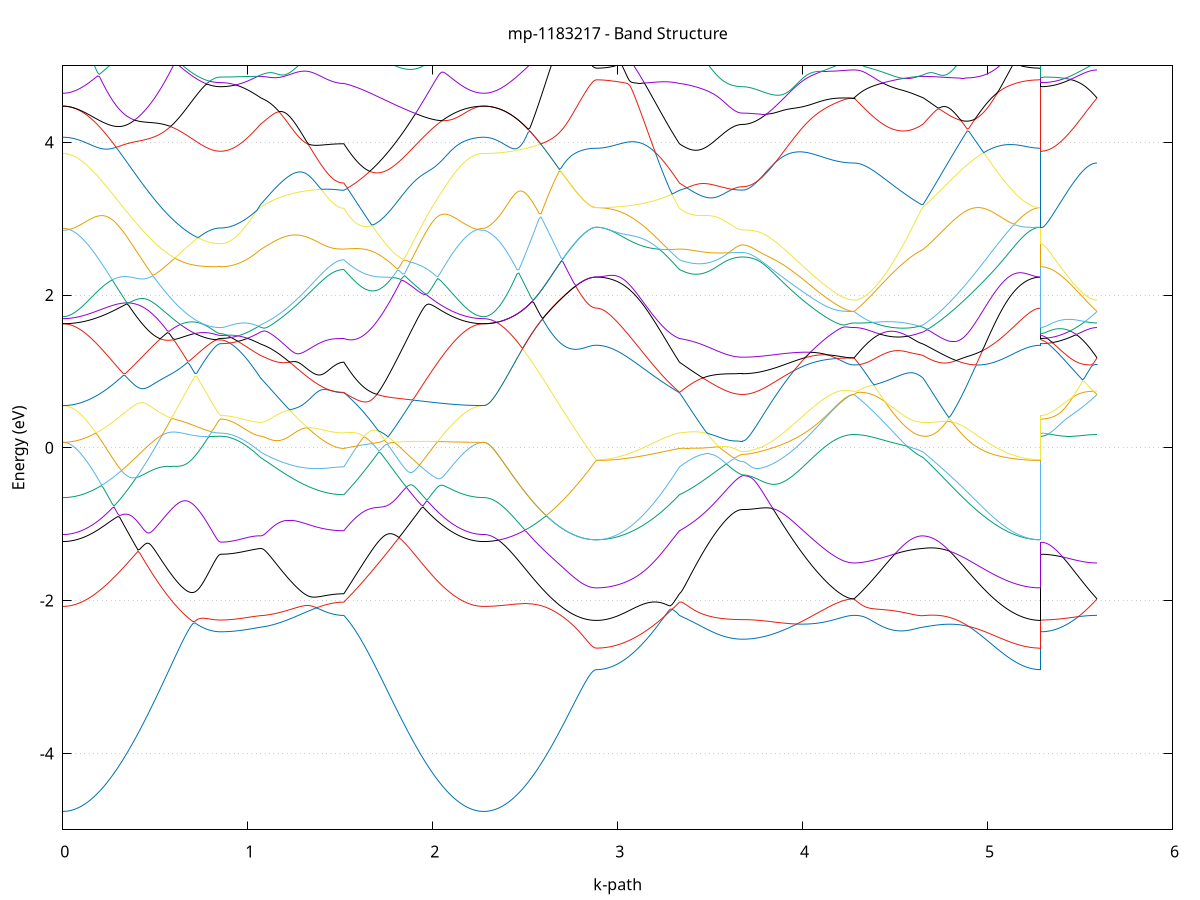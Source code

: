 set title 'mp-1183217 - Band Structure'
set xlabel 'k-path'
set ylabel 'Energy (eV)'
set grid y
set yrange [-5:5]
set terminal png size 800,600
set output 'mp-1183217_bands_gnuplot.png'
plot '-' using 1:2 with lines notitle, '-' using 1:2 with lines notitle, '-' using 1:2 with lines notitle, '-' using 1:2 with lines notitle, '-' using 1:2 with lines notitle, '-' using 1:2 with lines notitle, '-' using 1:2 with lines notitle, '-' using 1:2 with lines notitle, '-' using 1:2 with lines notitle, '-' using 1:2 with lines notitle, '-' using 1:2 with lines notitle, '-' using 1:2 with lines notitle, '-' using 1:2 with lines notitle, '-' using 1:2 with lines notitle, '-' using 1:2 with lines notitle, '-' using 1:2 with lines notitle, '-' using 1:2 with lines notitle, '-' using 1:2 with lines notitle, '-' using 1:2 with lines notitle, '-' using 1:2 with lines notitle, '-' using 1:2 with lines notitle, '-' using 1:2 with lines notitle, '-' using 1:2 with lines notitle, '-' using 1:2 with lines notitle, '-' using 1:2 with lines notitle, '-' using 1:2 with lines notitle, '-' using 1:2 with lines notitle, '-' using 1:2 with lines notitle, '-' using 1:2 with lines notitle, '-' using 1:2 with lines notitle, '-' using 1:2 with lines notitle, '-' using 1:2 with lines notitle, '-' using 1:2 with lines notitle, '-' using 1:2 with lines notitle, '-' using 1:2 with lines notitle, '-' using 1:2 with lines notitle, '-' using 1:2 with lines notitle, '-' using 1:2 with lines notitle, '-' using 1:2 with lines notitle, '-' using 1:2 with lines notitle, '-' using 1:2 with lines notitle, '-' using 1:2 with lines notitle, '-' using 1:2 with lines notitle, '-' using 1:2 with lines notitle, '-' using 1:2 with lines notitle, '-' using 1:2 with lines notitle, '-' using 1:2 with lines notitle, '-' using 1:2 with lines notitle
0.000000 -34.910943
0.009918 -34.910943
0.019837 -34.910943
0.029755 -34.910943
0.039674 -34.910943
0.049592 -34.910943
0.059511 -34.910943
0.069429 -34.910943
0.079347 -34.910943
0.089266 -34.910943
0.099184 -34.910943
0.109103 -34.910843
0.119021 -34.910943
0.128940 -34.910943
0.138858 -34.910943
0.148776 -34.910843
0.158695 -34.910843
0.168613 -34.910843
0.178532 -34.910843
0.188450 -34.910843
0.198369 -34.910843
0.208287 -34.910843
0.218205 -34.910843
0.228124 -34.910843
0.238042 -34.910843
0.247961 -34.910843
0.257879 -34.910843
0.267797 -34.910743
0.277716 -34.910743
0.287634 -34.910743
0.297553 -34.910743
0.307471 -34.910743
0.317390 -34.910743
0.327308 -34.910743
0.337226 -34.910743
0.347145 -34.910643
0.357063 -34.910643
0.366982 -34.910643
0.376900 -34.910643
0.386819 -34.910643
0.396737 -34.910643
0.406655 -34.910643
0.416574 -34.910543
0.426492 -34.910543
0.436411 -34.910543
0.446329 -34.910543
0.456248 -34.910543
0.466166 -34.910443
0.476084 -34.910443
0.486003 -34.910443
0.495921 -34.910443
0.505840 -34.910443
0.515758 -34.910343
0.525677 -34.910343
0.535595 -34.910343
0.545513 -34.910243
0.555432 -34.910243
0.565350 -34.910243
0.575269 -34.910243
0.585187 -34.910243
0.595106 -34.910143
0.605024 -34.910143
0.614942 -34.910143
0.624861 -34.910143
0.634779 -34.910143
0.644698 -34.910143
0.654616 -34.910143
0.664535 -34.910043
0.674453 -34.910043
0.684371 -34.910043
0.694290 -34.910043
0.704208 -34.909943
0.714127 -34.909943
0.724045 -34.909943
0.733964 -34.909943
0.743882 -34.909943
0.753800 -34.909943
0.763719 -34.909943
0.773637 -34.909843
0.783556 -34.909843
0.793474 -34.909843
0.803392 -34.909843
0.813311 -34.909843
0.823229 -34.909843
0.833148 -34.909843
0.843066 -34.909843
0.852985 -34.909843
0.852985 -34.909843
0.862844 -34.909843
0.872704 -34.909843
0.882564 -34.909843
0.892423 -34.909843
0.902283 -34.909943
0.912143 -34.909943
0.922003 -34.909943
0.931862 -34.909943
0.941722 -34.909943
0.951582 -34.909943
0.961442 -34.909943
0.971301 -34.909943
0.981161 -34.910043
0.991021 -34.910043
1.000880 -34.910043
1.010740 -34.910043
1.020600 -34.910143
1.030460 -34.910143
1.040319 -34.910143
1.050179 -34.910143
1.060039 -34.910243
1.069898 -34.910243
1.069898 -34.910243
1.079893 -34.910243
1.089888 -34.910243
1.099883 -34.910243
1.109878 -34.910343
1.119873 -34.910343
1.129868 -34.910343
1.139863 -34.910443
1.149858 -34.910443
1.159852 -34.910443
1.169847 -34.910543
1.179842 -34.910543
1.189837 -34.910543
1.199832 -34.910543
1.209827 -34.910643
1.219822 -34.910643
1.229817 -34.910643
1.239812 -34.910643
1.249806 -34.910743
1.259801 -34.910743
1.269796 -34.910743
1.279791 -34.910743
1.289786 -34.910843
1.299781 -34.910843
1.309776 -34.910843
1.319771 -34.910843
1.329766 -34.910943
1.339760 -34.910943
1.349755 -34.910943
1.359750 -34.910943
1.369745 -34.910943
1.379740 -34.911043
1.389735 -34.911043
1.399730 -34.911043
1.409725 -34.911043
1.419720 -34.911043
1.429714 -34.911043
1.439709 -34.911043
1.449704 -34.911143
1.459699 -34.911143
1.469694 -34.911143
1.479689 -34.911143
1.489684 -34.911143
1.499679 -34.911143
1.509674 -34.911143
1.519668 -34.911143
1.519668 -34.911143
1.529623 -34.911143
1.539577 -34.911143
1.549532 -34.911043
1.559486 -34.911143
1.569440 -34.911043
1.579395 -34.911043
1.589349 -34.911043
1.599303 -34.911043
1.609258 -34.911043
1.619212 -34.910943
1.629167 -34.911043
1.639121 -34.910943
1.649075 -34.910943
1.659030 -34.910943
1.668984 -34.910943
1.678938 -34.910943
1.688893 -34.910943
1.698847 -34.910843
1.708802 -34.910843
1.718756 -34.910843
1.728710 -34.910843
1.738665 -34.910843
1.748619 -34.910843
1.758573 -34.910843
1.768528 -34.910843
1.778482 -34.910843
1.788437 -34.910843
1.798391 -34.910843
1.808345 -34.910843
1.818300 -34.910843
1.828254 -34.910843
1.838208 -34.910843
1.848163 -34.910843
1.858117 -34.910843
1.868072 -34.910843
1.878026 -34.910843
1.887980 -34.910843
1.897935 -34.910843
1.907889 -34.910843
1.917843 -34.910843
1.927798 -34.910843
1.937752 -34.910843
1.947707 -34.910843
1.957661 -34.910843
1.967615 -34.910843
1.977570 -34.910843
1.987524 -34.910843
1.997478 -34.910843
2.007433 -34.910843
2.017387 -34.910843
2.027341 -34.910843
2.037296 -34.910843
2.047250 -34.910843
2.057205 -34.910843
2.067159 -34.910843
2.077113 -34.910843
2.087068 -34.910843
2.097022 -34.910843
2.106976 -34.910943
2.116931 -34.910943
2.126885 -34.910843
2.136840 -34.910943
2.146794 -34.910943
2.156748 -34.910843
2.166703 -34.910943
2.176657 -34.910943
2.186611 -34.910943
2.196566 -34.910943
2.206520 -34.910943
2.216475 -34.910943
2.226429 -34.910943
2.236383 -34.910943
2.246338 -34.910943
2.256292 -34.910943
2.266246 -34.910943
2.276201 -34.910943
2.276201 -34.910943
2.286173 -34.910943
2.296146 -34.910943
2.306118 -34.910943
2.316090 -34.910943
2.326063 -34.910943
2.336035 -34.910943
2.346008 -34.910943
2.355980 -34.910943
2.365952 -34.910943
2.375925 -34.910943
2.385897 -34.910943
2.395870 -34.911043
2.405842 -34.911043
2.415814 -34.911043
2.425787 -34.911043
2.435759 -34.911043
2.445732 -34.911043
2.455704 -34.911043
2.465676 -34.911143
2.475649 -34.911143
2.485621 -34.911143
2.495594 -34.911143
2.505566 -34.911143
2.515538 -34.911143
2.525511 -34.911143
2.535483 -34.911243
2.545455 -34.911243
2.555428 -34.911243
2.565400 -34.911243
2.575373 -34.911343
2.585345 -34.911343
2.595317 -34.911343
2.605290 -34.911343
2.615262 -34.911343
2.625235 -34.911443
2.635207 -34.911443
2.645179 -34.911443
2.655152 -34.911443
2.665124 -34.911443
2.675097 -34.911543
2.685069 -34.911543
2.695041 -34.911543
2.705014 -34.911543
2.714986 -34.911543
2.724959 -34.911543
2.734931 -34.911643
2.744903 -34.911643
2.754876 -34.911643
2.764848 -34.911643
2.774821 -34.911643
2.784793 -34.911643
2.794765 -34.911643
2.804738 -34.911643
2.814710 -34.911743
2.824683 -34.911743
2.834655 -34.911743
2.844627 -34.911743
2.854600 -34.911743
2.864572 -34.911743
2.874544 -34.911743
2.884517 -34.911743
2.884517 -34.911743
2.894512 -34.911743
2.904507 -34.911743
2.914502 -34.911743
2.924496 -34.911743
2.934491 -34.911743
2.944486 -34.911743
2.954481 -34.911743
2.964476 -34.911743
2.974471 -34.911643
2.984466 -34.911643
2.994461 -34.911643
3.004456 -34.911643
3.014450 -34.911643
3.024445 -34.911643
3.034440 -34.911643
3.044435 -34.911643
3.054430 -34.911643
3.064425 -34.911643
3.074420 -34.911543
3.084415 -34.911543
3.094410 -34.911543
3.104404 -34.911543
3.114399 -34.911543
3.124394 -34.911443
3.134389 -34.911543
3.144384 -34.911443
3.154379 -34.911443
3.164374 -34.911443
3.174369 -34.911443
3.184364 -34.911443
3.194358 -34.911343
3.204353 -34.911343
3.214348 -34.911343
3.224343 -34.911343
3.234338 -34.911343
3.244333 -34.911243
3.254328 -34.911343
3.264323 -34.911243
3.274317 -34.911243
3.284312 -34.911243
3.294307 -34.911243
3.304302 -34.911243
3.314297 -34.911243
3.324292 -34.911143
3.334287 -34.911143
3.334287 -34.911143
3.344019 -34.911143
3.353752 -34.911143
3.363485 -34.911143
3.373217 -34.911143
3.382950 -34.911143
3.392683 -34.911043
3.402415 -34.911043
3.412148 -34.911043
3.421881 -34.911043
3.431613 -34.911043
3.441346 -34.911043
3.451079 -34.911043
3.460811 -34.911043
3.470544 -34.911043
3.480277 -34.911043
3.490009 -34.911043
3.499742 -34.911043
3.509475 -34.910943
3.519208 -34.910943
3.528940 -34.911043
3.538673 -34.911043
3.548406 -34.910943
3.558138 -34.910943
3.567871 -34.910943
3.577604 -34.910943
3.587336 -34.910943
3.597069 -34.910943
3.606802 -34.910943
3.616534 -34.910943
3.626267 -34.910943
3.636000 -34.910943
3.645732 -34.910943
3.655465 -34.910943
3.665198 -34.910943
3.674930 -34.910943
3.674930 -34.910943
3.684818 -34.910943
3.694706 -34.910943
3.704593 -34.910943
3.714481 -34.910943
3.724369 -34.910943
3.734257 -34.910843
3.744144 -34.910843
3.754032 -34.910943
3.763920 -34.910943
3.773807 -34.910843
3.783695 -34.910843
3.793583 -34.910843
3.803471 -34.910843
3.813358 -34.910743
3.823246 -34.910743
3.833134 -34.910743
3.843021 -34.910743
3.852909 -34.910743
3.862797 -34.910643
3.872685 -34.910643
3.882572 -34.910643
3.892460 -34.910643
3.902348 -34.910543
3.912236 -34.910543
3.922123 -34.910543
3.932011 -34.910543
3.941899 -34.910543
3.951786 -34.910443
3.961674 -34.910443
3.971562 -34.910443
3.981450 -34.910343
3.991337 -34.910343
4.001225 -34.910343
4.011113 -34.910343
4.021001 -34.910243
4.030888 -34.910243
4.040776 -34.910243
4.050664 -34.910143
4.060551 -34.910143
4.070439 -34.910143
4.080327 -34.910143
4.090215 -34.910143
4.100102 -34.910043
4.109990 -34.910043
4.119878 -34.910043
4.129766 -34.910043
4.139653 -34.910043
4.149541 -34.909943
4.159429 -34.909943
4.169316 -34.909943
4.179204 -34.909943
4.189092 -34.909943
4.198980 -34.909943
4.208867 -34.909843
4.218755 -34.909843
4.228643 -34.909943
4.238530 -34.909943
4.248418 -34.909943
4.258306 -34.909843
4.268194 -34.909843
4.278081 -34.909843
4.278081 -34.909843
4.287912 -34.909843
4.297744 -34.909843
4.307575 -34.909843
4.317406 -34.909843
4.327237 -34.909843
4.337068 -34.909943
4.346899 -34.909943
4.356730 -34.909843
4.366561 -34.909843
4.376393 -34.909843
4.386224 -34.909843
4.396055 -34.909943
4.405886 -34.909943
4.415717 -34.909943
4.425548 -34.909943
4.435379 -34.909943
4.445210 -34.909943
4.455041 -34.909943
4.464873 -34.909943
4.474704 -34.909943
4.484535 -34.909943
4.494366 -34.909943
4.504197 -34.910043
4.514028 -34.910043
4.523859 -34.910043
4.533690 -34.910043
4.543521 -34.910043
4.553353 -34.910043
4.563184 -34.910043
4.573015 -34.910043
4.582846 -34.910143
4.592677 -34.910043
4.602508 -34.910143
4.612339 -34.910143
4.622170 -34.910143
4.632001 -34.910243
4.641833 -34.910243
4.651664 -34.910243
4.651664 -34.910243
4.661602 -34.910243
4.671541 -34.910343
4.681479 -34.910343
4.691418 -34.910343
4.701357 -34.910443
4.711295 -34.910443
4.721234 -34.910443
4.731172 -34.910543
4.741111 -34.910543
4.751050 -34.910543
4.760988 -34.910643
4.770927 -34.910643
4.780866 -34.910643
4.790804 -34.910743
4.800743 -34.910743
4.810681 -34.910743
4.820620 -34.910843
4.830559 -34.910843
4.840497 -34.910943
4.850436 -34.910943
4.860374 -34.910943
4.870313 -34.910943
4.880252 -34.911043
4.890190 -34.911043
4.900129 -34.911043
4.910067 -34.911143
4.920006 -34.911143
4.929945 -34.911143
4.939883 -34.911143
4.949822 -34.911243
4.959760 -34.911243
4.969699 -34.911343
4.979638 -34.911343
4.989576 -34.911343
4.999515 -34.911343
5.009453 -34.911443
5.019392 -34.911443
5.029331 -34.911443
5.039269 -34.911443
5.049208 -34.911443
5.059146 -34.911543
5.069085 -34.911543
5.079024 -34.911543
5.088962 -34.911543
5.098901 -34.911543
5.108840 -34.911643
5.118778 -34.911643
5.128717 -34.911543
5.138655 -34.911643
5.148594 -34.911643
5.158533 -34.911643
5.168471 -34.911643
5.178410 -34.911643
5.188348 -34.911643
5.198287 -34.911643
5.208226 -34.911743
5.218164 -34.911743
5.228103 -34.911743
5.238041 -34.911743
5.247980 -34.911743
5.257919 -34.911743
5.267857 -34.911743
5.277796 -34.911743
5.287734 -34.911743
5.287734 -34.909843
5.297546 -34.909843
5.307358 -34.909843
5.317169 -34.909843
5.326981 -34.909843
5.336792 -34.909843
5.346604 -34.909843
5.356415 -34.909843
5.366227 -34.909843
5.376038 -34.909843
5.385850 -34.909843
5.395661 -34.909843
5.405473 -34.909843
5.415285 -34.909843
5.425096 -34.909843
5.434908 -34.909843
5.444719 -34.909843
5.454531 -34.909843
5.464342 -34.909843
5.474154 -34.909843
5.483965 -34.909843
5.493777 -34.909843
5.503588 -34.909843
5.513400 -34.909843
5.523212 -34.909843
5.533023 -34.909843
5.542835 -34.909843
5.552646 -34.909843
5.562458 -34.909843
5.572269 -34.909843
5.582081 -34.909843
5.591892 -34.909843
e
0.000000 -22.897643
0.009918 -22.897643
0.019837 -22.897643
0.029755 -22.897543
0.039674 -22.897543
0.049592 -22.897443
0.059511 -22.897343
0.069429 -22.897243
0.079347 -22.897143
0.089266 -22.897043
0.099184 -22.896943
0.109103 -22.896843
0.119021 -22.896743
0.128940 -22.896543
0.138858 -22.896443
0.148776 -22.896343
0.158695 -22.896243
0.168613 -22.896243
0.178532 -22.896143
0.188450 -22.896143
0.198369 -22.896143
0.208287 -22.896143
0.218205 -22.896243
0.228124 -22.896343
0.238042 -22.896543
0.247961 -22.896743
0.257879 -22.896943
0.267797 -22.897243
0.277716 -22.897543
0.287634 -22.897943
0.297553 -22.898443
0.307471 -22.898943
0.317390 -22.899443
0.327308 -22.900043
0.337226 -22.900743
0.347145 -22.901443
0.357063 -22.902143
0.366982 -22.902943
0.376900 -22.903843
0.386819 -22.904643
0.396737 -22.905543
0.406655 -22.906543
0.416574 -22.907443
0.426492 -22.908443
0.436411 -22.909443
0.446329 -22.910543
0.456248 -22.911543
0.466166 -22.912643
0.476084 -22.913743
0.486003 -22.914743
0.495921 -22.915843
0.505840 -22.916943
0.515758 -22.918043
0.525677 -22.919143
0.535595 -22.920243
0.545513 -22.921343
0.555432 -22.922343
0.565350 -22.923443
0.575269 -22.924443
0.585187 -22.925443
0.595106 -22.926443
0.605024 -22.927443
0.614942 -22.928443
0.624861 -22.929343
0.634779 -22.930243
0.644698 -22.931143
0.654616 -22.931943
0.664535 -22.932743
0.674453 -22.933543
0.684371 -22.934343
0.694290 -22.935043
0.704208 -22.935643
0.714127 -22.936343
0.724045 -22.936943
0.733964 -22.937443
0.743882 -22.937943
0.753800 -22.938443
0.763719 -22.938843
0.773637 -22.939243
0.783556 -22.939543
0.793474 -22.939843
0.803392 -22.940143
0.813311 -22.940343
0.823229 -22.940543
0.833148 -22.940643
0.843066 -22.940643
0.852985 -22.940743
0.852985 -22.940743
0.862844 -22.940643
0.872704 -22.940343
0.882564 -22.939843
0.892423 -22.939243
0.902283 -22.938443
0.912143 -22.937343
0.922003 -22.936143
0.931862 -22.934843
0.941722 -22.933243
0.951582 -22.931543
0.961442 -22.929643
0.971301 -22.927543
0.981161 -22.925243
0.991021 -22.922843
1.000880 -22.920243
1.010740 -22.917543
1.020600 -22.914643
1.030460 -22.911543
1.040319 -22.908343
1.050179 -22.905043
1.060039 -22.901543
1.069898 -22.898543
1.069898 -22.898543
1.079893 -22.898443
1.089888 -22.898243
1.099883 -22.898043
1.109878 -22.897743
1.119873 -22.897443
1.129868 -22.897043
1.139863 -22.896643
1.149858 -22.896143
1.159852 -22.895543
1.169847 -22.894943
1.179842 -22.894343
1.189837 -22.893543
1.199832 -22.892743
1.209827 -22.891943
1.219822 -22.891043
1.229817 -22.890043
1.239812 -22.889043
1.249806 -22.887943
1.259801 -22.886743
1.269796 -22.885543
1.279791 -22.884343
1.289786 -22.883043
1.299781 -22.881643
1.309776 -22.880243
1.319771 -22.878743
1.329766 -22.877243
1.339760 -22.875643
1.349755 -22.874043
1.359750 -22.872443
1.369745 -22.870743
1.379740 -22.869043
1.389735 -22.867343
1.399730 -22.865543
1.409725 -22.863743
1.419720 -22.861943
1.429714 -22.860243
1.439709 -22.858443
1.449704 -22.856743
1.459699 -22.855043
1.469694 -22.853443
1.479689 -22.851943
1.489684 -22.850643
1.499679 -22.849643
1.509674 -22.848943
1.519668 -22.848743
1.519668 -22.848743
1.529623 -22.848143
1.539577 -22.847643
1.549532 -22.847043
1.559486 -22.846643
1.569440 -22.846143
1.579395 -22.845643
1.589349 -22.845243
1.599303 -22.844843
1.609258 -22.844343
1.619212 -22.843943
1.629167 -22.843443
1.639121 -22.842943
1.649075 -22.842443
1.659030 -22.841943
1.668984 -22.841343
1.678938 -22.840743
1.688893 -22.840143
1.698847 -22.839443
1.708802 -22.838743
1.718756 -22.838343
1.728710 -22.840843
1.738665 -22.843343
1.748619 -22.845843
1.758573 -22.848243
1.768528 -22.850543
1.778482 -22.852843
1.788437 -22.855043
1.798391 -22.857143
1.808345 -22.859243
1.818300 -22.861243
1.828254 -22.863243
1.838208 -22.865143
1.848163 -22.867043
1.858117 -22.868743
1.868072 -22.870543
1.878026 -22.872143
1.887980 -22.873743
1.897935 -22.875243
1.907889 -22.876743
1.917843 -22.878143
1.927798 -22.879543
1.937752 -22.880843
1.947707 -22.882043
1.957661 -22.883243
1.967615 -22.884343
1.977570 -22.885443
1.987524 -22.886443
1.997478 -22.887343
2.007433 -22.888243
2.017387 -22.889143
2.027341 -22.889943
2.037296 -22.890643
2.047250 -22.891343
2.057205 -22.892043
2.067159 -22.892643
2.077113 -22.893143
2.087068 -22.893743
2.097022 -22.894143
2.106976 -22.894643
2.116931 -22.895043
2.126885 -22.895343
2.136840 -22.895743
2.146794 -22.896043
2.156748 -22.896243
2.166703 -22.896543
2.176657 -22.896743
2.186611 -22.896943
2.196566 -22.897043
2.206520 -22.897243
2.216475 -22.897343
2.226429 -22.897443
2.236383 -22.897543
2.246338 -22.897543
2.256292 -22.897643
2.266246 -22.897643
2.276201 -22.897643
2.276201 -22.897643
2.286173 -22.897643
2.296146 -22.897443
2.306118 -22.897143
2.316090 -22.896743
2.326063 -22.896243
2.336035 -22.895643
2.346008 -22.894843
2.355980 -22.894043
2.365952 -22.893043
2.375925 -22.891943
2.385897 -22.890743
2.395870 -22.889443
2.405842 -22.888043
2.415814 -22.886543
2.425787 -22.884943
2.435759 -22.883143
2.445732 -22.881343
2.455704 -22.879443
2.465676 -22.877343
2.475649 -22.875243
2.485621 -22.873043
2.495594 -22.870743
2.505566 -22.868343
2.515538 -22.865843
2.525511 -22.863243
2.535483 -22.860543
2.545455 -22.859543
2.555428 -22.861443
2.565400 -22.863343
2.575373 -22.865243
2.585345 -22.867043
2.595317 -22.868843
2.605290 -22.870543
2.615262 -22.872243
2.625235 -22.873843
2.635207 -22.875443
2.645179 -22.876943
2.655152 -22.878443
2.665124 -22.879943
2.675097 -22.881243
2.685069 -22.882643
2.695041 -22.883843
2.705014 -22.885043
2.714986 -22.886243
2.724959 -22.887343
2.734931 -22.888343
2.744903 -22.889343
2.754876 -22.890243
2.764848 -22.891043
2.774821 -22.891843
2.784793 -22.892543
2.794765 -22.893243
2.804738 -22.893843
2.814710 -22.894343
2.824683 -22.894743
2.834655 -22.895143
2.844627 -22.895443
2.854600 -22.895643
2.864572 -22.895843
2.874544 -22.895943
2.884517 -22.895943
2.884517 -22.895943
2.894512 -22.895943
2.904507 -22.895843
2.914502 -22.895643
2.924496 -22.895343
2.934491 -22.895043
2.944486 -22.894643
2.954481 -22.894143
2.964476 -22.893543
2.974471 -22.892943
2.984466 -22.892143
2.994461 -22.891343
3.004456 -22.890543
3.014450 -22.889543
3.024445 -22.888543
3.034440 -22.887443
3.044435 -22.886343
3.054430 -22.885143
3.064425 -22.883843
3.074420 -22.882543
3.084415 -22.881043
3.094410 -22.879643
3.104404 -22.878043
3.114399 -22.876443
3.124394 -22.874843
3.134389 -22.873143
3.144384 -22.871343
3.154379 -22.869543
3.164374 -22.867643
3.174369 -22.866143
3.184364 -22.864643
3.194358 -22.863143
3.204353 -22.861743
3.214348 -22.860343
3.224343 -22.858943
3.234338 -22.857743
3.244333 -22.856543
3.254328 -22.855343
3.264323 -22.854343
3.274317 -22.853343
3.284312 -22.852443
3.294307 -22.851543
3.304302 -22.850743
3.314297 -22.850043
3.324292 -22.849343
3.334287 -22.848743
3.334287 -22.848743
3.344019 -22.848443
3.353752 -22.848243
3.363485 -22.848143
3.373217 -22.848043
3.382950 -22.848043
3.392683 -22.848043
3.402415 -22.848143
3.412148 -22.848343
3.421881 -22.848643
3.431613 -22.849043
3.441346 -22.849443
3.451079 -22.850043
3.460811 -22.850543
3.470544 -22.851243
3.480277 -22.851943
3.490009 -22.852643
3.499742 -22.853443
3.509475 -22.854243
3.519208 -22.855043
3.528940 -22.855843
3.538673 -22.856543
3.548406 -22.857343
3.558138 -22.858043
3.567871 -22.858743
3.577604 -22.859443
3.587336 -22.860043
3.597069 -22.860543
3.606802 -22.861043
3.616534 -22.861543
3.626267 -22.861943
3.636000 -22.862243
3.645732 -22.862443
3.655465 -22.862643
3.665198 -22.862743
3.674930 -22.862743
3.674930 -22.862743
3.684818 -22.862743
3.694706 -22.862843
3.704593 -22.862943
3.714481 -22.863043
3.724369 -22.863243
3.734257 -22.863443
3.744144 -22.863643
3.754032 -22.863943
3.763920 -22.864243
3.773807 -22.864643
3.783695 -22.865043
3.793583 -22.865543
3.803471 -22.866143
3.813358 -22.866743
3.823246 -22.867543
3.833134 -22.868343
3.843021 -22.869243
3.852909 -22.870243
3.862797 -22.871443
3.872685 -22.872643
3.882572 -22.874043
3.892460 -22.875543
3.902348 -22.877143
3.912236 -22.878843
3.922123 -22.880743
3.932011 -22.882643
3.941899 -22.884643
3.951786 -22.886743
3.961674 -22.888843
3.971562 -22.891043
3.981450 -22.893243
3.991337 -22.895443
4.001225 -22.897643
4.011113 -22.899843
4.021001 -22.902043
4.030888 -22.904143
4.040776 -22.906243
4.050664 -22.908343
4.060551 -22.910343
4.070439 -22.912343
4.080327 -22.914243
4.090215 -22.916043
4.100102 -22.917843
4.109990 -22.919443
4.119878 -22.921043
4.129766 -22.922643
4.139653 -22.924043
4.149541 -22.925343
4.159429 -22.926643
4.169316 -22.927743
4.179204 -22.928843
4.189092 -22.929843
4.198980 -22.930643
4.208867 -22.931443
4.218755 -22.932143
4.228643 -22.932643
4.238530 -22.933143
4.248418 -22.933543
4.258306 -22.933743
4.268194 -22.933943
4.278081 -22.933943
4.278081 -22.933943
4.287912 -22.933943
4.297744 -22.933943
4.307575 -22.933943
4.317406 -22.933843
4.327237 -22.933743
4.337068 -22.933643
4.346899 -22.933543
4.356730 -22.933343
4.366561 -22.933143
4.376393 -22.932843
4.386224 -22.932543
4.396055 -22.932243
4.405886 -22.931843
4.415717 -22.931343
4.425548 -22.930843
4.435379 -22.930243
4.445210 -22.929543
4.455041 -22.928843
4.464873 -22.927943
4.474704 -22.927143
4.484535 -22.926143
4.494366 -22.925043
4.504197 -22.923943
4.514028 -22.922743
4.523859 -22.921443
4.533690 -22.920043
4.543521 -22.918643
4.553353 -22.917043
4.563184 -22.915443
4.573015 -22.913743
4.582846 -22.911943
4.592677 -22.910143
4.602508 -22.908243
4.612339 -22.906243
4.622170 -22.904243
4.632001 -22.902143
4.641833 -22.900043
4.651664 -22.898543
4.651664 -22.898543
4.661602 -22.898443
4.671541 -22.898243
4.681479 -22.898143
4.691418 -22.898043
4.701357 -22.897843
4.711295 -22.897743
4.721234 -22.897643
4.731172 -22.897543
4.741111 -22.897443
4.751050 -22.897243
4.760988 -22.897143
4.770927 -22.897043
4.780866 -22.896943
4.790804 -22.896843
4.800743 -22.896743
4.810681 -22.896643
4.820620 -22.896543
4.830559 -22.896443
4.840497 -22.896343
4.850436 -22.896243
4.860374 -22.896243
4.870313 -22.896143
4.880252 -22.896043
4.890190 -22.895943
4.900129 -22.895943
4.910067 -22.895843
4.920006 -22.895843
4.929945 -22.895743
4.939883 -22.895743
4.949822 -22.895743
4.959760 -22.895643
4.969699 -22.895643
4.979638 -22.895643
4.989576 -22.895643
4.999515 -22.895643
5.009453 -22.895643
5.019392 -22.895643
5.029331 -22.895643
5.039269 -22.895643
5.049208 -22.895643
5.059146 -22.895643
5.069085 -22.895643
5.079024 -22.895643
5.088962 -22.895643
5.098901 -22.895643
5.108840 -22.895743
5.118778 -22.895743
5.128717 -22.895743
5.138655 -22.895743
5.148594 -22.895743
5.158533 -22.895843
5.168471 -22.895843
5.178410 -22.895843
5.188348 -22.895843
5.198287 -22.895943
5.208226 -22.895943
5.218164 -22.895943
5.228103 -22.895943
5.238041 -22.895943
5.247980 -22.895943
5.257919 -22.895943
5.267857 -22.895943
5.277796 -22.895943
5.287734 -22.895943
5.287734 -22.940743
5.297546 -22.940743
5.307358 -22.940643
5.317169 -22.940543
5.326981 -22.940443
5.336792 -22.940343
5.346604 -22.940143
5.356415 -22.939943
5.366227 -22.939743
5.376038 -22.939543
5.385850 -22.939243
5.395661 -22.938943
5.405473 -22.938643
5.415285 -22.938343
5.425096 -22.938043
5.434908 -22.937643
5.444719 -22.937343
5.454531 -22.937043
5.464342 -22.936643
5.474154 -22.936343
5.483965 -22.936043
5.493777 -22.935643
5.503588 -22.935343
5.513400 -22.935143
5.523212 -22.934843
5.533023 -22.934643
5.542835 -22.934443
5.552646 -22.934243
5.562458 -22.934143
5.572269 -22.934043
5.582081 -22.933943
5.591892 -22.933943
e
0.000000 -22.816543
0.009918 -22.816543
0.019837 -22.816543
0.029755 -22.816643
0.039674 -22.816643
0.049592 -22.816643
0.059511 -22.816743
0.069429 -22.816743
0.079347 -22.816843
0.089266 -22.816843
0.099184 -22.816843
0.109103 -22.816943
0.119021 -22.816943
0.128940 -22.816943
0.138858 -22.816943
0.148776 -22.816943
0.158695 -22.816843
0.168613 -22.816743
0.178532 -22.816643
0.188450 -22.816443
0.198369 -22.816243
0.208287 -22.815943
0.218205 -22.815643
0.228124 -22.815343
0.238042 -22.814843
0.247961 -22.814343
0.257879 -22.813843
0.267797 -22.813143
0.277716 -22.812443
0.287634 -22.811743
0.297553 -22.810843
0.307471 -22.811943
0.317390 -22.814643
0.327308 -22.817343
0.337226 -22.819943
0.347145 -22.822643
0.357063 -22.825243
0.366982 -22.827843
0.376900 -22.830443
0.386819 -22.833043
0.396737 -22.835543
0.406655 -22.838043
0.416574 -22.840543
0.426492 -22.842943
0.436411 -22.845343
0.446329 -22.847643
0.456248 -22.850043
0.466166 -22.852343
0.476084 -22.854543
0.486003 -22.856743
0.495921 -22.858943
0.505840 -22.861043
0.515758 -22.863143
0.525677 -22.865143
0.535595 -22.867143
0.545513 -22.869043
0.555432 -22.870943
0.565350 -22.872743
0.575269 -22.874543
0.585187 -22.876343
0.595106 -22.877943
0.605024 -22.879643
0.614942 -22.881143
0.624861 -22.882643
0.634779 -22.884143
0.644698 -22.885543
0.654616 -22.886843
0.664535 -22.888143
0.674453 -22.889343
0.684371 -22.890543
0.694290 -22.891643
0.704208 -22.892643
0.714127 -22.893643
0.724045 -22.894543
0.733964 -22.895343
0.743882 -22.896143
0.753800 -22.896843
0.763719 -22.897443
0.773637 -22.898043
0.783556 -22.898543
0.793474 -22.898943
0.803392 -22.899343
0.813311 -22.899643
0.823229 -22.899843
0.833148 -22.900043
0.843066 -22.900143
0.852985 -22.900243
0.852985 -22.900243
0.862844 -22.900143
0.872704 -22.900143
0.882564 -22.900143
0.892423 -22.900143
0.902283 -22.900043
0.912143 -22.900043
0.922003 -22.899943
0.931862 -22.899943
0.941722 -22.899843
0.951582 -22.899743
0.961442 -22.899743
0.971301 -22.899643
0.981161 -22.899543
0.991021 -22.899443
1.000880 -22.899343
1.010740 -22.899243
1.020600 -22.899143
1.030460 -22.899043
1.040319 -22.898843
1.050179 -22.898743
1.060039 -22.898643
1.069898 -22.897843
1.069898 -22.897843
1.079893 -22.895143
1.089888 -22.892343
1.099883 -22.889443
1.109878 -22.886543
1.119873 -22.883543
1.129868 -22.880443
1.139863 -22.877243
1.149858 -22.874043
1.159852 -22.870743
1.169847 -22.867343
1.179842 -22.863943
1.189837 -22.860543
1.199832 -22.857043
1.209827 -22.853543
1.219822 -22.849943
1.229817 -22.846343
1.239812 -22.842843
1.249806 -22.839143
1.259801 -22.835543
1.269796 -22.832043
1.279791 -22.828443
1.289786 -22.824843
1.299781 -22.821343
1.309776 -22.817943
1.319771 -22.814543
1.329766 -22.811143
1.339760 -22.810643
1.349755 -22.811143
1.359750 -22.811743
1.369745 -22.812543
1.379740 -22.813443
1.389735 -22.814543
1.399730 -22.815743
1.409725 -22.817043
1.419720 -22.818343
1.429714 -22.819843
1.439709 -22.821343
1.449704 -22.822843
1.459699 -22.824343
1.469694 -22.825743
1.479689 -22.827143
1.489684 -22.828343
1.499679 -22.829343
1.509674 -22.829943
1.519668 -22.830143
1.519668 -22.830143
1.529623 -22.827743
1.539577 -22.825343
1.549532 -22.822943
1.559486 -22.820543
1.569440 -22.818243
1.579395 -22.815843
1.589349 -22.813443
1.599303 -22.811043
1.609258 -22.808743
1.619212 -22.809843
1.629167 -22.812943
1.639121 -22.815943
1.649075 -22.818943
1.659030 -22.821843
1.668984 -22.824743
1.678938 -22.827543
1.688893 -22.830343
1.698847 -22.833043
1.708802 -22.835743
1.718756 -22.838043
1.728710 -22.837243
1.738665 -22.836343
1.748619 -22.835543
1.758573 -22.834543
1.768528 -22.833643
1.778482 -22.832543
1.788437 -22.831443
1.798391 -22.830343
1.808345 -22.829143
1.818300 -22.827943
1.828254 -22.826643
1.838208 -22.825243
1.848163 -22.823843
1.858117 -22.822443
1.868072 -22.820943
1.878026 -22.819343
1.887980 -22.817743
1.897935 -22.816043
1.907889 -22.814343
1.917843 -22.812543
1.927798 -22.810743
1.937752 -22.808843
1.947707 -22.806943
1.957661 -22.805043
1.967615 -22.803043
1.977570 -22.800943
1.987524 -22.798843
1.997478 -22.796743
2.007433 -22.794543
2.017387 -22.792343
2.027341 -22.791743
2.037296 -22.793543
2.047250 -22.795243
2.057205 -22.796943
2.067159 -22.798643
2.077113 -22.800243
2.087068 -22.801843
2.097022 -22.803343
2.106976 -22.804743
2.116931 -22.806043
2.126885 -22.807343
2.136840 -22.808543
2.146794 -22.809643
2.156748 -22.810643
2.166703 -22.811543
2.176657 -22.812443
2.186611 -22.813243
2.196566 -22.813943
2.206520 -22.814543
2.216475 -22.815043
2.226429 -22.815543
2.236383 -22.815943
2.246338 -22.816243
2.256292 -22.816443
2.266246 -22.816543
2.276201 -22.816543
2.276201 -22.816543
2.286173 -22.816643
2.296146 -22.817043
2.306118 -22.817543
2.316090 -22.818243
2.326063 -22.819243
2.336035 -22.820343
2.346008 -22.821543
2.355980 -22.822943
2.365952 -22.824543
2.375925 -22.826143
2.385897 -22.827843
2.395870 -22.829643
2.405842 -22.831543
2.415814 -22.833443
2.425787 -22.835343
2.435759 -22.837343
2.445732 -22.839443
2.455704 -22.841443
2.465676 -22.843443
2.475649 -22.845543
2.485621 -22.847543
2.495594 -22.849643
2.505566 -22.851643
2.515538 -22.853643
2.525511 -22.855643
2.535483 -22.857643
2.545455 -22.859543
2.555428 -22.861443
2.565400 -22.863343
2.575373 -22.865243
2.585345 -22.867043
2.595317 -22.868843
2.605290 -22.870543
2.615262 -22.872243
2.625235 -22.873843
2.635207 -22.875443
2.645179 -22.876943
2.655152 -22.878443
2.665124 -22.879943
2.675097 -22.881243
2.685069 -22.882643
2.695041 -22.883843
2.705014 -22.885043
2.714986 -22.886243
2.724959 -22.887343
2.734931 -22.888343
2.744903 -22.889343
2.754876 -22.890243
2.764848 -22.891043
2.774821 -22.891843
2.784793 -22.892543
2.794765 -22.893243
2.804738 -22.893843
2.814710 -22.894343
2.824683 -22.894743
2.834655 -22.895143
2.844627 -22.895443
2.854600 -22.895643
2.864572 -22.895843
2.874544 -22.895943
2.884517 -22.895943
2.884517 -22.895943
2.894512 -22.895943
2.904507 -22.895843
2.914502 -22.895643
2.924496 -22.895243
2.934491 -22.894943
2.944486 -22.894443
2.954481 -22.893843
2.964476 -22.893243
2.974471 -22.892443
2.984466 -22.891643
2.994461 -22.890843
3.004456 -22.889843
3.014450 -22.888843
3.024445 -22.887743
3.034440 -22.886543
3.044435 -22.885343
3.054430 -22.884043
3.064425 -22.882743
3.074420 -22.881343
3.084415 -22.879943
3.094410 -22.878443
3.104404 -22.876943
3.114399 -22.875443
3.124394 -22.873843
3.134389 -22.872343
3.144384 -22.870743
3.154379 -22.869143
3.164374 -22.867643
3.174369 -22.865743
3.184364 -22.863743
3.194358 -22.861743
3.204353 -22.859743
3.214348 -22.857643
3.224343 -22.855543
3.234338 -22.853343
3.244333 -22.851143
3.254328 -22.848843
3.264323 -22.846643
3.274317 -22.844343
3.284312 -22.842043
3.294307 -22.839643
3.304302 -22.837343
3.314297 -22.834943
3.324292 -22.832543
3.334287 -22.830143
3.334287 -22.830143
3.344019 -22.829143
3.353752 -22.828043
3.363485 -22.826843
3.373217 -22.825643
3.382950 -22.824443
3.392683 -22.823243
3.402415 -22.821943
3.412148 -22.820643
3.421881 -22.819343
3.431613 -22.818043
3.441346 -22.816643
3.451079 -22.815343
3.460811 -22.813943
3.470544 -22.812543
3.480277 -22.811243
3.490009 -22.809843
3.499742 -22.808543
3.509475 -22.807143
3.519208 -22.805843
3.528940 -22.804543
3.538673 -22.803243
3.548406 -22.802043
3.558138 -22.800943
3.567871 -22.799743
3.577604 -22.798743
3.587336 -22.797743
3.597069 -22.796843
3.606802 -22.796043
3.616534 -22.795243
3.626267 -22.794643
3.636000 -22.794143
3.645732 -22.793643
3.655465 -22.793343
3.665198 -22.793243
3.674930 -22.793143
3.674930 -22.793143
3.684818 -22.793343
3.694706 -22.793743
3.704593 -22.794543
3.714481 -22.795643
3.724369 -22.796943
3.734257 -22.798443
3.744144 -22.800143
3.754032 -22.801943
3.763920 -22.803943
3.773807 -22.806043
3.783695 -22.808143
3.793583 -22.810243
3.803471 -22.812543
3.813358 -22.814743
3.823246 -22.816943
3.833134 -22.819243
3.843021 -22.821443
3.852909 -22.823643
3.862797 -22.825843
3.872685 -22.827943
3.882572 -22.830043
3.892460 -22.832143
3.902348 -22.834143
3.912236 -22.836143
3.922123 -22.838043
3.932011 -22.839943
3.941899 -22.841743
3.951786 -22.843443
3.961674 -22.845143
3.971562 -22.846743
3.981450 -22.848243
3.991337 -22.849743
4.001225 -22.851143
4.011113 -22.852443
4.021001 -22.853643
4.030888 -22.854843
4.040776 -22.855843
4.050664 -22.856843
4.060551 -22.857743
4.070439 -22.858543
4.080327 -22.859343
4.090215 -22.859943
4.100102 -22.860543
4.109990 -22.860943
4.119878 -22.861343
4.129766 -22.861643
4.139653 -22.861843
4.149541 -22.862043
4.159429 -22.862043
4.169316 -22.862043
4.179204 -22.861943
4.189092 -22.861743
4.198980 -22.861543
4.208867 -22.861143
4.218755 -22.860843
4.228643 -22.860443
4.238530 -22.860043
4.248418 -22.859643
4.258306 -22.859343
4.268194 -22.859143
4.278081 -22.859043
4.278081 -22.859043
4.287912 -22.859043
4.297744 -22.859243
4.307575 -22.859743
4.317406 -22.861043
4.327237 -22.862843
4.337068 -22.864943
4.346899 -22.867043
4.356730 -22.869143
4.366561 -22.871143
4.376393 -22.873143
4.386224 -22.875043
4.396055 -22.876943
4.405886 -22.878743
4.415717 -22.880443
4.425548 -22.882043
4.435379 -22.883643
4.445210 -22.885043
4.455041 -22.886443
4.464873 -22.887743
4.474704 -22.888943
4.484535 -22.890143
4.494366 -22.891143
4.504197 -22.892143
4.514028 -22.893143
4.523859 -22.893943
4.533690 -22.894743
4.543521 -22.895343
4.553353 -22.896043
4.563184 -22.896543
4.573015 -22.897043
4.582846 -22.897443
4.592677 -22.897743
4.602508 -22.898043
4.612339 -22.898243
4.622170 -22.898443
4.632001 -22.898543
4.641833 -22.898543
4.651664 -22.897843
4.651664 -22.897843
4.661602 -22.894043
4.671541 -22.890143
4.681479 -22.886043
4.691418 -22.881843
4.701357 -22.877543
4.711295 -22.873143
4.721234 -22.868643
4.731172 -22.863943
4.741111 -22.859243
4.751050 -22.854443
4.760988 -22.849543
4.770927 -22.844543
4.780866 -22.839543
4.790804 -22.834443
4.800743 -22.829243
4.810681 -22.824043
4.820620 -22.818743
4.830559 -22.813443
4.840497 -22.808143
4.850436 -22.806043
4.860374 -22.804443
4.870313 -22.802843
4.880252 -22.801243
4.890190 -22.799743
4.900129 -22.799943
4.910067 -22.803643
4.920006 -22.807243
4.929945 -22.810943
4.939883 -22.814643
4.949822 -22.818343
4.959760 -22.822043
4.969699 -22.825743
4.979638 -22.829343
4.989576 -22.832943
4.999515 -22.836543
5.009453 -22.840043
5.019392 -22.843543
5.029331 -22.846943
5.039269 -22.850243
5.049208 -22.853543
5.059146 -22.856743
5.069085 -22.859843
5.079024 -22.862843
5.088962 -22.865743
5.098901 -22.868543
5.108840 -22.871143
5.118778 -22.873743
5.128717 -22.876243
5.138655 -22.878543
5.148594 -22.880743
5.158533 -22.882743
5.168471 -22.884643
5.178410 -22.886443
5.188348 -22.888043
5.198287 -22.889543
5.208226 -22.890943
5.218164 -22.892043
5.228103 -22.893143
5.238041 -22.893943
5.247980 -22.894743
5.257919 -22.895243
5.267857 -22.895643
5.277796 -22.895943
5.287734 -22.895943
5.287734 -22.900243
5.297546 -22.900143
5.307358 -22.899943
5.317169 -22.899643
5.326981 -22.899243
5.336792 -22.898743
5.346604 -22.898143
5.356415 -22.897443
5.366227 -22.896543
5.376038 -22.895543
5.385850 -22.894543
5.395661 -22.893343
5.405473 -22.892043
5.415285 -22.890643
5.425096 -22.889143
5.434908 -22.887543
5.444719 -22.885743
5.454531 -22.883943
5.464342 -22.882043
5.474154 -22.879943
5.483965 -22.877843
5.493777 -22.875643
5.503588 -22.873343
5.513400 -22.870843
5.523212 -22.868343
5.533023 -22.865743
5.542835 -22.863043
5.552646 -22.860243
5.562458 -22.858843
5.572269 -22.858943
5.582081 -22.859043
5.591892 -22.859043
e
0.000000 -22.816543
0.009918 -22.816443
0.019837 -22.816243
0.029755 -22.815743
0.039674 -22.815143
0.049592 -22.814343
0.059511 -22.813343
0.069429 -22.812143
0.079347 -22.810843
0.089266 -22.809343
0.099184 -22.807643
0.109103 -22.805743
0.119021 -22.803743
0.128940 -22.801543
0.138858 -22.799243
0.148776 -22.796743
0.158695 -22.794043
0.168613 -22.791243
0.178532 -22.788243
0.188450 -22.785143
0.198369 -22.781843
0.208287 -22.784243
0.218205 -22.787043
0.228124 -22.789843
0.238042 -22.792543
0.247961 -22.795343
0.257879 -22.798143
0.267797 -22.800943
0.277716 -22.803643
0.287634 -22.806443
0.297553 -22.809143
0.307471 -22.809943
0.317390 -22.808943
0.327308 -22.807843
0.337226 -22.806743
0.347145 -22.805543
0.357063 -22.804243
0.366982 -22.802943
0.376900 -22.801443
0.386819 -22.800043
0.396737 -22.798443
0.406655 -22.796843
0.416574 -22.795243
0.426492 -22.793543
0.436411 -22.791743
0.446329 -22.790043
0.456248 -22.788143
0.466166 -22.786343
0.476084 -22.784443
0.486003 -22.782443
0.495921 -22.780543
0.505840 -22.778543
0.515758 -22.781243
0.525677 -22.784043
0.535595 -22.786843
0.545513 -22.789743
0.555432 -22.792643
0.565350 -22.795643
0.575269 -22.798543
0.585187 -22.801543
0.595106 -22.804543
0.605024 -22.807443
0.614942 -22.810343
0.624861 -22.813243
0.634779 -22.816043
0.644698 -22.818743
0.654616 -22.821443
0.664535 -22.824043
0.674453 -22.826543
0.684371 -22.828943
0.694290 -22.831243
0.704208 -22.833443
0.714127 -22.835543
0.724045 -22.837443
0.733964 -22.839343
0.743882 -22.841043
0.753800 -22.842543
0.763719 -22.844043
0.773637 -22.845343
0.783556 -22.846443
0.793474 -22.847443
0.803392 -22.848343
0.813311 -22.849043
0.823229 -22.849543
0.833148 -22.849943
0.843066 -22.850143
0.852985 -22.850243
0.852985 -22.850243
0.862844 -22.850243
0.872704 -22.850143
0.882564 -22.849943
0.892423 -22.849743
0.902283 -22.849443
0.912143 -22.849143
0.922003 -22.848743
0.931862 -22.848243
0.941722 -22.847743
0.951582 -22.847143
0.961442 -22.846543
0.971301 -22.845843
0.981161 -22.845043
0.991021 -22.844243
1.000880 -22.843343
1.010740 -22.842443
1.020600 -22.841443
1.030460 -22.840443
1.040319 -22.839443
1.050179 -22.838243
1.060039 -22.837143
1.069898 -22.835943
1.069898 -22.835943
1.079893 -22.835043
1.089888 -22.834043
1.099883 -22.832943
1.109878 -22.831843
1.119873 -22.830743
1.129868 -22.829543
1.139863 -22.828243
1.149858 -22.826943
1.159852 -22.825643
1.169847 -22.824343
1.179842 -22.822943
1.189837 -22.821643
1.199832 -22.820343
1.209827 -22.819043
1.219822 -22.817743
1.229817 -22.816543
1.239812 -22.815443
1.249806 -22.814343
1.259801 -22.813343
1.269796 -22.812443
1.279791 -22.811743
1.289786 -22.811143
1.299781 -22.810743
1.309776 -22.810443
1.319771 -22.810343
1.329766 -22.810443
1.339760 -22.807943
1.349755 -22.804843
1.359750 -22.801843
1.369745 -22.798943
1.379740 -22.796243
1.389735 -22.793643
1.399730 -22.791243
1.409725 -22.789043
1.419720 -22.786943
1.429714 -22.785143
1.439709 -22.783443
1.449704 -22.782043
1.459699 -22.780743
1.469694 -22.779743
1.479689 -22.778843
1.489684 -22.778243
1.499679 -22.777743
1.509674 -22.777443
1.519668 -22.777343
1.519668 -22.777343
1.529623 -22.780743
1.539577 -22.784143
1.549532 -22.787443
1.559486 -22.790743
1.569440 -22.794043
1.579395 -22.797243
1.589349 -22.800443
1.599303 -22.803643
1.609258 -22.806743
1.619212 -22.806343
1.629167 -22.804043
1.639121 -22.801743
1.649075 -22.799443
1.659030 -22.797243
1.668984 -22.795043
1.678938 -22.792843
1.688893 -22.790643
1.698847 -22.788543
1.708802 -22.786543
1.718756 -22.784443
1.728710 -22.782443
1.738665 -22.780543
1.748619 -22.778643
1.758573 -22.776743
1.768528 -22.774943
1.778482 -22.773143
1.788437 -22.771443
1.798391 -22.769843
1.808345 -22.768243
1.818300 -22.766643
1.828254 -22.765143
1.838208 -22.763643
1.848163 -22.762243
1.858117 -22.760843
1.868072 -22.760043
1.878026 -22.762143
1.887980 -22.764243
1.897935 -22.766243
1.907889 -22.768343
1.917843 -22.770443
1.927798 -22.772443
1.937752 -22.774543
1.947707 -22.776543
1.957661 -22.778543
1.967615 -22.780543
1.977570 -22.782443
1.987524 -22.784443
1.997478 -22.786343
2.007433 -22.788143
2.017387 -22.789943
2.027341 -22.791443
2.037296 -22.793343
2.047250 -22.795143
2.057205 -22.796843
2.067159 -22.798443
2.077113 -22.800043
2.087068 -22.801543
2.097022 -22.802943
2.106976 -22.804343
2.116931 -22.805743
2.126885 -22.806943
2.136840 -22.808143
2.146794 -22.809243
2.156748 -22.810343
2.166703 -22.811243
2.176657 -22.812143
2.186611 -22.813043
2.196566 -22.813743
2.206520 -22.814443
2.216475 -22.814943
2.226429 -22.815443
2.236383 -22.815843
2.246338 -22.816143
2.256292 -22.816343
2.266246 -22.816543
2.276201 -22.816543
2.276201 -22.816543
2.286173 -22.816643
2.296146 -22.817043
2.306118 -22.817543
2.316090 -22.818243
2.326063 -22.819243
2.336035 -22.820343
2.346008 -22.821543
2.355980 -22.822943
2.365952 -22.824543
2.375925 -22.826143
2.385897 -22.827843
2.395870 -22.829643
2.405842 -22.831543
2.415814 -22.833443
2.425787 -22.835343
2.435759 -22.837343
2.445732 -22.839443
2.455704 -22.841443
2.465676 -22.843443
2.475649 -22.845543
2.485621 -22.847543
2.495594 -22.849643
2.505566 -22.851643
2.515538 -22.853643
2.525511 -22.855643
2.535483 -22.857643
2.545455 -22.857843
2.555428 -22.855043
2.565400 -22.852143
2.575373 -22.849143
2.585345 -22.846043
2.595317 -22.842943
2.605290 -22.839843
2.615262 -22.836643
2.625235 -22.833343
2.635207 -22.830043
2.645179 -22.826743
2.655152 -22.823343
2.665124 -22.819943
2.675097 -22.816443
2.685069 -22.813043
2.695041 -22.809643
2.705014 -22.806143
2.714986 -22.802743
2.724959 -22.799343
2.734931 -22.796043
2.744903 -22.792743
2.754876 -22.789543
2.764848 -22.786343
2.774821 -22.783343
2.784793 -22.780443
2.794765 -22.777743
2.804738 -22.775143
2.814710 -22.772743
2.824683 -22.770643
2.834655 -22.768843
2.844627 -22.767243
2.854600 -22.765943
2.864572 -22.765043
2.874544 -22.764543
2.884517 -22.764343
2.884517 -22.764343
2.894512 -22.764343
2.904507 -22.764443
2.914502 -22.764543
2.924496 -22.764743
2.934491 -22.764943
2.944486 -22.765143
2.954481 -22.765443
2.964476 -22.765743
2.974471 -22.766143
2.984466 -22.766543
2.994461 -22.766943
3.004456 -22.767443
3.014450 -22.767843
3.024445 -22.768343
3.034440 -22.768843
3.044435 -22.769243
3.054430 -22.769743
3.064425 -22.770143
3.074420 -22.770643
3.084415 -22.771043
3.094410 -22.771343
3.104404 -22.771643
3.114399 -22.771943
3.124394 -22.772143
3.134389 -22.772343
3.144384 -22.772343
3.154379 -22.772343
3.164374 -22.772243
3.174369 -22.772043
3.184364 -22.771743
3.194358 -22.771243
3.204353 -22.770643
3.214348 -22.769943
3.224343 -22.769143
3.234338 -22.768043
3.244333 -22.766943
3.254328 -22.765643
3.264323 -22.764143
3.274317 -22.762443
3.284312 -22.760643
3.294307 -22.763743
3.304302 -22.767143
3.314297 -22.770543
3.324292 -22.773943
3.334287 -22.777343
3.334287 -22.777343
3.344019 -22.778943
3.353752 -22.780543
3.363485 -22.782243
3.373217 -22.783843
3.382950 -22.785443
3.392683 -22.786843
3.402415 -22.788143
3.412148 -22.789343
3.421881 -22.790343
3.431613 -22.791143
3.441346 -22.791843
3.451079 -22.792443
3.460811 -22.792743
3.470544 -22.793043
3.480277 -22.793143
3.490009 -22.793043
3.499742 -22.792943
3.509475 -22.792643
3.519208 -22.792243
3.528940 -22.791843
3.538673 -22.791343
3.548406 -22.790843
3.558138 -22.790243
3.567871 -22.789643
3.577604 -22.789043
3.587336 -22.788443
3.597069 -22.787843
3.606802 -22.787243
3.616534 -22.786743
3.626267 -22.786343
3.636000 -22.785943
3.645732 -22.785543
3.655465 -22.785343
3.665198 -22.785243
3.674930 -22.785143
3.674930 -22.785143
3.684818 -22.785343
3.694706 -22.785943
3.704593 -22.786843
3.714481 -22.788143
3.724369 -22.789743
3.734257 -22.791543
3.744144 -22.793643
3.754032 -22.795943
3.763920 -22.798343
3.773807 -22.800843
3.783695 -22.803443
3.793583 -22.806143
3.803471 -22.808743
3.813358 -22.811443
3.823246 -22.814043
3.833134 -22.816643
3.843021 -22.819143
3.852909 -22.821643
3.862797 -22.823943
3.872685 -22.826143
3.882572 -22.828143
3.892460 -22.830143
3.902348 -22.831843
3.912236 -22.833543
3.922123 -22.835043
3.932011 -22.836343
3.941899 -22.837543
3.951786 -22.838643
3.961674 -22.839643
3.971562 -22.840543
3.981450 -22.841343
3.991337 -22.842043
4.001225 -22.842743
4.011113 -22.843343
4.021001 -22.843843
4.030888 -22.844243
4.040776 -22.844743
4.050664 -22.845043
4.060551 -22.845443
4.070439 -22.845743
4.080327 -22.846043
4.090215 -22.846343
4.100102 -22.846543
4.109990 -22.846743
4.119878 -22.846943
4.129766 -22.847143
4.139653 -22.847343
4.149541 -22.847443
4.159429 -22.847543
4.169316 -22.847743
4.179204 -22.847843
4.189092 -22.847943
4.198980 -22.847943
4.208867 -22.848043
4.218755 -22.848143
4.228643 -22.848143
4.238530 -22.848243
4.248418 -22.848243
4.258306 -22.848243
4.268194 -22.848243
4.278081 -22.848243
4.278081 -22.848243
4.287912 -22.850743
4.297744 -22.852943
4.307575 -22.854643
4.317406 -22.855543
4.327237 -22.855743
4.337068 -22.855543
4.346899 -22.855243
4.356730 -22.854743
4.366561 -22.854243
4.376393 -22.853743
4.386224 -22.853143
4.396055 -22.852443
4.405886 -22.851843
4.415717 -22.851143
4.425548 -22.850543
4.435379 -22.849843
4.445210 -22.849143
4.455041 -22.848443
4.464873 -22.847743
4.474704 -22.847043
4.484535 -22.846343
4.494366 -22.845743
4.504197 -22.845043
4.514028 -22.844443
4.523859 -22.843743
4.533690 -22.843143
4.543521 -22.842543
4.553353 -22.841943
4.563184 -22.841343
4.573015 -22.840743
4.582846 -22.840243
4.592677 -22.839643
4.602508 -22.839043
4.612339 -22.838443
4.622170 -22.837843
4.632001 -22.837243
4.641833 -22.836643
4.651664 -22.835943
4.651664 -22.835943
4.661602 -22.834643
4.671541 -22.833343
4.681479 -22.832043
4.691418 -22.830743
4.701357 -22.829343
4.711295 -22.827843
4.721234 -22.826443
4.731172 -22.824943
4.741111 -22.823443
4.751050 -22.821943
4.760988 -22.820343
4.770927 -22.818843
4.780866 -22.817243
4.790804 -22.815643
4.800743 -22.814043
4.810681 -22.812443
4.820620 -22.810843
4.830559 -22.809243
4.840497 -22.807643
4.850436 -22.802743
4.860374 -22.797343
4.870313 -22.791943
4.880252 -22.792843
4.890190 -22.796343
4.900129 -22.798143
4.910067 -22.796643
4.920006 -22.795143
4.929945 -22.793643
4.939883 -22.792143
4.949822 -22.790643
4.959760 -22.789243
4.969699 -22.787843
4.979638 -22.786543
4.989576 -22.785143
4.999515 -22.783843
5.009453 -22.782643
5.019392 -22.781343
5.029331 -22.780143
5.039269 -22.779043
5.049208 -22.777843
5.059146 -22.776843
5.069085 -22.775743
5.079024 -22.774743
5.088962 -22.773843
5.098901 -22.772843
5.108840 -22.772043
5.118778 -22.771243
5.128717 -22.770443
5.138655 -22.769643
5.148594 -22.769043
5.158533 -22.768343
5.168471 -22.767743
5.178410 -22.767243
5.188348 -22.766743
5.198287 -22.766243
5.208226 -22.765843
5.218164 -22.765543
5.228103 -22.765143
5.238041 -22.764943
5.247980 -22.764743
5.257919 -22.764543
5.267857 -22.764443
5.277796 -22.764343
5.287734 -22.764343
5.287734 -22.850243
5.297546 -22.850243
5.307358 -22.850343
5.317169 -22.850443
5.326981 -22.850543
5.336792 -22.850743
5.346604 -22.850943
5.356415 -22.851243
5.366227 -22.851543
5.376038 -22.851843
5.385850 -22.852243
5.395661 -22.852543
5.405473 -22.852943
5.415285 -22.853343
5.425096 -22.853843
5.434908 -22.854243
5.444719 -22.854743
5.454531 -22.855143
5.464342 -22.855543
5.474154 -22.856043
5.483965 -22.856443
5.493777 -22.856843
5.503588 -22.857243
5.513400 -22.857543
5.523212 -22.857843
5.533023 -22.858143
5.542835 -22.858443
5.552646 -22.858643
5.562458 -22.857443
5.572269 -22.854443
5.582081 -22.851443
5.591892 -22.848243
e
0.000000 -22.738243
0.009918 -22.738443
0.019837 -22.739143
0.029755 -22.740243
0.039674 -22.741743
0.049592 -22.743443
0.059511 -22.745343
0.069429 -22.747443
0.079347 -22.749743
0.089266 -22.752143
0.099184 -22.754543
0.109103 -22.757043
0.119021 -22.759643
0.128940 -22.762343
0.138858 -22.764943
0.148776 -22.767643
0.158695 -22.770343
0.168613 -22.773143
0.178532 -22.775843
0.188450 -22.778643
0.198369 -22.781443
0.208287 -22.778443
0.218205 -22.774943
0.228124 -22.771243
0.238042 -22.767443
0.247961 -22.763543
0.257879 -22.759543
0.267797 -22.755443
0.277716 -22.751243
0.287634 -22.746843
0.297553 -22.744643
0.307471 -22.745343
0.317390 -22.746143
0.327308 -22.747043
0.337226 -22.747943
0.347145 -22.748943
0.357063 -22.750043
0.366982 -22.751243
0.376900 -22.752543
0.386819 -22.753843
0.396737 -22.755343
0.406655 -22.756943
0.416574 -22.758643
0.426492 -22.760343
0.436411 -22.762243
0.446329 -22.764243
0.456248 -22.766443
0.466166 -22.768643
0.476084 -22.770943
0.486003 -22.773443
0.495921 -22.775943
0.505840 -22.778543
0.515758 -22.776543
0.525677 -22.774543
0.535595 -22.772543
0.545513 -22.770543
0.555432 -22.768543
0.565350 -22.766543
0.575269 -22.764543
0.585187 -22.762543
0.595106 -22.760543
0.605024 -22.758643
0.614942 -22.756643
0.624861 -22.754743
0.634779 -22.752943
0.644698 -22.751043
0.654616 -22.749343
0.664535 -22.747543
0.674453 -22.745843
0.684371 -22.744243
0.694290 -22.742643
0.704208 -22.741143
0.714127 -22.739743
0.724045 -22.738343
0.733964 -22.737043
0.743882 -22.735943
0.753800 -22.734743
0.763719 -22.733743
0.773637 -22.732843
0.783556 -22.732043
0.793474 -22.731343
0.803392 -22.730743
0.813311 -22.730243
0.823229 -22.729843
0.833148 -22.729543
0.843066 -22.729343
0.852985 -22.729243
0.852985 -22.729243
0.862844 -22.729243
0.872704 -22.729243
0.882564 -22.729143
0.892423 -22.729143
0.902283 -22.729043
0.912143 -22.728943
0.922003 -22.728743
0.931862 -22.728643
0.941722 -22.728443
0.951582 -22.728243
0.961442 -22.728043
0.971301 -22.727743
0.981161 -22.727543
0.991021 -22.727243
1.000880 -22.726943
1.010740 -22.727543
1.020600 -22.728543
1.030460 -22.729543
1.040319 -22.730643
1.050179 -22.731743
1.060039 -22.733043
1.069898 -22.734343
1.069898 -22.734343
1.079893 -22.735343
1.089888 -22.736343
1.099883 -22.737443
1.109878 -22.738443
1.119873 -22.739543
1.129868 -22.740543
1.139863 -22.741643
1.149858 -22.742743
1.159852 -22.743843
1.169847 -22.744943
1.179842 -22.746043
1.189837 -22.747043
1.199832 -22.748143
1.209827 -22.749243
1.219822 -22.750243
1.229817 -22.751243
1.239812 -22.752143
1.249806 -22.753043
1.259801 -22.753843
1.269796 -22.754643
1.279791 -22.755243
1.289786 -22.755843
1.299781 -22.756243
1.309776 -22.756543
1.319771 -22.756743
1.329766 -22.756843
1.339760 -22.756743
1.349755 -22.756543
1.359750 -22.756343
1.369745 -22.755943
1.379740 -22.755443
1.389735 -22.754943
1.399730 -22.754343
1.409725 -22.753743
1.419720 -22.753143
1.429714 -22.752543
1.439709 -22.752043
1.449704 -22.751443
1.459699 -22.750943
1.469694 -22.750543
1.479689 -22.750143
1.489684 -22.749843
1.499679 -22.749643
1.509674 -22.749543
1.519668 -22.749443
1.519668 -22.749443
1.529623 -22.746843
1.539577 -22.744043
1.549532 -22.741143
1.559486 -22.738243
1.569440 -22.735143
1.579395 -22.731943
1.589349 -22.728743
1.599303 -22.725443
1.609258 -22.722043
1.619212 -22.718543
1.629167 -22.715143
1.639121 -22.716443
1.649075 -22.717943
1.659030 -22.719543
1.668984 -22.721243
1.678938 -22.722843
1.688893 -22.724543
1.698847 -22.726343
1.708802 -22.728143
1.718756 -22.729943
1.728710 -22.731843
1.738665 -22.733643
1.748619 -22.735643
1.758573 -22.737543
1.768528 -22.739543
1.778482 -22.741443
1.788437 -22.743443
1.798391 -22.745543
1.808345 -22.747543
1.818300 -22.749643
1.828254 -22.751643
1.838208 -22.753743
1.848163 -22.755843
1.858117 -22.757943
1.868072 -22.759543
1.878026 -22.758343
1.887980 -22.758243
1.897935 -22.760943
1.907889 -22.763643
1.917843 -22.766243
1.927798 -22.768843
1.937752 -22.771343
1.947707 -22.773843
1.957661 -22.776243
1.967615 -22.778543
1.977570 -22.780843
1.987524 -22.783143
1.997478 -22.785243
2.007433 -22.787343
2.017387 -22.789443
2.027341 -22.790043
2.037296 -22.787743
2.047250 -22.785443
2.057205 -22.783143
2.067159 -22.780743
2.077113 -22.778343
2.087068 -22.775943
2.097022 -22.773443
2.106976 -22.771043
2.116931 -22.768543
2.126885 -22.766143
2.136840 -22.763643
2.146794 -22.761143
2.156748 -22.758743
2.166703 -22.756343
2.176657 -22.753943
2.186611 -22.751643
2.196566 -22.749343
2.206520 -22.747243
2.216475 -22.745143
2.226429 -22.743243
2.236383 -22.741643
2.246338 -22.740243
2.256292 -22.739143
2.266246 -22.738443
2.276201 -22.738243
2.276201 -22.738243
2.286173 -22.738143
2.296146 -22.737743
2.306118 -22.737143
2.316090 -22.736343
2.326063 -22.735343
2.336035 -22.734143
2.346008 -22.732743
2.355980 -22.731243
2.365952 -22.729543
2.375925 -22.727643
2.385897 -22.725743
2.395870 -22.723743
2.405842 -22.721643
2.415814 -22.719443
2.425787 -22.717143
2.435759 -22.714843
2.445732 -22.712543
2.455704 -22.710143
2.465676 -22.707743
2.475649 -22.705243
2.485621 -22.702843
2.495594 -22.702043
2.505566 -22.701843
2.515538 -22.701643
2.525511 -22.701443
2.535483 -22.701243
2.545455 -22.701043
2.555428 -22.700843
2.565400 -22.700643
2.575373 -22.700443
2.585345 -22.700243
2.595317 -22.700043
2.605290 -22.699843
2.615262 -22.699643
2.625235 -22.699443
2.635207 -22.699243
2.645179 -22.699043
2.655152 -22.698843
2.665124 -22.698643
2.675097 -22.698443
2.685069 -22.698243
2.695041 -22.698143
2.705014 -22.697943
2.714986 -22.697743
2.724959 -22.697643
2.734931 -22.697443
2.744903 -22.697343
2.754876 -22.697243
2.764848 -22.697043
2.774821 -22.696943
2.784793 -22.696843
2.794765 -22.696743
2.804738 -22.696643
2.814710 -22.696643
2.824683 -22.696543
2.834655 -22.696443
2.844627 -22.696443
2.854600 -22.696343
2.864572 -22.696343
2.874544 -22.696343
2.884517 -22.696343
2.884517 -22.696343
2.894512 -22.696343
2.904507 -22.696343
2.914502 -22.696443
2.924496 -22.696543
2.934491 -22.696643
2.944486 -22.696743
2.954481 -22.696943
2.964476 -22.697143
2.974471 -22.697343
2.984466 -22.697643
2.994461 -22.697943
3.004456 -22.698343
3.014450 -22.698843
3.024445 -22.699343
3.034440 -22.699943
3.044435 -22.700643
3.054430 -22.701443
3.064425 -22.702343
3.074420 -22.703443
3.084415 -22.704743
3.094410 -22.706143
3.104404 -22.707843
3.114399 -22.709643
3.124394 -22.711643
3.134389 -22.713843
3.144384 -22.716243
3.154379 -22.718843
3.164374 -22.721543
3.174369 -22.724443
3.184364 -22.727343
3.194358 -22.730443
3.204353 -22.733543
3.214348 -22.736743
3.224343 -22.740043
3.234338 -22.743343
3.244333 -22.746643
3.254328 -22.750043
3.264323 -22.753443
3.274317 -22.756843
3.284312 -22.760243
3.294307 -22.758743
3.304302 -22.756643
3.314297 -22.754343
3.324292 -22.751943
3.334287 -22.749443
3.334287 -22.749443
3.344019 -22.748243
3.353752 -22.746843
3.363485 -22.745343
3.373217 -22.743743
3.382950 -22.742243
3.392683 -22.740743
3.402415 -22.739243
3.412148 -22.737843
3.421881 -22.736443
3.431613 -22.735243
3.441346 -22.734143
3.451079 -22.733143
3.460811 -22.732343
3.470544 -22.731643
3.480277 -22.731143
3.490009 -22.730843
3.499742 -22.730743
3.509475 -22.730743
3.519208 -22.731043
3.528940 -22.731343
3.538673 -22.731743
3.548406 -22.732343
3.558138 -22.732943
3.567871 -22.733543
3.577604 -22.734243
3.587336 -22.734943
3.597069 -22.735643
3.606802 -22.736243
3.616534 -22.736843
3.626267 -22.737343
3.636000 -22.737843
3.645732 -22.738143
3.655465 -22.738443
3.665198 -22.738643
3.674930 -22.738643
3.674930 -22.738643
3.684818 -22.738543
3.694706 -22.738343
3.704593 -22.737943
3.714481 -22.737443
3.724369 -22.736943
3.734257 -22.736443
3.744144 -22.736143
3.754032 -22.736043
3.763920 -22.736143
3.773807 -22.736643
3.783695 -22.737343
3.793583 -22.738443
3.803471 -22.739843
3.813358 -22.741443
3.823246 -22.743343
3.833134 -22.745443
3.843021 -22.747643
3.852909 -22.750043
3.862797 -22.752543
3.872685 -22.755143
3.882572 -22.757843
3.892460 -22.760643
3.902348 -22.763443
3.912236 -22.766243
3.922123 -22.769143
3.932011 -22.772043
3.941899 -22.774943
3.951786 -22.777843
3.961674 -22.780843
3.971562 -22.783743
3.981450 -22.786643
3.991337 -22.789543
4.001225 -22.792443
4.011113 -22.795343
4.021001 -22.798143
4.030888 -22.800943
4.040776 -22.803743
4.050664 -22.806443
4.060551 -22.809143
4.070439 -22.811743
4.080327 -22.814343
4.090215 -22.816843
4.100102 -22.819343
4.109990 -22.821743
4.119878 -22.824143
4.129766 -22.826443
4.139653 -22.828643
4.149541 -22.830743
4.159429 -22.832843
4.169316 -22.834843
4.179204 -22.836743
4.189092 -22.838543
4.198980 -22.840243
4.208867 -22.841843
4.218755 -22.843343
4.228643 -22.844743
4.238530 -22.845843
4.248418 -22.846843
4.258306 -22.847643
4.268194 -22.848143
4.278081 -22.848243
4.278081 -22.848243
4.287912 -22.845643
4.297744 -22.843043
4.307575 -22.840243
4.317406 -22.837443
4.327237 -22.834643
4.337068 -22.831743
4.346899 -22.828743
4.356730 -22.825743
4.366561 -22.822643
4.376393 -22.819543
4.386224 -22.816443
4.396055 -22.813243
4.405886 -22.810043
4.415717 -22.806843
4.425548 -22.803543
4.435379 -22.800243
4.445210 -22.796943
4.455041 -22.793643
4.464873 -22.790343
4.474704 -22.786943
4.484535 -22.783643
4.494366 -22.780243
4.504197 -22.776843
4.514028 -22.773543
4.523859 -22.770143
4.533690 -22.766843
4.543521 -22.763543
4.553353 -22.760243
4.563184 -22.757043
4.573015 -22.753743
4.582846 -22.750643
4.592677 -22.747543
4.602508 -22.744443
4.612339 -22.741543
4.622170 -22.738743
4.632001 -22.736343
4.641833 -22.734543
4.651664 -22.734343
4.651664 -22.734343
4.661602 -22.735843
4.671541 -22.737343
4.681479 -22.738943
4.691418 -22.740743
4.701357 -22.742543
4.711295 -22.744443
4.721234 -22.746543
4.731172 -22.748643
4.741111 -22.750943
4.751050 -22.753243
4.760988 -22.755743
4.770927 -22.758343
4.780866 -22.760943
4.790804 -22.763743
4.800743 -22.766643
4.810681 -22.769643
4.820620 -22.772743
4.830559 -22.775843
4.840497 -22.779143
4.850436 -22.782443
4.860374 -22.785843
4.870313 -22.789243
4.880252 -22.786543
4.890190 -22.781143
4.900129 -22.775743
4.910067 -22.770343
4.920006 -22.765043
4.929945 -22.759743
4.939883 -22.754443
4.949822 -22.749143
4.959760 -22.743943
4.969699 -22.738843
4.979638 -22.733743
4.989576 -22.728743
4.999515 -22.723843
5.009453 -22.719043
5.019392 -22.714243
5.029331 -22.709543
5.039269 -22.705043
5.049208 -22.702343
5.059146 -22.701843
5.069085 -22.701443
5.079024 -22.700943
5.088962 -22.700543
5.098901 -22.700143
5.108840 -22.699843
5.118778 -22.699443
5.128717 -22.699143
5.138655 -22.698743
5.148594 -22.698443
5.158533 -22.698143
5.168471 -22.697943
5.178410 -22.697643
5.188348 -22.697443
5.198287 -22.697243
5.208226 -22.697043
5.218164 -22.696843
5.228103 -22.696743
5.238041 -22.696643
5.247980 -22.696543
5.257919 -22.696443
5.267857 -22.696343
5.277796 -22.696343
5.287734 -22.696343
5.287734 -22.729243
5.297546 -22.731143
5.307358 -22.734743
5.317169 -22.738743
5.326981 -22.742943
5.336792 -22.747243
5.346604 -22.751443
5.356415 -22.755743
5.366227 -22.760043
5.376038 -22.764343
5.385850 -22.768543
5.395661 -22.772743
5.405473 -22.776943
5.415285 -22.781143
5.425096 -22.785243
5.434908 -22.789343
5.444719 -22.793443
5.454531 -22.797543
5.464342 -22.801443
5.474154 -22.805443
5.483965 -22.809343
5.493777 -22.813143
5.503588 -22.816943
5.513400 -22.820743
5.523212 -22.824343
5.533023 -22.828043
5.542835 -22.831543
5.552646 -22.835043
5.562458 -22.838443
5.572269 -22.841843
5.582081 -22.845043
5.591892 -22.848243
e
0.000000 -22.738243
0.009918 -22.738243
0.019837 -22.738243
0.029755 -22.738243
0.039674 -22.738243
0.049592 -22.738343
0.059511 -22.738343
0.069429 -22.738343
0.079347 -22.738443
0.089266 -22.738443
0.099184 -22.738543
0.109103 -22.738643
0.119021 -22.738743
0.128940 -22.738843
0.138858 -22.738943
0.148776 -22.739043
0.158695 -22.739243
0.168613 -22.739443
0.178532 -22.739643
0.188450 -22.739843
0.198369 -22.740043
0.208287 -22.740343
0.218205 -22.740643
0.228124 -22.741043
0.238042 -22.741343
0.247961 -22.741843
0.257879 -22.742243
0.267797 -22.742743
0.277716 -22.743343
0.287634 -22.743943
0.297553 -22.742443
0.307471 -22.737943
0.317390 -22.733343
0.327308 -22.728643
0.337226 -22.723943
0.347145 -22.719043
0.357063 -22.714243
0.366982 -22.709243
0.376900 -22.704343
0.386819 -22.699343
0.396737 -22.694243
0.406655 -22.689243
0.416574 -22.684143
0.426492 -22.679043
0.436411 -22.673943
0.446329 -22.668843
0.456248 -22.669243
0.466166 -22.672343
0.476084 -22.675343
0.486003 -22.678343
0.495921 -22.681043
0.505840 -22.683743
0.515758 -22.686243
0.525677 -22.688643
0.535595 -22.690943
0.545513 -22.693043
0.555432 -22.695043
0.565350 -22.697043
0.575269 -22.698843
0.585187 -22.700543
0.595106 -22.702143
0.605024 -22.703743
0.614942 -22.705143
0.624861 -22.706543
0.634779 -22.707843
0.644698 -22.709043
0.654616 -22.710143
0.664535 -22.711243
0.674453 -22.712243
0.684371 -22.713243
0.694290 -22.714143
0.704208 -22.714943
0.714127 -22.715743
0.724045 -22.716443
0.733964 -22.717043
0.743882 -22.717643
0.753800 -22.718243
0.763719 -22.718743
0.773637 -22.719143
0.783556 -22.719543
0.793474 -22.719843
0.803392 -22.720143
0.813311 -22.720443
0.823229 -22.720543
0.833148 -22.720743
0.843066 -22.720743
0.852985 -22.720843
0.852985 -22.720843
0.862844 -22.720843
0.872704 -22.720943
0.882564 -22.721043
0.892423 -22.721243
0.902283 -22.721443
0.912143 -22.721743
0.922003 -22.722043
0.931862 -22.722443
0.941722 -22.722843
0.951582 -22.723343
0.961442 -22.723843
0.971301 -22.724443
0.981161 -22.725143
0.991021 -22.725843
1.000880 -22.726643
1.010740 -22.726643
1.020600 -22.726243
1.030460 -22.725943
1.040319 -22.725543
1.050179 -22.725143
1.060039 -22.724743
1.069898 -22.724343
1.069898 -22.724343
1.079893 -22.724043
1.089888 -22.723743
1.099883 -22.723543
1.109878 -22.723443
1.119873 -22.723243
1.129868 -22.723143
1.139863 -22.723043
1.149858 -22.722943
1.159852 -22.722843
1.169847 -22.722843
1.179842 -22.722843
1.189837 -22.722743
1.199832 -22.722743
1.209827 -22.722743
1.219822 -22.722643
1.229817 -22.722643
1.239812 -22.722543
1.249806 -22.722443
1.259801 -22.722343
1.269796 -22.722243
1.279791 -22.722043
1.289786 -22.721743
1.299781 -22.721443
1.309776 -22.721143
1.319771 -22.720743
1.329766 -22.720243
1.339760 -22.719643
1.349755 -22.718943
1.359750 -22.718243
1.369745 -22.717343
1.379740 -22.716443
1.389735 -22.715343
1.399730 -22.714143
1.409725 -22.712943
1.419720 -22.711543
1.429714 -22.710143
1.439709 -22.708743
1.449704 -22.707243
1.459699 -22.705843
1.469694 -22.704543
1.479689 -22.703343
1.489684 -22.702343
1.499679 -22.701543
1.509674 -22.701043
1.519668 -22.700943
1.519668 -22.700943
1.529623 -22.701943
1.539577 -22.703043
1.549532 -22.704243
1.559486 -22.705443
1.569440 -22.706643
1.579395 -22.707943
1.589349 -22.709243
1.599303 -22.710543
1.609258 -22.711943
1.619212 -22.713443
1.629167 -22.714843
1.639121 -22.711543
1.649075 -22.708043
1.659030 -22.704443
1.668984 -22.700843
1.678938 -22.697143
1.688893 -22.696543
1.698847 -22.699843
1.708802 -22.703043
1.718756 -22.706343
1.728710 -22.709643
1.738665 -22.712843
1.748619 -22.716043
1.758573 -22.719243
1.768528 -22.722443
1.778482 -22.725543
1.788437 -22.728743
1.798391 -22.731843
1.808345 -22.734843
1.818300 -22.737943
1.828254 -22.740943
1.838208 -22.743943
1.848163 -22.746843
1.858117 -22.749743
1.868072 -22.752643
1.878026 -22.755443
1.887980 -22.757143
1.897935 -22.755943
1.907889 -22.754843
1.917843 -22.753743
1.927798 -22.752743
1.937752 -22.751743
1.947707 -22.750843
1.957661 -22.749943
1.967615 -22.749143
1.977570 -22.748343
1.987524 -22.747543
1.997478 -22.746843
2.007433 -22.746143
2.017387 -22.745443
2.027341 -22.744843
2.037296 -22.744243
2.047250 -22.743743
2.057205 -22.743243
2.067159 -22.742743
2.077113 -22.742243
2.087068 -22.741843
2.097022 -22.741443
2.106976 -22.741043
2.116931 -22.740743
2.126885 -22.740443
2.136840 -22.740143
2.146794 -22.739843
2.156748 -22.739643
2.166703 -22.739343
2.176657 -22.739143
2.186611 -22.739043
2.196566 -22.738843
2.206520 -22.738743
2.216475 -22.738543
2.226429 -22.738443
2.236383 -22.738343
2.246338 -22.738343
2.256292 -22.738243
2.266246 -22.738243
2.276201 -22.738243
2.276201 -22.738243
2.286173 -22.738143
2.296146 -22.737743
2.306118 -22.737143
2.316090 -22.736343
2.326063 -22.735343
2.336035 -22.734143
2.346008 -22.732743
2.355980 -22.731243
2.365952 -22.729543
2.375925 -22.727643
2.385897 -22.725743
2.395870 -22.723743
2.405842 -22.721643
2.415814 -22.719443
2.425787 -22.717143
2.435759 -22.714843
2.445732 -22.712543
2.455704 -22.710143
2.465676 -22.707743
2.475649 -22.705243
2.485621 -22.702843
2.495594 -22.700343
2.505566 -22.697843
2.515538 -22.695343
2.525511 -22.692943
2.535483 -22.690443
2.545455 -22.687943
2.555428 -22.685443
2.565400 -22.683043
2.575373 -22.680643
2.585345 -22.678143
2.595317 -22.675843
2.605290 -22.673443
2.615262 -22.671143
2.625235 -22.668843
2.635207 -22.666543
2.645179 -22.664343
2.655152 -22.662143
2.665124 -22.659943
2.675097 -22.657843
2.685069 -22.655843
2.695041 -22.653843
2.705014 -22.651943
2.714986 -22.650043
2.724959 -22.648243
2.734931 -22.646543
2.744903 -22.644843
2.754876 -22.643343
2.764848 -22.641843
2.774821 -22.640443
2.784793 -22.639143
2.794765 -22.637943
2.804738 -22.636843
2.814710 -22.635843
2.824683 -22.635443
2.834655 -22.637343
2.844627 -22.638843
2.854600 -22.640143
2.864572 -22.641043
2.874544 -22.641643
2.884517 -22.641843
2.884517 -22.641843
2.894512 -22.641943
2.904507 -22.642243
2.914502 -22.642843
2.924496 -22.643643
2.934491 -22.644643
2.944486 -22.645843
2.954481 -22.647243
2.964476 -22.648843
2.974471 -22.650543
2.984466 -22.652343
2.994461 -22.654243
3.004456 -22.656343
3.014450 -22.658443
3.024445 -22.660643
3.034440 -22.662843
3.044435 -22.665043
3.054430 -22.667243
3.064425 -22.669343
3.074420 -22.671543
3.084415 -22.673543
3.094410 -22.675443
3.104404 -22.677243
3.114399 -22.678943
3.124394 -22.680543
3.134389 -22.681943
3.144384 -22.683243
3.154379 -22.684443
3.164374 -22.685543
3.174369 -22.686643
3.184364 -22.687543
3.194358 -22.688443
3.204353 -22.689343
3.214348 -22.690143
3.224343 -22.691043
3.234338 -22.691843
3.244333 -22.692643
3.254328 -22.693543
3.264323 -22.694343
3.274317 -22.695243
3.284312 -22.696043
3.294307 -22.696943
3.304302 -22.697943
3.314297 -22.698843
3.324292 -22.699843
3.334287 -22.700943
3.334287 -22.700943
3.344019 -22.701443
3.353752 -22.701843
3.363485 -22.702443
3.373217 -22.702943
3.382950 -22.703443
3.392683 -22.704043
3.402415 -22.704543
3.412148 -22.705143
3.421881 -22.705643
3.431613 -22.706143
3.441346 -22.706543
3.451079 -22.706943
3.460811 -22.707243
3.470544 -22.707443
3.480277 -22.707543
3.490009 -22.707643
3.499742 -22.707543
3.509475 -22.707343
3.519208 -22.707043
3.528940 -22.706643
3.538673 -22.706243
3.548406 -22.705743
3.558138 -22.705243
3.567871 -22.704743
3.577604 -22.704243
3.587336 -22.703743
3.597069 -22.703343
3.606802 -22.702943
3.616534 -22.702543
3.626267 -22.702243
3.636000 -22.702043
3.645732 -22.701743
3.655465 -22.701643
3.665198 -22.701543
3.674930 -22.701543
3.674930 -22.701543
3.684818 -22.701543
3.694706 -22.701643
3.704593 -22.701743
3.714481 -22.701843
3.724369 -22.701943
3.734257 -22.701943
3.744144 -22.701843
3.754032 -22.701543
3.763920 -22.700943
3.773807 -22.700043
3.783695 -22.698843
3.793583 -22.697443
3.803471 -22.695743
3.813358 -22.693743
3.823246 -22.691643
3.833134 -22.689343
3.843021 -22.686943
3.852909 -22.684443
3.862797 -22.681943
3.872685 -22.679243
3.882572 -22.676543
3.892460 -22.673843
3.902348 -22.671143
3.912236 -22.668443
3.922123 -22.665643
3.932011 -22.662943
3.941899 -22.660243
3.951786 -22.657543
3.961674 -22.654843
3.971562 -22.652243
3.981450 -22.649643
3.991337 -22.647043
4.001225 -22.644543
4.011113 -22.642043
4.021001 -22.639643
4.030888 -22.637243
4.040776 -22.634943
4.050664 -22.632743
4.060551 -22.630543
4.070439 -22.628443
4.080327 -22.626443
4.090215 -22.624543
4.100102 -22.622643
4.109990 -22.620843
4.119878 -22.619143
4.129766 -22.617543
4.139653 -22.616043
4.149541 -22.614543
4.159429 -22.613243
4.169316 -22.611943
4.179204 -22.610843
4.189092 -22.609843
4.198980 -22.608843
4.208867 -22.608043
4.218755 -22.607343
4.228643 -22.606743
4.238530 -22.606243
4.248418 -22.605843
4.258306 -22.605543
4.268194 -22.605343
4.278081 -22.605343
4.278081 -22.605343
4.287912 -22.607743
4.297744 -22.610343
4.307575 -22.612943
4.317406 -22.615643
4.327237 -22.618443
4.337068 -22.621243
4.346899 -22.624143
4.356730 -22.627043
4.366561 -22.630043
4.376393 -22.633143
4.386224 -22.636243
4.396055 -22.639443
4.405886 -22.642643
4.415717 -22.645843
4.425548 -22.649143
4.435379 -22.652543
4.445210 -22.655843
4.455041 -22.659243
4.464873 -22.662743
4.474704 -22.666143
4.484535 -22.669643
4.494366 -22.673143
4.504197 -22.676643
4.514028 -22.680143
4.523859 -22.683743
4.533690 -22.687243
4.543521 -22.690843
4.553353 -22.694343
4.563184 -22.697943
4.573015 -22.701443
4.582846 -22.704943
4.592677 -22.708443
4.602508 -22.711843
4.612339 -22.715243
4.622170 -22.718443
4.632001 -22.721343
4.641833 -22.723643
4.651664 -22.724343
4.651664 -22.724343
4.661602 -22.723843
4.671541 -22.723443
4.681479 -22.722943
4.691418 -22.722443
4.701357 -22.722043
4.711295 -22.721443
4.721234 -22.720943
4.731172 -22.720443
4.741111 -22.719943
4.751050 -22.719343
4.760988 -22.718843
4.770927 -22.718243
4.780866 -22.717643
4.790804 -22.717043
4.800743 -22.716543
4.810681 -22.715943
4.820620 -22.715343
4.830559 -22.714743
4.840497 -22.714143
4.850436 -22.713543
4.860374 -22.712943
4.870313 -22.712343
4.880252 -22.711743
4.890190 -22.711143
4.900129 -22.710543
4.910067 -22.709943
4.920006 -22.709343
4.929945 -22.708743
4.939883 -22.708143
4.949822 -22.707543
4.959760 -22.707043
4.969699 -22.706443
4.979638 -22.705843
4.989576 -22.705343
4.999515 -22.704843
5.009453 -22.704243
5.019392 -22.703743
5.029331 -22.703243
5.039269 -22.702843
5.049208 -22.700543
5.059146 -22.696243
5.069085 -22.692043
5.079024 -22.687943
5.088962 -22.684043
5.098901 -22.680243
5.108840 -22.676543
5.118778 -22.673043
5.128717 -22.669643
5.138655 -22.666443
5.148594 -22.663443
5.158533 -22.660543
5.168471 -22.657943
5.178410 -22.655443
5.188348 -22.653143
5.198287 -22.651043
5.208226 -22.649143
5.218164 -22.647443
5.228103 -22.645943
5.238041 -22.644743
5.247980 -22.643643
5.257919 -22.642843
5.267857 -22.642243
5.277796 -22.641943
5.287734 -22.641843
5.287734 -22.720843
5.297546 -22.718943
5.307358 -22.715343
5.317169 -22.711343
5.326981 -22.707243
5.336792 -22.703043
5.346604 -22.698743
5.356415 -22.694543
5.366227 -22.690343
5.376038 -22.686143
5.385850 -22.682043
5.395661 -22.677843
5.405473 -22.673743
5.415285 -22.669743
5.425096 -22.665643
5.434908 -22.661643
5.444719 -22.657743
5.454531 -22.653843
5.464342 -22.649943
5.474154 -22.646143
5.483965 -22.642443
5.493777 -22.638743
5.503588 -22.635043
5.513400 -22.631543
5.523212 -22.628043
5.533023 -22.624543
5.542835 -22.621143
5.552646 -22.617843
5.562458 -22.614643
5.572269 -22.611443
5.582081 -22.608343
5.591892 -22.605343
e
0.000000 -22.704343
0.009918 -22.704143
0.019837 -22.703543
0.029755 -22.702443
0.039674 -22.701143
0.049592 -22.699543
0.059511 -22.697743
0.069429 -22.695743
0.079347 -22.693743
0.089266 -22.691543
0.099184 -22.689343
0.109103 -22.687143
0.119021 -22.684843
0.128940 -22.682543
0.138858 -22.680143
0.148776 -22.677843
0.158695 -22.675543
0.168613 -22.673143
0.178532 -22.670843
0.188450 -22.668443
0.198369 -22.666143
0.208287 -22.663743
0.218205 -22.661443
0.228124 -22.659143
0.238042 -22.656843
0.247961 -22.654543
0.257879 -22.652343
0.267797 -22.650043
0.277716 -22.647743
0.287634 -22.645543
0.297553 -22.643343
0.307471 -22.641143
0.317390 -22.638943
0.327308 -22.636743
0.337226 -22.634643
0.347145 -22.632443
0.357063 -22.632243
0.366982 -22.636243
0.376900 -22.640243
0.386819 -22.644143
0.396737 -22.647943
0.406655 -22.651743
0.416574 -22.655443
0.426492 -22.659043
0.436411 -22.662543
0.446329 -22.665943
0.456248 -22.663743
0.466166 -22.658643
0.476084 -22.653543
0.486003 -22.648543
0.495921 -22.643543
0.505840 -22.638543
0.515758 -22.633643
0.525677 -22.628843
0.535595 -22.624043
0.545513 -22.619343
0.555432 -22.614643
0.565350 -22.610143
0.575269 -22.605643
0.585187 -22.601243
0.595106 -22.596943
0.605024 -22.592843
0.614942 -22.588743
0.624861 -22.584843
0.634779 -22.580943
0.644698 -22.577243
0.654616 -22.575643
0.664535 -22.574143
0.674453 -22.572743
0.684371 -22.571343
0.694290 -22.570043
0.704208 -22.568743
0.714127 -22.567443
0.724045 -22.566243
0.733964 -22.565043
0.743882 -22.563943
0.753800 -22.562843
0.763719 -22.561843
0.773637 -22.560843
0.783556 -22.560043
0.793474 -22.559243
0.803392 -22.558543
0.813311 -22.557943
0.823229 -22.557543
0.833148 -22.557143
0.843066 -22.556943
0.852985 -22.556943
0.852985 -22.556943
0.862844 -22.556943
0.872704 -22.557043
0.882564 -22.557143
0.892423 -22.557243
0.902283 -22.557543
0.912143 -22.557743
0.922003 -22.558043
0.931862 -22.558443
0.941722 -22.558843
0.951582 -22.559243
0.961442 -22.559743
0.971301 -22.560343
0.981161 -22.560843
0.991021 -22.561543
1.000880 -22.562143
1.010740 -22.562843
1.020600 -22.563643
1.030460 -22.564443
1.040319 -22.565243
1.050179 -22.566143
1.060039 -22.567043
1.069898 -22.568043
1.069898 -22.568043
1.079893 -22.568843
1.089888 -22.570243
1.099883 -22.571943
1.109878 -22.573743
1.119873 -22.575443
1.129868 -22.577243
1.139863 -22.579043
1.149858 -22.580843
1.159852 -22.582543
1.169847 -22.584343
1.179842 -22.586043
1.189837 -22.587743
1.199832 -22.589343
1.209827 -22.591043
1.219822 -22.592643
1.229817 -22.594243
1.239812 -22.595743
1.249806 -22.597243
1.259801 -22.598643
1.269796 -22.600143
1.279791 -22.601443
1.289786 -22.602843
1.299781 -22.604143
1.309776 -22.605343
1.319771 -22.606543
1.329766 -22.607643
1.339760 -22.608743
1.349755 -22.609843
1.359750 -22.610843
1.369745 -22.611743
1.379740 -22.612643
1.389735 -22.614743
1.399730 -22.617843
1.409725 -22.620843
1.419720 -22.623743
1.429714 -22.626543
1.439709 -22.629243
1.449704 -22.631843
1.459699 -22.634243
1.469694 -22.636343
1.479689 -22.638243
1.489684 -22.639743
1.499679 -22.640843
1.509674 -22.641543
1.519668 -22.641743
1.519668 -22.641743
1.529623 -22.644843
1.539577 -22.647943
1.549532 -22.651043
1.559486 -22.654243
1.569440 -22.657443
1.579395 -22.660643
1.589349 -22.663843
1.599303 -22.667043
1.609258 -22.670343
1.619212 -22.673543
1.629167 -22.676843
1.639121 -22.680143
1.649075 -22.683443
1.659030 -22.686643
1.668984 -22.689943
1.678938 -22.693243
1.688893 -22.693543
1.698847 -22.689943
1.708802 -22.686343
1.718756 -22.682743
1.728710 -22.679143
1.738665 -22.675643
1.748619 -22.672143
1.758573 -22.668743
1.768528 -22.665343
1.778482 -22.662143
1.788437 -22.659043
1.798391 -22.656143
1.808345 -22.653343
1.818300 -22.650743
1.828254 -22.648443
1.838208 -22.646343
1.848163 -22.644643
1.858117 -22.643243
1.868072 -22.642243
1.878026 -22.641643
1.887980 -22.641243
1.897935 -22.641243
1.907889 -22.641543
1.917843 -22.642043
1.927798 -22.642743
1.937752 -22.643643
1.947707 -22.644743
1.957661 -22.645943
1.967615 -22.647243
1.977570 -22.648643
1.987524 -22.650143
1.997478 -22.651843
2.007433 -22.653543
2.017387 -22.655243
2.027341 -22.657143
2.037296 -22.659043
2.047250 -22.660943
2.057205 -22.662943
2.067159 -22.665043
2.077113 -22.667143
2.087068 -22.669243
2.097022 -22.671443
2.106976 -22.673643
2.116931 -22.675843
2.126885 -22.678043
2.136840 -22.680343
2.146794 -22.682643
2.156748 -22.684843
2.166703 -22.687143
2.176657 -22.689343
2.186611 -22.691543
2.196566 -22.693643
2.206520 -22.695743
2.216475 -22.697743
2.226429 -22.699543
2.236383 -22.701143
2.246338 -22.702443
2.256292 -22.703543
2.266246 -22.704143
2.276201 -22.704343
2.276201 -22.704343
2.286173 -22.704343
2.296146 -22.704343
2.306118 -22.704343
2.316090 -22.704343
2.326063 -22.704243
2.336035 -22.704143
2.346008 -22.704143
2.355980 -22.704043
2.365952 -22.703943
2.375925 -22.703843
2.385897 -22.703743
2.395870 -22.703643
2.405842 -22.703543
2.415814 -22.703343
2.425787 -22.703243
2.435759 -22.703043
2.445732 -22.702943
2.455704 -22.702743
2.465676 -22.702643
2.475649 -22.702443
2.485621 -22.702243
2.495594 -22.700343
2.505566 -22.697843
2.515538 -22.695343
2.525511 -22.692943
2.535483 -22.690443
2.545455 -22.687943
2.555428 -22.685443
2.565400 -22.683043
2.575373 -22.680643
2.585345 -22.678143
2.595317 -22.675843
2.605290 -22.673443
2.615262 -22.671143
2.625235 -22.668843
2.635207 -22.666543
2.645179 -22.664343
2.655152 -22.662143
2.665124 -22.659943
2.675097 -22.657843
2.685069 -22.655843
2.695041 -22.653843
2.705014 -22.651943
2.714986 -22.650043
2.724959 -22.648243
2.734931 -22.646543
2.744903 -22.644843
2.754876 -22.643343
2.764848 -22.641843
2.774821 -22.640443
2.784793 -22.639143
2.794765 -22.637943
2.804738 -22.636843
2.814710 -22.635843
2.824683 -22.635043
2.834655 -22.634243
2.844627 -22.633643
2.854600 -22.633143
2.864572 -22.632843
2.874544 -22.632643
2.884517 -22.632543
2.884517 -22.632543
2.894512 -22.632543
2.904507 -22.632543
2.914502 -22.632543
2.924496 -22.632443
2.934491 -22.632443
2.944486 -22.632343
2.954481 -22.632243
2.964476 -22.632143
2.974471 -22.632043
2.984466 -22.631943
2.994461 -22.631843
3.004456 -22.631643
3.014450 -22.631543
3.024445 -22.631343
3.034440 -22.631243
3.044435 -22.631043
3.054430 -22.630843
3.064425 -22.630643
3.074420 -22.630343
3.084415 -22.630143
3.094410 -22.629843
3.104404 -22.629643
3.114399 -22.629343
3.124394 -22.629043
3.134389 -22.628743
3.144384 -22.628443
3.154379 -22.628043
3.164374 -22.627743
3.174369 -22.627343
3.184364 -22.626943
3.194358 -22.626643
3.204353 -22.626143
3.214348 -22.625743
3.224343 -22.625343
3.234338 -22.624843
3.244333 -22.624343
3.254328 -22.623843
3.264323 -22.623343
3.274317 -22.624043
3.284312 -22.626843
3.294307 -22.629743
3.304302 -22.632743
3.314297 -22.635743
3.324292 -22.638743
3.334287 -22.641743
3.334287 -22.641743
3.344019 -22.643243
3.353752 -22.644743
3.363485 -22.646443
3.373217 -22.648243
3.382950 -22.650143
3.392683 -22.652043
3.402415 -22.653943
3.412148 -22.655943
3.421881 -22.657843
3.431613 -22.659843
3.441346 -22.661843
3.451079 -22.663843
3.460811 -22.665843
3.470544 -22.667743
3.480277 -22.669743
3.490009 -22.671643
3.499742 -22.673543
3.509475 -22.675343
3.519208 -22.677143
3.528940 -22.678843
3.538673 -22.680543
3.548406 -22.682143
3.558138 -22.683643
3.567871 -22.685143
3.577604 -22.686543
3.587336 -22.687743
3.597069 -22.688943
3.606802 -22.689943
3.616534 -22.690843
3.626267 -22.691643
3.636000 -22.692343
3.645732 -22.692843
3.655465 -22.693243
3.665198 -22.693443
3.674930 -22.693543
3.674930 -22.693543
3.684818 -22.693343
3.694706 -22.692743
3.704593 -22.691743
3.714481 -22.690443
3.724369 -22.688743
3.734257 -22.686843
3.744144 -22.684743
3.754032 -22.682343
3.763920 -22.679843
3.773807 -22.677143
3.783695 -22.674343
3.793583 -22.671543
3.803471 -22.668643
3.813358 -22.665743
3.823246 -22.662843
3.833134 -22.659943
3.843021 -22.657143
3.852909 -22.654343
3.862797 -22.651543
3.872685 -22.648943
3.882572 -22.646343
3.892460 -22.643943
3.902348 -22.641543
3.912236 -22.639343
3.922123 -22.637243
3.932011 -22.635243
3.941899 -22.633343
3.951786 -22.631643
3.961674 -22.629943
3.971562 -22.628343
3.981450 -22.626843
3.991337 -22.625543
4.001225 -22.624143
4.011113 -22.622943
4.021001 -22.621743
4.030888 -22.620543
4.040776 -22.619543
4.050664 -22.618443
4.060551 -22.617443
4.070439 -22.616443
4.080327 -22.615543
4.090215 -22.614643
4.100102 -22.613843
4.109990 -22.612943
4.119878 -22.612243
4.129766 -22.611443
4.139653 -22.610743
4.149541 -22.610043
4.159429 -22.609343
4.169316 -22.608743
4.179204 -22.608243
4.189092 -22.607643
4.198980 -22.607243
4.208867 -22.606743
4.218755 -22.606443
4.228643 -22.606043
4.238530 -22.605843
4.248418 -22.605543
4.258306 -22.605443
4.268194 -22.605343
4.278081 -22.605343
4.278081 -22.605343
4.287912 -22.602943
4.297744 -22.600643
4.307575 -22.598443
4.317406 -22.596243
4.327237 -22.594243
4.337068 -22.592243
4.346899 -22.590443
4.356730 -22.588643
4.366561 -22.586943
4.376393 -22.585343
4.386224 -22.583843
4.396055 -22.582343
4.405886 -22.581043
4.415717 -22.579743
4.425548 -22.578543
4.435379 -22.577343
4.445210 -22.576343
4.455041 -22.575343
4.464873 -22.574443
4.474704 -22.573543
4.484535 -22.572743
4.494366 -22.571943
4.504197 -22.571243
4.514028 -22.570543
4.523859 -22.569943
4.533690 -22.569443
4.543521 -22.568843
4.553353 -22.568443
4.563184 -22.567943
4.573015 -22.567643
4.582846 -22.567343
4.592677 -22.567143
4.602508 -22.566943
4.612339 -22.566943
4.622170 -22.566943
4.632001 -22.567143
4.641833 -22.567543
4.651664 -22.568043
4.651664 -22.568043
4.661602 -22.568943
4.671541 -22.570543
4.681479 -22.572843
4.691418 -22.575143
4.701357 -22.577443
4.711295 -22.579743
4.721234 -22.582043
4.731172 -22.584243
4.741111 -22.586543
4.751050 -22.588743
4.760988 -22.590843
4.770927 -22.592943
4.780866 -22.595043
4.790804 -22.597043
4.800743 -22.599043
4.810681 -22.600943
4.820620 -22.602743
4.830559 -22.604443
4.840497 -22.606143
4.850436 -22.607843
4.860374 -22.609343
4.870313 -22.610843
4.880252 -22.612243
4.890190 -22.613543
4.900129 -22.614843
4.910067 -22.616043
4.920006 -22.617243
4.929945 -22.618343
4.939883 -22.619343
4.949822 -22.620343
4.959760 -22.621243
4.969699 -22.622143
4.979638 -22.622943
4.989576 -22.623643
4.999515 -22.624443
5.009453 -22.625043
5.019392 -22.625743
5.029331 -22.626343
5.039269 -22.626843
5.049208 -22.627443
5.059146 -22.627843
5.069085 -22.628343
5.079024 -22.628743
5.088962 -22.629143
5.098901 -22.629543
5.108840 -22.629843
5.118778 -22.630143
5.128717 -22.630443
5.138655 -22.630743
5.148594 -22.631043
5.158533 -22.631243
5.168471 -22.631443
5.178410 -22.631643
5.188348 -22.631743
5.198287 -22.631943
5.208226 -22.632043
5.218164 -22.632143
5.228103 -22.632243
5.238041 -22.632343
5.247980 -22.632443
5.257919 -22.632443
5.267857 -22.632543
5.277796 -22.632543
5.287734 -22.632543
5.287734 -22.556943
5.297546 -22.556943
5.307358 -22.557143
5.317169 -22.557343
5.326981 -22.557743
5.336792 -22.558243
5.346604 -22.558743
5.356415 -22.559443
5.366227 -22.560243
5.376038 -22.561143
5.385850 -22.562143
5.395661 -22.563243
5.405473 -22.564443
5.415285 -22.565743
5.425096 -22.567143
5.434908 -22.568643
5.444719 -22.570243
5.454531 -22.571943
5.464342 -22.573743
5.474154 -22.575643
5.483965 -22.577543
5.493777 -22.579643
5.503588 -22.581843
5.513400 -22.584143
5.523212 -22.586443
5.533023 -22.588843
5.542835 -22.591443
5.552646 -22.594043
5.562458 -22.596743
5.572269 -22.599543
5.582081 -22.602343
5.591892 -22.605343
e
0.000000 -22.537243
0.009918 -22.537343
0.019837 -22.537643
0.029755 -22.538043
0.039674 -22.538743
0.049592 -22.539543
0.059511 -22.540543
0.069429 -22.541643
0.079347 -22.543043
0.089266 -22.544543
0.099184 -22.546243
0.109103 -22.548043
0.119021 -22.550043
0.128940 -22.552243
0.138858 -22.554543
0.148776 -22.557043
0.158695 -22.559643
0.168613 -22.562443
0.178532 -22.565343
0.188450 -22.568343
0.198369 -22.571443
0.208287 -22.574743
0.218205 -22.578043
0.228124 -22.581543
0.238042 -22.585143
0.247961 -22.588743
0.257879 -22.592543
0.267797 -22.596343
0.277716 -22.600143
0.287634 -22.604143
0.297553 -22.608043
0.307471 -22.612043
0.317390 -22.616043
0.327308 -22.620143
0.337226 -22.624143
0.347145 -22.628243
0.357063 -22.630343
0.366982 -22.628243
0.376900 -22.626143
0.386819 -22.624043
0.396737 -22.622043
0.406655 -22.620043
0.416574 -22.617943
0.426492 -22.615943
0.436411 -22.613943
0.446329 -22.612043
0.456248 -22.610043
0.466166 -22.608143
0.476084 -22.606243
0.486003 -22.604343
0.495921 -22.602443
0.505840 -22.600643
0.515758 -22.598743
0.525677 -22.596943
0.535595 -22.595243
0.545513 -22.593443
0.555432 -22.591643
0.565350 -22.589943
0.575269 -22.588243
0.585187 -22.586543
0.595106 -22.584943
0.605024 -22.583343
0.614942 -22.581743
0.624861 -22.580143
0.634779 -22.578643
0.644698 -22.577043
0.654616 -22.573743
0.664535 -22.570343
0.674453 -22.567043
0.684371 -22.563943
0.694290 -22.560943
0.704208 -22.558143
0.714127 -22.555443
0.724045 -22.553043
0.733964 -22.550643
0.743882 -22.549643
0.753800 -22.550243
0.763719 -22.550843
0.773637 -22.551443
0.783556 -22.551843
0.793474 -22.552343
0.803392 -22.552643
0.813311 -22.552943
0.823229 -22.553243
0.833148 -22.553443
0.843066 -22.553543
0.852985 -22.553543
0.852985 -22.553543
0.862844 -22.553543
0.872704 -22.553543
0.882564 -22.553543
0.892423 -22.553543
0.902283 -22.553543
0.912143 -22.553543
0.922003 -22.553543
0.931862 -22.553543
0.941722 -22.553543
0.951582 -22.553543
0.961442 -22.553643
0.971301 -22.553643
0.981161 -22.553643
0.991021 -22.553643
1.000880 -22.553643
1.010740 -22.553643
1.020600 -22.555543
1.030460 -22.557543
1.040319 -22.559543
1.050179 -22.561643
1.060039 -22.563843
1.069898 -22.566043
1.069898 -22.566043
1.079893 -22.567443
1.089888 -22.568343
1.099883 -22.569143
1.109878 -22.569843
1.119873 -22.570543
1.129868 -22.571343
1.139863 -22.572143
1.149858 -22.573043
1.159852 -22.573943
1.169847 -22.574843
1.179842 -22.575843
1.189837 -22.576843
1.199832 -22.577843
1.209827 -22.578943
1.219822 -22.580043
1.229817 -22.581243
1.239812 -22.582343
1.249806 -22.583543
1.259801 -22.584743
1.269796 -22.585943
1.279791 -22.587143
1.289786 -22.588343
1.299781 -22.589643
1.309776 -22.590843
1.319771 -22.593743
1.329766 -22.596643
1.339760 -22.599643
1.349755 -22.602643
1.359750 -22.605643
1.369745 -22.608743
1.379740 -22.611743
1.389735 -22.613543
1.399730 -22.614343
1.409725 -22.615043
1.419720 -22.615743
1.429714 -22.616343
1.439709 -22.616943
1.449704 -22.617443
1.459699 -22.617843
1.469694 -22.618243
1.479689 -22.618543
1.489684 -22.618843
1.499679 -22.619043
1.509674 -22.619143
1.519668 -22.619143
1.519668 -22.619143
1.529623 -22.618443
1.539577 -22.617743
1.549532 -22.617043
1.559486 -22.616243
1.569440 -22.615443
1.579395 -22.614643
1.589349 -22.613843
1.599303 -22.612943
1.609258 -22.612043
1.619212 -22.611143
1.629167 -22.610243
1.639121 -22.609243
1.649075 -22.608243
1.659030 -22.607143
1.668984 -22.606143
1.678938 -22.605043
1.688893 -22.605143
1.698847 -22.605343
1.708802 -22.605643
1.718756 -22.605843
1.728710 -22.606143
1.738665 -22.606343
1.748619 -22.606643
1.758573 -22.606943
1.768528 -22.607143
1.778482 -22.607343
1.788437 -22.607543
1.798391 -22.607643
1.808345 -22.607643
1.818300 -22.607443
1.828254 -22.607143
1.838208 -22.606643
1.848163 -22.605943
1.858117 -22.604943
1.868072 -22.603743
1.878026 -22.602243
1.887980 -22.600543
1.897935 -22.598543
1.907889 -22.596443
1.917843 -22.594143
1.927798 -22.591843
1.937752 -22.589443
1.947707 -22.586943
1.957661 -22.584443
1.967615 -22.581943
1.977570 -22.579443
1.987524 -22.577043
1.997478 -22.574543
2.007433 -22.572143
2.017387 -22.569843
2.027341 -22.567543
2.037296 -22.565343
2.047250 -22.563143
2.057205 -22.561043
2.067159 -22.559043
2.077113 -22.557043
2.087068 -22.555243
2.097022 -22.553443
2.106976 -22.551743
2.116931 -22.550143
2.126885 -22.548543
2.136840 -22.547143
2.146794 -22.545843
2.156748 -22.544543
2.166703 -22.543443
2.176657 -22.542343
2.186611 -22.541343
2.196566 -22.540543
2.206520 -22.539743
2.216475 -22.539143
2.226429 -22.538543
2.236383 -22.538043
2.246338 -22.537743
2.256292 -22.537443
2.266246 -22.537343
2.276201 -22.537243
2.276201 -22.537243
2.286173 -22.537243
2.296146 -22.537343
2.306118 -22.537343
2.316090 -22.537443
2.326063 -22.537543
2.336035 -22.537643
2.346008 -22.537743
2.355980 -22.537843
2.365952 -22.538043
2.375925 -22.538243
2.385897 -22.538443
2.395870 -22.538643
2.405842 -22.538843
2.415814 -22.539143
2.425787 -22.539443
2.435759 -22.539743
2.445732 -22.540043
2.455704 -22.540343
2.465676 -22.540743
2.475649 -22.541143
2.485621 -22.541543
2.495594 -22.541943
2.505566 -22.542343
2.515538 -22.542843
2.525511 -22.543343
2.535483 -22.544643
2.545455 -22.547443
2.555428 -22.550243
2.565400 -22.553243
2.575373 -22.556243
2.585345 -22.559343
2.595317 -22.562443
2.605290 -22.565643
2.615262 -22.568943
2.625235 -22.572243
2.635207 -22.575543
2.645179 -22.578943
2.655152 -22.582343
2.665124 -22.585743
2.675097 -22.589243
2.685069 -22.592743
2.695041 -22.596143
2.705014 -22.599643
2.714986 -22.603143
2.724959 -22.606543
2.734931 -22.609943
2.744903 -22.613243
2.754876 -22.616443
2.764848 -22.619643
2.774821 -22.622643
2.784793 -22.625543
2.794765 -22.628343
2.804738 -22.630943
2.814710 -22.633243
2.824683 -22.635043
2.834655 -22.634243
2.844627 -22.633643
2.854600 -22.633143
2.864572 -22.632843
2.874544 -22.632643
2.884517 -22.632543
2.884517 -22.632543
2.894512 -22.632543
2.904507 -22.632443
2.914502 -22.632343
2.924496 -22.632143
2.934491 -22.631843
2.944486 -22.631643
2.954481 -22.631243
2.964476 -22.630843
2.974471 -22.630443
2.984466 -22.629943
2.994461 -22.629443
3.004456 -22.628943
3.014450 -22.628343
3.024445 -22.627743
3.034440 -22.627143
3.044435 -22.626443
3.054430 -22.625743
3.064425 -22.625043
3.074420 -22.624343
3.084415 -22.623543
3.094410 -22.622843
3.104404 -22.622043
3.114399 -22.621243
3.124394 -22.620443
3.134389 -22.619743
3.144384 -22.618943
3.154379 -22.618143
3.164374 -22.617343
3.174369 -22.616643
3.184364 -22.615843
3.194358 -22.615143
3.204353 -22.614343
3.214348 -22.613643
3.224343 -22.612943
3.234338 -22.613043
3.244333 -22.615743
3.254328 -22.618443
3.264323 -22.621143
3.274317 -22.622843
3.284312 -22.622243
3.294307 -22.621643
3.304302 -22.621043
3.314297 -22.620443
3.324292 -22.619843
3.334287 -22.619143
3.334287 -22.619143
3.344019 -22.618743
3.353752 -22.618343
3.363485 -22.617743
3.373217 -22.617143
3.382950 -22.616543
3.392683 -22.615843
3.402415 -22.615143
3.412148 -22.614543
3.421881 -22.613843
3.431613 -22.613143
3.441346 -22.612543
3.451079 -22.611943
3.460811 -22.611343
3.470544 -22.610743
3.480277 -22.610143
3.490009 -22.609643
3.499742 -22.609043
3.509475 -22.608643
3.519208 -22.608543
3.528940 -22.608743
3.538673 -22.608943
3.548406 -22.609243
3.558138 -22.609443
3.567871 -22.609643
3.577604 -22.609843
3.587336 -22.610043
3.597069 -22.610143
3.606802 -22.610343
3.616534 -22.610443
3.626267 -22.610643
3.636000 -22.610743
3.645732 -22.610743
3.655465 -22.610843
3.665198 -22.610843
3.674930 -22.610843
3.674930 -22.610843
3.684818 -22.610843
3.694706 -22.610743
3.704593 -22.610643
3.714481 -22.610543
3.724369 -22.610343
3.734257 -22.610043
3.744144 -22.609743
3.754032 -22.609343
3.763920 -22.608943
3.773807 -22.608543
3.783695 -22.607943
3.793583 -22.607343
3.803471 -22.606743
3.813358 -22.605943
3.823246 -22.605143
3.833134 -22.604243
3.843021 -22.603243
3.852909 -22.602243
3.862797 -22.601043
3.872685 -22.599743
3.882572 -22.598443
3.892460 -22.596943
3.902348 -22.595343
3.912236 -22.593743
3.922123 -22.591943
3.932011 -22.590143
3.941899 -22.588143
3.951786 -22.586143
3.961674 -22.584143
3.971562 -22.581943
3.981450 -22.579843
3.991337 -22.577643
4.001225 -22.575443
4.011113 -22.573343
4.021001 -22.571143
4.030888 -22.569043
4.040776 -22.566843
4.050664 -22.564843
4.060551 -22.562843
4.070439 -22.560843
4.080327 -22.558943
4.090215 -22.557143
4.100102 -22.555443
4.109990 -22.553843
4.119878 -22.552343
4.129766 -22.551043
4.139653 -22.550043
4.149541 -22.549343
4.159429 -22.548943
4.169316 -22.548943
4.179204 -22.549143
4.189092 -22.549443
4.198980 -22.549843
4.208867 -22.550143
4.218755 -22.550443
4.228643 -22.550743
4.238530 -22.551043
4.248418 -22.551243
4.258306 -22.551343
4.268194 -22.551443
4.278081 -22.551543
4.278081 -22.551543
4.287912 -22.551543
4.297744 -22.551443
4.307575 -22.551443
4.317406 -22.551443
4.327237 -22.551343
4.337068 -22.551243
4.346899 -22.551243
4.356730 -22.551143
4.366561 -22.551043
4.376393 -22.550943
4.386224 -22.550843
4.396055 -22.550743
4.405886 -22.550643
4.415717 -22.550543
4.425548 -22.550443
4.435379 -22.550443
4.445210 -22.550343
4.455041 -22.550343
4.464873 -22.550243
4.474704 -22.550243
4.484535 -22.550343
4.494366 -22.550343
4.504197 -22.550443
4.514028 -22.550543
4.523859 -22.550943
4.533690 -22.552043
4.543521 -22.553043
4.553353 -22.554143
4.563184 -22.555143
4.573015 -22.556343
4.582846 -22.557443
4.592677 -22.558643
4.602508 -22.559843
4.612339 -22.561043
4.622170 -22.562243
4.632001 -22.563443
4.641833 -22.564743
4.651664 -22.566043
4.651664 -22.566043
4.661602 -22.568243
4.671541 -22.570043
4.681479 -22.571043
4.691418 -22.572143
4.701357 -22.573243
4.711295 -22.574443
4.721234 -22.575643
4.731172 -22.576843
4.741111 -22.578043
4.751050 -22.579343
4.760988 -22.580543
4.770927 -22.581843
4.780866 -22.583243
4.790804 -22.584543
4.800743 -22.585843
4.810681 -22.587243
4.820620 -22.588643
4.830559 -22.590043
4.840497 -22.591343
4.850436 -22.592743
4.860374 -22.594143
4.870313 -22.595543
4.880252 -22.596943
4.890190 -22.598343
4.900129 -22.599743
4.910067 -22.601143
4.920006 -22.602543
4.929945 -22.603943
4.939883 -22.605243
4.949822 -22.606643
4.959760 -22.607943
4.969699 -22.609243
4.979638 -22.610543
4.989576 -22.611843
4.999515 -22.613043
5.009453 -22.614243
5.019392 -22.615443
5.029331 -22.616643
5.039269 -22.617743
5.049208 -22.618843
5.059146 -22.619943
5.069085 -22.620943
5.079024 -22.621943
5.088962 -22.622843
5.098901 -22.623743
5.108840 -22.624643
5.118778 -22.625543
5.128717 -22.626243
5.138655 -22.627043
5.148594 -22.627743
5.158533 -22.628343
5.168471 -22.628943
5.178410 -22.629543
5.188348 -22.630043
5.198287 -22.630543
5.208226 -22.630943
5.218164 -22.631343
5.228103 -22.631643
5.238041 -22.631943
5.247980 -22.632143
5.257919 -22.632343
5.267857 -22.632443
5.277796 -22.632543
5.287734 -22.632543
5.287734 -22.553543
5.297546 -22.553543
5.307358 -22.553543
5.317169 -22.553443
5.326981 -22.553443
5.336792 -22.553443
5.346604 -22.553343
5.356415 -22.553243
5.366227 -22.553243
5.376038 -22.553143
5.385850 -22.553043
5.395661 -22.552943
5.405473 -22.552843
5.415285 -22.552743
5.425096 -22.552643
5.434908 -22.552543
5.444719 -22.552443
5.454531 -22.552343
5.464342 -22.552243
5.474154 -22.552143
5.483965 -22.552043
5.493777 -22.551943
5.503588 -22.551943
5.513400 -22.551843
5.523212 -22.551743
5.533023 -22.551643
5.542835 -22.551643
5.552646 -22.551543
5.562458 -22.551543
5.572269 -22.551543
5.582081 -22.551543
5.591892 -22.551543
e
0.000000 -22.537243
0.009918 -22.537243
0.019837 -22.537243
0.029755 -22.537143
0.039674 -22.537143
0.049592 -22.537043
0.059511 -22.536943
0.069429 -22.536843
0.079347 -22.536743
0.089266 -22.536643
0.099184 -22.536443
0.109103 -22.536243
0.119021 -22.536143
0.128940 -22.535943
0.138858 -22.535743
0.148776 -22.535443
0.158695 -22.535243
0.168613 -22.535043
0.178532 -22.534743
0.188450 -22.534543
0.198369 -22.534243
0.208287 -22.533943
0.218205 -22.533743
0.228124 -22.533443
0.238042 -22.533143
0.247961 -22.532843
0.257879 -22.532543
0.267797 -22.532243
0.277716 -22.532043
0.287634 -22.531743
0.297553 -22.531443
0.307471 -22.531143
0.317390 -22.530843
0.327308 -22.530643
0.337226 -22.530343
0.347145 -22.530043
0.357063 -22.529843
0.366982 -22.529643
0.376900 -22.529343
0.386819 -22.529143
0.396737 -22.528943
0.406655 -22.528743
0.416574 -22.528643
0.426492 -22.528443
0.436411 -22.528343
0.446329 -22.528143
0.456248 -22.528043
0.466166 -22.527943
0.476084 -22.527943
0.486003 -22.527843
0.495921 -22.527843
0.505840 -22.527843
0.515758 -22.528243
0.525677 -22.529143
0.535595 -22.530143
0.545513 -22.531143
0.555432 -22.532143
0.565350 -22.533143
0.575269 -22.534143
0.585187 -22.535143
0.595106 -22.536143
0.605024 -22.537143
0.614942 -22.538143
0.624861 -22.539143
0.634779 -22.540143
0.644698 -22.541043
0.654616 -22.542043
0.664535 -22.543043
0.674453 -22.543943
0.684371 -22.544843
0.694290 -22.545743
0.704208 -22.546543
0.714127 -22.547343
0.724045 -22.548143
0.733964 -22.548943
0.743882 -22.548543
0.753800 -22.546543
0.763719 -22.544743
0.773637 -22.543143
0.783556 -22.541743
0.793474 -22.540543
0.803392 -22.539443
0.813311 -22.538643
0.823229 -22.537943
0.833148 -22.537443
0.843066 -22.537543
0.852985 -22.537543
0.852985 -22.537543
0.862844 -22.537643
0.872704 -22.537843
0.882564 -22.538143
0.892423 -22.538643
0.902283 -22.539243
0.912143 -22.539943
0.922003 -22.540843
0.931862 -22.541843
0.941722 -22.542943
0.951582 -22.544143
0.961442 -22.545443
0.971301 -22.546943
0.981161 -22.548443
0.991021 -22.550143
1.000880 -22.551843
1.010740 -22.553643
1.020600 -22.553743
1.030460 -22.553743
1.040319 -22.553743
1.050179 -22.553743
1.060039 -22.553743
1.069898 -22.553843
1.069898 -22.553843
1.079893 -22.553843
1.089888 -22.553943
1.099883 -22.554143
1.109878 -22.554543
1.119873 -22.554943
1.129868 -22.555543
1.139863 -22.556343
1.149858 -22.557343
1.159852 -22.558443
1.169847 -22.559843
1.179842 -22.561243
1.189837 -22.562843
1.199832 -22.564643
1.209827 -22.566543
1.219822 -22.568543
1.229817 -22.570643
1.239812 -22.572843
1.249806 -22.575143
1.259801 -22.577543
1.269796 -22.580043
1.279791 -22.582643
1.289786 -22.585343
1.299781 -22.588043
1.309776 -22.590843
1.319771 -22.592043
1.329766 -22.593243
1.339760 -22.594443
1.349755 -22.595643
1.359750 -22.596743
1.369745 -22.597843
1.379740 -22.598843
1.389735 -22.599943
1.399730 -22.600843
1.409725 -22.601743
1.419720 -22.602643
1.429714 -22.603343
1.439709 -22.604143
1.449704 -22.604743
1.459699 -22.605243
1.469694 -22.605743
1.479689 -22.606143
1.489684 -22.606443
1.499679 -22.606643
1.509674 -22.606843
1.519668 -22.606843
1.519668 -22.606843
1.529623 -22.606443
1.539577 -22.606143
1.549532 -22.605843
1.559486 -22.605543
1.569440 -22.605343
1.579395 -22.605043
1.589349 -22.604943
1.599303 -22.604743
1.609258 -22.604643
1.619212 -22.604643
1.629167 -22.604643
1.639121 -22.604643
1.649075 -22.604643
1.659030 -22.604743
1.668984 -22.604843
1.678938 -22.605043
1.688893 -22.603943
1.698847 -22.602743
1.708802 -22.601543
1.718756 -22.600343
1.728710 -22.599143
1.738665 -22.597843
1.748619 -22.596543
1.758573 -22.595243
1.768528 -22.593843
1.778482 -22.592443
1.788437 -22.591043
1.798391 -22.589643
1.808345 -22.588243
1.818300 -22.586743
1.828254 -22.585243
1.838208 -22.583743
1.848163 -22.582243
1.858117 -22.580743
1.868072 -22.579243
1.878026 -22.577643
1.887980 -22.576143
1.897935 -22.574643
1.907889 -22.573043
1.917843 -22.571543
1.927798 -22.570043
1.937752 -22.568443
1.947707 -22.566943
1.957661 -22.565443
1.967615 -22.563943
1.977570 -22.562443
1.987524 -22.561043
1.997478 -22.559643
2.007433 -22.558243
2.017387 -22.556843
2.027341 -22.555443
2.037296 -22.554143
2.047250 -22.552943
2.057205 -22.551643
2.067159 -22.550443
2.077113 -22.549343
2.087068 -22.548243
2.097022 -22.547143
2.106976 -22.546143
2.116931 -22.545143
2.126885 -22.544243
2.136840 -22.543343
2.146794 -22.542543
2.156748 -22.541743
2.166703 -22.541043
2.176657 -22.540443
2.186611 -22.539843
2.196566 -22.539243
2.206520 -22.538843
2.216475 -22.538443
2.226429 -22.538043
2.236383 -22.537743
2.246338 -22.537543
2.256292 -22.537343
2.266246 -22.537343
2.276201 -22.537243
2.276201 -22.537243
2.286173 -22.537243
2.296146 -22.537343
2.306118 -22.537343
2.316090 -22.537443
2.326063 -22.537543
2.336035 -22.537643
2.346008 -22.537743
2.355980 -22.537843
2.365952 -22.538043
2.375925 -22.538243
2.385897 -22.538443
2.395870 -22.538643
2.405842 -22.538843
2.415814 -22.539143
2.425787 -22.539443
2.435759 -22.539743
2.445732 -22.540043
2.455704 -22.540343
2.465676 -22.540743
2.475649 -22.541143
2.485621 -22.541543
2.495594 -22.541943
2.505566 -22.542343
2.515538 -22.542843
2.525511 -22.543343
2.535483 -22.543843
2.545455 -22.544343
2.555428 -22.544843
2.565400 -22.545443
2.575373 -22.545943
2.585345 -22.546543
2.595317 -22.547143
2.605290 -22.547743
2.615262 -22.548443
2.625235 -22.549043
2.635207 -22.549743
2.645179 -22.550443
2.655152 -22.551043
2.665124 -22.551743
2.675097 -22.552443
2.685069 -22.553143
2.695041 -22.553843
2.705014 -22.554543
2.714986 -22.555243
2.724959 -22.555943
2.734931 -22.556643
2.744903 -22.557343
2.754876 -22.558043
2.764848 -22.558643
2.774821 -22.559243
2.784793 -22.559843
2.794765 -22.560343
2.804738 -22.560843
2.814710 -22.561343
2.824683 -22.561743
2.834655 -22.562143
2.844627 -22.562443
2.854600 -22.562643
2.864572 -22.562843
2.874544 -22.562943
2.884517 -22.562943
2.884517 -22.562943
2.894512 -22.563043
2.904507 -22.563143
2.914502 -22.563343
2.924496 -22.563643
2.934491 -22.564043
2.944486 -22.564543
2.954481 -22.565143
2.964476 -22.565743
2.974471 -22.566543
2.984466 -22.567343
2.994461 -22.568243
3.004456 -22.569243
3.014450 -22.570343
3.024445 -22.571443
3.034440 -22.572743
3.044435 -22.574043
3.054430 -22.575443
3.064425 -22.576943
3.074420 -22.578543
3.084415 -22.580143
3.094410 -22.581843
3.104404 -22.583643
3.114399 -22.585543
3.124394 -22.587443
3.134389 -22.589443
3.144384 -22.591543
3.154379 -22.593643
3.164374 -22.595843
3.174369 -22.598143
3.184364 -22.600443
3.194358 -22.602843
3.204353 -22.605343
3.214348 -22.607843
3.224343 -22.610443
3.234338 -22.612243
3.244333 -22.611643
3.254328 -22.610943
3.264323 -22.610343
3.274317 -22.609743
3.284312 -22.609243
3.294307 -22.608643
3.304302 -22.608143
3.314297 -22.607743
3.324292 -22.607243
3.334287 -22.606843
3.334287 -22.606843
3.344019 -22.606743
3.353752 -22.606543
3.363485 -22.606543
3.373217 -22.606443
3.382950 -22.606443
3.392683 -22.606443
3.402415 -22.606443
3.412148 -22.606543
3.421881 -22.606643
3.431613 -22.606743
3.441346 -22.606943
3.451079 -22.607043
3.460811 -22.607243
3.470544 -22.607443
3.480277 -22.607643
3.490009 -22.607843
3.499742 -22.608043
3.509475 -22.608243
3.519208 -22.608143
3.528940 -22.607643
3.538673 -22.607243
3.548406 -22.606843
3.558138 -22.606543
3.567871 -22.606143
3.577604 -22.605843
3.587336 -22.605643
3.597069 -22.605343
3.606802 -22.605143
3.616534 -22.604943
3.626267 -22.604843
3.636000 -22.604643
3.645732 -22.604543
3.655465 -22.604443
3.665198 -22.604443
3.674930 -22.604443
3.674930 -22.604443
3.684818 -22.604343
3.694706 -22.604043
3.704593 -22.603543
3.714481 -22.602943
3.724369 -22.602143
3.734257 -22.601143
3.744144 -22.600043
3.754032 -22.598743
3.763920 -22.597343
3.773807 -22.595943
3.783695 -22.594343
3.793583 -22.592743
3.803471 -22.591043
3.813358 -22.589243
3.823246 -22.587443
3.833134 -22.585643
3.843021 -22.583843
3.852909 -22.582043
3.862797 -22.580143
3.872685 -22.578343
3.882572 -22.576443
3.892460 -22.574643
3.902348 -22.572843
3.912236 -22.571043
3.922123 -22.569243
3.932011 -22.567543
3.941899 -22.565843
3.951786 -22.564143
3.961674 -22.562543
3.971562 -22.561043
3.981450 -22.559443
3.991337 -22.557943
4.001225 -22.556543
4.011113 -22.555143
4.021001 -22.553843
4.030888 -22.552543
4.040776 -22.551343
4.050664 -22.550143
4.060551 -22.549043
4.070439 -22.547943
4.080327 -22.546943
4.090215 -22.545943
4.100102 -22.545043
4.109990 -22.544143
4.119878 -22.543343
4.129766 -22.542943
4.139653 -22.543243
4.149541 -22.543343
4.159429 -22.543043
4.169316 -22.542543
4.179204 -22.541843
4.189092 -22.541043
4.198980 -22.540343
4.208867 -22.539643
4.218755 -22.539043
4.228643 -22.538543
4.238530 -22.538143
4.248418 -22.537743
4.258306 -22.537543
4.268194 -22.537343
4.278081 -22.537343
4.278081 -22.537343
4.287912 -22.537343
4.297744 -22.537443
4.307575 -22.537543
4.317406 -22.537743
4.327237 -22.537943
4.337068 -22.538243
4.346899 -22.538543
4.356730 -22.538943
4.366561 -22.539343
4.376393 -22.539743
4.386224 -22.540243
4.396055 -22.540743
4.405886 -22.541343
4.415717 -22.541943
4.425548 -22.542643
4.435379 -22.543243
4.445210 -22.544043
4.455041 -22.544743
4.464873 -22.545543
4.474704 -22.546343
4.484535 -22.547243
4.494366 -22.548143
4.504197 -22.549043
4.514028 -22.550043
4.523859 -22.550743
4.533690 -22.550943
4.543521 -22.551143
4.553353 -22.551343
4.563184 -22.551643
4.573015 -22.551943
4.582846 -22.552243
4.592677 -22.552543
4.602508 -22.552943
4.612339 -22.553143
4.622170 -22.553443
4.632001 -22.553643
4.641833 -22.553743
4.651664 -22.553843
4.651664 -22.553843
4.661602 -22.553843
4.671541 -22.553843
4.681479 -22.553943
4.691418 -22.553943
4.701357 -22.553943
4.711295 -22.554043
4.721234 -22.554043
4.731172 -22.554143
4.741111 -22.554143
4.751050 -22.554243
4.760988 -22.554243
4.770927 -22.554343
4.780866 -22.554343
4.790804 -22.554443
4.800743 -22.554543
4.810681 -22.554643
4.820620 -22.554643
4.830559 -22.554743
4.840497 -22.554843
4.850436 -22.554943
4.860374 -22.555043
4.870313 -22.555143
4.880252 -22.555243
4.890190 -22.555343
4.900129 -22.555443
4.910067 -22.555543
4.920006 -22.555743
4.929945 -22.555843
4.939883 -22.555943
4.949822 -22.556143
4.959760 -22.556243
4.969699 -22.556443
4.979638 -22.556643
4.989576 -22.556743
4.999515 -22.556943
5.009453 -22.557143
5.019392 -22.557343
5.029331 -22.557543
5.039269 -22.557943
5.049208 -22.558243
5.059146 -22.558643
5.069085 -22.559043
5.079024 -22.559343
5.088962 -22.559643
5.098901 -22.559943
5.108840 -22.560243
5.118778 -22.560543
5.128717 -22.560843
5.138655 -22.561043
5.148594 -22.561343
5.158533 -22.561543
5.168471 -22.561743
5.178410 -22.561943
5.188348 -22.562143
5.198287 -22.562243
5.208226 -22.562443
5.218164 -22.562543
5.228103 -22.562643
5.238041 -22.562743
5.247980 -22.562843
5.257919 -22.562843
5.267857 -22.562943
5.277796 -22.562943
5.287734 -22.562943
5.287734 -22.537543
5.297546 -22.537543
5.307358 -22.537543
5.317169 -22.537543
5.326981 -22.537543
5.336792 -22.537543
5.346604 -22.537543
5.356415 -22.537543
5.366227 -22.537543
5.376038 -22.537543
5.385850 -22.537543
5.395661 -22.537543
5.405473 -22.537543
5.415285 -22.537543
5.425096 -22.537543
5.434908 -22.537543
5.444719 -22.537443
5.454531 -22.537443
5.464342 -22.537443
5.474154 -22.537443
5.483965 -22.537443
5.493777 -22.537443
5.503588 -22.537443
5.513400 -22.537443
5.523212 -22.537443
5.533023 -22.537343
5.542835 -22.537343
5.552646 -22.537343
5.562458 -22.537343
5.572269 -22.537343
5.582081 -22.537343
5.591892 -22.537343
e
0.000000 -22.507043
0.009918 -22.507043
0.019837 -22.507043
0.029755 -22.507043
0.039674 -22.507143
0.049592 -22.507143
0.059511 -22.507243
0.069429 -22.507243
0.079347 -22.507343
0.089266 -22.507443
0.099184 -22.507543
0.109103 -22.507643
0.119021 -22.507743
0.128940 -22.507843
0.138858 -22.508043
0.148776 -22.508243
0.158695 -22.508343
0.168613 -22.508543
0.178532 -22.508743
0.188450 -22.509043
0.198369 -22.509243
0.208287 -22.509443
0.218205 -22.509743
0.228124 -22.510043
0.238042 -22.510343
0.247961 -22.510743
0.257879 -22.511043
0.267797 -22.511443
0.277716 -22.511843
0.287634 -22.512243
0.297553 -22.512643
0.307471 -22.513143
0.317390 -22.513643
0.327308 -22.514143
0.337226 -22.514643
0.347145 -22.515243
0.357063 -22.515843
0.366982 -22.516443
0.376900 -22.517043
0.386819 -22.517743
0.396737 -22.518343
0.406655 -22.519043
0.416574 -22.519843
0.426492 -22.520543
0.436411 -22.521343
0.446329 -22.522143
0.456248 -22.522943
0.466166 -22.523743
0.476084 -22.524643
0.486003 -22.525543
0.495921 -22.526443
0.505840 -22.527343
0.515758 -22.527843
0.525677 -22.527843
0.535595 -22.527943
0.545513 -22.527943
0.555432 -22.528043
0.565350 -22.528143
0.575269 -22.528343
0.585187 -22.528543
0.595106 -22.528743
0.605024 -22.528943
0.614942 -22.529143
0.624861 -22.529443
0.634779 -22.529743
0.644698 -22.530043
0.654616 -22.530343
0.664535 -22.530643
0.674453 -22.531043
0.684371 -22.531443
0.694290 -22.531843
0.704208 -22.532243
0.714127 -22.532743
0.724045 -22.533143
0.733964 -22.533643
0.743882 -22.534043
0.753800 -22.534543
0.763719 -22.534943
0.773637 -22.535443
0.783556 -22.535843
0.793474 -22.536243
0.803392 -22.536643
0.813311 -22.536943
0.823229 -22.537243
0.833148 -22.537443
0.843066 -22.537143
0.852985 -22.537043
0.852985 -22.537043
0.862844 -22.537043
0.872704 -22.537143
0.882564 -22.537143
0.892423 -22.537243
0.902283 -22.537243
0.912143 -22.537343
0.922003 -22.537443
0.931862 -22.537643
0.941722 -22.537743
0.951582 -22.537943
0.961442 -22.538043
0.971301 -22.538243
0.981161 -22.538443
0.991021 -22.538743
1.000880 -22.538943
1.010740 -22.539243
1.020600 -22.539443
1.030460 -22.539743
1.040319 -22.540043
1.050179 -22.540343
1.060039 -22.540643
1.069898 -22.541043
1.069898 -22.541043
1.079893 -22.541243
1.089888 -22.541543
1.099883 -22.541743
1.109878 -22.541943
1.119873 -22.542143
1.129868 -22.542243
1.139863 -22.542243
1.149858 -22.542143
1.159852 -22.541943
1.169847 -22.541643
1.179842 -22.541343
1.189837 -22.540943
1.199832 -22.540543
1.209827 -22.540043
1.219822 -22.539543
1.229817 -22.538943
1.239812 -22.538443
1.249806 -22.537843
1.259801 -22.537243
1.269796 -22.536643
1.279791 -22.536043
1.289786 -22.535543
1.299781 -22.534943
1.309776 -22.534343
1.319771 -22.533843
1.329766 -22.533243
1.339760 -22.532743
1.349755 -22.532243
1.359750 -22.531743
1.369745 -22.531243
1.379740 -22.530743
1.389735 -22.530343
1.399730 -22.529943
1.409725 -22.529643
1.419720 -22.529243
1.429714 -22.528943
1.439709 -22.528643
1.449704 -22.528443
1.459699 -22.528143
1.469694 -22.528043
1.479689 -22.527843
1.489684 -22.527743
1.499679 -22.527643
1.509674 -22.527643
1.519668 -22.527543
1.519668 -22.527543
1.529623 -22.527143
1.539577 -22.526743
1.549532 -22.526243
1.559486 -22.525843
1.569440 -22.525443
1.579395 -22.525043
1.589349 -22.524643
1.599303 -22.524243
1.609258 -22.523943
1.619212 -22.523543
1.629167 -22.523143
1.639121 -22.522743
1.649075 -22.522443
1.659030 -22.522043
1.668984 -22.521643
1.678938 -22.521343
1.688893 -22.520943
1.698847 -22.520643
1.708802 -22.520243
1.718756 -22.519843
1.728710 -22.519543
1.738665 -22.519143
1.748619 -22.518843
1.758573 -22.518443
1.768528 -22.518043
1.778482 -22.517743
1.788437 -22.517343
1.798391 -22.517043
1.808345 -22.516643
1.818300 -22.516343
1.828254 -22.515943
1.838208 -22.515643
1.848163 -22.515243
1.858117 -22.514943
1.868072 -22.514643
1.878026 -22.514243
1.887980 -22.513943
1.897935 -22.513643
1.907889 -22.513343
1.917843 -22.513043
1.927798 -22.512643
1.937752 -22.512343
1.947707 -22.512043
1.957661 -22.511843
1.967615 -22.511543
1.977570 -22.511243
1.987524 -22.510943
1.997478 -22.510743
2.007433 -22.510443
2.017387 -22.510243
2.027341 -22.509943
2.037296 -22.509743
2.047250 -22.509543
2.057205 -22.509343
2.067159 -22.509143
2.077113 -22.508943
2.087068 -22.508743
2.097022 -22.508543
2.106976 -22.508443
2.116931 -22.508243
2.126885 -22.508143
2.136840 -22.507943
2.146794 -22.507843
2.156748 -22.507743
2.166703 -22.507643
2.176657 -22.507543
2.186611 -22.507443
2.196566 -22.507343
2.206520 -22.507243
2.216475 -22.507143
2.226429 -22.507143
2.236383 -22.507143
2.246338 -22.507043
2.256292 -22.507043
2.266246 -22.507043
2.276201 -22.507043
2.276201 -22.507043
2.286173 -22.507043
2.296146 -22.507243
2.306118 -22.507543
2.316090 -22.507943
2.326063 -22.508443
2.336035 -22.509143
2.346008 -22.509843
2.355980 -22.510743
2.365952 -22.511743
2.375925 -22.512843
2.385897 -22.514043
2.395870 -22.515343
2.405842 -22.516743
2.415814 -22.518343
2.425787 -22.519943
2.435759 -22.521743
2.445732 -22.523543
2.455704 -22.525543
2.465676 -22.527643
2.475649 -22.529743
2.485621 -22.532043
2.495594 -22.534343
2.505566 -22.536843
2.515538 -22.539343
2.525511 -22.541943
2.535483 -22.543843
2.545455 -22.544343
2.555428 -22.544843
2.565400 -22.545443
2.575373 -22.545943
2.585345 -22.546543
2.595317 -22.547143
2.605290 -22.547743
2.615262 -22.548443
2.625235 -22.549043
2.635207 -22.549743
2.645179 -22.550443
2.655152 -22.551043
2.665124 -22.551743
2.675097 -22.552443
2.685069 -22.553143
2.695041 -22.553843
2.705014 -22.554543
2.714986 -22.555243
2.724959 -22.555943
2.734931 -22.556643
2.744903 -22.557343
2.754876 -22.558043
2.764848 -22.558643
2.774821 -22.559243
2.784793 -22.559843
2.794765 -22.560343
2.804738 -22.560843
2.814710 -22.561343
2.824683 -22.561743
2.834655 -22.562143
2.844627 -22.562443
2.854600 -22.562643
2.864572 -22.562843
2.874544 -22.562943
2.884517 -22.562943
2.884517 -22.562943
2.894512 -22.562843
2.904507 -22.562643
2.914502 -22.562343
2.924496 -22.561843
2.934491 -22.561343
2.944486 -22.560643
2.954481 -22.559843
2.964476 -22.558943
2.974471 -22.558043
2.984466 -22.557043
2.994461 -22.556043
3.004456 -22.554943
3.014450 -22.553843
3.024445 -22.552743
3.034440 -22.551643
3.044435 -22.550543
3.054430 -22.549343
3.064425 -22.548243
3.074420 -22.547143
3.084415 -22.546043
3.094410 -22.545043
3.104404 -22.543943
3.114399 -22.542943
3.124394 -22.541943
3.134389 -22.541043
3.144384 -22.540043
3.154379 -22.539143
3.164374 -22.538343
3.174369 -22.537443
3.184364 -22.536643
3.194358 -22.535843
3.204353 -22.535143
3.214348 -22.534443
3.224343 -22.533743
3.234338 -22.533043
3.244333 -22.532343
3.254328 -22.531743
3.264323 -22.531143
3.274317 -22.530643
3.284312 -22.530043
3.294307 -22.529543
3.304302 -22.529043
3.314297 -22.528543
3.324292 -22.528043
3.334287 -22.527543
3.334287 -22.527543
3.344019 -22.527343
3.353752 -22.527143
3.363485 -22.526843
3.373217 -22.526543
3.382950 -22.526243
3.392683 -22.525843
3.402415 -22.525443
3.412148 -22.525043
3.421881 -22.524643
3.431613 -22.524143
3.441346 -22.523743
3.451079 -22.523243
3.460811 -22.522743
3.470544 -22.522343
3.480277 -22.521843
3.490009 -22.521343
3.499742 -22.520843
3.509475 -22.520343
3.519208 -22.519943
3.528940 -22.519443
3.538673 -22.519043
3.548406 -22.518543
3.558138 -22.518143
3.567871 -22.517843
3.577604 -22.517443
3.587336 -22.517143
3.597069 -22.516843
3.606802 -22.516543
3.616534 -22.516343
3.626267 -22.516143
3.636000 -22.515943
3.645732 -22.515843
3.655465 -22.515743
3.665198 -22.515643
3.674930 -22.515643
3.674930 -22.515643
3.684818 -22.515643
3.694706 -22.515743
3.704593 -22.515843
3.714481 -22.515943
3.724369 -22.516043
3.734257 -22.516243
3.744144 -22.516543
3.754032 -22.516743
3.763920 -22.517043
3.773807 -22.517443
3.783695 -22.517843
3.793583 -22.518243
3.803471 -22.518643
3.813358 -22.519143
3.823246 -22.519643
3.833134 -22.520143
3.843021 -22.520643
3.852909 -22.521243
3.862797 -22.521843
3.872685 -22.522543
3.882572 -22.523143
3.892460 -22.523843
3.902348 -22.524543
3.912236 -22.525343
3.922123 -22.526043
3.932011 -22.526843
3.941899 -22.527643
3.951786 -22.528443
3.961674 -22.529243
3.971562 -22.530143
3.981450 -22.530943
3.991337 -22.531843
4.001225 -22.532743
4.011113 -22.533543
4.021001 -22.534443
4.030888 -22.535343
4.040776 -22.536143
4.050664 -22.537043
4.060551 -22.537943
4.070439 -22.538743
4.080327 -22.539543
4.090215 -22.540343
4.100102 -22.541143
4.109990 -22.541843
4.119878 -22.542443
4.129766 -22.542643
4.139653 -22.541943
4.149541 -22.541243
4.159429 -22.540643
4.169316 -22.540143
4.179204 -22.539643
4.189092 -22.539143
4.198980 -22.538843
4.208867 -22.538443
4.218755 -22.538143
4.228643 -22.537943
4.238530 -22.537643
4.248418 -22.537543
4.258306 -22.537443
4.268194 -22.537343
4.278081 -22.537343
4.278081 -22.537343
4.287912 -22.537343
4.297744 -22.537343
4.307575 -22.537243
4.317406 -22.537243
4.327237 -22.537243
4.337068 -22.537243
4.346899 -22.537243
4.356730 -22.537343
4.366561 -22.537343
4.376393 -22.537343
4.386224 -22.537343
4.396055 -22.537443
4.405886 -22.537443
4.415717 -22.537543
4.425548 -22.537543
4.435379 -22.537643
4.445210 -22.537743
4.455041 -22.537843
4.464873 -22.537943
4.474704 -22.538043
4.484535 -22.538143
4.494366 -22.538243
4.504197 -22.538343
4.514028 -22.538543
4.523859 -22.538643
4.533690 -22.538843
4.543521 -22.538943
4.553353 -22.539143
4.563184 -22.539343
4.573015 -22.539443
4.582846 -22.539643
4.592677 -22.539843
4.602508 -22.540043
4.612339 -22.540243
4.622170 -22.540443
4.632001 -22.540643
4.641833 -22.540843
4.651664 -22.541043
4.651664 -22.541043
4.661602 -22.541343
4.671541 -22.541743
4.681479 -22.542043
4.691418 -22.542443
4.701357 -22.542843
4.711295 -22.543243
4.721234 -22.543643
4.731172 -22.544043
4.741111 -22.544443
4.751050 -22.544943
4.760988 -22.545343
4.770927 -22.545843
4.780866 -22.546243
4.790804 -22.546743
4.800743 -22.547143
4.810681 -22.547643
4.820620 -22.548143
4.830559 -22.548543
4.840497 -22.549043
4.850436 -22.549543
4.860374 -22.550043
4.870313 -22.550443
4.880252 -22.550943
4.890190 -22.551443
4.900129 -22.551843
4.910067 -22.552343
4.920006 -22.552843
4.929945 -22.553243
4.939883 -22.553743
4.949822 -22.554143
4.959760 -22.554643
4.969699 -22.555043
4.979638 -22.555543
4.989576 -22.555943
4.999515 -22.556343
5.009453 -22.556743
5.019392 -22.557143
5.029331 -22.557543
5.039269 -22.557743
5.049208 -22.557943
5.059146 -22.558243
5.069085 -22.558443
5.079024 -22.558643
5.088962 -22.558943
5.098901 -22.559143
5.108840 -22.559443
5.118778 -22.559743
5.128717 -22.559943
5.138655 -22.560243
5.148594 -22.560543
5.158533 -22.560743
5.168471 -22.561043
5.178410 -22.561343
5.188348 -22.561543
5.198287 -22.561743
5.208226 -22.562043
5.218164 -22.562243
5.228103 -22.562443
5.238041 -22.562543
5.247980 -22.562743
5.257919 -22.562843
5.267857 -22.562943
5.277796 -22.562943
5.287734 -22.562943
5.287734 -22.537043
5.297546 -22.537043
5.307358 -22.537043
5.317169 -22.537043
5.326981 -22.537043
5.336792 -22.537043
5.346604 -22.537043
5.356415 -22.537043
5.366227 -22.537043
5.376038 -22.537043
5.385850 -22.537143
5.395661 -22.537143
5.405473 -22.537143
5.415285 -22.537143
5.425096 -22.537143
5.434908 -22.537143
5.444719 -22.537143
5.454531 -22.537143
5.464342 -22.537143
5.474154 -22.537143
5.483965 -22.537143
5.493777 -22.537143
5.503588 -22.537243
5.513400 -22.537243
5.523212 -22.537243
5.533023 -22.537243
5.542835 -22.537243
5.552646 -22.537243
5.562458 -22.537243
5.572269 -22.537243
5.582081 -22.537243
5.591892 -22.537343
e
0.000000 -14.888043
0.009918 -14.888043
0.019837 -14.888043
0.029755 -14.888043
0.039674 -14.888043
0.049592 -14.888143
0.059511 -14.888143
0.069429 -14.888143
0.079347 -14.888143
0.089266 -14.888243
0.099184 -14.888243
0.109103 -14.888243
0.119021 -14.888343
0.128940 -14.888343
0.138858 -14.888443
0.148776 -14.889543
0.158695 -14.891343
0.168613 -14.893243
0.178532 -14.895143
0.188450 -14.897143
0.198369 -14.899243
0.208287 -14.901243
0.218205 -14.903343
0.228124 -14.905543
0.238042 -14.907643
0.247961 -14.909743
0.257879 -14.911943
0.267797 -14.914043
0.277716 -14.916143
0.287634 -14.918243
0.297553 -14.920343
0.307471 -14.922343
0.317390 -14.924243
0.327308 -14.926143
0.337226 -14.928043
0.347145 -14.929743
0.357063 -14.931443
0.366982 -14.933143
0.376900 -14.934643
0.386819 -14.936143
0.396737 -14.937443
0.406655 -14.938743
0.416574 -14.939943
0.426492 -14.941043
0.436411 -14.942043
0.446329 -14.942943
0.456248 -14.943643
0.466166 -14.944343
0.476084 -14.944943
0.486003 -14.945443
0.495921 -14.945843
0.505840 -14.946143
0.515758 -14.946343
0.525677 -14.946443
0.535595 -14.946543
0.545513 -14.946443
0.555432 -14.946343
0.565350 -14.946143
0.575269 -14.945843
0.585187 -14.945543
0.595106 -14.945143
0.605024 -14.944743
0.614942 -14.944243
0.624861 -14.943643
0.634779 -14.943143
0.644698 -14.942543
0.654616 -14.941843
0.664535 -14.941243
0.674453 -14.940543
0.684371 -14.939943
0.694290 -14.939243
0.704208 -14.938643
0.714127 -14.937943
0.724045 -14.937343
0.733964 -14.936743
0.743882 -14.936243
0.753800 -14.935643
0.763719 -14.935143
0.773637 -14.934743
0.783556 -14.934343
0.793474 -14.933943
0.803392 -14.933643
0.813311 -14.933343
0.823229 -14.933143
0.833148 -14.933043
0.843066 -14.932943
0.852985 -14.932843
0.852985 -14.932843
0.862844 -14.932843
0.872704 -14.932843
0.882564 -14.932643
0.892423 -14.932543
0.902283 -14.932343
0.912143 -14.932043
0.922003 -14.931743
0.931862 -14.931443
0.941722 -14.931043
0.951582 -14.930643
0.961442 -14.930143
0.971301 -14.929643
0.981161 -14.929143
0.991021 -14.928543
1.000880 -14.927843
1.010740 -14.927243
1.020600 -14.926543
1.030460 -14.925743
1.040319 -14.924943
1.050179 -14.924143
1.060039 -14.923243
1.069898 -14.922343
1.069898 -14.922343
1.079893 -14.921743
1.089888 -14.921243
1.099883 -14.920743
1.109878 -14.920343
1.119873 -14.920143
1.129868 -14.919943
1.139863 -14.920043
1.149858 -14.920143
1.159852 -14.920443
1.169847 -14.920843
1.179842 -14.921343
1.189837 -14.921943
1.199832 -14.922543
1.209827 -14.923243
1.219822 -14.923943
1.229817 -14.924743
1.239812 -14.925543
1.249806 -14.926343
1.259801 -14.927143
1.269796 -14.927943
1.279791 -14.928743
1.289786 -14.929543
1.299781 -14.930243
1.309776 -14.931043
1.319771 -14.931743
1.329766 -14.932543
1.339760 -14.933243
1.349755 -14.933843
1.359750 -14.934543
1.369745 -14.935143
1.379740 -14.935743
1.389735 -14.936243
1.399730 -14.936843
1.409725 -14.937243
1.419720 -14.937743
1.429714 -14.938143
1.439709 -14.938543
1.449704 -14.938843
1.459699 -14.939143
1.469694 -14.939343
1.479689 -14.939543
1.489684 -14.939743
1.499679 -14.939843
1.509674 -14.939843
1.519668 -14.939943
1.519668 -14.939943
1.529623 -14.941743
1.539577 -14.943443
1.549532 -14.945043
1.559486 -14.946643
1.569440 -14.948043
1.579395 -14.949443
1.589349 -14.950643
1.599303 -14.951843
1.609258 -14.952943
1.619212 -14.953843
1.629167 -14.954643
1.639121 -14.955443
1.649075 -14.956043
1.659030 -14.956543
1.668984 -14.956943
1.678938 -14.957143
1.688893 -14.957343
1.698847 -14.957343
1.708802 -14.957243
1.718756 -14.957043
1.728710 -14.956743
1.738665 -14.956343
1.748619 -14.955743
1.758573 -14.955043
1.768528 -14.954343
1.778482 -14.953443
1.788437 -14.952443
1.798391 -14.951343
1.808345 -14.950143
1.818300 -14.948843
1.828254 -14.947543
1.838208 -14.946043
1.848163 -14.944443
1.858117 -14.942843
1.868072 -14.941143
1.878026 -14.939343
1.887980 -14.937443
1.897935 -14.935543
1.907889 -14.933643
1.917843 -14.931543
1.927798 -14.929543
1.937752 -14.927443
1.947707 -14.925243
1.957661 -14.923043
1.967615 -14.920943
1.977570 -14.918643
1.987524 -14.916443
1.997478 -14.914243
2.007433 -14.912043
2.017387 -14.909843
2.027341 -14.907643
2.037296 -14.905543
2.047250 -14.903343
2.057205 -14.901243
2.067159 -14.899243
2.077113 -14.897243
2.087068 -14.895243
2.097022 -14.893343
2.106976 -14.891543
2.116931 -14.889843
2.126885 -14.888543
2.136840 -14.888443
2.146794 -14.888443
2.156748 -14.888343
2.166703 -14.888343
2.176657 -14.888243
2.186611 -14.888243
2.196566 -14.888143
2.206520 -14.888143
2.216475 -14.888143
2.226429 -14.888143
2.236383 -14.888043
2.246338 -14.888043
2.256292 -14.888043
2.266246 -14.888043
2.276201 -14.888043
2.276201 -14.888043
2.286173 -14.888143
2.296146 -14.888243
2.306118 -14.888443
2.316090 -14.888643
2.326063 -14.889043
2.336035 -14.889443
2.346008 -14.889943
2.355980 -14.890443
2.365952 -14.891043
2.375925 -14.891743
2.385897 -14.892543
2.395870 -14.893343
2.405842 -14.894243
2.415814 -14.895143
2.425787 -14.896143
2.435759 -14.897143
2.445732 -14.898243
2.455704 -14.899443
2.465676 -14.900543
2.475649 -14.901843
2.485621 -14.903043
2.495594 -14.904343
2.505566 -14.905643
2.515538 -14.907043
2.525511 -14.908443
2.535483 -14.909743
2.545455 -14.911143
2.555428 -14.912643
2.565400 -14.914043
2.575373 -14.915443
2.585345 -14.916843
2.595317 -14.918243
2.605290 -14.919643
2.615262 -14.921043
2.625235 -14.922443
2.635207 -14.923843
2.645179 -14.925143
2.655152 -14.926443
2.665124 -14.927743
2.675097 -14.928943
2.685069 -14.930243
2.695041 -14.931343
2.705014 -14.932543
2.714986 -14.933643
2.724959 -14.934643
2.734931 -14.935643
2.744903 -14.936543
2.754876 -14.937443
2.764848 -14.938243
2.774821 -14.939043
2.784793 -14.939743
2.794765 -14.940443
2.804738 -14.940943
2.814710 -14.941543
2.824683 -14.941943
2.834655 -14.942343
2.844627 -14.942643
2.854600 -14.942843
2.864572 -14.943043
2.874544 -14.943143
2.884517 -14.943243
2.884517 -14.943243
2.894512 -14.943143
2.904507 -14.943143
2.914502 -14.943043
2.924496 -14.942943
2.934491 -14.942743
2.944486 -14.942643
2.954481 -14.942443
2.964476 -14.942143
2.974471 -14.941843
2.984466 -14.941543
2.994461 -14.941243
3.004456 -14.940843
3.014450 -14.940443
3.024445 -14.940043
3.034440 -14.939543
3.044435 -14.939043
3.054430 -14.938543
3.064425 -14.938043
3.074420 -14.937443
3.084415 -14.936843
3.094410 -14.936243
3.104404 -14.935643
3.114399 -14.934943
3.124394 -14.934243
3.134389 -14.933643
3.144384 -14.932843
3.154379 -14.932143
3.164374 -14.931443
3.174369 -14.930643
3.184364 -14.929843
3.194358 -14.929043
3.204353 -14.928243
3.214348 -14.927443
3.224343 -14.926643
3.234338 -14.925743
3.244333 -14.924943
3.254328 -14.924043
3.264323 -14.925343
3.274317 -14.927643
3.284312 -14.929843
3.294307 -14.931943
3.304302 -14.934043
3.314297 -14.936043
3.324292 -14.938043
3.334287 -14.939943
3.334287 -14.939943
3.344019 -14.940743
3.353752 -14.941543
3.363485 -14.942443
3.373217 -14.943243
3.382950 -14.944143
3.392683 -14.944943
3.402415 -14.945843
3.412148 -14.946743
3.421881 -14.947543
3.431613 -14.948343
3.441346 -14.949143
3.451079 -14.950043
3.460811 -14.950743
3.470544 -14.951543
3.480277 -14.952243
3.490009 -14.953043
3.499742 -14.953743
3.509475 -14.954343
3.519208 -14.955043
3.528940 -14.955643
3.538673 -14.956143
3.548406 -14.956743
3.558138 -14.957243
3.567871 -14.957643
3.577604 -14.958143
3.587336 -14.958543
3.597069 -14.958843
3.606802 -14.959143
3.616534 -14.959443
3.626267 -14.959643
3.636000 -14.959843
3.645732 -14.960043
3.655465 -14.960143
3.665198 -14.960143
3.674930 -14.960243
3.674930 -14.960243
3.684818 -14.960143
3.694706 -14.960043
3.704593 -14.959943
3.714481 -14.959743
3.724369 -14.959443
3.734257 -14.959143
3.744144 -14.958743
3.754032 -14.958243
3.763920 -14.957743
3.773807 -14.957143
3.783695 -14.956543
3.793583 -14.955843
3.803471 -14.955143
3.813358 -14.954343
3.823246 -14.953543
3.833134 -14.952643
3.843021 -14.951743
3.852909 -14.950743
3.862797 -14.949743
3.872685 -14.948743
3.882572 -14.947743
3.892460 -14.946643
3.902348 -14.945443
3.912236 -14.944343
3.922123 -14.943143
3.932011 -14.941943
3.941899 -14.940743
3.951786 -14.939543
3.961674 -14.938343
3.971562 -14.937143
3.981450 -14.935843
3.991337 -14.934643
4.001225 -14.933443
4.011113 -14.932143
4.021001 -14.930943
4.030888 -14.929743
4.040776 -14.928543
4.050664 -14.927343
4.060551 -14.926243
4.070439 -14.925143
4.080327 -14.924043
4.090215 -14.922943
4.100102 -14.921843
4.109990 -14.920843
4.119878 -14.919943
4.129766 -14.919043
4.139653 -14.918143
4.149541 -14.917243
4.159429 -14.916443
4.169316 -14.915743
4.179204 -14.915043
4.189092 -14.914443
4.198980 -14.913843
4.208867 -14.913343
4.218755 -14.912943
4.228643 -14.912543
4.238530 -14.912243
4.248418 -14.912043
4.258306 -14.911843
4.268194 -14.911743
4.278081 -14.911643
4.278081 -14.911643
4.287912 -14.912543
4.297744 -14.913443
4.307575 -14.914243
4.317406 -14.915143
4.327237 -14.915943
4.337068 -14.916743
4.346899 -14.917443
4.356730 -14.918243
4.366561 -14.918943
4.376393 -14.919643
4.386224 -14.920343
4.396055 -14.920943
4.405886 -14.921543
4.415717 -14.922043
4.425548 -14.922643
4.435379 -14.923043
4.445210 -14.923543
4.455041 -14.923943
4.464873 -14.924243
4.474704 -14.924643
4.484535 -14.924843
4.494366 -14.925143
4.504197 -14.925243
4.514028 -14.925443
4.523859 -14.925543
4.533690 -14.925543
4.543521 -14.925543
4.553353 -14.925443
4.563184 -14.925343
4.573015 -14.925243
4.582846 -14.925043
4.592677 -14.924743
4.602508 -14.924543
4.612339 -14.924143
4.622170 -14.923743
4.632001 -14.923343
4.641833 -14.922943
4.651664 -14.922343
4.651664 -14.922343
4.661602 -14.921443
4.671541 -14.920543
4.681479 -14.919543
4.691418 -14.918443
4.701357 -14.917443
4.711295 -14.916343
4.721234 -14.915243
4.731172 -14.914143
4.741111 -14.912943
4.751050 -14.911743
4.760988 -14.910543
4.770927 -14.910443
4.780866 -14.911343
4.790804 -14.912143
4.800743 -14.913043
4.810681 -14.913943
4.820620 -14.914843
4.830559 -14.915743
4.840497 -14.916643
4.850436 -14.917543
4.860374 -14.918443
4.870313 -14.919343
4.880252 -14.920243
4.890190 -14.921143
4.900129 -14.922043
4.910067 -14.922943
4.920006 -14.923843
4.929945 -14.924743
4.939883 -14.925643
4.949822 -14.926443
4.959760 -14.927343
4.969699 -14.928143
4.979638 -14.928943
4.989576 -14.929743
4.999515 -14.930543
5.009453 -14.931343
5.019392 -14.932143
5.029331 -14.932843
5.039269 -14.933643
5.049208 -14.934343
5.059146 -14.934943
5.069085 -14.935643
5.079024 -14.936243
5.088962 -14.936943
5.098901 -14.937443
5.108840 -14.938043
5.118778 -14.938543
5.128717 -14.939143
5.138655 -14.939543
5.148594 -14.940043
5.158533 -14.940443
5.168471 -14.940843
5.178410 -14.941243
5.188348 -14.941543
5.198287 -14.941843
5.208226 -14.942143
5.218164 -14.942443
5.228103 -14.942643
5.238041 -14.942843
5.247980 -14.942943
5.257919 -14.943043
5.267857 -14.943143
5.277796 -14.943143
5.287734 -14.943243
5.287734 -14.932843
5.297546 -14.932843
5.307358 -14.932743
5.317169 -14.932643
5.326981 -14.932443
5.336792 -14.932243
5.346604 -14.931943
5.356415 -14.931543
5.366227 -14.931143
5.376038 -14.930743
5.385850 -14.930243
5.395661 -14.929643
5.405473 -14.929143
5.415285 -14.928443
5.425096 -14.927743
5.434908 -14.927043
5.444719 -14.926343
5.454531 -14.925543
5.464342 -14.924643
5.474154 -14.923843
5.483965 -14.922943
5.493777 -14.922043
5.503588 -14.921043
5.513400 -14.920043
5.523212 -14.919043
5.533023 -14.918043
5.542835 -14.917043
5.552646 -14.915943
5.562458 -14.914943
5.572269 -14.913843
5.582081 -14.912743
5.591892 -14.911643
e
0.000000 -14.875143
0.009918 -14.875143
0.019837 -14.875343
0.029755 -14.875743
0.039674 -14.876243
0.049592 -14.876843
0.059511 -14.877543
0.069429 -14.878443
0.079347 -14.879443
0.089266 -14.880643
0.099184 -14.881843
0.109103 -14.883143
0.119021 -14.884643
0.128940 -14.886143
0.138858 -14.887843
0.148776 -14.888443
0.158695 -14.888543
0.168613 -14.888643
0.178532 -14.888643
0.188450 -14.888743
0.198369 -14.888843
0.208287 -14.888843
0.218205 -14.888943
0.228124 -14.889043
0.238042 -14.889143
0.247961 -14.889143
0.257879 -14.889243
0.267797 -14.889343
0.277716 -14.889443
0.287634 -14.889543
0.297553 -14.889643
0.307471 -14.889743
0.317390 -14.889843
0.327308 -14.889943
0.337226 -14.890043
0.347145 -14.890143
0.357063 -14.890143
0.366982 -14.890243
0.376900 -14.890343
0.386819 -14.890443
0.396737 -14.890643
0.406655 -14.890743
0.416574 -14.890843
0.426492 -14.890943
0.436411 -14.891043
0.446329 -14.891143
0.456248 -14.891243
0.466166 -14.891343
0.476084 -14.891443
0.486003 -14.891443
0.495921 -14.891543
0.505840 -14.891643
0.515758 -14.891743
0.525677 -14.891843
0.535595 -14.891943
0.545513 -14.892043
0.555432 -14.892143
0.565350 -14.892243
0.575269 -14.892343
0.585187 -14.892443
0.595106 -14.892443
0.605024 -14.892543
0.614942 -14.892643
0.624861 -14.892743
0.634779 -14.892743
0.644698 -14.892843
0.654616 -14.892943
0.664535 -14.892943
0.674453 -14.893043
0.684371 -14.893043
0.694290 -14.893143
0.704208 -14.893243
0.714127 -14.893243
0.724045 -14.893243
0.733964 -14.893343
0.743882 -14.893343
0.753800 -14.893443
0.763719 -14.893443
0.773637 -14.893443
0.783556 -14.893443
0.793474 -14.893543
0.803392 -14.893543
0.813311 -14.893543
0.823229 -14.893543
0.833148 -14.893543
0.843066 -14.893543
0.852985 -14.893543
0.852985 -14.893543
0.862844 -14.893643
0.872704 -14.893643
0.882564 -14.893743
0.892423 -14.893843
0.902283 -14.893943
0.912143 -14.894143
0.922003 -14.894343
0.931862 -14.894643
0.941722 -14.894943
0.951582 -14.895243
0.961442 -14.895543
0.971301 -14.895943
0.981161 -14.896343
0.991021 -14.896743
1.000880 -14.897243
1.010740 -14.897843
1.020600 -14.898743
1.030460 -14.899543
1.040319 -14.900343
1.050179 -14.901243
1.060039 -14.902043
1.069898 -14.902843
1.069898 -14.902843
1.079893 -14.903443
1.089888 -14.903943
1.099883 -14.904343
1.109878 -14.904743
1.119873 -14.904943
1.129868 -14.905043
1.139863 -14.905043
1.149858 -14.905043
1.159852 -14.905543
1.169847 -14.906043
1.179842 -14.906543
1.189837 -14.907043
1.199832 -14.907543
1.209827 -14.908043
1.219822 -14.908543
1.229817 -14.909043
1.239812 -14.909543
1.249806 -14.910043
1.259801 -14.910443
1.269796 -14.910943
1.279791 -14.911343
1.289786 -14.911743
1.299781 -14.912243
1.309776 -14.912643
1.319771 -14.913043
1.329766 -14.913343
1.339760 -14.913743
1.349755 -14.914143
1.359750 -14.914443
1.369745 -14.914743
1.379740 -14.915043
1.389735 -14.915343
1.399730 -14.915643
1.409725 -14.915843
1.419720 -14.916043
1.429714 -14.916243
1.439709 -14.916443
1.449704 -14.916643
1.459699 -14.916743
1.469694 -14.916843
1.479689 -14.916943
1.489684 -14.917043
1.499679 -14.917143
1.509674 -14.917143
1.519668 -14.917143
1.519668 -14.917143
1.529623 -14.916343
1.539577 -14.915443
1.549532 -14.914543
1.559486 -14.913743
1.569440 -14.912943
1.579395 -14.912043
1.589349 -14.911243
1.599303 -14.910443
1.609258 -14.909643
1.619212 -14.908843
1.629167 -14.908043
1.639121 -14.907343
1.649075 -14.906543
1.659030 -14.905843
1.668984 -14.905043
1.678938 -14.904343
1.688893 -14.903643
1.698847 -14.902943
1.708802 -14.902343
1.718756 -14.901643
1.728710 -14.901043
1.738665 -14.900443
1.748619 -14.899843
1.758573 -14.899243
1.768528 -14.898643
1.778482 -14.898143
1.788437 -14.897543
1.798391 -14.897043
1.808345 -14.896543
1.818300 -14.896043
1.828254 -14.895643
1.838208 -14.895143
1.848163 -14.894743
1.858117 -14.894343
1.868072 -14.893943
1.878026 -14.893543
1.887980 -14.893243
1.897935 -14.892843
1.907889 -14.892543
1.917843 -14.892243
1.927798 -14.891943
1.937752 -14.891643
1.947707 -14.891343
1.957661 -14.891143
1.967615 -14.890843
1.977570 -14.890643
1.987524 -14.890443
1.997478 -14.890243
2.007433 -14.890043
2.017387 -14.889843
2.027341 -14.889643
2.037296 -14.889543
2.047250 -14.889343
2.057205 -14.889243
2.067159 -14.889143
2.077113 -14.889043
2.087068 -14.888943
2.097022 -14.888843
2.106976 -14.888743
2.116931 -14.888643
2.126885 -14.888143
2.136840 -14.886543
2.146794 -14.885043
2.156748 -14.883643
2.166703 -14.882343
2.176657 -14.881043
2.186611 -14.879943
2.196566 -14.878943
2.206520 -14.878043
2.216475 -14.877343
2.226429 -14.876643
2.236383 -14.876043
2.246338 -14.875643
2.256292 -14.875343
2.266246 -14.875143
2.276201 -14.875143
2.276201 -14.875143
2.286173 -14.875143
2.296146 -14.875043
2.306118 -14.875043
2.316090 -14.874943
2.326063 -14.874843
2.336035 -14.874743
2.346008 -14.874643
2.355980 -14.874543
2.365952 -14.874343
2.375925 -14.874243
2.385897 -14.874043
2.395870 -14.873843
2.405842 -14.873643
2.415814 -14.873343
2.425787 -14.873143
2.435759 -14.872843
2.445732 -14.872643
2.455704 -14.872343
2.465676 -14.872043
2.475649 -14.871743
2.485621 -14.871443
2.495594 -14.871143
2.505566 -14.870743
2.515538 -14.870443
2.525511 -14.870143
2.535483 -14.869743
2.545455 -14.869443
2.555428 -14.869043
2.565400 -14.868643
2.575373 -14.868343
2.585345 -14.867943
2.595317 -14.867643
2.605290 -14.867243
2.615262 -14.866843
2.625235 -14.866543
2.635207 -14.866143
2.645179 -14.865843
2.655152 -14.865543
2.665124 -14.865143
2.675097 -14.864843
2.685069 -14.864543
2.695041 -14.864243
2.705014 -14.863943
2.714986 -14.863643
2.724959 -14.863343
2.734931 -14.863143
2.744903 -14.862843
2.754876 -14.862643
2.764848 -14.862443
2.774821 -14.862243
2.784793 -14.862043
2.794765 -14.861843
2.804738 -14.861743
2.814710 -14.861543
2.824683 -14.861443
2.834655 -14.861343
2.844627 -14.861243
2.854600 -14.861243
2.864572 -14.861143
2.874544 -14.861143
2.884517 -14.861143
2.884517 -14.861143
2.894512 -14.861143
2.904507 -14.861343
2.914502 -14.861643
2.924496 -14.862143
2.934491 -14.862643
2.944486 -14.863343
2.954481 -14.864143
2.964476 -14.865043
2.974471 -14.866043
2.984466 -14.867143
2.994461 -14.868343
3.004456 -14.869743
3.014450 -14.871143
3.024445 -14.872643
3.034440 -14.874243
3.044435 -14.876043
3.054430 -14.877743
3.064425 -14.879643
3.074420 -14.881643
3.084415 -14.883643
3.094410 -14.885743
3.104404 -14.887843
3.114399 -14.890043
3.124394 -14.892243
3.134389 -14.894543
3.144384 -14.896843
3.154379 -14.899243
3.164374 -14.901643
3.174369 -14.904043
3.184364 -14.906443
3.194358 -14.908843
3.204353 -14.911243
3.214348 -14.913643
3.224343 -14.916043
3.234338 -14.918443
3.244333 -14.920743
3.254328 -14.923043
3.264323 -14.923243
3.274317 -14.922343
3.284312 -14.921443
3.294307 -14.920643
3.304302 -14.919743
3.314297 -14.918843
3.324292 -14.918043
3.334287 -14.917143
3.334287 -14.917143
3.344019 -14.916743
3.353752 -14.916343
3.363485 -14.915843
3.373217 -14.915343
3.382950 -14.914743
3.392683 -14.914243
3.402415 -14.913643
3.412148 -14.913043
3.421881 -14.912343
3.431613 -14.911743
3.441346 -14.911143
3.451079 -14.910543
3.460811 -14.909843
3.470544 -14.909243
3.480277 -14.908643
3.490009 -14.908043
3.499742 -14.907443
3.509475 -14.906943
3.519208 -14.906343
3.528940 -14.905843
3.538673 -14.905343
3.548406 -14.904843
3.558138 -14.904343
3.567871 -14.903943
3.577604 -14.903543
3.587336 -14.903243
3.597069 -14.902843
3.606802 -14.902543
3.616534 -14.902343
3.626267 -14.902143
3.636000 -14.901943
3.645732 -14.901843
3.655465 -14.901743
3.665198 -14.901643
3.674930 -14.901643
3.674930 -14.901643
3.684818 -14.901643
3.694706 -14.901543
3.704593 -14.901543
3.714481 -14.901543
3.724369 -14.901443
3.734257 -14.901443
3.744144 -14.901343
3.754032 -14.901243
3.763920 -14.901143
3.773807 -14.901043
3.783695 -14.900843
3.793583 -14.900743
3.803471 -14.900643
3.813358 -14.900443
3.823246 -14.900243
3.833134 -14.900143
3.843021 -14.899943
3.852909 -14.899743
3.862797 -14.899543
3.872685 -14.899343
3.882572 -14.899143
3.892460 -14.898943
3.902348 -14.898843
3.912236 -14.899343
3.922123 -14.899743
3.932011 -14.900243
3.941899 -14.900743
3.951786 -14.901143
3.961674 -14.901643
3.971562 -14.902143
3.981450 -14.902643
3.991337 -14.903143
4.001225 -14.903543
4.011113 -14.904043
4.021001 -14.904543
4.030888 -14.904943
4.040776 -14.905443
4.050664 -14.905943
4.060551 -14.906343
4.070439 -14.906743
4.080327 -14.907143
4.090215 -14.907543
4.100102 -14.907943
4.109990 -14.908343
4.119878 -14.908743
4.129766 -14.909043
4.139653 -14.909343
4.149541 -14.909643
4.159429 -14.909943
4.169316 -14.910243
4.179204 -14.910443
4.189092 -14.910743
4.198980 -14.910943
4.208867 -14.911143
4.218755 -14.911243
4.228643 -14.911343
4.238530 -14.911543
4.248418 -14.911543
4.258306 -14.911643
4.268194 -14.911643
4.278081 -14.911643
4.278081 -14.911643
4.287912 -14.910843
4.297744 -14.909943
4.307575 -14.909143
4.317406 -14.908343
4.327237 -14.907643
4.337068 -14.906943
4.346899 -14.906243
4.356730 -14.905643
4.366561 -14.905043
4.376393 -14.904443
4.386224 -14.903943
4.396055 -14.903443
4.405886 -14.903043
4.415717 -14.902643
4.425548 -14.902243
4.435379 -14.901943
4.445210 -14.901643
4.455041 -14.901443
4.464873 -14.901243
4.474704 -14.901143
4.484535 -14.900943
4.494366 -14.900843
4.504197 -14.900843
4.514028 -14.900843
4.523859 -14.900743
4.533690 -14.900843
4.543521 -14.900843
4.553353 -14.900943
4.563184 -14.900943
4.573015 -14.901043
4.582846 -14.901243
4.592677 -14.901343
4.602508 -14.901443
4.612339 -14.901643
4.622170 -14.901843
4.632001 -14.902143
4.641833 -14.902443
4.651664 -14.902843
4.651664 -14.902843
4.661602 -14.903643
4.671541 -14.904443
4.681479 -14.905243
4.691418 -14.905943
4.701357 -14.906643
4.711295 -14.907343
4.721234 -14.907943
4.731172 -14.908443
4.741111 -14.908943
4.751050 -14.909343
4.760988 -14.909743
4.770927 -14.910043
4.780866 -14.910243
4.790804 -14.910343
4.800743 -14.910343
4.810681 -14.910343
4.820620 -14.910243
4.830559 -14.910043
4.840497 -14.909743
4.850436 -14.909343
4.860374 -14.908843
4.870313 -14.908343
4.880252 -14.907643
4.890190 -14.906943
4.900129 -14.906143
4.910067 -14.905243
4.920006 -14.904243
4.929945 -14.903143
4.939883 -14.902043
4.949822 -14.900843
4.959760 -14.899543
4.969699 -14.898243
4.979638 -14.896843
4.989576 -14.895443
4.999515 -14.893943
5.009453 -14.892443
5.019392 -14.890943
5.029331 -14.889343
5.039269 -14.887743
5.049208 -14.886143
5.059146 -14.884543
5.069085 -14.882943
5.079024 -14.881343
5.088962 -14.879743
5.098901 -14.878243
5.108840 -14.876743
5.118778 -14.875243
5.128717 -14.873743
5.138655 -14.872343
5.148594 -14.871043
5.158533 -14.869743
5.168471 -14.868543
5.178410 -14.867443
5.188348 -14.866343
5.198287 -14.865443
5.208226 -14.864543
5.218164 -14.863743
5.228103 -14.863043
5.238041 -14.862443
5.247980 -14.862043
5.257919 -14.861643
5.267857 -14.861343
5.277796 -14.861143
5.287734 -14.861143
5.287734 -14.893543
5.297546 -14.893543
5.307358 -14.893543
5.317169 -14.893543
5.326981 -14.893543
5.336792 -14.893543
5.346604 -14.893543
5.356415 -14.893543
5.366227 -14.893543
5.376038 -14.893543
5.385850 -14.893543
5.395661 -14.893543
5.405473 -14.894143
5.415285 -14.894843
5.425096 -14.895543
5.434908 -14.896243
5.444719 -14.897043
5.454531 -14.897843
5.464342 -14.898643
5.474154 -14.899543
5.483965 -14.900443
5.493777 -14.901343
5.503588 -14.902343
5.513400 -14.903243
5.523212 -14.904343
5.533023 -14.905343
5.542835 -14.906343
5.552646 -14.907443
5.562458 -14.908443
5.572269 -14.909543
5.582081 -14.910643
5.591892 -14.911643
e
0.000000 -14.875143
0.009918 -14.875143
0.019837 -14.875143
0.029755 -14.875143
0.039674 -14.875243
0.049592 -14.875243
0.059511 -14.875343
0.069429 -14.875343
0.079347 -14.875443
0.089266 -14.875543
0.099184 -14.875643
0.109103 -14.875743
0.119021 -14.875943
0.128940 -14.876043
0.138858 -14.876143
0.148776 -14.876343
0.158695 -14.876543
0.168613 -14.876643
0.178532 -14.876843
0.188450 -14.877043
0.198369 -14.877243
0.208287 -14.877443
0.218205 -14.877643
0.228124 -14.877843
0.238042 -14.878143
0.247961 -14.878343
0.257879 -14.878543
0.267797 -14.878843
0.277716 -14.879043
0.287634 -14.879343
0.297553 -14.879543
0.307471 -14.879843
0.317390 -14.880143
0.327308 -14.880343
0.337226 -14.880643
0.347145 -14.880943
0.357063 -14.881243
0.366982 -14.881443
0.376900 -14.881743
0.386819 -14.882043
0.396737 -14.882343
0.406655 -14.882543
0.416574 -14.882843
0.426492 -14.883143
0.436411 -14.883443
0.446329 -14.883743
0.456248 -14.883943
0.466166 -14.884243
0.476084 -14.884543
0.486003 -14.884743
0.495921 -14.885043
0.505840 -14.885343
0.515758 -14.885543
0.525677 -14.885843
0.535595 -14.886043
0.545513 -14.886343
0.555432 -14.886543
0.565350 -14.886743
0.575269 -14.887043
0.585187 -14.887243
0.595106 -14.887443
0.605024 -14.887643
0.614942 -14.887843
0.624861 -14.888043
0.634779 -14.888243
0.644698 -14.888443
0.654616 -14.888643
0.664535 -14.888743
0.674453 -14.888943
0.684371 -14.889043
0.694290 -14.889243
0.704208 -14.889343
0.714127 -14.889443
0.724045 -14.889643
0.733964 -14.889743
0.743882 -14.889843
0.753800 -14.889943
0.763719 -14.889943
0.773637 -14.890043
0.783556 -14.890143
0.793474 -14.890143
0.803392 -14.890243
0.813311 -14.890243
0.823229 -14.890343
0.833148 -14.890343
0.843066 -14.890343
0.852985 -14.890343
0.852985 -14.890343
0.862844 -14.890343
0.872704 -14.890443
0.882564 -14.890643
0.892423 -14.890843
0.902283 -14.891143
0.912143 -14.891543
0.922003 -14.891943
0.931862 -14.892443
0.941722 -14.892943
0.951582 -14.893543
0.961442 -14.894143
0.971301 -14.894843
0.981161 -14.895543
0.991021 -14.896343
1.000880 -14.897143
1.010740 -14.897743
1.020600 -14.898243
1.030460 -14.898743
1.040319 -14.899343
1.050179 -14.899943
1.060039 -14.900543
1.069898 -14.901143
1.069898 -14.901143
1.079893 -14.901643
1.089888 -14.902143
1.099883 -14.902643
1.109878 -14.903143
1.119873 -14.903543
1.129868 -14.904043
1.139863 -14.904543
1.149858 -14.904843
1.159852 -14.904543
1.169847 -14.904143
1.179842 -14.903743
1.189837 -14.903143
1.199832 -14.902543
1.209827 -14.901843
1.219822 -14.901143
1.229817 -14.900443
1.239812 -14.899743
1.249806 -14.898943
1.259801 -14.898243
1.269796 -14.897443
1.279791 -14.896743
1.289786 -14.896043
1.299781 -14.895243
1.309776 -14.894543
1.319771 -14.893843
1.329766 -14.893243
1.339760 -14.892543
1.349755 -14.891943
1.359750 -14.891343
1.369745 -14.890843
1.379740 -14.890243
1.389735 -14.889743
1.399730 -14.889343
1.409725 -14.888843
1.419720 -14.888443
1.429714 -14.888043
1.439709 -14.887743
1.449704 -14.887443
1.459699 -14.887243
1.469694 -14.886943
1.479689 -14.886843
1.489684 -14.886643
1.499679 -14.886543
1.509674 -14.886543
1.519668 -14.886443
1.519668 -14.886443
1.529623 -14.887143
1.539577 -14.887743
1.549532 -14.888243
1.559486 -14.888843
1.569440 -14.889343
1.579395 -14.889843
1.589349 -14.890343
1.599303 -14.890743
1.609258 -14.891143
1.619212 -14.891543
1.629167 -14.891843
1.639121 -14.892143
1.649075 -14.892443
1.659030 -14.892743
1.668984 -14.892943
1.678938 -14.893143
1.688893 -14.893243
1.698847 -14.893343
1.708802 -14.893443
1.718756 -14.893443
1.728710 -14.893543
1.738665 -14.893443
1.748619 -14.893443
1.758573 -14.893343
1.768528 -14.893243
1.778482 -14.893143
1.788437 -14.892943
1.798391 -14.892743
1.808345 -14.892443
1.818300 -14.892243
1.828254 -14.891943
1.838208 -14.891643
1.848163 -14.891343
1.858117 -14.890943
1.868072 -14.890543
1.878026 -14.890143
1.887980 -14.889743
1.897935 -14.889343
1.907889 -14.888843
1.917843 -14.888443
1.927798 -14.887943
1.937752 -14.887443
1.947707 -14.886943
1.957661 -14.886443
1.967615 -14.885943
1.977570 -14.885443
1.987524 -14.884843
1.997478 -14.884343
2.007433 -14.883843
2.017387 -14.883343
2.027341 -14.882843
2.037296 -14.882343
2.047250 -14.881843
2.057205 -14.881343
2.067159 -14.880843
2.077113 -14.880343
2.087068 -14.879843
2.097022 -14.879443
2.106976 -14.879043
2.116931 -14.878543
2.126885 -14.878143
2.136840 -14.877843
2.146794 -14.877443
2.156748 -14.877143
2.166703 -14.876843
2.176657 -14.876543
2.186611 -14.876243
2.196566 -14.876043
2.206520 -14.875843
2.216475 -14.875643
2.226429 -14.875443
2.236383 -14.875343
2.246338 -14.875243
2.256292 -14.875143
2.266246 -14.875143
2.276201 -14.875143
2.276201 -14.875143
2.286173 -14.875143
2.296146 -14.875043
2.306118 -14.875043
2.316090 -14.874943
2.326063 -14.874843
2.336035 -14.874743
2.346008 -14.874643
2.355980 -14.874543
2.365952 -14.874343
2.375925 -14.874243
2.385897 -14.874043
2.395870 -14.873843
2.405842 -14.873643
2.415814 -14.873343
2.425787 -14.873143
2.435759 -14.872843
2.445732 -14.872643
2.455704 -14.872343
2.465676 -14.872043
2.475649 -14.871743
2.485621 -14.871443
2.495594 -14.871143
2.505566 -14.870743
2.515538 -14.870443
2.525511 -14.870143
2.535483 -14.869743
2.545455 -14.869443
2.555428 -14.869043
2.565400 -14.868643
2.575373 -14.868343
2.585345 -14.867943
2.595317 -14.867643
2.605290 -14.867243
2.615262 -14.866843
2.625235 -14.866543
2.635207 -14.866143
2.645179 -14.865843
2.655152 -14.865543
2.665124 -14.865143
2.675097 -14.864843
2.685069 -14.864543
2.695041 -14.864243
2.705014 -14.863943
2.714986 -14.863643
2.724959 -14.863343
2.734931 -14.863143
2.744903 -14.862843
2.754876 -14.862643
2.764848 -14.862443
2.774821 -14.862243
2.784793 -14.862043
2.794765 -14.861843
2.804738 -14.861743
2.814710 -14.861543
2.824683 -14.861443
2.834655 -14.861343
2.844627 -14.861243
2.854600 -14.861243
2.864572 -14.861143
2.874544 -14.861143
2.884517 -14.861143
2.884517 -14.861143
2.894512 -14.861143
2.904507 -14.861243
2.914502 -14.861343
2.924496 -14.861443
2.934491 -14.861643
2.944486 -14.861843
2.954481 -14.862043
2.964476 -14.862343
2.974471 -14.862643
2.984466 -14.863043
2.994461 -14.863343
3.004456 -14.863843
3.014450 -14.864243
3.024445 -14.864743
3.034440 -14.865243
3.044435 -14.865743
3.054430 -14.866343
3.064425 -14.866943
3.074420 -14.867543
3.084415 -14.868243
3.094410 -14.868843
3.104404 -14.869543
3.114399 -14.870243
3.124394 -14.870943
3.134389 -14.871643
3.144384 -14.872443
3.154379 -14.873143
3.164374 -14.873943
3.174369 -14.874643
3.184364 -14.875443
3.194358 -14.876243
3.204353 -14.877043
3.214348 -14.877843
3.224343 -14.878543
3.234338 -14.879343
3.244333 -14.880143
3.254328 -14.880843
3.264323 -14.881643
3.274317 -14.882343
3.284312 -14.883043
3.294307 -14.883843
3.304302 -14.884543
3.314297 -14.885143
3.324292 -14.885843
3.334287 -14.886443
3.334287 -14.886443
3.344019 -14.886743
3.353752 -14.887043
3.363485 -14.887343
3.373217 -14.887643
3.382950 -14.887843
3.392683 -14.888143
3.402415 -14.888443
3.412148 -14.888743
3.421881 -14.888943
3.431613 -14.889243
3.441346 -14.889543
3.451079 -14.889743
3.460811 -14.890043
3.470544 -14.890243
3.480277 -14.890443
3.490009 -14.890743
3.499742 -14.890943
3.509475 -14.891143
3.519208 -14.891343
3.528940 -14.891543
3.538673 -14.891743
3.548406 -14.891843
3.558138 -14.892043
3.567871 -14.892243
3.577604 -14.892343
3.587336 -14.892443
3.597069 -14.892543
3.606802 -14.892643
3.616534 -14.892743
3.626267 -14.892843
3.636000 -14.892943
3.645732 -14.892943
3.655465 -14.892943
3.665198 -14.893043
3.674930 -14.893043
3.674930 -14.893043
3.684818 -14.893043
3.694706 -14.893043
3.704593 -14.893143
3.714481 -14.893243
3.724369 -14.893343
3.734257 -14.893443
3.744144 -14.893643
3.754032 -14.893843
3.763920 -14.894043
3.773807 -14.894243
3.783695 -14.894443
3.793583 -14.894743
3.803471 -14.895043
3.813358 -14.895343
3.823246 -14.895643
3.833134 -14.896043
3.843021 -14.896343
3.852909 -14.896743
3.862797 -14.897143
3.872685 -14.897543
3.882572 -14.897943
3.892460 -14.898443
3.902348 -14.898743
3.912236 -14.898543
3.922123 -14.898343
3.932011 -14.898043
3.941899 -14.897843
3.951786 -14.897643
3.961674 -14.897443
3.971562 -14.897243
3.981450 -14.896943
3.991337 -14.896743
4.001225 -14.896543
4.011113 -14.896343
4.021001 -14.896143
4.030888 -14.895943
4.040776 -14.895743
4.050664 -14.895543
4.060551 -14.895343
4.070439 -14.895143
4.080327 -14.895043
4.090215 -14.894843
4.100102 -14.894743
4.109990 -14.894543
4.119878 -14.894443
4.129766 -14.894343
4.139653 -14.894243
4.149541 -14.894143
4.159429 -14.894043
4.169316 -14.893943
4.179204 -14.893843
4.189092 -14.893843
4.198980 -14.893743
4.208867 -14.893743
4.218755 -14.893643
4.228643 -14.893643
4.238530 -14.893643
4.248418 -14.893643
4.258306 -14.893643
4.268194 -14.893643
4.278081 -14.893643
4.278081 -14.893643
4.287912 -14.893643
4.297744 -14.893643
4.307575 -14.893643
4.317406 -14.893643
4.327237 -14.893643
4.337068 -14.893643
4.346899 -14.893643
4.356730 -14.893643
4.366561 -14.893743
4.376393 -14.893743
4.386224 -14.893743
4.396055 -14.893843
4.405886 -14.893843
4.415717 -14.893943
4.425548 -14.893943
4.435379 -14.894043
4.445210 -14.894143
4.455041 -14.894243
4.464873 -14.894343
4.474704 -14.894543
4.484535 -14.894643
4.494366 -14.894843
4.504197 -14.895043
4.514028 -14.895243
4.523859 -14.895543
4.533690 -14.895843
4.543521 -14.896143
4.553353 -14.896543
4.563184 -14.896943
4.573015 -14.897343
4.582846 -14.897743
4.592677 -14.898243
4.602508 -14.898743
4.612339 -14.899243
4.622170 -14.899743
4.632001 -14.900243
4.641833 -14.900743
4.651664 -14.901143
4.651664 -14.901143
4.661602 -14.901843
4.671541 -14.902543
4.681479 -14.903243
4.691418 -14.903943
4.701357 -14.904743
4.711295 -14.905543
4.721234 -14.906243
4.731172 -14.907043
4.741111 -14.907943
4.751050 -14.908743
4.760988 -14.909543
4.770927 -14.909343
4.780866 -14.908143
4.790804 -14.906843
4.800743 -14.905643
4.810681 -14.904343
4.820620 -14.903043
4.830559 -14.901743
4.840497 -14.900443
4.850436 -14.899143
4.860374 -14.897843
4.870313 -14.896543
4.880252 -14.895243
4.890190 -14.893943
4.900129 -14.892643
4.910067 -14.891343
4.920006 -14.890043
4.929945 -14.888743
4.939883 -14.887443
4.949822 -14.886143
4.959760 -14.884943
4.969699 -14.883643
4.979638 -14.882443
4.989576 -14.881243
4.999515 -14.880043
5.009453 -14.878943
5.019392 -14.877743
5.029331 -14.876643
5.039269 -14.875643
5.049208 -14.874543
5.059146 -14.873543
5.069085 -14.872543
5.079024 -14.871543
5.088962 -14.870643
5.098901 -14.869743
5.108840 -14.868943
5.118778 -14.868143
5.128717 -14.867343
5.138655 -14.866643
5.148594 -14.865943
5.158533 -14.865243
5.168471 -14.864643
5.178410 -14.864143
5.188348 -14.863643
5.198287 -14.863143
5.208226 -14.862743
5.218164 -14.862343
5.228103 -14.862043
5.238041 -14.861743
5.247980 -14.861543
5.257919 -14.861343
5.267857 -14.861243
5.277796 -14.861143
5.287734 -14.861143
5.287734 -14.890343
5.297546 -14.890343
5.307358 -14.890443
5.317169 -14.890643
5.326981 -14.890843
5.336792 -14.891043
5.346604 -14.891343
5.356415 -14.891643
5.366227 -14.892043
5.376038 -14.892543
5.385850 -14.893043
5.395661 -14.893543
5.405473 -14.893543
5.415285 -14.893543
5.425096 -14.893543
5.434908 -14.893543
5.444719 -14.893543
5.454531 -14.893543
5.464342 -14.893543
5.474154 -14.893543
5.483965 -14.893543
5.493777 -14.893643
5.503588 -14.893643
5.513400 -14.893643
5.523212 -14.893643
5.533023 -14.893643
5.542835 -14.893643
5.552646 -14.893643
5.562458 -14.893643
5.572269 -14.893643
5.582081 -14.893643
5.591892 -14.893643
e
0.000000 -4.759643
0.009918 -4.758943
0.019837 -4.756943
0.029755 -4.753543
0.039674 -4.748843
0.049592 -4.742843
0.059511 -4.735443
0.069429 -4.726643
0.079347 -4.716643
0.089266 -4.705243
0.099184 -4.692643
0.109103 -4.678643
0.119021 -4.663343
0.128940 -4.646843
0.138858 -4.629043
0.148776 -4.610043
0.158695 -4.589843
0.168613 -4.568343
0.178532 -4.545643
0.188450 -4.521843
0.198369 -4.496843
0.208287 -4.470643
0.218205 -4.443343
0.228124 -4.414943
0.238042 -4.385443
0.247961 -4.354943
0.257879 -4.323343
0.267797 -4.290643
0.277716 -4.257043
0.287634 -4.222443
0.297553 -4.186943
0.307471 -4.150343
0.317390 -4.112943
0.327308 -4.074643
0.337226 -4.035543
0.347145 -3.995543
0.357063 -3.954643
0.366982 -3.913043
0.376900 -3.870643
0.386819 -3.827543
0.396737 -3.783743
0.406655 -3.739143
0.416574 -3.693943
0.426492 -3.648143
0.436411 -3.601643
0.446329 -3.554643
0.456248 -3.507043
0.466166 -3.458943
0.476084 -3.410243
0.486003 -3.361143
0.495921 -3.311643
0.505840 -3.261643
0.515758 -3.211343
0.525677 -3.160643
0.535595 -3.109643
0.545513 -3.058443
0.555432 -3.007043
0.565350 -2.955443
0.575269 -2.903743
0.585187 -2.852043
0.595106 -2.800343
0.605024 -2.748843
0.614942 -2.697643
0.624861 -2.646743
0.634779 -2.596543
0.644698 -2.547143
0.654616 -2.498943
0.664535 -2.452443
0.674453 -2.408043
0.684371 -2.366843
0.694290 -2.329543
0.704208 -2.297443
0.714127 -2.291843
0.724045 -2.307643
0.733964 -2.322443
0.743882 -2.335943
0.753800 -2.348443
0.763719 -2.359743
0.773637 -2.369843
0.783556 -2.378743
0.793474 -2.386543
0.803392 -2.393143
0.813311 -2.398443
0.823229 -2.402643
0.833148 -2.405643
0.843066 -2.407443
0.852985 -2.408043
0.852985 -2.408043
0.862844 -2.407943
0.872704 -2.407443
0.882564 -2.406743
0.892423 -2.405643
0.902283 -2.404243
0.912143 -2.402543
0.922003 -2.400643
0.931862 -2.398443
0.941722 -2.395943
0.951582 -2.393143
0.961442 -2.390243
0.971301 -2.387043
0.981161 -2.383643
0.991021 -2.380043
1.000880 -2.376343
1.010740 -2.372443
1.020600 -2.368443
1.030460 -2.364343
1.040319 -2.360243
1.050179 -2.356043
1.060039 -2.351843
1.069898 -2.347643
1.069898 -2.347643
1.079893 -2.344343
1.089888 -2.340543
1.099883 -2.336143
1.109878 -2.331243
1.119873 -2.325843
1.129868 -2.319843
1.139863 -2.313443
1.149858 -2.306643
1.159852 -2.299343
1.169847 -2.291643
1.179842 -2.283543
1.189837 -2.275043
1.199832 -2.266243
1.209827 -2.257143
1.219822 -2.247843
1.229817 -2.238143
1.239812 -2.228343
1.249806 -2.218243
1.259801 -2.208043
1.269796 -2.197743
1.279791 -2.187343
1.289786 -2.176943
1.299781 -2.166543
1.309776 -2.156143
1.319771 -2.145743
1.329766 -2.135543
1.339760 -2.125543
1.349755 -2.115643
1.359750 -2.106143
1.369745 -2.096843
1.379740 -2.102443
1.389735 -2.113343
1.399730 -2.124143
1.409725 -2.134543
1.419720 -2.144343
1.429714 -2.153443
1.439709 -2.161743
1.449704 -2.169143
1.459699 -2.175643
1.469694 -2.181243
1.479689 -2.185843
1.489684 -2.189343
1.499679 -2.191943
1.509674 -2.193443
1.519668 -2.194043
1.519668 -2.194043
1.529623 -2.220943
1.539577 -2.249843
1.549532 -2.280643
1.559486 -2.313143
1.569440 -2.347443
1.579395 -2.383243
1.589349 -2.420643
1.599303 -2.459443
1.609258 -2.499543
1.619212 -2.540943
1.629167 -2.583443
1.639121 -2.626943
1.649075 -2.671443
1.659030 -2.716743
1.668984 -2.762843
1.678938 -2.809543
1.688893 -2.856843
1.698847 -2.904643
1.708802 -2.952843
1.718756 -3.001443
1.728710 -3.050143
1.738665 -3.099143
1.748619 -3.148243
1.758573 -3.197243
1.768528 -3.246343
1.778482 -3.295343
1.788437 -3.344143
1.798391 -3.392743
1.808345 -3.441043
1.818300 -3.489043
1.828254 -3.536743
1.838208 -3.583943
1.848163 -3.630743
1.858117 -3.676943
1.868072 -3.722743
1.878026 -3.767843
1.887980 -3.812243
1.897935 -3.856043
1.907889 -3.899143
1.917843 -3.941543
1.927798 -3.983143
1.937752 -4.023843
1.947707 -4.063843
1.957661 -4.102843
1.967615 -4.141043
1.977570 -4.178243
1.987524 -4.214443
1.997478 -4.249743
2.007433 -4.284043
2.017387 -4.317243
2.027341 -4.349443
2.037296 -4.380543
2.047250 -4.410543
2.057205 -4.439443
2.067159 -4.467143
2.077113 -4.493743
2.087068 -4.519143
2.097022 -4.543343
2.106976 -4.566343
2.116931 -4.588043
2.126885 -4.608543
2.136840 -4.627843
2.146794 -4.645843
2.156748 -4.662543
2.166703 -4.677943
2.176657 -4.692043
2.186611 -4.704843
2.196566 -4.716243
2.206520 -4.726443
2.216475 -4.735243
2.226429 -4.742643
2.236383 -4.748743
2.246338 -4.753543
2.256292 -4.756943
2.266246 -4.758943
2.276201 -4.759643
2.276201 -4.759643
2.286173 -4.758943
2.296146 -4.756943
2.306118 -4.753543
2.316090 -4.748743
2.326063 -4.742643
2.336035 -4.735143
2.346008 -4.726343
2.355980 -4.716143
2.365952 -4.704643
2.375925 -4.691743
2.385897 -4.677643
2.395870 -4.662143
2.405842 -4.645343
2.415814 -4.627343
2.425787 -4.607943
2.435759 -4.587343
2.445732 -4.565443
2.455704 -4.542343
2.465676 -4.518043
2.475649 -4.492443
2.485621 -4.465743
2.495594 -4.437843
2.505566 -4.408743
2.515538 -4.378543
2.525511 -4.347243
2.535483 -4.314843
2.545455 -4.281343
2.555428 -4.246843
2.565400 -4.211343
2.575373 -4.174743
2.585345 -4.137343
2.595317 -4.098943
2.605290 -4.059643
2.615262 -4.019443
2.625235 -3.978443
2.635207 -3.936643
2.645179 -3.894143
2.655152 -3.850843
2.665124 -3.806943
2.675097 -3.762443
2.685069 -3.717343
2.695041 -3.671743
2.705014 -3.625643
2.714986 -3.579243
2.724959 -3.532443
2.734931 -3.485543
2.744903 -3.438343
2.754876 -3.391143
2.764848 -3.344043
2.774821 -3.297043
2.784793 -3.250343
2.794765 -3.204243
2.804738 -3.158743
2.814710 -3.114343
2.824683 -3.071343
2.834655 -3.030243
2.844627 -2.991943
2.854600 -2.957743
2.864572 -2.929743
2.874544 -2.910743
2.884517 -2.903943
2.884517 -2.903943
2.894512 -2.903343
2.904507 -2.901643
2.914502 -2.898843
2.924496 -2.894843
2.934491 -2.889743
2.944486 -2.883443
2.954481 -2.876143
2.964476 -2.867643
2.974471 -2.858143
2.984466 -2.847443
2.994461 -2.835643
3.004456 -2.822843
3.014450 -2.808943
3.024445 -2.794043
3.034440 -2.778043
3.044435 -2.761043
3.054430 -2.743043
3.064425 -2.724043
3.074420 -2.704143
3.084415 -2.683143
3.094410 -2.661343
3.104404 -2.638543
3.114399 -2.614843
3.124394 -2.590343
3.134389 -2.564943
3.144384 -2.538643
3.154379 -2.511643
3.164374 -2.483743
3.174369 -2.455143
3.184364 -2.425843
3.194358 -2.395743
3.204353 -2.365043
3.214348 -2.333743
3.224343 -2.301743
3.234338 -2.269243
3.244333 -2.236243
3.254328 -2.203943
3.264323 -2.182443
3.274317 -2.160443
3.284312 -2.137943
3.294307 -2.115143
3.304302 -2.126543
3.314297 -2.146343
3.324292 -2.169043
3.334287 -2.194043
3.334287 -2.194043
3.344019 -2.205443
3.353752 -2.216743
3.363485 -2.228143
3.373217 -2.239443
3.382950 -2.250943
3.392683 -2.262443
3.402415 -2.274143
3.412148 -2.285943
3.421881 -2.298043
3.431613 -2.310143
3.441346 -2.322343
3.451079 -2.334643
3.460811 -2.346943
3.470544 -2.359143
3.480277 -2.371143
3.490009 -2.382943
3.499742 -2.394443
3.509475 -2.405543
3.519208 -2.416343
3.528940 -2.426543
3.538673 -2.436343
3.548406 -2.445443
3.558138 -2.454043
3.567871 -2.462043
3.577604 -2.469443
3.587336 -2.476043
3.597069 -2.482143
3.606802 -2.487443
3.616534 -2.492143
3.626267 -2.496043
3.636000 -2.499243
3.645732 -2.501843
3.655465 -2.503643
3.665198 -2.504743
3.674930 -2.505043
3.674930 -2.505143
3.684818 -2.504843
3.694706 -2.504043
3.704593 -2.502843
3.714481 -2.501043
3.724369 -2.498843
3.734257 -2.496043
3.744144 -2.492743
3.754032 -2.489043
3.763920 -2.484843
3.773807 -2.480243
3.783695 -2.475043
3.793583 -2.469443
3.803471 -2.463443
3.813358 -2.456943
3.823246 -2.450043
3.833134 -2.442643
3.843021 -2.434943
3.852909 -2.426843
3.862797 -2.418243
3.872685 -2.409443
3.882572 -2.400143
3.892460 -2.390543
3.902348 -2.380643
3.912236 -2.370343
3.922123 -2.359843
3.932011 -2.349043
3.941899 -2.337943
3.951786 -2.326543
3.961674 -2.314943
3.971562 -2.307043
3.981450 -2.307743
3.991337 -2.308043
4.001225 -2.308143
4.011113 -2.307843
4.021001 -2.307243
4.030888 -2.306143
4.040776 -2.304843
4.050664 -2.303043
4.060551 -2.300843
4.070439 -2.298343
4.080327 -2.295343
4.090215 -2.291943
4.100102 -2.288143
4.109990 -2.283943
4.119878 -2.279343
4.129766 -2.274343
4.139653 -2.268943
4.149541 -2.263143
4.159429 -2.257143
4.169316 -2.250743
4.179204 -2.244143
4.189092 -2.237343
4.198980 -2.230543
4.208867 -2.223643
4.218755 -2.217043
4.228643 -2.210743
4.238530 -2.205043
4.248418 -2.200243
4.258306 -2.196543
4.268194 -2.194143
4.278081 -2.193343
4.278081 -2.193343
4.287912 -2.193743
4.297744 -2.195243
4.307575 -2.198043
4.317406 -2.202443
4.327237 -2.208843
4.337068 -2.217243
4.346899 -2.227543
4.356730 -2.239443
4.366561 -2.252443
4.376393 -2.266143
4.386224 -2.279943
4.396055 -2.293643
4.405886 -2.306943
4.415717 -2.319643
4.425548 -2.331543
4.435379 -2.342743
4.445210 -2.352943
4.455041 -2.362143
4.464873 -2.370243
4.474704 -2.377343
4.484535 -2.383343
4.494366 -2.388343
4.504197 -2.392043
4.514028 -2.394743
4.523859 -2.396343
4.533690 -2.396743
4.543521 -2.396143
4.553353 -2.394543
4.563184 -2.391943
4.573015 -2.388343
4.582846 -2.384043
4.592677 -2.378943
4.602508 -2.373343
4.612339 -2.367343
4.622170 -2.361343
4.632001 -2.355743
4.641833 -2.350943
4.651664 -2.347643
4.651664 -2.347643
4.661602 -2.343443
4.671541 -2.339343
4.681479 -2.335443
4.691418 -2.331543
4.701357 -2.327943
4.711295 -2.324443
4.721234 -2.321343
4.731172 -2.318443
4.741111 -2.315843
4.751050 -2.313643
4.760988 -2.311843
4.770927 -2.310343
4.780866 -2.309443
4.790804 -2.308943
4.800743 -2.308843
4.810681 -2.309443
4.820620 -2.310443
4.830559 -2.312043
4.840497 -2.314243
4.850436 -2.316943
4.860374 -2.320243
4.870313 -2.324143
4.880252 -2.328543
4.890190 -2.333543
4.900129 -2.341343
4.910067 -2.357443
4.920006 -2.374043
4.929945 -2.391343
4.939883 -2.409243
4.949822 -2.427543
4.959760 -2.446343
4.969699 -2.465543
4.979638 -2.485043
4.989576 -2.504743
4.999515 -2.524643
5.009453 -2.544643
5.019392 -2.564743
5.029331 -2.584743
5.039269 -2.604643
5.049208 -2.624443
5.059146 -2.643943
5.069085 -2.663243
5.079024 -2.682043
5.088962 -2.700543
5.098901 -2.718443
5.108840 -2.735843
5.118778 -2.752643
5.128717 -2.768743
5.138655 -2.784243
5.148594 -2.798843
5.158533 -2.812643
5.168471 -2.825743
5.178410 -2.837843
5.188348 -2.849043
5.198287 -2.859243
5.208226 -2.868443
5.218164 -2.876643
5.228103 -2.883843
5.238041 -2.889943
5.247980 -2.894943
5.257919 -2.898843
5.267857 -2.901643
5.277796 -2.903343
5.287734 -2.903943
5.287734 -2.408043
5.297546 -2.407643
5.307358 -2.406243
5.317169 -2.403843
5.326981 -2.400543
5.336792 -2.396343
5.346604 -2.391143
5.356415 -2.385043
5.366227 -2.377943
5.376038 -2.370043
5.385850 -2.361143
5.395661 -2.351343
5.405473 -2.340643
5.415285 -2.328943
5.425096 -2.316443
5.434908 -2.303043
5.444719 -2.288743
5.454531 -2.273643
5.464342 -2.257643
5.474154 -2.240743
5.483965 -2.223043
5.493777 -2.209143
5.503588 -2.206443
5.513400 -2.203943
5.523212 -2.201543
5.533023 -2.199443
5.542835 -2.197643
5.552646 -2.196143
5.562458 -2.194943
5.572269 -2.194043
5.582081 -2.193543
5.591892 -2.193343
e
0.000000 -2.075943
0.009918 -2.075343
0.019837 -2.073643
0.029755 -2.070943
0.039674 -2.067043
0.049592 -2.062143
0.059511 -2.056143
0.069429 -2.049043
0.079347 -2.040943
0.089266 -2.031743
0.099184 -2.021543
0.109103 -2.010343
0.119021 -1.998243
0.128940 -1.985043
0.138858 -1.971043
0.148776 -1.956143
0.158695 -1.940343
0.168613 -1.923743
0.178532 -1.906243
0.188450 -1.888043
0.198369 -1.869043
0.208287 -1.849343
0.218205 -1.829043
0.228124 -1.807943
0.238042 -1.786343
0.247961 -1.764143
0.257879 -1.741343
0.267797 -1.718043
0.277716 -1.694243
0.287634 -1.669943
0.297553 -1.645343
0.307471 -1.620143
0.317390 -1.594743
0.327308 -1.568843
0.337226 -1.542743
0.347145 -1.516343
0.357063 -1.489643
0.366982 -1.462743
0.376900 -1.435643
0.386819 -1.408443
0.396737 -1.381343
0.406655 -1.354343
0.416574 -1.378943
0.426492 -1.419743
0.436411 -1.460043
0.446329 -1.499943
0.456248 -1.539243
0.466166 -1.578043
0.476084 -1.616243
0.486003 -1.653743
0.495921 -1.690743
0.505840 -1.726943
0.515758 -1.762543
0.525677 -1.797343
0.535595 -1.831443
0.545513 -1.864843
0.555432 -1.897343
0.565350 -1.929043
0.575269 -1.959943
0.585187 -1.989943
0.595106 -2.019043
0.605024 -2.047243
0.614942 -2.074543
0.624861 -2.100843
0.634779 -2.126143
0.644698 -2.150543
0.654616 -2.173843
0.664535 -2.196143
0.674453 -2.217443
0.684371 -2.237643
0.694290 -2.256843
0.704208 -2.274843
0.714127 -2.271643
0.724045 -2.252643
0.733964 -2.240243
0.743882 -2.233343
0.753800 -2.230843
0.763719 -2.231243
0.773637 -2.233543
0.783556 -2.236843
0.793474 -2.240643
0.803392 -2.244243
0.813311 -2.247643
0.823229 -2.250443
0.833148 -2.252543
0.843066 -2.253743
0.852985 -2.254243
0.852985 -2.254243
0.862844 -2.254043
0.872704 -2.253443
0.882564 -2.252543
0.892423 -2.251243
0.902283 -2.249543
0.912143 -2.247643
0.922003 -2.245343
0.931862 -2.242743
0.941722 -2.239943
0.951582 -2.236843
0.961442 -2.233643
0.971301 -2.230243
0.981161 -2.226743
0.991021 -2.223143
1.000880 -2.219543
1.010740 -2.215943
1.020600 -2.212343
1.030460 -2.208943
1.040319 -2.205643
1.050179 -2.202543
1.060039 -2.199643
1.069898 -2.197043
1.069898 -2.197043
1.079893 -2.195143
1.089888 -2.192743
1.099883 -2.189843
1.109878 -2.186443
1.119873 -2.182643
1.129868 -2.178443
1.139863 -2.173743
1.149858 -2.168643
1.159852 -2.163243
1.169847 -2.157343
1.179842 -2.151143
1.189837 -2.144743
1.199832 -2.137943
1.209827 -2.130943
1.219822 -2.123743
1.229817 -2.116443
1.239812 -2.109043
1.249806 -2.101743
1.259801 -2.094443
1.269796 -2.087343
1.279791 -2.080743
1.289786 -2.074743
1.299781 -2.069543
1.309776 -2.065743
1.319771 -2.063743
1.329766 -2.064243
1.339760 -2.067443
1.349755 -2.073543
1.359750 -2.081843
1.369745 -2.091743
1.379740 -2.087843
1.389735 -2.079343
1.399730 -2.071143
1.409725 -2.063543
1.419720 -2.056343
1.429714 -2.049743
1.439709 -2.043743
1.449704 -2.038343
1.459699 -2.033543
1.469694 -2.029443
1.479689 -2.026143
1.489684 -2.023443
1.499679 -2.021543
1.509674 -2.020443
1.519668 -2.020043
1.519668 -2.020043
1.529623 -1.995443
1.539577 -1.970543
1.549532 -1.945343
1.559486 -1.919743
1.569440 -1.893943
1.579395 -1.867843
1.589349 -1.841443
1.599303 -1.814743
1.609258 -1.787743
1.619212 -1.760543
1.629167 -1.733143
1.639121 -1.705443
1.649075 -1.677543
1.659030 -1.649443
1.668984 -1.621143
1.678938 -1.592543
1.688893 -1.563843
1.698847 -1.534943
1.708802 -1.505743
1.718756 -1.476443
1.728710 -1.446943
1.738665 -1.417343
1.748619 -1.387443
1.758573 -1.357443
1.768528 -1.327243
1.778482 -1.296843
1.788437 -1.266343
1.798391 -1.235643
1.808345 -1.204843
1.818300 -1.176843
1.828254 -1.197543
1.838208 -1.220343
1.848163 -1.244843
1.858117 -1.270643
1.868072 -1.297543
1.878026 -1.325243
1.887980 -1.353543
1.897935 -1.382343
1.907889 -1.411443
1.917843 -1.440643
1.927798 -1.469843
1.937752 -1.499043
1.947707 -1.528143
1.957661 -1.556943
1.967615 -1.585343
1.977570 -1.613443
1.987524 -1.641043
1.997478 -1.668043
2.007433 -1.694543
2.017387 -1.720443
2.027341 -1.745643
2.037296 -1.770143
2.047250 -1.793843
2.057205 -1.816743
2.067159 -1.838843
2.077113 -1.860143
2.087068 -1.880543
2.097022 -1.900043
2.106976 -1.918543
2.116931 -1.936143
2.126885 -1.952743
2.136840 -1.968343
2.146794 -1.982943
2.156748 -1.996543
2.166703 -2.009143
2.176657 -2.020643
2.186611 -2.031043
2.196566 -2.040443
2.206520 -2.048743
2.216475 -2.055943
2.226429 -2.062043
2.236383 -2.067043
2.246338 -2.070843
2.256292 -2.073643
2.266246 -2.075343
2.276201 -2.075943
2.276201 -2.075943
2.286173 -2.075743
2.296146 -2.075343
2.306118 -2.074643
2.316090 -2.073643
2.326063 -2.072443
2.336035 -2.070943
2.346008 -2.069343
2.355980 -2.067443
2.365952 -2.065343
2.375925 -2.063143
2.385897 -2.060743
2.395870 -2.058343
2.405842 -2.055943
2.415814 -2.053443
2.425787 -2.051043
2.435759 -2.048643
2.445732 -2.046543
2.455704 -2.044543
2.465676 -2.042843
2.475649 -2.041443
2.485621 -2.040443
2.495594 -2.039943
2.505566 -2.039943
2.515538 -2.040443
2.525511 -2.041743
2.535483 -2.043643
2.545455 -2.046343
2.555428 -2.049943
2.565400 -2.054343
2.575373 -2.059643
2.585345 -2.065843
2.595317 -2.073043
2.605290 -2.081243
2.615262 -2.090343
2.625235 -2.100543
2.635207 -2.111543
2.645179 -2.123543
2.655152 -2.136443
2.665124 -2.150243
2.675097 -2.164943
2.685069 -2.180543
2.695041 -2.196943
2.705014 -2.214143
2.714986 -2.232343
2.724959 -2.251343
2.734931 -2.271343
2.744903 -2.292243
2.754876 -2.314143
2.764848 -2.337043
2.774821 -2.361143
2.784793 -2.386143
2.794765 -2.412343
2.804738 -2.439443
2.814710 -2.467443
2.824683 -2.495943
2.834655 -2.524543
2.844627 -2.552543
2.854600 -2.578643
2.864572 -2.600943
2.874544 -2.616443
2.884517 -2.622143
2.884517 -2.622143
2.894512 -2.621743
2.904507 -2.620843
2.914502 -2.619243
2.924496 -2.616943
2.934491 -2.614043
2.944486 -2.610543
2.954481 -2.606343
2.964476 -2.601543
2.974471 -2.596143
2.984466 -2.590043
2.994461 -2.583343
3.004456 -2.576043
3.014450 -2.568143
3.024445 -2.559543
3.034440 -2.550343
3.044435 -2.540543
3.054430 -2.530143
3.064425 -2.519143
3.074420 -2.507543
3.084415 -2.495343
3.094410 -2.482543
3.104404 -2.469143
3.114399 -2.455243
3.124394 -2.440743
3.134389 -2.425643
3.144384 -2.410043
3.154379 -2.393843
3.164374 -2.377143
3.174369 -2.359843
3.184364 -2.342143
3.194358 -2.323843
3.204353 -2.305043
3.214348 -2.285743
3.224343 -2.266043
3.234338 -2.245843
3.244333 -2.225143
3.254328 -2.203043
3.264323 -2.169643
3.274317 -2.137443
3.284312 -2.112143
3.294307 -2.111443
3.304302 -2.091943
3.314297 -2.068343
3.324292 -2.044343
3.334287 -2.020043
3.334287 -2.020043
3.344019 -2.018643
3.353752 -2.028943
3.363485 -2.043443
3.373217 -2.059343
3.382950 -2.075443
3.392683 -2.091043
3.402415 -2.106143
3.412148 -2.120243
3.421881 -2.133543
3.431613 -2.145743
3.441346 -2.157043
3.451079 -2.167343
3.460811 -2.176643
3.470544 -2.185143
3.480277 -2.192843
3.490009 -2.199843
3.499742 -2.206043
3.509475 -2.211643
3.519208 -2.216743
3.528940 -2.221243
3.538673 -2.225343
3.548406 -2.229043
3.558138 -2.232243
3.567871 -2.235143
3.577604 -2.237643
3.587336 -2.239943
3.597069 -2.241843
3.606802 -2.243543
3.616534 -2.244943
3.626267 -2.246143
3.636000 -2.247143
3.645732 -2.247843
3.655465 -2.248343
3.665198 -2.248643
3.674930 -2.248743
3.674930 -2.248743
3.684818 -2.248943
3.694706 -2.249343
3.704593 -2.249943
3.714481 -2.250843
3.724369 -2.252043
3.734257 -2.253343
3.744144 -2.254943
3.754032 -2.256743
3.763920 -2.258743
3.773807 -2.260943
3.783695 -2.263243
3.793583 -2.265743
3.803471 -2.268343
3.813358 -2.270943
3.823246 -2.273743
3.833134 -2.276543
3.843021 -2.279343
3.852909 -2.282143
3.862797 -2.284943
3.872685 -2.287643
3.882572 -2.290243
3.892460 -2.292843
3.902348 -2.295243
3.912236 -2.297543
3.922123 -2.299643
3.932011 -2.301643
3.941899 -2.303343
3.951786 -2.304843
3.961674 -2.306043
3.971562 -2.303143
3.981450 -2.291043
3.991337 -2.278843
4.001225 -2.266443
4.011113 -2.253843
4.021001 -2.241143
4.030888 -2.228343
4.040776 -2.215443
4.050664 -2.202343
4.060551 -2.189343
4.070439 -2.176143
4.080327 -2.163043
4.090215 -2.149943
4.100102 -2.136943
4.109990 -2.123943
4.119878 -2.111043
4.129766 -2.098443
4.139653 -2.085943
4.149541 -2.073743
4.159429 -2.061843
4.169316 -2.050343
4.179204 -2.039343
4.189092 -2.028843
4.198980 -2.019143
4.208867 -2.010043
4.218755 -2.001943
4.228643 -1.994743
4.238530 -1.988643
4.248418 -1.983843
4.258306 -1.980243
4.268194 -1.978143
4.278081 -1.977343
4.278081 -1.977343
4.287912 -1.998343
4.297744 -2.018343
4.307575 -2.036743
4.317406 -2.053243
4.327237 -2.067443
4.337068 -2.079143
4.346899 -2.088343
4.356730 -2.095343
4.366561 -2.100643
4.376393 -2.104543
4.386224 -2.107643
4.396055 -2.110143
4.405886 -2.112243
4.415717 -2.114143
4.425548 -2.116143
4.435379 -2.118043
4.445210 -2.120143
4.455041 -2.122443
4.464873 -2.124843
4.474704 -2.127543
4.484535 -2.130543
4.494366 -2.133743
4.504197 -2.137243
4.514028 -2.140943
4.523859 -2.145043
4.533690 -2.149243
4.543521 -2.153843
4.553353 -2.158543
4.563184 -2.163543
4.573015 -2.168543
4.582846 -2.173743
4.592677 -2.178843
4.602508 -2.183843
4.612339 -2.188543
4.622170 -2.192543
4.632001 -2.195643
4.641833 -2.197343
4.651664 -2.197043
4.651664 -2.197043
4.661602 -2.194843
4.671541 -2.193043
4.681479 -2.191643
4.691418 -2.190743
4.701357 -2.190343
4.711295 -2.190543
4.721234 -2.191343
4.731172 -2.192843
4.741111 -2.195043
4.751050 -2.197943
4.760988 -2.201643
4.770927 -2.206143
4.780866 -2.211443
4.790804 -2.217543
4.800743 -2.224543
4.810681 -2.232343
4.820620 -2.241143
4.830559 -2.250643
4.840497 -2.261143
4.850436 -2.272443
4.860374 -2.284643
4.870313 -2.297643
4.880252 -2.311443
4.890190 -2.326043
4.900129 -2.339143
4.910067 -2.345243
4.920006 -2.351843
4.929945 -2.359043
4.939883 -2.366543
4.949822 -2.374543
4.959760 -2.382943
4.969699 -2.391743
4.979638 -2.400843
4.989576 -2.410243
4.999515 -2.419843
5.009453 -2.429743
5.019392 -2.439643
5.029331 -2.449743
5.039269 -2.459943
5.049208 -2.470143
5.059146 -2.480243
5.069085 -2.490343
5.079024 -2.500343
5.088962 -2.510143
5.098901 -2.519743
5.108840 -2.529143
5.118778 -2.538243
5.128717 -2.547043
5.138655 -2.555443
5.148594 -2.563543
5.158533 -2.571143
5.168471 -2.578343
5.178410 -2.585043
5.188348 -2.591343
5.198287 -2.597043
5.208226 -2.602143
5.218164 -2.606743
5.228103 -2.610843
5.238041 -2.614243
5.247980 -2.617043
5.257919 -2.619243
5.267857 -2.620843
5.277796 -2.621743
5.287734 -2.622143
5.287734 -2.254243
5.297546 -2.254043
5.307358 -2.253643
5.317169 -2.252943
5.326981 -2.252043
5.336792 -2.250843
5.346604 -2.249343
5.356415 -2.247643
5.366227 -2.245743
5.376038 -2.243543
5.385850 -2.241243
5.395661 -2.238643
5.405473 -2.236043
5.415285 -2.233143
5.425096 -2.230243
5.434908 -2.227243
5.444719 -2.224143
5.454531 -2.221143
5.464342 -2.218043
5.474154 -2.214943
5.483965 -2.212043
5.493777 -2.204543
5.503588 -2.185143
5.513400 -2.165043
5.523212 -2.144143
5.533023 -2.122443
5.542835 -2.100043
5.552646 -2.076843
5.562458 -2.052943
5.572269 -2.028443
5.582081 -2.003243
5.591892 -1.977343
e
0.000000 -1.226743
0.009918 -1.226343
0.019837 -1.225043
0.029755 -1.222843
0.039674 -1.219843
0.049592 -1.215943
0.059511 -1.211243
0.069429 -1.205743
0.079347 -1.199343
0.089266 -1.192043
0.099184 -1.183943
0.109103 -1.175043
0.119021 -1.165343
0.128940 -1.154843
0.138858 -1.143543
0.148776 -1.131543
0.158695 -1.118743
0.168613 -1.105243
0.178532 -1.091143
0.188450 -1.076343
0.198369 -1.061043
0.208287 -1.045143
0.218205 -1.028943
0.228124 -1.012243
0.238042 -0.995443
0.247961 -0.978543
0.257879 -0.961643
0.267797 -0.945143
0.277716 -0.929043
0.287634 -0.913943
0.297553 -0.900043
0.307471 -0.908843
0.317390 -0.952443
0.327308 -0.996143
0.337226 -1.039643
0.347145 -1.082943
0.357063 -1.126043
0.366982 -1.169043
0.376900 -1.211643
0.386819 -1.254043
0.396737 -1.296043
0.406655 -1.337643
0.416574 -1.327743
0.426492 -1.302143
0.436411 -1.278243
0.446329 -1.258543
0.456248 -1.247543
0.466166 -1.251943
0.476084 -1.271843
0.486003 -1.300943
0.495921 -1.334243
0.505840 -1.369543
0.515758 -1.405643
0.525677 -1.442043
0.535595 -1.478343
0.545513 -1.514243
0.555432 -1.549643
0.565350 -1.584343
0.575269 -1.618243
0.585187 -1.651243
0.595106 -1.683143
0.605024 -1.713843
0.614942 -1.743243
0.624861 -1.771043
0.634779 -1.797143
0.644698 -1.821143
0.654616 -1.842943
0.664535 -1.861843
0.674453 -1.877243
0.684371 -1.888543
0.694290 -1.894543
0.704208 -1.894243
0.714127 -1.886543
0.724045 -1.870843
0.733964 -1.847543
0.743882 -1.817443
0.753800 -1.782043
0.763719 -1.742743
0.773637 -1.700643
0.783556 -1.656743
0.793474 -1.611843
0.803392 -1.566543
0.813311 -1.521643
0.823229 -1.478243
0.833148 -1.438343
0.843066 -1.406543
0.852985 -1.393243
0.852985 -1.393243
0.862844 -1.392943
0.872704 -1.392243
0.882564 -1.391043
0.892423 -1.389343
0.902283 -1.387143
0.912143 -1.384543
0.922003 -1.381543
0.931862 -1.378143
0.941722 -1.374243
0.951582 -1.370343
0.961442 -1.365943
0.971301 -1.361343
0.981161 -1.356543
0.991021 -1.351743
1.000880 -1.346743
1.010740 -1.341943
1.020600 -1.337043
1.030460 -1.332443
1.040319 -1.328043
1.050179 -1.323943
1.060039 -1.320143
1.069898 -1.316943
1.069898 -1.316943
1.079893 -1.321543
1.089888 -1.337443
1.099883 -1.360143
1.109878 -1.386643
1.119873 -1.415043
1.129868 -1.444543
1.139863 -1.474643
1.149858 -1.504843
1.159852 -1.535143
1.169847 -1.565243
1.179842 -1.595143
1.189837 -1.624643
1.199832 -1.653643
1.209827 -1.682143
1.219822 -1.710043
1.229817 -1.737143
1.239812 -1.763543
1.249806 -1.789143
1.259801 -1.813743
1.269796 -1.837243
1.279791 -1.859543
1.289786 -1.880443
1.299781 -1.899543
1.309776 -1.916543
1.319771 -1.930943
1.329766 -1.942143
1.339760 -1.949643
1.349755 -1.953743
1.359750 -1.954743
1.369745 -1.953543
1.379740 -1.950943
1.389735 -1.947343
1.399730 -1.943243
1.409725 -1.939043
1.419720 -1.934743
1.429714 -1.930543
1.439709 -1.926643
1.449704 -1.923143
1.459699 -1.919943
1.469694 -1.917143
1.479689 -1.914843
1.489684 -1.913043
1.499679 -1.911643
1.509674 -1.910943
1.519668 -1.910643
1.519668 -1.910643
1.529623 -1.873543
1.539577 -1.836043
1.549532 -1.798343
1.559486 -1.760443
1.569440 -1.722443
1.579395 -1.684343
1.589349 -1.646143
1.599303 -1.608043
1.609258 -1.570143
1.619212 -1.532243
1.629167 -1.494743
1.639121 -1.457543
1.649075 -1.420843
1.659030 -1.384643
1.668984 -1.349343
1.678938 -1.315043
1.688893 -1.281943
1.698847 -1.250543
1.708802 -1.221143
1.718756 -1.194343
1.728710 -1.170943
1.738665 -1.151543
1.748619 -1.136843
1.758573 -1.127543
1.768528 -1.123743
1.778482 -1.125543
1.788437 -1.132343
1.798391 -1.143643
1.808345 -1.158643
1.818300 -1.173843
1.828254 -1.142643
1.838208 -1.111343
1.848163 -1.079843
1.858117 -1.048243
1.868072 -1.016543
1.878026 -0.984643
1.887980 -0.952643
1.897935 -0.920543
1.907889 -0.888243
1.917843 -0.855943
1.927798 -0.823543
1.937752 -0.791143
1.947707 -0.774743
1.957661 -0.800543
1.967615 -0.825643
1.977570 -0.850243
1.987524 -0.874043
1.997478 -0.897143
2.007433 -0.919643
2.017387 -0.941343
2.027341 -0.962343
2.037296 -0.982543
2.047250 -1.002043
2.057205 -1.020843
2.067159 -1.038843
2.077113 -1.056043
2.087068 -1.072443
2.097022 -1.088043
2.106976 -1.102843
2.116931 -1.116843
2.126885 -1.130043
2.136840 -1.142443
2.146794 -1.153943
2.156748 -1.164643
2.166703 -1.174543
2.176657 -1.183543
2.186611 -1.191743
2.196566 -1.199043
2.206520 -1.205543
2.216475 -1.211143
2.226429 -1.215943
2.236383 -1.219843
2.246338 -1.222843
2.256292 -1.225043
2.266246 -1.226343
2.276201 -1.226743
2.276201 -1.226743
2.286173 -1.226443
2.296146 -1.225543
2.306118 -1.224043
2.316090 -1.221943
2.326063 -1.219243
2.336035 -1.215943
2.346008 -1.212043
2.355980 -1.209643
2.365952 -1.228343
2.375925 -1.248643
2.385897 -1.270443
2.395870 -1.293643
2.405842 -1.318043
2.415814 -1.343443
2.425787 -1.369743
2.435759 -1.396843
2.445732 -1.424643
2.455704 -1.452943
2.465676 -1.481643
2.475649 -1.510643
2.485621 -1.539943
2.495594 -1.569243
2.505566 -1.598543
2.515538 -1.627843
2.525511 -1.657043
2.535483 -1.685943
2.545455 -1.714543
2.555428 -1.742843
2.565400 -1.770743
2.575373 -1.798243
2.585345 -1.825143
2.595317 -1.851543
2.605290 -1.877443
2.615262 -1.902543
2.625235 -1.927143
2.635207 -1.950943
2.645179 -1.974043
2.655152 -1.996343
2.665124 -2.017943
2.675097 -2.038643
2.685069 -2.058543
2.695041 -2.077643
2.705014 -2.095843
2.714986 -2.113143
2.724959 -2.129443
2.734931 -2.144943
2.744903 -2.159443
2.754876 -2.173043
2.764848 -2.185643
2.774821 -2.197343
2.784793 -2.207943
2.794765 -2.217643
2.804738 -2.226343
2.814710 -2.234043
2.824683 -2.240643
2.834655 -2.246343
2.844627 -2.250943
2.854600 -2.254543
2.864572 -2.257143
2.874544 -2.258643
2.884517 -2.259143
2.884517 -2.259143
2.894512 -2.258743
2.904507 -2.257343
2.914502 -2.255043
2.924496 -2.251743
2.934491 -2.247643
2.944486 -2.242643
2.954481 -2.236843
2.964476 -2.230143
2.974471 -2.222643
2.984466 -2.214443
2.994461 -2.205443
3.004456 -2.195843
3.014450 -2.185643
3.024445 -2.174843
3.034440 -2.163643
3.044435 -2.152143
3.054430 -2.140243
3.064425 -2.128243
3.074420 -2.116143
3.084415 -2.104243
3.094410 -2.092443
3.104404 -2.081043
3.114399 -2.070143
3.124394 -2.059843
3.134389 -2.050343
3.144384 -2.041843
3.154379 -2.034443
3.164374 -2.028243
3.174369 -2.023443
3.184364 -2.020043
3.194358 -2.018143
3.204353 -2.017943
3.214348 -2.019443
3.224343 -2.022643
3.234338 -2.027643
3.244333 -2.034543
3.254328 -2.043043
3.264323 -2.053143
3.274317 -2.063643
3.284312 -2.068743
3.294307 -2.050843
3.304302 -2.018943
3.314297 -1.983743
3.324292 -1.947543
3.334287 -1.910643
3.334287 -1.910643
3.344019 -1.884943
3.353752 -1.847343
3.363485 -1.805043
3.373217 -1.761143
3.382950 -1.716743
3.392683 -1.672243
3.402415 -1.627943
3.412148 -1.584043
3.421881 -1.540643
3.431613 -1.497743
3.441346 -1.455643
3.451079 -1.414243
3.460811 -1.373543
3.470544 -1.333843
3.480277 -1.294943
3.490009 -1.257043
3.499742 -1.220143
3.509475 -1.184343
3.519208 -1.149543
3.528940 -1.115943
3.538673 -1.083443
3.548406 -1.052143
3.558138 -1.022143
3.567871 -0.993343
3.577604 -0.965943
3.587336 -0.940043
3.597069 -0.915743
3.606802 -0.893143
3.616534 -0.872543
3.626267 -0.854143
3.636000 -0.838343
3.645732 -0.825443
3.655465 -0.815943
3.665198 -0.810043
3.674930 -0.808143
3.674930 -0.808143
3.684818 -0.807843
3.694706 -0.807143
3.704593 -0.805943
3.714481 -0.804243
3.724369 -0.802243
3.734257 -0.799843
3.744144 -0.797243
3.754032 -0.794543
3.763920 -0.791843
3.773807 -0.789343
3.783695 -0.787243
3.793583 -0.785743
3.803471 -0.785243
3.813358 -0.785943
3.823246 -0.788243
3.833134 -0.792243
3.843021 -0.809843
3.852909 -0.848543
3.862797 -0.887043
3.872685 -0.925243
3.882572 -0.963243
3.892460 -1.000943
3.902348 -1.038243
3.912236 -1.075143
3.922123 -1.111743
3.932011 -1.147843
3.941899 -1.183543
3.951786 -1.218743
3.961674 -1.253543
3.971562 -1.287743
3.981450 -1.321443
3.991337 -1.354643
4.001225 -1.387343
4.011113 -1.419443
4.021001 -1.450943
4.030888 -1.481843
4.040776 -1.512143
4.050664 -1.541843
4.060551 -1.570943
4.070439 -1.599343
4.080327 -1.627143
4.090215 -1.654143
4.100102 -1.680543
4.109990 -1.706243
4.119878 -1.731143
4.129766 -1.755343
4.139653 -1.778643
4.149541 -1.801243
4.159429 -1.822943
4.169316 -1.843643
4.179204 -1.863443
4.189092 -1.882143
4.198980 -1.899743
4.208867 -1.916043
4.218755 -1.930843
4.228643 -1.944143
4.238530 -1.955543
4.248418 -1.964743
4.258306 -1.971643
4.268194 -1.975943
4.278081 -1.977343
4.278081 -1.977343
4.287912 -1.955743
4.297744 -1.933343
4.307575 -1.910243
4.317406 -1.886543
4.327237 -1.862343
4.337068 -1.837443
4.346899 -1.812043
4.356730 -1.786143
4.366561 -1.759843
4.376393 -1.733143
4.386224 -1.706043
4.396055 -1.678643
4.405886 -1.650943
4.415717 -1.623143
4.425548 -1.595143
4.435379 -1.567043
4.445210 -1.539043
4.455041 -1.511043
4.464873 -1.483243
4.474704 -1.455643
4.484535 -1.428543
4.494366 -1.401743
4.504197 -1.385243
4.514028 -1.378443
4.523859 -1.371743
4.533690 -1.365343
4.543521 -1.359243
4.553353 -1.353543
4.563184 -1.348043
4.573015 -1.343043
4.582846 -1.338343
4.592677 -1.334143
4.602508 -1.330243
4.612339 -1.326743
4.622170 -1.323743
4.632001 -1.321043
4.641833 -1.318743
4.651664 -1.316943
4.651664 -1.316943
4.661602 -1.314143
4.671541 -1.312043
4.681479 -1.310543
4.691418 -1.309843
4.701357 -1.309943
4.711295 -1.310843
4.721234 -1.312543
4.731172 -1.315243
4.741111 -1.318643
4.751050 -1.323143
4.760988 -1.328443
4.770927 -1.334543
4.780866 -1.341543
4.790804 -1.349343
4.800743 -1.365743
4.810681 -1.390843
4.820620 -1.416643
4.830559 -1.442943
4.840497 -1.469743
4.850436 -1.496943
4.860374 -1.524343
4.870313 -1.551843
4.880252 -1.579543
4.890190 -1.607143
4.900129 -1.634643
4.910067 -1.662143
4.920006 -1.689343
4.929945 -1.716243
4.939883 -1.742943
4.949822 -1.769243
4.959760 -1.795143
4.969699 -1.820543
4.979638 -1.845543
4.989576 -1.870043
4.999515 -1.893943
5.009453 -1.917243
5.019392 -1.940043
5.029331 -1.962043
5.039269 -1.983543
5.049208 -2.004243
5.059146 -2.024343
5.069085 -2.043643
5.079024 -2.062243
5.088962 -2.080043
5.098901 -2.097143
5.108840 -2.113443
5.118778 -2.128843
5.128717 -2.143543
5.138655 -2.157343
5.148594 -2.170243
5.158533 -2.182343
5.168471 -2.193643
5.178410 -2.204043
5.188348 -2.213543
5.198287 -2.222143
5.208226 -2.229943
5.218164 -2.236743
5.228103 -2.242643
5.238041 -2.247743
5.247980 -2.251843
5.257919 -2.255043
5.267857 -2.257343
5.277796 -2.258743
5.287734 -2.259143
5.287734 -1.393243
5.297546 -1.393543
5.307358 -1.394343
5.317169 -1.395743
5.326981 -1.397643
5.336792 -1.400043
5.346604 -1.402943
5.356415 -1.406343
5.366227 -1.410143
5.376038 -1.414343
5.385850 -1.418943
5.395661 -1.423843
5.405473 -1.428943
5.415285 -1.454343
5.425096 -1.482743
5.434908 -1.511743
5.444719 -1.541243
5.454531 -1.571043
5.464342 -1.601143
5.474154 -1.631443
5.483965 -1.661643
5.493777 -1.691943
5.503588 -1.721943
5.513400 -1.751843
5.523212 -1.781543
5.533023 -1.810843
5.542835 -1.839743
5.552646 -1.868343
5.562458 -1.896343
5.572269 -1.923943
5.582081 -1.950943
5.591892 -1.977343
e
0.000000 -1.134743
0.009918 -1.134243
0.019837 -1.132843
0.029755 -1.130343
0.039674 -1.126943
0.049592 -1.122643
0.059511 -1.117243
0.069429 -1.110943
0.079347 -1.103643
0.089266 -1.095443
0.099184 -1.086243
0.109103 -1.076043
0.119021 -1.064943
0.128940 -1.052943
0.138858 -1.039943
0.148776 -1.025943
0.158695 -1.011043
0.168613 -0.995243
0.178532 -0.978543
0.188450 -0.960843
0.198369 -0.942243
0.208287 -0.922743
0.218205 -0.902343
0.228124 -0.881043
0.238042 -0.858943
0.247961 -0.835843
0.257879 -0.811943
0.267797 -0.787143
0.277716 -0.777743
0.287634 -0.821343
0.297553 -0.865043
0.307471 -0.887843
0.317390 -0.877943
0.327308 -0.871043
0.337226 -0.867843
0.347145 -0.869043
0.357063 -0.874943
0.366982 -0.886043
0.376900 -0.902143
0.386819 -0.922743
0.396737 -0.947243
0.406655 -0.974743
0.416574 -1.004343
0.426492 -1.034943
0.436411 -1.065143
0.446329 -1.092343
0.456248 -1.111443
0.466166 -1.115643
0.476084 -1.104343
0.486003 -1.084343
0.495921 -1.059643
0.505840 -1.032943
0.515758 -1.005343
0.525677 -0.977143
0.535595 -0.948643
0.545513 -0.920143
0.555432 -0.891943
0.565350 -0.864143
0.575269 -0.837043
0.585187 -0.810743
0.595106 -0.786143
0.605024 -0.763043
0.614942 -0.742243
0.624861 -0.724343
0.634779 -0.709743
0.644698 -0.699343
0.654616 -0.693543
0.664535 -0.692743
0.674453 -0.697143
0.684371 -0.706543
0.694290 -0.720643
0.704208 -0.739143
0.714127 -0.761443
0.724045 -0.787243
0.733964 -0.815943
0.743882 -0.847243
0.753800 -0.880843
0.763719 -0.916543
0.773637 -0.953843
0.783556 -0.992543
0.793474 -1.032343
0.803392 -1.072943
0.813311 -1.113743
0.823229 -1.153943
0.833148 -1.191543
0.843066 -1.221843
0.852985 -1.234643
0.852985 -1.234643
0.862844 -1.234243
0.872704 -1.233143
0.882564 -1.231343
0.892423 -1.228943
0.902283 -1.225843
0.912143 -1.222043
0.922003 -1.217743
0.931862 -1.212943
0.941722 -1.207743
0.951582 -1.202143
0.961442 -1.196343
0.971301 -1.190343
0.981161 -1.184243
0.991021 -1.178343
1.000880 -1.172643
1.010740 -1.167243
1.020600 -1.162443
1.030460 -1.158443
1.040319 -1.155243
1.050179 -1.153143
1.060039 -1.152343
1.069898 -1.152843
1.069898 -1.152843
1.079893 -1.147643
1.089888 -1.132643
1.099883 -1.112543
1.109878 -1.090343
1.119873 -1.068043
1.129868 -1.046643
1.139863 -1.026843
1.149858 -1.008843
1.159852 -0.993143
1.169847 -0.979743
1.179842 -0.968843
1.189837 -0.960343
1.199832 -0.954143
1.209827 -0.950243
1.219822 -0.948343
1.229817 -0.948343
1.239812 -0.950043
1.249806 -0.953243
1.259801 -0.957543
1.269796 -0.962843
1.279791 -0.968943
1.289786 -0.975743
1.299781 -0.982943
1.309776 -0.990343
1.319771 -0.997943
1.329766 -1.005543
1.339760 -1.013143
1.349755 -1.020343
1.359750 -1.027743
1.369745 -1.034543
1.379740 -1.041043
1.389735 -1.047243
1.399730 -1.052943
1.409725 -1.058143
1.419720 -1.062943
1.429714 -1.067243
1.439709 -1.071143
1.449704 -1.074543
1.459699 -1.077443
1.469694 -1.079943
1.479689 -1.081943
1.489684 -1.083443
1.499679 -1.084543
1.509674 -1.085143
1.519668 -1.085443
1.519668 -1.085443
1.529623 -1.056343
1.539577 -1.027943
1.549532 -1.000543
1.559486 -0.973943
1.569440 -0.949143
1.579395 -0.925443
1.589349 -0.903343
1.599303 -0.882843
1.609258 -0.864143
1.619212 -0.847343
1.629167 -0.832543
1.639121 -0.819643
1.649075 -0.808843
1.659030 -0.799943
1.668984 -0.792843
1.678938 -0.787643
1.688893 -0.783643
1.698847 -0.780843
1.708802 -0.778543
1.718756 -0.776143
1.728710 -0.773043
1.738665 -0.768243
1.748619 -0.761043
1.758573 -0.750643
1.768528 -0.736643
1.778482 -0.719143
1.788437 -0.698443
1.798391 -0.675043
1.808345 -0.649543
1.818300 -0.622543
1.828254 -0.594643
1.838208 -0.566743
1.848163 -0.539543
1.858117 -0.516743
1.868072 -0.547443
1.878026 -0.577643
1.887980 -0.607343
1.897935 -0.636643
1.907889 -0.665443
1.917843 -0.693643
1.927798 -0.721243
1.937752 -0.748243
1.947707 -0.758643
1.957661 -0.726243
1.967615 -0.693843
1.977570 -0.711743
1.987524 -0.738043
1.997478 -0.763743
2.007433 -0.788743
2.017387 -0.813043
2.027341 -0.836543
2.037296 -0.859243
2.047250 -0.881143
2.057205 -0.902243
2.067159 -0.922443
2.077113 -0.941843
2.087068 -0.960343
2.097022 -0.978043
2.106976 -0.994743
2.116931 -1.010543
2.126885 -1.025443
2.136840 -1.039443
2.146794 -1.052443
2.156748 -1.064543
2.166703 -1.075743
2.176657 -1.085943
2.186611 -1.095243
2.196566 -1.103443
2.206520 -1.110843
2.216475 -1.117143
2.226429 -1.122543
2.236383 -1.126943
2.246338 -1.130343
2.256292 -1.132843
2.266246 -1.134243
2.276201 -1.134743
2.276201 -1.134743
2.286173 -1.136043
2.296146 -1.139643
2.306118 -1.145743
2.316090 -1.154243
2.326063 -1.164943
2.336035 -1.177843
2.346008 -1.192743
2.355980 -1.207543
2.365952 -1.202543
2.375925 -1.196843
2.385897 -1.190543
2.395870 -1.183643
2.405842 -1.176243
2.415814 -1.168143
2.425787 -1.159543
2.435759 -1.150243
2.445732 -1.140443
2.455704 -1.130043
2.465676 -1.119043
2.475649 -1.107443
2.485621 -1.095243
2.495594 -1.082543
2.505566 -1.094943
2.515538 -1.121943
2.525511 -1.148743
2.535483 -1.175143
2.545455 -1.201143
2.555428 -1.226643
2.565400 -1.251743
2.575373 -1.276343
2.585345 -1.300443
2.595317 -1.324043
2.605290 -1.347343
2.615262 -1.370243
2.625235 -1.392843
2.635207 -1.415143
2.645179 -1.437343
2.655152 -1.459343
2.665124 -1.481343
2.675097 -1.503243
2.685069 -1.525243
2.695041 -1.547143
2.705014 -1.569043
2.714986 -1.590943
2.724959 -1.612743
2.734931 -1.634343
2.744903 -1.655743
2.754876 -1.676543
2.764848 -1.696843
2.774821 -1.716343
2.784793 -1.734843
2.794765 -1.752343
2.804738 -1.768443
2.814710 -1.783043
2.824683 -1.796043
2.834655 -1.807243
2.844627 -1.816543
2.854600 -1.823943
2.864572 -1.829243
2.874544 -1.832443
2.884517 -1.833443
2.884517 -1.833443
2.894512 -1.833143
2.904507 -1.832243
2.914502 -1.830843
2.924496 -1.828743
2.934491 -1.826043
2.944486 -1.822743
2.954481 -1.818943
2.964476 -1.814443
2.974471 -1.809343
2.984466 -1.803643
2.994461 -1.797343
3.004456 -1.790343
3.014450 -1.782743
3.024445 -1.774443
3.034440 -1.765443
3.044435 -1.755743
3.054430 -1.745343
3.064425 -1.734043
3.074420 -1.722043
3.084415 -1.709043
3.094410 -1.695143
3.104404 -1.680343
3.114399 -1.664443
3.124394 -1.647543
3.134389 -1.629443
3.144384 -1.610243
3.154379 -1.589943
3.164374 -1.568443
3.174369 -1.545743
3.184364 -1.522043
3.194358 -1.497143
3.204353 -1.471343
3.214348 -1.444443
3.224343 -1.416843
3.234338 -1.388343
3.244333 -1.359143
3.254328 -1.329443
3.264323 -1.299243
3.274317 -1.268743
3.284312 -1.237943
3.294307 -1.207043
3.304302 -1.176243
3.314297 -1.145543
3.324292 -1.115243
3.334287 -1.085443
3.334287 -1.085443
3.344019 -1.072143
3.353752 -1.058443
3.363485 -1.044143
3.373217 -1.029243
3.382950 -1.013843
3.392683 -0.997843
3.402415 -0.981343
3.412148 -0.964243
3.421881 -0.946443
3.431613 -0.927943
3.441346 -0.909143
3.451079 -0.889443
3.460811 -0.869143
3.470544 -0.848143
3.480277 -0.826543
3.490009 -0.804143
3.499742 -0.781243
3.509475 -0.757543
3.519208 -0.733343
3.528940 -0.708643
3.538673 -0.683143
3.548406 -0.657643
3.558138 -0.631643
3.567871 -0.605543
3.577604 -0.579243
3.587336 -0.553043
3.597069 -0.527143
3.606802 -0.501643
3.616534 -0.476843
3.626267 -0.452943
3.636000 -0.430243
3.645732 -0.409643
3.655465 -0.390943
3.665198 -0.374743
3.674930 -0.364143
3.674930 -0.364143
3.684818 -0.364843
3.694706 -0.367443
3.704593 -0.372343
3.714481 -0.381143
3.724369 -0.395243
3.734257 -0.415443
3.744144 -0.441543
3.754032 -0.472143
3.763920 -0.505843
3.773807 -0.541543
3.783695 -0.578543
3.793583 -0.616343
3.803471 -0.654743
3.813358 -0.693443
3.823246 -0.732243
3.833134 -0.771043
3.843021 -0.798243
3.852909 -0.806443
3.862797 -0.816543
3.872685 -0.828743
3.882572 -0.842643
3.892460 -0.858043
3.902348 -0.874843
3.912236 -0.892743
3.922123 -0.911643
3.932011 -0.931243
3.941899 -0.951343
3.951786 -0.972043
3.961674 -0.993043
3.971562 -1.014343
3.981450 -1.035843
3.991337 -1.057443
4.001225 -1.079043
4.011113 -1.100743
4.021001 -1.122343
4.030888 -1.143743
4.040776 -1.165143
4.050664 -1.186343
4.060551 -1.207243
4.070439 -1.228043
4.080327 -1.248443
4.090215 -1.268543
4.100102 -1.288243
4.109990 -1.307543
4.119878 -1.326343
4.129766 -1.344743
4.139653 -1.362443
4.149541 -1.379643
4.159429 -1.396143
4.169316 -1.411843
4.179204 -1.426743
4.189092 -1.440743
4.198980 -1.453643
4.208867 -1.465543
4.218755 -1.476043
4.228643 -1.485343
4.238530 -1.493043
4.248418 -1.499243
4.258306 -1.503643
4.268194 -1.506443
4.278081 -1.507343
4.278081 -1.507343
4.287912 -1.506843
4.297744 -1.505443
4.307575 -1.503343
4.317406 -1.500643
4.327237 -1.497343
4.337068 -1.493643
4.346899 -1.489343
4.356730 -1.484643
4.366561 -1.479543
4.376393 -1.474143
4.386224 -1.468443
4.396055 -1.462343
4.405886 -1.455943
4.415717 -1.449343
4.425548 -1.442543
4.435379 -1.435543
4.445210 -1.428443
4.455041 -1.421243
4.464873 -1.413943
4.474704 -1.406743
4.484535 -1.399443
4.494366 -1.392343
4.504197 -1.375643
4.514028 -1.350243
4.523859 -1.325643
4.533690 -1.302043
4.543521 -1.279643
4.553353 -1.258543
4.563184 -1.238943
4.573015 -1.220943
4.582846 -1.204743
4.592677 -1.190643
4.602508 -1.178543
4.612339 -1.168643
4.622170 -1.161143
4.632001 -1.156043
4.641833 -1.153243
4.651664 -1.152843
4.651664 -1.152843
4.661602 -1.154943
4.671541 -1.158743
4.681479 -1.164343
4.691418 -1.171843
4.701357 -1.181143
4.711295 -1.192343
4.721234 -1.205443
4.731172 -1.220343
4.741111 -1.236943
4.751050 -1.255143
4.760988 -1.274843
4.770927 -1.295943
4.780866 -1.318143
4.790804 -1.341543
4.800743 -1.357843
4.810681 -1.367143
4.820620 -1.377043
4.830559 -1.387543
4.840497 -1.398643
4.850436 -1.410343
4.860374 -1.422343
4.870313 -1.434843
4.880252 -1.447743
4.890190 -1.460843
4.900129 -1.474243
4.910067 -1.487843
4.920006 -1.501543
4.929945 -1.515443
4.939883 -1.529343
4.949822 -1.543343
4.959760 -1.557243
4.969699 -1.571143
4.979638 -1.584943
4.989576 -1.598543
4.999515 -1.612043
5.009453 -1.625343
5.019392 -1.638443
5.029331 -1.651343
5.039269 -1.663843
5.049208 -1.676143
5.059146 -1.688043
5.069085 -1.699643
5.079024 -1.710843
5.088962 -1.721643
5.098901 -1.732043
5.108840 -1.742043
5.118778 -1.751543
5.128717 -1.760643
5.138655 -1.769143
5.148594 -1.777243
5.158533 -1.784843
5.168471 -1.791943
5.178410 -1.798443
5.188348 -1.804443
5.198287 -1.809943
5.208226 -1.814843
5.218164 -1.819143
5.228103 -1.822943
5.238041 -1.826143
5.247980 -1.828743
5.257919 -1.830843
5.267857 -1.832343
5.277796 -1.833143
5.287734 -1.833443
5.287734 -1.234643
5.297546 -1.236243
5.307358 -1.240943
5.317169 -1.248843
5.326981 -1.259643
5.336792 -1.273243
5.346604 -1.289443
5.356415 -1.307843
5.366227 -1.328443
5.376038 -1.350843
5.385850 -1.374843
5.395661 -1.400243
5.405473 -1.426843
5.415285 -1.434343
5.425096 -1.439943
5.434908 -1.445643
5.444719 -1.451343
5.454531 -1.457143
5.464342 -1.462843
5.474154 -1.468443
5.483965 -1.473843
5.493777 -1.479043
5.503588 -1.484043
5.513400 -1.488543
5.523212 -1.492743
5.533023 -1.496443
5.542835 -1.499643
5.552646 -1.502343
5.562458 -1.504543
5.572269 -1.506043
5.582081 -1.506943
5.591892 -1.507343
e
0.000000 -0.651643
0.009918 -0.651243
0.019837 -0.650143
0.029755 -0.648343
0.039674 -0.645743
0.049592 -0.642543
0.059511 -0.638543
0.069429 -0.633843
0.079347 -0.628343
0.089266 -0.622243
0.099184 -0.615343
0.109103 -0.607743
0.119021 -0.599543
0.128940 -0.590543
0.138858 -0.580843
0.148776 -0.570443
0.158695 -0.559443
0.168613 -0.547743
0.178532 -0.535343
0.188450 -0.522243
0.198369 -0.508543
0.208287 -0.494143
0.218205 -0.520243
0.228124 -0.562343
0.238042 -0.604843
0.247961 -0.647743
0.257879 -0.690843
0.267797 -0.734243
0.277716 -0.761543
0.287634 -0.735043
0.297553 -0.707743
0.307471 -0.679643
0.317390 -0.650643
0.327308 -0.620943
0.337226 -0.590443
0.347145 -0.559143
0.357063 -0.527043
0.366982 -0.494243
0.376900 -0.460743
0.386819 -0.426543
0.396737 -0.391643
0.406655 -0.382043
0.416574 -0.372743
0.426492 -0.361843
0.436411 -0.350043
0.446329 -0.337643
0.456248 -0.325043
0.466166 -0.312743
0.476084 -0.300843
0.486003 -0.289843
0.495921 -0.279543
0.505840 -0.270443
0.515758 -0.262543
0.525677 -0.255843
0.535595 -0.250443
0.545513 -0.246343
0.555432 -0.243543
0.565350 -0.241843
0.575269 -0.241043
0.585187 -0.241043
0.595106 -0.241643
0.605024 -0.242143
0.614942 -0.242343
0.624861 -0.241443
0.634779 -0.238843
0.644698 -0.233943
0.654616 -0.226043
0.664535 -0.214843
0.674453 -0.200043
0.684371 -0.181743
0.694290 -0.160243
0.704208 -0.135743
0.714127 -0.108643
0.724045 -0.079443
0.733964 -0.048443
0.743882 -0.015843
0.753800 0.018057
0.763719 0.053057
0.773637 0.089057
0.783556 0.125757
0.793474 0.146857
0.803392 0.147457
0.813311 0.148357
0.823229 0.149457
0.833148 0.150557
0.843066 0.151357
0.852985 0.151657
0.852985 0.151657
0.862844 0.150957
0.872704 0.148957
0.882564 0.145657
0.892423 0.140957
0.902283 0.135057
0.912143 0.127857
0.922003 0.119357
0.931862 0.109757
0.941722 0.098857
0.951582 0.086857
0.961442 0.073857
0.971301 0.059757
0.981161 0.044657
0.991021 0.028657
1.000880 0.011657
1.010740 -0.006043
1.020600 -0.024643
1.030460 -0.043943
1.040319 -0.063943
1.050179 -0.084543
1.060039 -0.105743
1.069898 -0.127443
1.069898 -0.127443
1.079893 -0.143343
1.089888 -0.159443
1.099883 -0.175743
1.109878 -0.192143
1.119873 -0.208643
1.129868 -0.225143
1.139863 -0.241643
1.149858 -0.257943
1.159852 -0.274243
1.169847 -0.290343
1.179842 -0.306243
1.189837 -0.321943
1.199832 -0.337343
1.209827 -0.352543
1.219822 -0.367443
1.229817 -0.382043
1.239812 -0.396343
1.249806 -0.410343
1.259801 -0.423943
1.269796 -0.437143
1.279791 -0.450043
1.289786 -0.462443
1.299781 -0.474543
1.309776 -0.486143
1.319771 -0.497343
1.329766 -0.508143
1.339760 -0.518443
1.349755 -0.528243
1.359750 -0.537643
1.369745 -0.546543
1.379740 -0.554843
1.389735 -0.562743
1.399730 -0.570043
1.409725 -0.576843
1.419720 -0.583143
1.429714 -0.588843
1.439709 -0.593943
1.449704 -0.598443
1.459699 -0.602443
1.469694 -0.605843
1.479689 -0.608543
1.489684 -0.610743
1.499679 -0.612243
1.509674 -0.613143
1.519668 -0.613543
1.519668 -0.613543
1.529623 -0.587843
1.539577 -0.561643
1.549532 -0.535043
1.559486 -0.507943
1.569440 -0.480343
1.579395 -0.452343
1.589349 -0.423843
1.599303 -0.394943
1.609258 -0.365643
1.619212 -0.335843
1.629167 -0.305743
1.639121 -0.275143
1.649075 -0.244243
1.659030 -0.213043
1.668984 -0.181543
1.678938 -0.149843
1.688893 -0.117943
1.698847 -0.086143
1.708802 -0.054543
1.718756 -0.069543
1.728710 -0.100243
1.738665 -0.131643
1.748619 -0.163443
1.758573 -0.195643
1.768528 -0.228043
1.778482 -0.260543
1.788437 -0.293143
1.798391 -0.325743
1.808345 -0.358143
1.818300 -0.390443
1.828254 -0.422443
1.838208 -0.454243
1.848163 -0.485643
1.858117 -0.514643
1.868072 -0.494643
1.878026 -0.483743
1.887980 -0.485943
1.897935 -0.500243
1.907889 -0.521843
1.917843 -0.547243
1.927798 -0.574243
1.937752 -0.601943
1.947707 -0.629843
1.957661 -0.657543
1.967615 -0.684843
1.977570 -0.661643
1.987524 -0.629643
1.997478 -0.598143
2.007433 -0.567543
2.017387 -0.538443
2.027341 -0.512843
2.037296 -0.494643
2.047250 -0.488643
2.057205 -0.493143
2.067159 -0.502643
2.077113 -0.513943
2.087068 -0.525843
2.097022 -0.537643
2.106976 -0.549243
2.116931 -0.560443
2.126885 -0.571143
2.136840 -0.581243
2.146794 -0.590743
2.156748 -0.599543
2.166703 -0.607743
2.176657 -0.615343
2.186611 -0.622143
2.196566 -0.628243
2.206520 -0.633743
2.216475 -0.638443
2.226429 -0.642443
2.236383 -0.645743
2.246338 -0.648343
2.256292 -0.650143
2.266246 -0.651243
2.276201 -0.651643
2.276201 -0.651643
2.286173 -0.652843
2.296146 -0.656343
2.306118 -0.662243
2.316090 -0.670343
2.326063 -0.680643
2.336035 -0.693143
2.346008 -0.707543
2.355980 -0.723843
2.365952 -0.741843
2.375925 -0.761443
2.385897 -0.782543
2.395870 -0.804943
2.405842 -0.828443
2.415814 -0.852943
2.425787 -0.878243
2.435759 -0.904343
2.445732 -0.930843
2.455704 -0.957843
2.465676 -0.985143
2.475649 -1.012643
2.485621 -1.040143
2.495594 -1.067643
2.505566 -1.069143
2.515538 -1.055243
2.525511 -1.040743
2.535483 -1.025643
2.545455 -1.010043
2.555428 -0.993843
2.565400 -0.977043
2.575373 -0.959743
2.585345 -0.941743
2.595317 -0.923343
2.605290 -0.904243
2.615262 -0.890943
2.625235 -0.913243
2.635207 -0.934743
2.645179 -0.955443
2.655152 -0.975343
2.665124 -0.994543
2.675097 -1.012843
2.685069 -1.030343
2.695041 -1.047143
2.705014 -1.063043
2.714986 -1.078043
2.724959 -1.092343
2.734931 -1.105743
2.744903 -1.118243
2.754876 -1.129943
2.764848 -1.140843
2.774821 -1.150843
2.784793 -1.160043
2.794765 -1.168243
2.804738 -1.175743
2.814710 -1.182243
2.824683 -1.187943
2.834655 -1.192743
2.844627 -1.196743
2.854600 -1.199743
2.864572 -1.201943
2.874544 -1.203243
2.884517 -1.203743
2.884517 -1.203743
2.894512 -1.203443
2.904507 -1.202543
2.914502 -1.201043
2.924496 -1.198943
2.934491 -1.196243
2.944486 -1.192943
2.954481 -1.189143
2.964476 -1.184643
2.974471 -1.179543
2.984466 -1.173943
2.994461 -1.167643
3.004456 -1.160843
3.014450 -1.153343
3.024445 -1.145343
3.034440 -1.136743
3.044435 -1.127543
3.054430 -1.117743
3.064425 -1.107343
3.074420 -1.096343
3.084415 -1.084843
3.094410 -1.072743
3.104404 -1.060043
3.114399 -1.046743
3.124394 -1.032843
3.134389 -1.018443
3.144384 -1.003443
3.154379 -0.987843
3.164374 -0.971643
3.174369 -0.954943
3.184364 -0.937743
3.194358 -0.919843
3.204353 -0.901543
3.214348 -0.882543
3.224343 -0.863043
3.234338 -0.843043
3.244333 -0.822443
3.254328 -0.801343
3.264323 -0.779743
3.274317 -0.757543
3.284312 -0.734843
3.294307 -0.711543
3.304302 -0.687843
3.314297 -0.663543
3.324292 -0.638743
3.334287 -0.613543
3.334287 -0.613543
3.344019 -0.602043
3.353752 -0.590143
3.363485 -0.577643
3.373217 -0.564743
3.382950 -0.551443
3.392683 -0.537643
3.402415 -0.523443
3.412148 -0.508943
3.421881 -0.493943
3.431613 -0.478643
3.441346 -0.463143
3.451079 -0.447243
3.460811 -0.431143
3.470544 -0.414743
3.480277 -0.398143
3.490009 -0.381343
3.499742 -0.364443
3.509475 -0.347443
3.519208 -0.330343
3.528940 -0.313143
3.538673 -0.295943
3.548406 -0.278743
3.558138 -0.261543
3.567871 -0.244443
3.577604 -0.227443
3.587336 -0.210643
3.597069 -0.229343
3.606802 -0.249643
3.616534 -0.269143
3.626267 -0.287343
3.636000 -0.304043
3.645732 -0.319143
3.655465 -0.332743
3.665198 -0.345443
3.674930 -0.354643
3.674930 -0.354643
3.684818 -0.355643
3.694706 -0.358543
3.704593 -0.363243
3.714481 -0.369543
3.724369 -0.377343
3.734257 -0.386343
3.744144 -0.396243
3.754032 -0.406843
3.763920 -0.417843
3.773807 -0.428843
3.783695 -0.439643
3.793583 -0.449843
3.803471 -0.459043
3.813358 -0.466843
3.823246 -0.472843
3.833134 -0.476743
3.843021 -0.478343
3.852909 -0.477443
3.862797 -0.474043
3.872685 -0.468243
3.882572 -0.460143
3.892460 -0.449943
3.902348 -0.437843
3.912236 -0.424143
3.922123 -0.408943
3.932011 -0.392343
3.941899 -0.374643
3.951786 -0.356043
3.961674 -0.336443
3.971562 -0.316043
3.981450 -0.295043
3.991337 -0.273443
4.001225 -0.251443
4.011113 -0.229043
4.021001 -0.206443
4.030888 -0.183643
4.040776 -0.160843
4.050664 -0.138043
4.060551 -0.115443
4.070439 -0.093043
4.080327 -0.071043
4.090215 -0.049543
4.100102 -0.028543
4.109990 -0.008343
4.119878 0.011157
4.129766 0.029857
4.139653 0.047657
4.149541 0.064357
4.159429 0.080157
4.169316 0.094757
4.179204 0.108257
4.189092 0.120557
4.198980 0.131657
4.208867 0.141457
4.218755 0.150057
4.228643 0.157357
4.238530 0.163357
4.248418 0.168057
4.258306 0.171457
4.268194 0.173457
4.278081 0.174157
4.278081 0.174157
4.287912 0.173757
4.297744 0.172557
4.307575 0.170757
4.317406 0.168157
4.327237 0.164957
4.337068 0.161157
4.346899 0.156857
4.356730 0.151957
4.366561 0.146657
4.376393 0.140957
4.386224 0.134957
4.396055 0.128757
4.405886 0.122257
4.415717 0.115657
4.425548 0.109057
4.435379 0.102357
4.445210 0.095657
4.455041 0.088957
4.464873 0.082457
4.474704 0.075957
4.484535 0.069657
4.494366 0.063457
4.504197 0.057357
4.514028 0.051357
4.523859 0.045457
4.533690 0.039557
4.543521 0.033657
4.553353 0.027657
4.563184 0.021357
4.573015 0.004957
4.582846 -0.015543
4.592677 -0.034843
4.602508 -0.053043
4.612339 -0.069943
4.622170 -0.085843
4.632001 -0.100543
4.641833 -0.114443
4.651664 -0.127443
4.651664 -0.127443
4.661602 -0.149843
4.671541 -0.172643
4.681479 -0.195943
4.691418 -0.219443
4.701357 -0.243343
4.711295 -0.267543
4.721234 -0.291843
4.731172 -0.316343
4.741111 -0.341043
4.751050 -0.365843
4.760988 -0.390643
4.770927 -0.415443
4.780866 -0.440343
4.790804 -0.465143
4.800743 -0.489843
4.810681 -0.514443
4.820620 -0.538943
4.830559 -0.563343
4.840497 -0.587443
4.850436 -0.611343
4.860374 -0.635043
4.870313 -0.658543
4.880252 -0.681643
4.890190 -0.704543
4.900129 -0.727043
4.910067 -0.749243
4.920006 -0.771043
4.929945 -0.792443
4.939883 -0.813543
4.949822 -0.834143
4.959760 -0.854243
4.969699 -0.874043
4.979638 -0.893243
4.989576 -0.912043
4.999515 -0.930343
5.009453 -0.948143
5.019392 -0.965343
5.029331 -0.982143
5.039269 -0.998343
5.049208 -1.013943
5.059146 -1.029043
5.069085 -1.043543
5.079024 -1.057443
5.088962 -1.070843
5.098901 -1.083543
5.108840 -1.095643
5.118778 -1.107143
5.128717 -1.118043
5.138655 -1.128343
5.148594 -1.137943
5.158533 -1.146943
5.168471 -1.155243
5.178410 -1.162943
5.188348 -1.170043
5.198287 -1.176443
5.208226 -1.182143
5.218164 -1.187143
5.228103 -1.191543
5.238041 -1.195243
5.247980 -1.198343
5.257919 -1.200643
5.267857 -1.202343
5.277796 -1.203343
5.287734 -1.203743
5.287734 0.151657
5.297546 0.153457
5.307358 0.158657
5.317169 0.167257
5.326981 0.178957
5.336792 0.179557
5.346604 0.175257
5.356415 0.170857
5.366227 0.166657
5.376038 0.162757
5.385850 0.159257
5.395661 0.156357
5.405473 0.153957
5.415285 0.152157
5.425096 0.150857
5.434908 0.150257
5.444719 0.150257
5.454531 0.150757
5.464342 0.151757
5.474154 0.153157
5.483965 0.154957
5.493777 0.156957
5.503588 0.159257
5.513400 0.161657
5.523212 0.164057
5.533023 0.166357
5.542835 0.168557
5.552646 0.170457
5.562458 0.171957
5.572269 0.173157
5.582081 0.173857
5.591892 0.174157
e
0.000000 0.072057
0.009918 0.070357
0.019837 0.065357
0.029755 0.057057
0.039674 0.045657
0.049592 0.031157
0.059511 0.013757
0.069429 -0.006343
0.079347 -0.029043
0.089266 -0.054143
0.099184 -0.081343
0.109103 -0.110543
0.119021 -0.141643
0.128940 -0.174343
0.138858 -0.208543
0.148776 -0.244143
0.158695 -0.280943
0.168613 -0.318743
0.178532 -0.357543
0.188450 -0.397143
0.198369 -0.437543
0.208287 -0.478643
0.218205 -0.479243
0.228124 -0.463543
0.238042 -0.447343
0.247961 -0.430543
0.257879 -0.413143
0.267797 -0.395243
0.277716 -0.376743
0.287634 -0.357643
0.297553 -0.338143
0.307471 -0.318143
0.317390 -0.297643
0.327308 -0.323743
0.337226 -0.346943
0.347145 -0.365843
0.357063 -0.379943
0.366982 -0.389043
0.376900 -0.393243
0.386819 -0.392943
0.396737 -0.389043
0.406655 -0.356043
0.416574 -0.319743
0.426492 -0.282843
0.436411 -0.245343
0.446329 -0.207243
0.456248 -0.168543
0.466166 -0.129243
0.476084 -0.089443
0.486003 -0.049243
0.495921 -0.008443
0.505840 0.032757
0.515758 0.074357
0.525677 0.116457
0.535595 0.158857
0.545513 0.177157
0.555432 0.187557
0.565350 0.195657
0.575269 0.201557
0.585187 0.205257
0.595106 0.206857
0.605024 0.206557
0.614942 0.204757
0.624861 0.201657
0.634779 0.197657
0.644698 0.193057
0.654616 0.188057
0.664535 0.182857
0.674453 0.177757
0.684371 0.172757
0.694290 0.168157
0.704208 0.163757
0.714127 0.159857
0.724045 0.156357
0.733964 0.153457
0.743882 0.151057
0.753800 0.149157
0.763719 0.147757
0.773637 0.146957
0.783556 0.146657
0.793474 0.163157
0.803392 0.201157
0.813311 0.204957
0.823229 0.199857
0.833148 0.195857
0.843066 0.193357
0.852985 0.192457
0.852985 0.192457
0.862844 0.191857
0.872704 0.190057
0.882564 0.187057
0.892423 0.182857
0.902283 0.177557
0.912143 0.171057
0.922003 0.163457
0.931862 0.154757
0.941722 0.145057
0.951582 0.134357
0.961442 0.122657
0.971301 0.110057
0.981161 0.096557
0.991021 0.082257
1.000880 0.067157
1.010740 0.051357
1.020600 0.034957
1.030460 0.017857
1.040319 0.000257
1.050179 -0.017843
1.060039 -0.036543
1.069898 -0.055543
1.069898 -0.055543
1.079893 -0.069043
1.089888 -0.082143
1.099883 -0.094743
1.109878 -0.106843
1.119873 -0.118643
1.129868 -0.129943
1.139863 -0.140843
1.149858 -0.151343
1.159852 -0.161443
1.169847 -0.171143
1.179842 -0.180443
1.189837 -0.189343
1.199832 -0.197943
1.209827 -0.206043
1.219822 -0.213743
1.229817 -0.220943
1.239812 -0.227743
1.249806 -0.234143
1.259801 -0.240043
1.269796 -0.245543
1.279791 -0.250443
1.289786 -0.254943
1.299781 -0.258943
1.309776 -0.262343
1.319771 -0.265343
1.329766 -0.267743
1.339760 -0.269643
1.349755 -0.271043
1.359750 -0.271943
1.369745 -0.272343
1.379740 -0.272243
1.389735 -0.271643
1.399730 -0.270643
1.409725 -0.269243
1.419720 -0.267443
1.429714 -0.265443
1.439709 -0.263143
1.449704 -0.260743
1.459699 -0.258243
1.469694 -0.255843
1.479689 -0.253643
1.489684 -0.251743
1.499679 -0.250343
1.509674 -0.249343
1.519668 -0.249043
1.519668 -0.249043
1.529623 -0.211443
1.539577 -0.173543
1.549532 -0.135643
1.559486 -0.097743
1.569440 -0.059943
1.579395 -0.022543
1.589349 0.014257
1.599303 0.028457
1.609258 0.032557
1.619212 0.036657
1.629167 0.040657
1.639121 0.044557
1.649075 0.048357
1.659030 0.052157
1.668984 0.055857
1.678938 0.043657
1.688893 0.017157
1.698847 -0.010643
1.708802 -0.039643
1.718756 -0.023943
1.728710 0.004657
1.738665 0.028857
1.748619 0.045957
1.758573 0.040257
1.768528 0.005057
1.778482 -0.030143
1.788437 -0.065343
1.798391 -0.100243
1.808345 -0.134843
1.818300 -0.168943
1.828254 -0.202243
1.838208 -0.234343
1.848163 -0.264543
1.858117 -0.291643
1.868072 -0.313043
1.878026 -0.324443
1.887980 -0.322143
1.897935 -0.307243
1.907889 -0.284343
1.917843 -0.257243
1.927798 -0.227843
1.937752 -0.247543
1.947707 -0.268243
1.957661 -0.288443
1.967615 -0.308143
1.977570 -0.327143
1.987524 -0.345543
1.997478 -0.362943
2.007433 -0.379043
2.017387 -0.393143
2.027341 -0.403343
2.037296 -0.405643
2.047250 -0.395343
2.057205 -0.374343
2.067159 -0.348043
2.077113 -0.319543
2.087068 -0.290343
2.097022 -0.260943
2.106976 -0.231743
2.116931 -0.202943
2.126885 -0.174843
2.136840 -0.147443
2.146794 -0.120943
2.156748 -0.095543
2.166703 -0.071343
2.176657 -0.048443
2.186611 -0.027143
2.196566 -0.007543
2.206520 0.010357
2.216475 0.026157
2.226429 0.039857
2.236383 0.051257
2.246338 0.060257
2.256292 0.066757
2.266246 0.070757
2.276201 0.072057
2.276201 0.072057
2.286173 0.068257
2.296146 0.057157
2.306118 0.039757
2.316090 0.017457
2.326063 -0.008743
2.336035 -0.037743
2.346008 -0.068743
2.355980 -0.101143
2.365952 -0.134443
2.375925 -0.168343
2.385897 -0.202643
2.395870 -0.237143
2.405842 -0.271543
2.415814 -0.305943
2.425787 -0.340043
2.435759 -0.373843
2.445732 -0.407343
2.455704 -0.440443
2.465676 -0.473143
2.475649 -0.505343
2.485621 -0.536943
2.495594 -0.568043
2.505566 -0.598543
2.515538 -0.628443
2.525511 -0.657843
2.535483 -0.686443
2.545455 -0.714443
2.555428 -0.741843
2.565400 -0.768443
2.575373 -0.794443
2.585345 -0.819643
2.595317 -0.844143
2.605290 -0.867943
2.615262 -0.890943
2.625235 -0.913243
2.635207 -0.934743
2.645179 -0.955443
2.655152 -0.975343
2.665124 -0.994543
2.675097 -1.012843
2.685069 -1.030343
2.695041 -1.047143
2.705014 -1.063043
2.714986 -1.078043
2.724959 -1.092343
2.734931 -1.105743
2.744903 -1.118243
2.754876 -1.129943
2.764848 -1.140843
2.774821 -1.150843
2.784793 -1.160043
2.794765 -1.168243
2.804738 -1.175743
2.814710 -1.182243
2.824683 -1.187943
2.834655 -1.192743
2.844627 -1.196743
2.854600 -1.199743
2.864572 -1.201943
2.874544 -1.203243
2.884517 -1.203743
2.884517 -1.203743
2.894512 -1.203243
2.904507 -1.201643
2.914502 -1.199043
2.924496 -1.195443
2.934491 -1.190743
2.944486 -1.185043
2.954481 -1.178343
2.964476 -1.170643
2.974471 -1.161843
2.984466 -1.152143
2.994461 -1.141343
3.004456 -1.129543
3.014450 -1.116743
3.024445 -1.102943
3.034440 -1.088243
3.044435 -1.072543
3.054430 -1.055843
3.064425 -1.038143
3.074420 -1.019543
3.084415 -0.999943
3.094410 -0.979543
3.104404 -0.958143
3.114399 -0.935843
3.124394 -0.912643
3.134389 -0.888543
3.144384 -0.863643
3.154379 -0.837843
3.164374 -0.811143
3.174369 -0.783643
3.184364 -0.755443
3.194358 -0.726343
3.204353 -0.696543
3.214348 -0.665943
3.224343 -0.634643
3.234338 -0.602543
3.244333 -0.569843
3.254328 -0.536443
3.264323 -0.502443
3.274317 -0.467743
3.284312 -0.432543
3.294307 -0.396743
3.304302 -0.360443
3.314297 -0.323743
3.324292 -0.286543
3.334287 -0.249043
3.334287 -0.249043
3.344019 -0.232643
3.353752 -0.216243
3.363485 -0.200243
3.373217 -0.184643
3.382950 -0.169543
3.392683 -0.155243
3.402415 -0.141643
3.412148 -0.129143
3.421881 -0.117643
3.431613 -0.107443
3.441346 -0.098643
3.451079 -0.091243
3.460811 -0.085543
3.470544 -0.081643
3.480277 -0.079643
3.490009 -0.079643
3.499742 -0.081943
3.509475 -0.086543
3.519208 -0.093743
3.528940 -0.103543
3.538673 -0.116143
3.548406 -0.131243
3.558138 -0.148543
3.567871 -0.167543
3.577604 -0.187743
3.587336 -0.208543
3.597069 -0.193943
3.606802 -0.177543
3.616534 -0.161343
3.626267 -0.145543
3.636000 -0.145043
3.645732 -0.158643
3.655465 -0.169643
3.665198 -0.176943
3.674930 -0.179543
3.674930 -0.179543
3.684818 -0.184543
3.694706 -0.198043
3.704593 -0.216143
3.714481 -0.235043
3.724369 -0.251243
3.734257 -0.262643
3.744144 -0.268943
3.754032 -0.270943
3.763920 -0.269743
3.773807 -0.266143
3.783695 -0.260743
3.793583 -0.253943
3.803471 -0.245843
3.813358 -0.236643
3.823246 -0.226543
3.833134 -0.215443
3.843021 -0.203443
3.852909 -0.190643
3.862797 -0.177043
3.872685 -0.162643
3.882572 -0.147543
3.892460 -0.131643
3.902348 -0.115043
3.912236 -0.097843
3.922123 -0.079843
3.932011 -0.061243
3.941899 -0.042043
3.951786 -0.022243
3.961674 -0.001743
3.971562 0.019257
3.981450 0.040757
3.991337 0.062857
4.001225 0.085357
4.011113 0.108457
4.021001 0.131857
4.030888 0.155757
4.040776 0.179957
4.050664 0.204457
4.060551 0.229357
4.070439 0.254457
4.080327 0.279757
4.090215 0.305157
4.100102 0.330757
4.109990 0.356357
4.119878 0.381957
4.129766 0.407457
4.139653 0.432857
4.149541 0.457957
4.159429 0.482757
4.169316 0.507157
4.179204 0.531057
4.189092 0.554357
4.198980 0.576857
4.208867 0.598357
4.218755 0.618857
4.228643 0.638057
4.238530 0.655757
4.248418 0.671457
4.258306 0.684657
4.268194 0.694057
4.278081 0.697657
4.278081 0.697657
4.287912 0.679157
4.297744 0.659957
4.307575 0.640257
4.317406 0.619957
4.327237 0.599157
4.337068 0.577957
4.346899 0.556357
4.356730 0.534257
4.366561 0.511857
4.376393 0.489057
4.386224 0.466057
4.396055 0.442657
4.405886 0.418957
4.415717 0.395057
4.425548 0.370857
4.435379 0.346357
4.445210 0.321757
4.455041 0.296857
4.464873 0.271857
4.474704 0.246657
4.484535 0.221357
4.494366 0.196057
4.504197 0.170757
4.514028 0.145657
4.523859 0.120757
4.533690 0.096257
4.543521 0.072257
4.553353 0.048957
4.563184 0.026557
4.573015 0.014857
4.582846 0.008057
4.592677 0.000657
4.602508 -0.007143
4.612339 -0.015643
4.622170 -0.024643
4.632001 -0.034343
4.641833 -0.044643
4.651664 -0.055543
4.651664 -0.055543
4.661602 -0.075143
4.671541 -0.095043
4.681479 -0.115243
4.691418 -0.135643
4.701357 -0.156343
4.711295 -0.177243
4.721234 -0.198343
4.731172 -0.219543
4.741111 -0.240943
4.751050 -0.262343
4.760988 -0.283943
4.770927 -0.305643
4.780866 -0.327443
4.790804 -0.349443
4.800743 -0.371443
4.810681 -0.393643
4.820620 -0.415943
4.830559 -0.438443
4.840497 -0.461143
4.850436 -0.484043
4.860374 -0.507043
4.870313 -0.530343
4.880252 -0.553743
4.890190 -0.577343
4.900129 -0.601043
4.910067 -0.624943
4.920006 -0.648843
4.929945 -0.672843
4.939883 -0.696843
4.949822 -0.720843
4.959760 -0.744643
4.969699 -0.768343
4.979638 -0.791843
4.989576 -0.815143
4.999515 -0.838043
5.009453 -0.860543
5.019392 -0.882643
5.029331 -0.904243
5.039269 -0.925343
5.049208 -0.945943
5.059146 -0.965843
5.069085 -0.985143
5.079024 -1.003743
5.088962 -1.021743
5.098901 -1.038943
5.108840 -1.055343
5.118778 -1.070943
5.128717 -1.085843
5.138655 -1.099843
5.148594 -1.113043
5.158533 -1.125343
5.168471 -1.136843
5.178410 -1.147443
5.188348 -1.157143
5.198287 -1.165943
5.208226 -1.173843
5.218164 -1.180843
5.228103 -1.186843
5.238041 -1.192043
5.247980 -1.196243
5.257919 -1.199543
5.267857 -1.201843
5.277796 -1.203243
5.287734 -1.203743
5.287734 0.192457
5.297546 0.191857
5.307358 0.190057
5.317169 0.187257
5.326981 0.183657
5.336792 0.193557
5.346604 0.210757
5.356415 0.229957
5.366227 0.250757
5.376038 0.272557
5.385850 0.294757
5.395661 0.316757
5.405473 0.338057
5.415285 0.358257
5.425096 0.377357
5.434908 0.395557
5.444719 0.413057
5.454531 0.430157
5.464342 0.447157
5.474154 0.464057
5.483965 0.481257
5.493777 0.498657
5.503588 0.516457
5.513400 0.534657
5.523212 0.553257
5.533023 0.572457
5.542835 0.592057
5.552646 0.612157
5.562458 0.632857
5.572269 0.653957
5.582081 0.675557
5.591892 0.697657
e
0.000000 0.072057
0.009918 0.072457
0.019837 0.073557
0.029755 0.075457
0.039674 0.078157
0.049592 0.081657
0.059511 0.085857
0.069429 0.090857
0.079347 0.096557
0.089266 0.103057
0.099184 0.110257
0.109103 0.118257
0.119021 0.126857
0.128940 0.136257
0.138858 0.146357
0.148776 0.157157
0.158695 0.168557
0.168613 0.180657
0.178532 0.193457
0.188450 0.164057
0.198369 0.128757
0.208287 0.092757
0.218205 0.056157
0.228124 0.019257
0.238042 -0.017943
0.247961 -0.055243
0.257879 -0.092443
0.267797 -0.129243
0.277716 -0.165543
0.287634 -0.200843
0.297553 -0.234843
0.307471 -0.267043
0.317390 -0.296843
0.327308 -0.276743
0.337226 -0.255443
0.347145 -0.233743
0.357063 -0.211743
0.366982 -0.189443
0.376900 -0.166843
0.386819 -0.144043
0.396737 -0.121143
0.406655 -0.098143
0.416574 -0.075143
0.426492 -0.052143
0.436411 -0.029343
0.446329 -0.006743
0.456248 0.015557
0.466166 0.037357
0.476084 0.058657
0.486003 0.079157
0.495921 0.098757
0.505840 0.117357
0.515758 0.134757
0.525677 0.150557
0.535595 0.164857
0.545513 0.201557
0.555432 0.244557
0.565350 0.287757
0.575269 0.331257
0.585187 0.374857
0.595106 0.383157
0.605024 0.375557
0.614942 0.368357
0.624861 0.361357
0.634779 0.354357
0.644698 0.347057
0.654616 0.339457
0.664535 0.331457
0.674453 0.323157
0.684371 0.314457
0.694290 0.305557
0.704208 0.296357
0.714127 0.287057
0.724045 0.277757
0.733964 0.268457
0.743882 0.259257
0.753800 0.250257
0.763719 0.241557
0.773637 0.233157
0.783556 0.225257
0.793474 0.217857
0.803392 0.211057
0.813311 0.239557
0.823229 0.278157
0.833148 0.316757
0.843066 0.353757
0.852985 0.377157
0.852985 0.377157
0.862844 0.376157
0.872704 0.373457
0.882564 0.368857
0.892423 0.362557
0.902283 0.354557
0.912143 0.345157
0.922003 0.334257
0.931862 0.322257
0.941722 0.309157
0.951582 0.295357
0.961442 0.280857
0.971301 0.266057
0.981161 0.251057
0.991021 0.236257
1.000880 0.221757
1.010740 0.207957
1.020600 0.194957
1.030460 0.183257
1.040319 0.172957
1.050179 0.164357
1.060039 0.157657
1.069898 0.153257
1.069898 0.153257
1.079893 0.148657
1.089888 0.140657
1.099883 0.130957
1.109878 0.120857
1.119873 0.111557
1.129868 0.103857
1.139863 0.098057
1.149858 0.094657
1.159852 0.093757
1.169847 0.095657
1.179842 0.100157
1.189837 0.107357
1.199832 0.116857
1.209827 0.128657
1.219822 0.142257
1.229817 0.157157
1.239812 0.173057
1.249806 0.189157
1.259801 0.204957
1.269796 0.219857
1.279791 0.233057
1.289786 0.244257
1.299781 0.252957
1.309776 0.259157
1.319771 0.262857
1.329766 0.248857
1.339760 0.227457
1.349755 0.206657
1.359750 0.186357
1.369745 0.166657
1.379740 0.147657
1.389735 0.129357
1.399730 0.111757
1.409725 0.095057
1.419720 0.079157
1.429714 0.064257
1.439709 0.050357
1.449704 0.037657
1.459699 0.026257
1.469694 0.016357
1.479689 0.007857
1.489684 0.001157
1.499679 -0.003743
1.509674 -0.006843
1.519668 -0.007843
1.519668 -0.007843
1.529623 -0.003043
1.539577 0.001657
1.549532 0.006357
1.559486 0.010957
1.569440 0.015457
1.579395 0.019857
1.589349 0.024157
1.599303 0.050157
1.609258 0.084657
1.619212 0.117257
1.629167 0.147257
1.639121 0.131857
1.649075 0.112857
1.659030 0.091657
1.668984 0.068557
1.678938 0.059657
1.688893 0.063557
1.698847 0.067657
1.708802 0.072357
1.718756 0.078057
1.728710 0.086057
1.738665 0.098657
1.748619 0.075257
1.758573 0.056557
1.768528 0.063057
1.778482 0.067457
1.788437 0.070757
1.798391 0.062857
1.808345 0.041057
1.818300 0.018857
1.828254 -0.003543
1.838208 -0.026043
1.848163 -0.048643
1.858117 -0.071343
1.868072 -0.094043
1.878026 -0.116543
1.887980 -0.139043
1.897935 -0.161243
1.907889 -0.183243
1.917843 -0.205043
1.927798 -0.226443
1.937752 -0.197243
1.947707 -0.166043
1.957661 -0.134443
1.967615 -0.102743
1.977570 -0.071043
1.987524 -0.039443
1.997478 -0.007943
2.007433 0.023257
2.017387 0.054157
2.027341 0.081957
2.037296 0.081357
2.047250 0.080857
2.057205 0.080357
2.067159 0.079757
2.077113 0.079157
2.087068 0.078657
2.097022 0.078057
2.106976 0.077557
2.116931 0.076957
2.126885 0.076457
2.136840 0.075957
2.146794 0.075457
2.156748 0.074957
2.166703 0.074557
2.176657 0.074057
2.186611 0.073757
2.196566 0.073357
2.206520 0.073057
2.216475 0.072757
2.226429 0.072557
2.236383 0.072357
2.246338 0.072257
2.256292 0.072157
2.266246 0.072057
2.276201 0.072057
2.276201 0.072057
2.286173 0.068257
2.296146 0.057157
2.306118 0.039757
2.316090 0.017457
2.326063 -0.008743
2.336035 -0.037743
2.346008 -0.068743
2.355980 -0.101143
2.365952 -0.134443
2.375925 -0.168343
2.385897 -0.202643
2.395870 -0.237143
2.405842 -0.271543
2.415814 -0.305943
2.425787 -0.340043
2.435759 -0.373843
2.445732 -0.407343
2.455704 -0.440443
2.465676 -0.473143
2.475649 -0.505343
2.485621 -0.536943
2.495594 -0.568043
2.505566 -0.598543
2.515538 -0.628443
2.525511 -0.657843
2.535483 -0.686443
2.545455 -0.714443
2.555428 -0.741843
2.565400 -0.768443
2.575373 -0.794443
2.585345 -0.819643
2.595317 -0.844143
2.605290 -0.867943
2.615262 -0.884743
2.625235 -0.864543
2.635207 -0.843843
2.645179 -0.822643
2.655152 -0.800843
2.665124 -0.778543
2.675097 -0.755643
2.685069 -0.732343
2.695041 -0.708343
2.705014 -0.683943
2.714986 -0.659043
2.724959 -0.633543
2.734931 -0.607543
2.744903 -0.581043
2.754876 -0.554043
2.764848 -0.526643
2.774821 -0.498643
2.784793 -0.470243
2.794765 -0.441243
2.804738 -0.411943
2.814710 -0.382043
2.824683 -0.351743
2.834655 -0.320943
2.844627 -0.289843
2.854600 -0.258143
2.864572 -0.226143
2.874544 -0.193843
2.884517 -0.164943
2.884517 -0.164943
2.894512 -0.164843
2.904507 -0.164543
2.914502 -0.164043
2.924496 -0.163243
2.934491 -0.162343
2.944486 -0.161243
2.954481 -0.159843
2.964476 -0.158343
2.974471 -0.156643
2.984466 -0.154643
2.994461 -0.152543
3.004456 -0.150243
3.014450 -0.147743
3.024445 -0.145043
3.034440 -0.142143
3.044435 -0.139143
3.054430 -0.135943
3.064425 -0.132643
3.074420 -0.129143
3.084415 -0.125443
3.094410 -0.121643
3.104404 -0.117743
3.114399 -0.113643
3.124394 -0.109543
3.134389 -0.105243
3.144384 -0.100843
3.154379 -0.096343
3.164374 -0.091743
3.174369 -0.087043
3.184364 -0.082243
3.194358 -0.077443
3.204353 -0.072643
3.214348 -0.067643
3.224343 -0.062743
3.234338 -0.057743
3.244333 -0.052643
3.254328 -0.047643
3.264323 -0.042643
3.274317 -0.037543
3.284312 -0.032543
3.294307 -0.027543
3.304302 -0.022543
3.314297 -0.017543
3.324292 -0.012643
3.334287 -0.007843
3.334287 -0.007843
3.344019 -0.006143
3.353752 -0.005043
3.363485 -0.004543
3.373217 -0.004443
3.382950 -0.004443
3.392683 -0.004643
3.402415 -0.004743
3.412148 -0.004843
3.421881 -0.004743
3.431613 -0.004443
3.441346 -0.003943
3.451079 -0.003143
3.460811 -0.002143
3.470544 -0.000843
3.480277 0.000657
3.490009 0.002357
3.499742 0.004257
3.509475 0.006357
3.519208 0.008457
3.528940 0.010657
3.538673 0.012757
3.548406 0.012057
3.558138 -0.008243
3.567871 -0.027243
3.577604 -0.045443
3.587336 -0.062943
3.597069 -0.080143
3.606802 -0.097143
3.616534 -0.113743
3.626267 -0.129843
3.636000 -0.130143
3.645732 -0.115343
3.655465 -0.101643
3.665198 -0.090343
3.674930 -0.085143
3.674930 -0.085143
3.684818 -0.084643
3.694706 -0.083143
3.704593 -0.080743
3.714481 -0.077543
3.724369 -0.073543
3.734257 -0.068943
3.744144 -0.063843
3.754032 -0.058343
3.763920 -0.052543
3.773807 -0.046343
3.783695 -0.039943
3.793583 -0.033243
3.803471 -0.026343
3.813358 -0.019143
3.823246 -0.011743
3.833134 -0.004143
3.843021 0.003657
3.852909 0.011857
3.862797 0.020257
3.872685 0.029057
3.882572 0.038057
3.892460 0.047457
3.902348 0.057257
3.912236 0.067457
3.922123 0.078057
3.932011 0.089057
3.941899 0.100457
3.951786 0.112357
3.961674 0.124757
3.971562 0.137657
3.981450 0.151157
3.991337 0.165057
4.001225 0.179557
4.011113 0.194657
4.021001 0.210357
4.030888 0.226657
4.040776 0.243657
4.050664 0.261157
4.060551 0.279457
4.070439 0.298357
4.080327 0.317957
4.090215 0.338157
4.100102 0.359057
4.109990 0.380557
4.119878 0.402657
4.129766 0.425257
4.139653 0.448257
4.149541 0.471657
4.159429 0.495257
4.169316 0.518857
4.179204 0.542357
4.189092 0.565557
4.198980 0.588157
4.208867 0.609757
4.218755 0.630157
4.228643 0.648757
4.238530 0.665157
4.248418 0.678857
4.258306 0.689057
4.268194 0.695557
4.278081 0.697657
4.278081 0.697657
4.287912 0.714157
4.297744 0.724757
4.307575 0.727657
4.317406 0.726957
4.327237 0.724857
4.337068 0.721757
4.346899 0.717557
4.356730 0.712157
4.366561 0.705457
4.376393 0.697357
4.386224 0.687857
4.396055 0.676857
4.405886 0.664557
4.415717 0.650957
4.425548 0.636257
4.435379 0.620557
4.445210 0.604057
4.455041 0.570857
4.464873 0.537557
4.474704 0.505057
4.484535 0.473557
4.494366 0.442957
4.504197 0.413457
4.514028 0.385157
4.523859 0.358157
4.533690 0.332357
4.543521 0.307957
4.553353 0.285057
4.563184 0.263557
4.573015 0.243557
4.582846 0.225257
4.592677 0.208657
4.602508 0.193957
4.612339 0.181157
4.622170 0.170557
4.632001 0.162357
4.641833 0.156457
4.651664 0.153257
4.651664 0.153257
4.661602 0.151157
4.671541 0.151757
4.681479 0.155157
4.691418 0.161457
4.701357 0.170757
4.711295 0.183057
4.721234 0.198357
4.731172 0.216657
4.741111 0.237957
4.751050 0.262057
4.760988 0.288957
4.770927 0.318457
4.780866 0.346457
4.790804 0.344857
4.800743 0.341757
4.810681 0.330157
4.820620 0.298457
4.830559 0.267757
4.840497 0.238357
4.850436 0.210057
4.860374 0.183157
4.870313 0.157557
4.880252 0.133257
4.890190 0.110357
4.900129 0.088857
4.910067 0.068657
4.920006 0.049857
4.929945 0.032357
4.939883 0.015957
4.949822 0.000857
4.959760 -0.013143
4.969699 -0.026043
4.979638 -0.037943
4.989576 -0.048943
4.999515 -0.059043
5.009453 -0.068343
5.019392 -0.076943
5.029331 -0.084943
5.039269 -0.092243
5.049208 -0.098943
5.059146 -0.105243
5.069085 -0.111043
5.079024 -0.116343
5.088962 -0.121343
5.098901 -0.125943
5.108840 -0.130243
5.118778 -0.134143
5.128717 -0.137843
5.138655 -0.141243
5.148594 -0.144343
5.158533 -0.147243
5.168471 -0.149943
5.178410 -0.152343
5.188348 -0.154543
5.198287 -0.156543
5.208226 -0.158343
5.218164 -0.159843
5.228103 -0.161243
5.238041 -0.162343
5.247980 -0.163343
5.257919 -0.164043
5.267857 -0.164543
5.277796 -0.164843
5.287734 -0.164943
5.287734 0.377157
5.297546 0.377757
5.307358 0.379457
5.317169 0.382457
5.326981 0.386757
5.336792 0.392357
5.346604 0.399457
5.356415 0.408257
5.366227 0.419057
5.376038 0.431957
5.385850 0.447557
5.395661 0.466057
5.405473 0.487757
5.415285 0.512857
5.425096 0.541057
5.434908 0.572057
5.444719 0.605357
5.454531 0.640557
5.464342 0.668757
5.474154 0.682557
5.483965 0.694957
5.493777 0.705757
5.503588 0.714957
5.513400 0.722457
5.523212 0.728357
5.533023 0.732857
5.542835 0.736057
5.552646 0.738157
5.562458 0.739457
5.572269 0.740257
5.582081 0.720257
5.591892 0.697657
e
0.000000 0.553057
0.009918 0.551757
0.019837 0.547957
0.029755 0.541557
0.039674 0.532757
0.049592 0.521457
0.059511 0.507957
0.069429 0.492057
0.079347 0.474057
0.089266 0.453957
0.099184 0.431857
0.109103 0.407957
0.119021 0.382357
0.128940 0.355057
0.138858 0.326257
0.148776 0.296157
0.158695 0.264757
0.168613 0.232157
0.178532 0.198557
0.188450 0.206857
0.198369 0.220857
0.208287 0.235457
0.218205 0.250557
0.228124 0.266257
0.238042 0.282557
0.247961 0.299257
0.257879 0.316457
0.267797 0.334157
0.277716 0.352157
0.287634 0.370557
0.297553 0.389257
0.307471 0.408157
0.317390 0.427357
0.327308 0.446557
0.337226 0.465857
0.347145 0.484957
0.357063 0.503757
0.366982 0.522157
0.376900 0.539657
0.386819 0.555957
0.396737 0.570257
0.406655 0.581857
0.416574 0.589457
0.426492 0.592157
0.436411 0.589357
0.446329 0.581557
0.456248 0.570157
0.466166 0.556157
0.476084 0.540757
0.486003 0.524657
0.495921 0.508357
0.505840 0.492257
0.515758 0.476557
0.525677 0.461557
0.535595 0.447357
0.545513 0.434057
0.555432 0.421757
0.565350 0.410557
0.575269 0.400457
0.585187 0.391357
0.595106 0.418657
0.605024 0.462557
0.614942 0.506457
0.624861 0.550357
0.634779 0.594157
0.644698 0.637857
0.654616 0.681457
0.664535 0.724757
0.674453 0.767757
0.684371 0.810357
0.694290 0.852657
0.704208 0.894357
0.714127 0.935557
0.724045 0.934457
0.733964 0.893657
0.743882 0.852657
0.753800 0.811657
0.763719 0.770457
0.773637 0.729257
0.783556 0.688057
0.793474 0.646957
0.803392 0.605857
0.813311 0.565057
0.823229 0.524457
0.833148 0.484557
0.843066 0.446757
0.852985 0.423157
0.852985 0.423157
0.862844 0.422757
0.872704 0.421557
0.882564 0.419657
0.892423 0.416957
0.902283 0.413657
0.912143 0.409657
0.922003 0.405157
0.931862 0.400157
0.941722 0.394757
0.951582 0.389057
0.961442 0.383157
0.971301 0.377157
0.981161 0.371157
0.991021 0.365257
1.000880 0.359457
1.010740 0.354057
1.020600 0.349057
1.030460 0.344557
1.040319 0.340557
1.050179 0.337257
1.060039 0.334657
1.069898 0.332657
1.069898 0.332657
1.079893 0.334657
1.089888 0.341657
1.099883 0.352057
1.109878 0.364657
1.119873 0.378357
1.129868 0.392457
1.139863 0.406557
1.149858 0.420157
1.159852 0.433157
1.169847 0.445257
1.179842 0.456357
1.189837 0.466457
1.199832 0.475557
1.209827 0.483657
1.219822 0.491057
1.229817 0.486857
1.239812 0.461357
1.249806 0.436257
1.259801 0.411457
1.269796 0.386957
1.279791 0.362857
1.289786 0.339157
1.299781 0.315957
1.309776 0.293057
1.319771 0.270657
1.329766 0.264357
1.339760 0.263857
1.349755 0.261957
1.359750 0.258557
1.369745 0.254357
1.379740 0.249457
1.389735 0.244057
1.399730 0.238557
1.409725 0.232857
1.419720 0.227257
1.429714 0.221857
1.439709 0.216757
1.449704 0.212057
1.459699 0.207757
1.469694 0.204057
1.479689 0.200957
1.489684 0.198457
1.499679 0.196657
1.509674 0.195557
1.519668 0.195157
1.519668 0.195157
1.529623 0.199357
1.539577 0.202257
1.549532 0.203757
1.559486 0.203757
1.569440 0.202057
1.579395 0.198557
1.589349 0.193057
1.599303 0.185357
1.609258 0.175457
1.619212 0.163257
1.629167 0.148757
1.639121 0.173857
1.649075 0.196257
1.659030 0.213457
1.668984 0.225157
1.678938 0.231157
1.688893 0.231757
1.698847 0.227757
1.708802 0.212557
1.718756 0.178857
1.728710 0.144657
1.738665 0.110157
1.748619 0.118457
1.758573 0.144657
1.768528 0.125357
1.778482 0.105157
1.788437 0.084257
1.798391 0.073357
1.808345 0.075457
1.818300 0.077257
1.828254 0.078757
1.838208 0.080057
1.848163 0.081057
1.858117 0.081957
1.868072 0.082757
1.878026 0.083357
1.887980 0.083857
1.897935 0.084257
1.907889 0.084557
1.917843 0.084657
1.927798 0.084757
1.937752 0.084757
1.947707 0.084657
1.957661 0.084457
1.967615 0.084257
1.977570 0.083957
1.987524 0.083657
1.997478 0.083257
2.007433 0.082857
2.017387 0.082457
2.027341 0.084757
2.037296 0.114857
2.047250 0.144557
2.057205 0.173757
2.067159 0.202357
2.077113 0.230357
2.087068 0.257757
2.097022 0.284257
2.106976 0.310057
2.116931 0.334957
2.126885 0.358957
2.136840 0.381857
2.146794 0.403757
2.156748 0.424357
2.166703 0.443757
2.176657 0.461857
2.186611 0.478457
2.196566 0.493657
2.206520 0.507257
2.216475 0.519157
2.226429 0.529357
2.236383 0.537857
2.246338 0.544457
2.256292 0.549157
2.266246 0.552057
2.276201 0.553057
2.276201 0.553057
2.286173 0.557157
2.296146 0.569357
2.306118 0.588457
2.316090 0.613357
2.326063 0.642657
2.336035 0.675557
2.346008 0.711057
2.355980 0.748657
2.365952 0.787757
2.375925 0.828157
2.385897 0.869457
2.395870 0.911457
2.405842 0.953957
2.415814 0.996857
2.425787 1.039957
2.435759 1.083157
2.445732 1.126357
2.455704 1.169357
2.465676 1.212057
2.475649 1.254357
2.485621 1.296157
2.495594 1.267457
2.505566 1.233857
2.515538 1.199657
2.525511 1.164857
2.535483 1.129457
2.545455 1.093457
2.555428 1.057157
2.565400 1.020357
2.575373 0.983257
2.585345 0.945857
2.595317 0.908257
2.605290 0.870357
2.615262 0.832257
2.625235 0.794157
2.635207 0.755857
2.645179 0.717457
2.655152 0.679057
2.665124 0.640657
2.675097 0.602257
2.685069 0.563857
2.695041 0.525557
2.705014 0.487457
2.714986 0.449357
2.724959 0.411457
2.734931 0.373757
2.744903 0.336157
2.754876 0.298857
2.764848 0.261757
2.774821 0.224857
2.784793 0.188257
2.794765 0.151857
2.804738 0.115857
2.814710 0.080057
2.824683 0.044657
2.834655 0.009557
2.844627 -0.025243
2.854600 -0.059643
2.864572 -0.093543
2.874544 -0.127143
2.884517 -0.156443
2.884517 -0.156443
2.894512 -0.156143
2.904507 -0.155343
2.914502 -0.153943
2.924496 -0.152043
2.934491 -0.149543
2.944486 -0.146543
2.954481 -0.143043
2.964476 -0.139043
2.974471 -0.134443
2.984466 -0.129443
2.994461 -0.123843
3.004456 -0.117843
3.014450 -0.111343
3.024445 -0.104343
3.034440 -0.096943
3.044435 -0.089043
3.054430 -0.080843
3.064425 -0.072143
3.074420 -0.063143
3.084415 -0.053743
3.094410 -0.044043
3.104404 -0.034043
3.114399 -0.023843
3.124394 -0.013243
3.134389 -0.002543
3.144384 0.008457
3.154379 0.019557
3.164374 0.030857
3.174369 0.042157
3.184364 0.053557
3.194358 0.064957
3.204353 0.076357
3.214348 0.087657
3.224343 0.098757
3.234338 0.109757
3.244333 0.120557
3.254328 0.130957
3.264323 0.141057
3.274317 0.150757
3.284312 0.159957
3.294307 0.168557
3.304302 0.176457
3.314297 0.183657
3.324292 0.189857
3.334287 0.195157
3.334287 0.195157
3.344019 0.197457
3.353752 0.199957
3.363485 0.202557
3.373217 0.204957
3.382950 0.207057
3.392683 0.208657
3.402415 0.209657
3.412148 0.210057
3.421881 0.209657
3.431613 0.208557
3.441346 0.206757
3.451079 0.204057
3.460811 0.200557
3.470544 0.196357
3.480277 0.191357
3.490009 0.169457
3.499742 0.139357
3.509475 0.110557
3.519208 0.083357
3.528940 0.057757
3.538673 0.034057
3.548406 0.014657
3.558138 0.016157
3.567871 0.017057
3.577604 0.017157
3.587336 0.016057
3.597069 0.013357
3.606802 0.009057
3.616534 0.002757
3.626267 -0.005143
3.636000 -0.014443
3.645732 -0.024743
3.655465 -0.035443
3.665198 -0.045043
3.674930 -0.049643
3.674930 -0.049643
3.684818 -0.048943
3.694706 -0.046743
3.704593 -0.043543
3.714481 -0.039343
3.724369 -0.034143
3.734257 -0.027943
3.744144 -0.020843
3.754032 -0.012743
3.763920 -0.003643
3.773807 0.006357
3.783695 0.017357
3.793583 0.029157
3.803471 0.041857
3.813358 0.055357
3.823246 0.069757
3.833134 0.084757
3.843021 0.100557
3.852909 0.117057
3.862797 0.134157
3.872685 0.151857
3.882572 0.170057
3.892460 0.188757
3.902348 0.207957
3.912236 0.227557
3.922123 0.247557
3.932011 0.267857
3.941899 0.288457
3.951786 0.309257
3.961674 0.330257
3.971562 0.351357
3.981450 0.372557
3.991337 0.393757
4.001225 0.415057
4.011113 0.436257
4.021001 0.457257
4.030888 0.478157
4.040776 0.498857
4.050664 0.519257
4.060551 0.539257
4.070439 0.558957
4.080327 0.578157
4.090215 0.596757
4.100102 0.614857
4.109990 0.632257
4.119878 0.648857
4.129766 0.664557
4.139653 0.679457
4.149541 0.693157
4.159429 0.705757
4.169316 0.717057
4.179204 0.727057
4.189092 0.735457
4.198980 0.742257
4.208867 0.747257
4.218755 0.750557
4.228643 0.751857
4.238530 0.751357
4.248418 0.749257
4.258306 0.745857
4.268194 0.742357
4.278081 0.740757
4.278081 0.740757
4.287912 0.741657
4.297744 0.746657
4.307575 0.757257
4.317406 0.769157
4.327237 0.780257
4.337068 0.790057
4.346899 0.798557
4.356730 0.805957
4.366561 0.812657
4.376393 0.819057
4.386224 0.816257
4.396055 0.780657
4.405886 0.745057
4.415717 0.709557
4.425548 0.674357
4.435379 0.639357
4.445210 0.604857
4.455041 0.586957
4.464873 0.569357
4.474704 0.551457
4.484535 0.533357
4.494366 0.515257
4.504197 0.497157
4.514028 0.479457
4.523859 0.462057
4.533690 0.445257
4.543521 0.429157
4.553353 0.413957
4.563184 0.399657
4.573015 0.386557
4.582846 0.374657
4.592677 0.364157
4.602508 0.355157
4.612339 0.347657
4.622170 0.341657
4.632001 0.337157
4.641833 0.334257
4.651664 0.332657
4.651664 0.332657
4.661602 0.331557
4.671541 0.331157
4.681479 0.331457
4.691418 0.332357
4.701357 0.333957
4.711295 0.335957
4.721234 0.338257
4.731172 0.340657
4.741111 0.342957
4.751050 0.344957
4.760988 0.346357
4.770927 0.346957
4.780866 0.350457
4.790804 0.384857
4.800743 0.362957
4.810681 0.337257
4.820620 0.331157
4.830559 0.323457
4.840497 0.314357
4.850436 0.303857
4.860374 0.292057
4.870313 0.279157
4.880252 0.265257
4.890190 0.250557
4.900129 0.235157
4.910067 0.219257
4.920006 0.202957
4.929945 0.186457
4.939883 0.169857
4.949822 0.153257
4.959760 0.136657
4.969699 0.120257
4.979638 0.104057
4.989576 0.088157
4.999515 0.072657
5.009453 0.057457
5.019392 0.042657
5.029331 0.028357
5.039269 0.014557
5.049208 0.001157
5.059146 -0.011643
5.069085 -0.024043
5.079024 -0.035843
5.088962 -0.047043
5.098901 -0.057743
5.108840 -0.067943
5.118778 -0.077543
5.128717 -0.086543
5.138655 -0.095043
5.148594 -0.103043
5.158533 -0.110343
5.168471 -0.117243
5.178410 -0.123443
5.188348 -0.129243
5.198287 -0.134443
5.208226 -0.139043
5.218164 -0.143143
5.228103 -0.146643
5.238041 -0.149643
5.247980 -0.152043
5.257919 -0.153943
5.267857 -0.155343
5.277796 -0.156143
5.287734 -0.156443
5.287734 0.423157
5.297546 0.424557
5.307358 0.428857
5.317169 0.435657
5.326981 0.444857
5.336792 0.456157
5.346604 0.469157
5.356415 0.483457
5.366227 0.499057
5.376038 0.515457
5.385850 0.532657
5.395661 0.550157
5.405473 0.568057
5.415285 0.585857
5.425096 0.603657
5.434908 0.620957
5.444719 0.637757
5.454531 0.653757
5.464342 0.677357
5.474154 0.715157
5.483965 0.753857
5.493777 0.793057
5.503588 0.832657
5.513400 0.872457
5.523212 0.864557
5.533023 0.839557
5.542835 0.814957
5.552646 0.790657
5.562458 0.766757
5.572269 0.743357
5.582081 0.740657
5.591892 0.740757
e
0.000000 0.553057
0.009918 0.553457
0.019837 0.554557
0.029755 0.556557
0.039674 0.559257
0.049592 0.562757
0.059511 0.566957
0.069429 0.571957
0.079347 0.577757
0.089266 0.584357
0.099184 0.591657
0.109103 0.599657
0.119021 0.608457
0.128940 0.618057
0.138858 0.628257
0.148776 0.639257
0.158695 0.650957
0.168613 0.663357
0.178532 0.676457
0.188450 0.690257
0.198369 0.704757
0.208287 0.719857
0.218205 0.735657
0.228124 0.752057
0.238042 0.769157
0.247961 0.786757
0.257879 0.805057
0.267797 0.823857
0.277716 0.843157
0.287634 0.863057
0.297553 0.883557
0.307471 0.904457
0.317390 0.925857
0.327308 0.947657
0.337226 0.944657
0.347145 0.918857
0.357063 0.893857
0.366982 0.869757
0.376900 0.846857
0.386819 0.825757
0.396737 0.806957
0.406655 0.791457
0.416574 0.780157
0.426492 0.774257
0.436411 0.774057
0.446329 0.779157
0.456248 0.788157
0.466166 0.799957
0.476084 0.813357
0.486003 0.827557
0.495921 0.842157
0.505840 0.856857
0.515758 0.871257
0.525677 0.885457
0.535595 0.899257
0.545513 0.912757
0.555432 0.925957
0.565350 0.939157
0.575269 0.952357
0.585187 0.965857
0.595106 0.979757
0.605024 0.994257
0.614942 1.009457
0.624861 1.025357
0.634779 1.042157
0.644698 1.059757
0.654616 1.078157
0.664535 1.097257
0.674453 1.116957
0.684371 1.095357
0.694290 1.055557
0.704208 1.015457
0.714127 0.975057
0.724045 0.976057
0.733964 1.015857
0.743882 1.054757
0.753800 1.092857
0.763719 1.129857
0.773637 1.165657
0.783556 1.200257
0.793474 1.233357
0.803392 1.264657
0.813311 1.293757
0.823229 1.320057
0.833148 1.342157
0.843066 1.357757
0.852985 1.363557
0.852985 1.363557
0.862844 1.363857
0.872704 1.364857
0.882564 1.366557
0.892423 1.368757
0.902283 1.371757
0.912143 1.356457
0.922003 1.339257
0.931862 1.320257
0.941722 1.299557
0.951582 1.277257
0.961442 1.253457
0.971301 1.228157
0.981161 1.201457
0.991021 1.173457
1.000880 1.144257
1.010740 1.113857
1.020600 1.082457
1.030460 1.049957
1.040319 1.016557
1.050179 0.982357
1.060039 0.947457
1.069898 0.911857
1.069898 0.911857
1.079893 0.885957
1.089888 0.859757
1.099883 0.833257
1.109878 0.806457
1.119873 0.779557
1.129868 0.752657
1.139863 0.725557
1.149858 0.698557
1.159852 0.671557
1.169847 0.644657
1.179842 0.617857
1.189837 0.591257
1.199832 0.564757
1.209827 0.538557
1.219822 0.512557
1.229817 0.497857
1.239812 0.504657
1.249806 0.511657
1.259801 0.519457
1.269796 0.528657
1.279791 0.539557
1.289786 0.552757
1.299781 0.568357
1.309776 0.586457
1.319771 0.606657
1.329766 0.628557
1.339760 0.651657
1.349755 0.675057
1.359750 0.697857
1.369745 0.719057
1.379740 0.737257
1.389735 0.751157
1.399730 0.759857
1.409725 0.763557
1.419720 0.763057
1.429714 0.759857
1.439709 0.755057
1.449704 0.749557
1.459699 0.742357
1.469694 0.735957
1.479689 0.730657
1.489684 0.726557
1.499679 0.723557
1.509674 0.721857
1.519668 0.721257
1.519668 0.721257
1.529623 0.703657
1.539577 0.681257
1.549532 0.658757
1.559486 0.635857
1.569440 0.612557
1.579395 0.588757
1.589349 0.564257
1.599303 0.539157
1.609258 0.513357
1.619212 0.486657
1.629167 0.459257
1.639121 0.431057
1.649075 0.401957
1.659030 0.372157
1.668984 0.341657
1.678938 0.310357
1.688893 0.278357
1.698847 0.245757
1.708802 0.219957
1.718756 0.208957
1.728710 0.195557
1.738665 0.180057
1.748619 0.163057
1.758573 0.144957
1.768528 0.175657
1.778482 0.208557
1.788437 0.242757
1.798391 0.277757
1.808345 0.313357
1.818300 0.349357
1.828254 0.385557
1.838208 0.422157
1.848163 0.458957
1.858117 0.495857
1.868072 0.532957
1.878026 0.570157
1.887980 0.607457
1.897935 0.624157
1.907889 0.621357
1.917843 0.618557
1.927798 0.615757
1.937752 0.612957
1.947707 0.610157
1.957661 0.607357
1.967615 0.604557
1.977570 0.601757
1.987524 0.599057
1.997478 0.596357
2.007433 0.593657
2.017387 0.591057
2.027341 0.588457
2.037296 0.585957
2.047250 0.583457
2.057205 0.581057
2.067159 0.578757
2.077113 0.576457
2.087068 0.574357
2.097022 0.572257
2.106976 0.570257
2.116931 0.568357
2.126885 0.566557
2.136840 0.564857
2.146794 0.563257
2.156748 0.561757
2.166703 0.560457
2.176657 0.559157
2.186611 0.557957
2.196566 0.556957
2.206520 0.556057
2.216475 0.555257
2.226429 0.554557
2.236383 0.554057
2.246338 0.553557
2.256292 0.553257
2.266246 0.553057
2.276201 0.553057
2.276201 0.553057
2.286173 0.557157
2.296146 0.569357
2.306118 0.588457
2.316090 0.613357
2.326063 0.642657
2.336035 0.675557
2.346008 0.711057
2.355980 0.748657
2.365952 0.787757
2.375925 0.828157
2.385897 0.869457
2.395870 0.911457
2.405842 0.953957
2.415814 0.996857
2.425787 1.039957
2.435759 1.083157
2.445732 1.126357
2.455704 1.169357
2.465676 1.212057
2.475649 1.254357
2.485621 1.296157
2.495594 1.337257
2.505566 1.377657
2.515538 1.417157
2.525511 1.455657
2.535483 1.493157
2.545455 1.529357
2.555428 1.564457
2.565400 1.598257
2.575373 1.630957
2.585345 1.662357
2.595317 1.680157
2.605290 1.639157
2.615262 1.599857
2.625235 1.562357
2.635207 1.526957
2.645179 1.493657
2.655152 1.462557
2.665124 1.433957
2.675097 1.407757
2.685069 1.384057
2.695041 1.363057
2.705014 1.344657
2.714986 1.328957
2.724959 1.315957
2.734931 1.305657
2.744903 1.297857
2.754876 1.292557
2.764848 1.289757
2.774821 1.289157
2.784793 1.290657
2.794765 1.294057
2.804738 1.298957
2.814710 1.305157
2.824683 1.312157
2.834655 1.319557
2.844627 1.326757
2.854600 1.333257
2.864572 1.338457
2.874544 1.341857
2.884517 1.342957
2.884517 1.342957
2.894512 1.342357
2.904507 1.340457
2.914502 1.337257
2.924496 1.332857
2.934491 1.327257
2.944486 1.320457
2.954481 1.312557
2.964476 1.303557
2.974471 1.293557
2.984466 1.282557
2.994461 1.270757
3.004456 1.258057
3.014450 1.244657
3.024445 1.230557
3.034440 1.215857
3.044435 1.200557
3.054430 1.184757
3.064425 1.168557
3.074420 1.152057
3.084415 1.135157
3.094410 1.118057
3.104404 1.100757
3.114399 1.083357
3.124394 1.065757
3.134389 1.048157
3.144384 1.030557
3.154379 1.012957
3.164374 0.995357
3.174369 0.977957
3.184364 0.960557
3.194358 0.943357
3.204353 0.926257
3.214348 0.909257
3.224343 0.892557
3.234338 0.875957
3.244333 0.859557
3.254328 0.843357
3.264323 0.827357
3.274317 0.811657
3.284312 0.796057
3.294307 0.780657
3.304302 0.765457
3.314297 0.750557
3.324292 0.735757
3.334287 0.721257
3.334287 0.721257
3.344019 0.688457
3.353752 0.653057
3.363485 0.617357
3.373217 0.581557
3.382950 0.545657
3.392683 0.509857
3.402415 0.474057
3.412148 0.438557
3.421881 0.403157
3.431613 0.368157
3.441346 0.333557
3.451079 0.299357
3.460811 0.265757
3.470544 0.232857
3.480277 0.200657
3.490009 0.185657
3.499742 0.179257
3.509475 0.172257
3.519208 0.164857
3.528940 0.156857
3.538673 0.148657
3.548406 0.140157
3.558138 0.131657
3.567871 0.123257
3.577604 0.115357
3.587336 0.108057
3.597069 0.101957
3.606802 0.096957
3.616534 0.093357
3.626267 0.090957
3.636000 0.089557
3.645732 0.088757
3.655465 0.088357
3.665198 0.088157
3.674930 0.088157
3.674930 0.088157
3.684818 0.094057
3.694706 0.110357
3.704593 0.134557
3.714481 0.163957
3.724369 0.196757
3.734257 0.231557
3.744144 0.267757
3.754032 0.304857
3.763920 0.342357
3.773807 0.380157
3.783695 0.417957
3.793583 0.455757
3.803471 0.493457
3.813358 0.530857
3.823246 0.567957
3.833134 0.604757
3.843021 0.641057
3.852909 0.676957
3.862797 0.712357
3.872685 0.747257
3.882572 0.781557
3.892460 0.815357
3.902348 0.848457
3.912236 0.881057
3.922123 0.913057
3.932011 0.944357
3.941899 0.975057
3.951786 1.005057
3.961674 1.020957
3.971562 1.032957
3.981450 1.044557
3.991337 1.055657
4.001225 1.066157
4.011113 1.076257
4.021001 1.085757
4.030888 1.094657
4.040776 1.103057
4.050664 1.110957
4.060551 1.118257
4.070439 1.125057
4.080327 1.131257
4.090215 1.136957
4.100102 1.142157
4.109990 1.146857
4.119878 1.151157
4.129766 1.154957
4.139653 1.158457
4.149541 1.161457
4.159429 1.164157
4.169316 1.166457
4.179204 1.168557
4.189092 1.164357
4.198980 1.152657
4.208867 1.140757
4.218755 1.128857
4.228643 1.117457
4.238530 1.106957
4.248418 1.097957
4.258306 1.091057
4.268194 1.086657
4.278081 1.085057
4.278081 1.085057
4.287912 1.085657
4.297744 1.087257
4.307575 1.087157
4.317406 1.055457
4.327237 1.022957
4.337068 0.989757
4.346899 0.955957
4.356730 0.921557
4.366561 0.886757
4.376393 0.851657
4.386224 0.825257
4.396055 0.831657
4.405886 0.838357
4.415717 0.845557
4.425548 0.853057
4.435379 0.861157
4.445210 0.869557
4.455041 0.878457
4.464873 0.887657
4.474704 0.897157
4.484535 0.906957
4.494366 0.916757
4.504197 0.926657
4.514028 0.936357
4.523859 0.945857
4.533690 0.954857
4.543521 0.963157
4.553353 0.970457
4.563184 0.976357
4.573015 0.980657
4.582846 0.982657
4.592677 0.982157
4.602508 0.978557
4.612339 0.971757
4.622170 0.961557
4.632001 0.948057
4.641833 0.931357
4.651664 0.911857
4.651664 0.911857
4.661602 0.875457
4.671541 0.838557
4.681479 0.801357
4.691418 0.763857
4.701357 0.726157
4.711295 0.688457
4.721234 0.650757
4.731172 0.613157
4.741111 0.575857
4.751050 0.538957
4.760988 0.502457
4.770927 0.466457
4.780866 0.431157
4.790804 0.396657
4.800743 0.421457
4.810681 0.460157
4.820620 0.500757
4.830559 0.543257
4.840497 0.587357
4.850436 0.633157
4.860374 0.680257
4.870313 0.728657
4.880252 0.778357
4.890190 0.829057
4.900129 0.880657
4.910067 0.933157
4.920006 0.986257
4.929945 1.039957
4.939883 1.084757
4.949822 1.084557
4.959760 1.085357
4.969699 1.086957
4.979638 1.089557
4.989576 1.093057
4.999515 1.097357
5.009453 1.102657
5.019392 1.108757
5.029331 1.115657
5.039269 1.123357
5.049208 1.131757
5.059146 1.140857
5.069085 1.150557
5.079024 1.160757
5.088962 1.171557
5.098901 1.182657
5.108840 1.194157
5.118778 1.205857
5.128717 1.217657
5.138655 1.229557
5.148594 1.241457
5.158533 1.253057
5.168471 1.264457
5.178410 1.275457
5.188348 1.286057
5.198287 1.295957
5.208226 1.305157
5.218164 1.313557
5.228103 1.321057
5.238041 1.327557
5.247980 1.333057
5.257919 1.337357
5.267857 1.340457
5.277796 1.342357
5.287734 1.342957
5.287734 1.363557
5.297546 1.363857
5.307358 1.364957
5.317169 1.366557
5.326981 1.363357
5.336792 1.343257
5.346604 1.321857
5.356415 1.299257
5.366227 1.275957
5.376038 1.251857
5.385850 1.227157
5.395661 1.202057
5.405473 1.176557
5.415285 1.150757
5.425096 1.124757
5.434908 1.098557
5.444719 1.072257
5.454531 1.045857
5.464342 1.019557
5.474154 0.993257
5.483965 0.967157
5.493777 0.941157
5.503588 0.915357
5.513400 0.889857
5.523212 0.912157
5.533023 0.951657
5.542835 0.990857
5.552646 1.029657
5.562458 1.067757
5.572269 1.084957
5.582081 1.085057
5.591892 1.085057
e
0.000000 1.624657
0.009918 1.623757
0.019837 1.621157
0.029755 1.616757
0.039674 1.610657
0.049592 1.602857
0.059511 1.593457
0.069429 1.582457
0.079347 1.569857
0.089266 1.555857
0.099184 1.540357
0.109103 1.523557
0.119021 1.505457
0.128940 1.486257
0.138858 1.465857
0.148776 1.444457
0.158695 1.422057
0.168613 1.398857
0.178532 1.374857
0.188450 1.350057
0.198369 1.324757
0.208287 1.298757
0.218205 1.272357
0.228124 1.245557
0.238042 1.218457
0.247961 1.191057
0.257879 1.163457
0.267797 1.135757
0.277716 1.107957
0.287634 1.080257
0.297553 1.052657
0.307471 1.025157
0.317390 0.997957
0.327308 0.971057
0.337226 0.969857
0.347145 0.992557
0.357063 1.015557
0.366982 1.038857
0.376900 1.062457
0.386819 1.086357
0.396737 1.110557
0.406655 1.134857
0.416574 1.159257
0.426492 1.183857
0.436411 1.208457
0.446329 1.233057
0.456248 1.257657
0.466166 1.282157
0.476084 1.306457
0.486003 1.330557
0.495921 1.354357
0.505840 1.377857
0.515758 1.400957
0.525677 1.423457
0.535595 1.419857
0.545513 1.413557
0.555432 1.409457
0.565350 1.407657
0.575269 1.407757
0.585187 1.409857
0.595106 1.413357
0.605024 1.396957
0.614942 1.361357
0.624861 1.324957
0.634779 1.288057
0.644698 1.250457
0.654616 1.212357
0.664535 1.173757
0.674453 1.134757
0.684371 1.137157
0.694290 1.157857
0.704208 1.178757
0.714127 1.199757
0.724045 1.220857
0.733964 1.241857
0.743882 1.262657
0.753800 1.283057
0.763719 1.303057
0.773637 1.322357
0.783556 1.341157
0.793474 1.359057
0.803392 1.375957
0.813311 1.391857
0.823229 1.406257
0.833148 1.413957
0.843066 1.412657
0.852985 1.412257
0.852985 1.412257
0.862844 1.410357
0.872704 1.404857
0.882564 1.396357
0.892423 1.385257
0.902283 1.371857
0.912143 1.375357
0.922003 1.379557
0.931862 1.384357
0.941722 1.389857
0.951582 1.386557
0.961442 1.371657
0.971301 1.356657
0.981161 1.341457
0.991021 1.326257
1.000880 1.311057
1.010740 1.295757
1.020600 1.280657
1.030460 1.265657
1.040319 1.250857
1.050179 1.236257
1.060039 1.221957
1.069898 1.208157
1.069898 1.208157
1.079893 1.197957
1.089888 1.187257
1.099883 1.176357
1.109878 1.165657
1.119873 1.155357
1.129868 1.145857
1.139863 1.137257
1.149858 1.129757
1.159852 1.123657
1.169847 1.119057
1.179842 1.115957
1.189837 1.114557
1.199832 1.114757
1.209827 1.116357
1.219822 1.119357
1.229817 1.114657
1.239812 1.094557
1.249806 1.074257
1.259801 1.053857
1.269796 1.033557
1.279791 1.013257
1.289786 0.993157
1.299781 0.973257
1.309776 0.953757
1.319771 0.934657
1.329766 0.915957
1.339760 0.897757
1.349755 0.880257
1.359750 0.863357
1.369745 0.847157
1.379740 0.831757
1.389735 0.817257
1.399730 0.803557
1.409725 0.790857
1.419720 0.779057
1.429714 0.768357
1.439709 0.758557
1.449704 0.749957
1.459699 0.744057
1.469694 0.738957
1.479689 0.734457
1.489684 0.730757
1.499679 0.728157
1.509674 0.726457
1.519668 0.725957
1.519668 0.725957
1.529623 0.707057
1.539577 0.693057
1.549532 0.679457
1.559486 0.666257
1.569440 0.653557
1.579395 0.641457
1.589349 0.630257
1.599303 0.620057
1.609258 0.611457
1.619212 0.604857
1.629167 0.600857
1.639121 0.600257
1.649075 0.603957
1.659030 0.612757
1.668984 0.627057
1.678938 0.646957
1.688893 0.672157
1.698847 0.698557
1.708802 0.691157
1.718756 0.684757
1.728710 0.679057
1.738665 0.674057
1.748619 0.669557
1.758573 0.665557
1.768528 0.661857
1.778482 0.658457
1.788437 0.655157
1.798391 0.652157
1.808345 0.649157
1.818300 0.646357
1.828254 0.643457
1.838208 0.640757
1.848163 0.637957
1.858117 0.635257
1.868072 0.632457
1.878026 0.629757
1.887980 0.626957
1.897935 0.644757
1.907889 0.682057
1.917843 0.719257
1.927798 0.756457
1.937752 0.793557
1.947707 0.830557
1.957661 0.867357
1.967615 0.903957
1.977570 0.940257
1.987524 0.976357
1.997478 1.011957
2.007433 1.047257
2.017387 1.082157
2.027341 1.116457
2.037296 1.150257
2.047250 1.183457
2.057205 1.215957
2.067159 1.247757
2.077113 1.278757
2.087068 1.308857
2.097022 1.338057
2.106976 1.366257
2.116931 1.393357
2.126885 1.419357
2.136840 1.444057
2.146794 1.467557
2.156748 1.489657
2.166703 1.510357
2.176657 1.529457
2.186611 1.547057
2.196566 1.562957
2.206520 1.577157
2.216475 1.589557
2.226429 1.600157
2.236383 1.608957
2.246338 1.615757
2.256292 1.620757
2.266246 1.623657
2.276201 1.624657
2.276201 1.624657
2.286173 1.625057
2.296146 1.626157
2.306118 1.627957
2.316090 1.630557
2.326063 1.633957
2.336035 1.638057
2.346008 1.641457
2.355980 1.626657
2.365952 1.610157
2.375925 1.591857
2.385897 1.572057
2.395870 1.550557
2.405842 1.527657
2.415814 1.503357
2.425787 1.477757
2.435759 1.450857
2.445732 1.422757
2.455704 1.393557
2.465676 1.363357
2.475649 1.332257
2.485621 1.300257
2.495594 1.337257
2.505566 1.377657
2.515538 1.417157
2.525511 1.455657
2.535483 1.493157
2.545455 1.529357
2.555428 1.564457
2.565400 1.598257
2.575373 1.630957
2.585345 1.662357
2.595317 1.692657
2.605290 1.721957
2.615262 1.750357
2.625235 1.777757
2.635207 1.804557
2.645179 1.830557
2.655152 1.856057
2.665124 1.880957
2.675097 1.905357
2.685069 1.929257
2.695041 1.952757
2.705014 1.975757
2.714986 1.998357
2.724959 2.020457
2.734931 2.041957
2.744903 2.062957
2.754876 2.083257
2.764848 2.102757
2.774821 2.110357
2.784793 2.069357
2.794765 2.030257
2.804738 1.993357
2.814710 1.959057
2.824683 1.927557
2.834655 1.899557
2.844627 1.875357
2.854600 1.855757
2.864572 1.841157
2.874544 1.832257
2.884517 1.829157
2.884517 1.829157
2.894512 1.827257
2.904507 1.821757
2.914502 1.812757
2.924496 1.800557
2.934491 1.785557
2.944486 1.768157
2.954481 1.748657
2.964476 1.727457
2.974471 1.704757
2.984466 1.680857
2.994461 1.655857
3.004456 1.629957
3.014450 1.603357
3.024445 1.576157
3.034440 1.548457
3.044435 1.520257
3.054430 1.491657
3.064425 1.462757
3.074420 1.433557
3.084415 1.404157
3.094410 1.374557
3.104404 1.344857
3.114399 1.315057
3.124394 1.285157
3.134389 1.255357
3.144384 1.225457
3.154379 1.195757
3.164374 1.166057
3.174369 1.136657
3.184364 1.107557
3.194358 1.078657
3.204353 1.050157
3.214348 1.022057
3.224343 0.994457
3.234338 0.967357
3.244333 0.940857
3.254328 0.914957
3.264323 0.889657
3.274317 0.864857
3.284312 0.840657
3.294307 0.816957
3.304302 0.793757
3.314297 0.770857
3.324292 0.748357
3.334287 0.725957
3.334287 0.725957
3.344019 0.742257
3.353752 0.760557
3.363485 0.778457
3.373217 0.795857
3.382950 0.812557
3.392683 0.828457
3.402415 0.843657
3.412148 0.857957
3.421881 0.871357
3.431613 0.883757
3.441346 0.895157
3.451079 0.905657
3.460811 0.914957
3.470544 0.900157
3.480277 0.885557
3.490009 0.871157
3.499742 0.857057
3.509475 0.843157
3.519208 0.829557
3.528940 0.816257
3.538673 0.803357
3.548406 0.790857
3.558138 0.778857
3.567871 0.767357
3.577604 0.756557
3.587336 0.746357
3.597069 0.736957
3.606802 0.728457
3.616534 0.720857
3.626267 0.714257
3.636000 0.708757
3.645732 0.704357
3.655465 0.701157
3.665198 0.699257
3.674930 0.698657
3.674930 0.698657
3.684818 0.699357
3.694706 0.701357
3.704593 0.704657
3.714481 0.709257
3.724369 0.715157
3.734257 0.722157
3.744144 0.730257
3.754032 0.739457
3.763920 0.749457
3.773807 0.760457
3.783695 0.772157
3.793583 0.784457
3.803471 0.797457
3.813358 0.810857
3.823246 0.824657
3.833134 0.838857
3.843021 0.853257
3.852909 0.867757
3.862797 0.882457
3.872685 0.897057
3.882572 0.911757
3.892460 0.926257
3.902348 0.940657
3.912236 0.954757
3.922123 0.968657
3.932011 0.982257
3.941899 0.995557
3.951786 1.008457
3.961674 1.034457
3.971562 1.063257
3.981450 1.091357
3.991337 1.118857
4.001225 1.145657
4.011113 1.171757
4.021001 1.185057
4.030888 1.191157
4.040776 1.196757
4.050664 1.201757
4.060551 1.206157
4.070439 1.209857
4.080327 1.212957
4.090215 1.215257
4.100102 1.216957
4.109990 1.217857
4.119878 1.218057
4.129766 1.217557
4.139653 1.213157
4.149541 1.205057
4.159429 1.196157
4.169316 1.186257
4.179204 1.175757
4.189092 1.170357
4.198980 1.171857
4.208867 1.173157
4.218755 1.174257
4.228643 1.175157
4.238530 1.175857
4.248418 1.176357
4.258306 1.176757
4.268194 1.176957
4.278081 1.177057
4.278081 1.177057
4.287912 1.148057
4.297744 1.118057
4.307575 1.090157
4.317406 1.094557
4.327237 1.100457
4.337068 1.107757
4.346899 1.116657
4.356730 1.126757
4.366561 1.137957
4.376393 1.149957
4.386224 1.162557
4.396055 1.175357
4.405886 1.188157
4.415717 1.200657
4.425548 1.212757
4.435379 1.224157
4.445210 1.234657
4.455041 1.244157
4.464873 1.252457
4.474704 1.259457
4.484535 1.264957
4.494366 1.269057
4.504197 1.271557
4.514028 1.272457
4.523859 1.271957
4.533690 1.269857
4.543521 1.266557
4.553353 1.262157
4.563184 1.256957
4.573015 1.251257
4.582846 1.245457
4.592677 1.239857
4.602508 1.234657
4.612339 1.229857
4.622170 1.225457
4.632001 1.220657
4.641833 1.215157
4.651664 1.208157
4.651664 1.208157
4.661602 1.194557
4.671541 1.181657
4.681479 1.169357
4.691418 1.157857
4.701357 1.147257
4.711295 1.137557
4.721234 1.129157
4.731172 1.122057
4.741111 1.116357
4.751050 1.112357
4.760988 1.110057
4.770927 1.109657
4.780866 1.111057
4.790804 1.114357
4.800743 1.119457
4.810681 1.126057
4.820620 1.133857
4.830559 1.142457
4.840497 1.133457
4.850436 1.125157
4.860374 1.117557
4.870313 1.110657
4.880252 1.104457
4.890190 1.099057
4.900129 1.094457
4.910067 1.090757
4.920006 1.087857
4.929945 1.085857
4.939883 1.094157
4.949822 1.148557
4.959760 1.203257
4.969699 1.257857
4.979638 1.280957
4.989576 1.294157
4.999515 1.308057
5.009453 1.322957
5.019392 1.338557
5.029331 1.355057
5.039269 1.372257
5.049208 1.390257
5.059146 1.408957
5.069085 1.428257
5.079024 1.448257
5.088962 1.468857
5.098901 1.489857
5.108840 1.511457
5.118778 1.533357
5.128717 1.555657
5.138655 1.578157
5.148594 1.600757
5.158533 1.623457
5.168471 1.646057
5.178410 1.668457
5.188348 1.690457
5.198287 1.711857
5.208226 1.732457
5.218164 1.752057
5.228103 1.770257
5.238041 1.786857
5.247980 1.801157
5.257919 1.813057
5.267857 1.821857
5.277796 1.827357
5.287734 1.829157
5.287734 1.412257
5.297546 1.408057
5.307358 1.397057
5.317169 1.381557
5.326981 1.368957
5.336792 1.371957
5.346604 1.375557
5.356415 1.364857
5.366227 1.343457
5.376038 1.321757
5.385850 1.300157
5.395661 1.278657
5.405473 1.257457
5.415285 1.236757
5.425096 1.216757
5.434908 1.197657
5.444719 1.179557
5.454531 1.162757
5.464342 1.147257
5.474154 1.133457
5.483965 1.121357
5.493777 1.111157
5.503588 1.102857
5.513400 1.096357
5.523212 1.091557
5.533023 1.088357
5.542835 1.086457
5.552646 1.085357
5.562458 1.085057
5.572269 1.105057
5.582081 1.141557
5.591892 1.177057
e
0.000000 1.624657
0.009918 1.624857
0.019837 1.625457
0.029755 1.626457
0.039674 1.627857
0.049592 1.629757
0.059511 1.632157
0.069429 1.634957
0.079347 1.638357
0.089266 1.642157
0.099184 1.646357
0.109103 1.651157
0.119021 1.656357
0.128940 1.662157
0.138858 1.668257
0.148776 1.674857
0.158695 1.681957
0.168613 1.689457
0.178532 1.697457
0.188450 1.705857
0.198369 1.714657
0.208287 1.723857
0.218205 1.733457
0.228124 1.743457
0.238042 1.753857
0.247961 1.764557
0.257879 1.775657
0.267797 1.787057
0.277716 1.798857
0.287634 1.810757
0.297553 1.823057
0.307471 1.835457
0.317390 1.847957
0.327308 1.860657
0.337226 1.873257
0.347145 1.885757
0.357063 1.861557
0.366982 1.826357
0.376900 1.791857
0.386819 1.758157
0.396737 1.725357
0.406655 1.693457
0.416574 1.662657
0.426492 1.633057
0.436411 1.604757
0.446329 1.577757
0.456248 1.552457
0.466166 1.528657
0.476084 1.506757
0.486003 1.486757
0.495921 1.468857
0.505840 1.453157
0.515758 1.439657
0.525677 1.428557
0.535595 1.445357
0.545513 1.466657
0.555432 1.487157
0.565350 1.506857
0.575269 1.499257
0.585187 1.466057
0.595106 1.431957
0.605024 1.418357
0.614942 1.424357
0.624861 1.431257
0.634779 1.438757
0.644698 1.446557
0.654616 1.454557
0.664535 1.462557
0.674453 1.470257
0.684371 1.477657
0.694290 1.484457
0.704208 1.490657
0.714127 1.496057
0.724045 1.485757
0.733964 1.474957
0.743882 1.465057
0.753800 1.455957
0.763719 1.447757
0.773637 1.440257
0.783556 1.433757
0.793474 1.428057
0.803392 1.423257
0.813311 1.419257
0.823229 1.416157
0.833148 1.418857
0.843066 1.428457
0.852985 1.432257
0.852985 1.432257
0.862844 1.432657
0.872704 1.433757
0.882564 1.435657
0.892423 1.438257
0.902283 1.441657
0.912143 1.442857
0.922003 1.429457
0.931862 1.415457
0.941722 1.401157
0.951582 1.396057
0.961442 1.402757
0.971301 1.410157
0.981161 1.418157
0.991021 1.426757
1.000880 1.431157
1.010740 1.422457
1.020600 1.413057
1.030460 1.403157
1.040319 1.392657
1.050179 1.381757
1.060039 1.370357
1.069898 1.358557
1.069898 1.358557
1.079893 1.349657
1.089888 1.339657
1.099883 1.328857
1.109878 1.317057
1.119873 1.304357
1.129868 1.290657
1.139863 1.276157
1.149858 1.260757
1.159852 1.244657
1.169847 1.227757
1.179842 1.210257
1.189837 1.192057
1.199832 1.173357
1.209827 1.154157
1.219822 1.134557
1.229817 1.123057
1.239812 1.126757
1.249806 1.129157
1.259801 1.128057
1.269796 1.121657
1.279791 1.109657
1.289786 1.093657
1.299781 1.075357
1.309776 1.056157
1.319771 1.036857
1.329766 1.018157
1.339760 1.000557
1.349755 0.984557
1.359750 0.970857
1.369745 0.960457
1.379740 0.954157
1.389735 0.953257
1.399730 0.958257
1.409725 0.968957
1.419720 0.984057
1.429714 1.002057
1.439709 1.021357
1.449704 1.040857
1.459699 1.059657
1.469694 1.076857
1.479689 1.091957
1.489684 1.104357
1.499679 1.113557
1.509674 1.119257
1.519668 1.121157
1.519668 1.121157
1.529623 1.084157
1.539577 1.048057
1.549532 1.013057
1.559486 0.979257
1.569440 0.946957
1.579395 0.916157
1.589349 0.887157
1.599303 0.860057
1.609258 0.835057
1.619212 0.812057
1.629167 0.791157
1.639121 0.772457
1.649075 0.755757
1.659030 0.741057
1.668984 0.728157
1.678938 0.716857
1.688893 0.707057
1.698847 0.701857
1.708802 0.735257
1.718756 0.771757
1.728710 0.810657
1.738665 0.851457
1.748619 0.893757
1.758573 0.937357
1.768528 0.981857
1.778482 1.027157
1.788437 1.073057
1.798391 1.119557
1.808345 1.166457
1.818300 1.213657
1.828254 1.261257
1.838208 1.308957
1.848163 1.356757
1.858117 1.404757
1.868072 1.452657
1.878026 1.500557
1.887980 1.548257
1.897935 1.595757
1.907889 1.642757
1.917843 1.689157
1.927798 1.734457
1.937752 1.778057
1.947707 1.818357
1.957661 1.852457
1.967615 1.874857
1.977570 1.881957
1.987524 1.877557
1.997478 1.867157
2.007433 1.854157
2.017387 1.839957
2.027341 1.825357
2.037296 1.810757
2.047250 1.796357
2.057205 1.782357
2.067159 1.768657
2.077113 1.755557
2.087068 1.742857
2.097022 1.730857
2.106976 1.719357
2.116931 1.708457
2.126885 1.698257
2.136840 1.688557
2.146794 1.679657
2.156748 1.671357
2.166703 1.663657
2.176657 1.656757
2.186611 1.650457
2.196566 1.644857
2.206520 1.640057
2.216475 1.635857
2.226429 1.632357
2.236383 1.629557
2.246338 1.627357
2.256292 1.625857
2.266246 1.624957
2.276201 1.624657
2.276201 1.624657
2.286173 1.625057
2.296146 1.626157
2.306118 1.627957
2.316090 1.630557
2.326063 1.633957
2.336035 1.638057
2.346008 1.642857
2.355980 1.648457
2.365952 1.654957
2.375925 1.662157
2.385897 1.670157
2.395870 1.679057
2.405842 1.688757
2.415814 1.699357
2.425787 1.710857
2.435759 1.723257
2.445732 1.736757
2.455704 1.751257
2.465676 1.766757
2.475649 1.783457
2.485621 1.801357
2.495594 1.820557
2.505566 1.841057
2.515538 1.862857
2.525511 1.886157
2.535483 1.910957
2.545455 1.904657
2.555428 1.857757
2.565400 1.811657
2.575373 1.766557
2.585345 1.722657
2.595317 1.692657
2.605290 1.721957
2.615262 1.750357
2.625235 1.777757
2.635207 1.804557
2.645179 1.830557
2.655152 1.856057
2.665124 1.880957
2.675097 1.905357
2.685069 1.929257
2.695041 1.952757
2.705014 1.975757
2.714986 1.998357
2.724959 2.020457
2.734931 2.041957
2.744903 2.062957
2.754876 2.083257
2.764848 2.102757
2.774821 2.121457
2.784793 2.139257
2.794765 2.155957
2.804738 2.171357
2.814710 2.185457
2.824683 2.198057
2.834655 2.209057
2.844627 2.218257
2.854600 2.225557
2.864572 2.230857
2.874544 2.234057
2.884517 2.235157
2.884517 2.235157
2.894512 2.234757
2.904507 2.233457
2.914502 2.231457
2.924496 2.228557
2.934491 2.224657
2.944486 2.219957
2.954481 2.214257
2.964476 2.207557
2.974471 2.199757
2.984466 2.190857
2.994461 2.180757
3.004456 2.169357
3.014450 2.156657
3.024445 2.142457
3.034440 2.126857
3.044435 2.109657
3.054430 2.090957
3.064425 2.070557
3.074420 2.048557
3.084415 2.024957
3.094410 1.999657
3.104404 1.972857
3.114399 1.944557
3.124394 1.914757
3.134389 1.883557
3.144384 1.851157
3.154379 1.817457
3.164374 1.782757
3.174369 1.746957
3.184364 1.710357
3.194358 1.672957
3.204353 1.634757
3.214348 1.596057
3.224343 1.556857
3.234338 1.517257
3.244333 1.477357
3.254328 1.437257
3.264323 1.397057
3.274317 1.356757
3.284312 1.316657
3.294307 1.276757
3.304302 1.237057
3.314297 1.197857
3.324292 1.159157
3.334287 1.121157
3.334287 1.121157
3.344019 1.104657
3.353752 1.088257
3.363485 1.071857
3.373217 1.055557
3.382950 1.039357
3.392683 1.023257
3.402415 1.007357
3.412148 0.991557
3.421881 0.975957
3.431613 0.960457
3.441346 0.945057
3.451079 0.929957
3.460811 0.915157
3.470544 0.923657
3.480277 0.931257
3.490009 0.937957
3.499742 0.943757
3.509475 0.948757
3.519208 0.953057
3.528940 0.956657
3.538673 0.959657
3.548406 0.962157
3.558138 0.964157
3.567871 0.965657
3.577604 0.966957
3.587336 0.967857
3.597069 0.968557
3.606802 0.969057
3.616534 0.969457
3.626267 0.969657
3.636000 0.969857
3.645732 0.969957
3.655465 0.970057
3.665198 0.970057
3.674930 0.970057
3.674930 0.970057
3.684818 0.970357
3.694706 0.971157
3.704593 0.972457
3.714481 0.974257
3.724369 0.976557
3.734257 0.979357
3.744144 0.982657
3.754032 0.986457
3.763920 0.990757
3.773807 0.995457
3.783695 1.000557
3.793583 1.006157
3.803471 1.012157
3.813358 1.018557
3.823246 1.025257
3.833134 1.032357
3.843021 1.039757
3.852909 1.047357
3.862797 1.055257
3.872685 1.063457
3.882572 1.071757
3.892460 1.080257
3.902348 1.088857
3.912236 1.097457
3.922123 1.106157
3.932011 1.114857
3.941899 1.123557
3.951786 1.132057
3.961674 1.140457
3.971562 1.148657
3.981450 1.156657
3.991337 1.164357
4.001225 1.171657
4.011113 1.178857
4.021001 1.197657
4.030888 1.222657
4.040776 1.247057
4.050664 1.249957
4.060551 1.248457
4.070439 1.246357
4.080327 1.243757
4.090215 1.240557
4.100102 1.236657
4.109990 1.232057
4.119878 1.226557
4.129766 1.220357
4.139653 1.216357
4.149541 1.214457
4.159429 1.211957
4.169316 1.208957
4.179204 1.205557
4.189092 1.201857
4.198980 1.197857
4.208867 1.193857
4.218755 1.190057
4.228643 1.186457
4.238530 1.183257
4.248418 1.180657
4.258306 1.178657
4.268194 1.177457
4.278081 1.177057
4.278081 1.177057
4.287912 1.205357
4.297744 1.233357
4.307575 1.260657
4.317406 1.287157
4.327237 1.312757
4.337068 1.337357
4.346899 1.360857
4.356730 1.383057
4.366561 1.403857
4.376393 1.423357
4.386224 1.441257
4.396055 1.457657
4.405886 1.472357
4.415717 1.485357
4.425548 1.483757
4.435379 1.477157
4.445210 1.471257
4.455041 1.465957
4.464873 1.461457
4.474704 1.457657
4.484535 1.454557
4.494366 1.452357
4.504197 1.450957
4.514028 1.450357
4.523859 1.450657
4.533690 1.451657
4.543521 1.453557
4.553353 1.456157
4.563184 1.459557
4.573015 1.457157
4.582846 1.443657
4.592677 1.429657
4.602508 1.415557
4.612339 1.401657
4.622170 1.388557
4.632001 1.376757
4.641833 1.366557
4.651664 1.358557
4.651664 1.358557
4.661602 1.346457
4.671541 1.334057
4.681479 1.321357
4.691418 1.308557
4.701357 1.295657
4.711295 1.282757
4.721234 1.269757
4.731172 1.256857
4.741111 1.244157
4.751050 1.231457
4.760988 1.219057
4.770927 1.206957
4.780866 1.195157
4.790804 1.183657
4.800743 1.172657
4.810681 1.162057
4.820620 1.151957
4.830559 1.142557
4.840497 1.151657
4.850436 1.160757
4.860374 1.169757
4.870313 1.178257
4.880252 1.186457
4.890190 1.194457
4.900129 1.202257
4.910067 1.210257
4.920006 1.218557
4.929945 1.227257
4.939883 1.236557
4.949822 1.246457
4.959760 1.257157
4.969699 1.268657
4.979638 1.312457
4.989576 1.366657
4.999515 1.420457
5.009453 1.473657
5.019392 1.526157
5.029331 1.577557
5.039269 1.627957
5.049208 1.676857
5.059146 1.724357
5.069085 1.770157
5.079024 1.814057
5.088962 1.855957
5.098901 1.895657
5.108840 1.933157
5.118778 1.968357
5.128717 2.001157
5.138655 2.031557
5.148594 2.059657
5.158533 2.085257
5.168471 2.108657
5.178410 2.129857
5.188348 2.148857
5.198287 2.165857
5.208226 2.180757
5.218164 2.193757
5.228103 2.204957
5.238041 2.214257
5.247980 2.221857
5.257919 2.227657
5.267857 2.231857
5.277796 2.234357
5.287734 2.235157
5.287734 1.432257
5.297546 1.432657
5.307358 1.433857
5.317169 1.435657
5.326981 1.425157
5.336792 1.406057
5.346604 1.385857
5.356415 1.379857
5.366227 1.384857
5.376038 1.390357
5.385850 1.396557
5.395661 1.403357
5.405473 1.410757
5.415285 1.418757
5.425096 1.427157
5.434908 1.436157
5.444719 1.445657
5.454531 1.455557
5.464342 1.465857
5.474154 1.476457
5.483965 1.475457
5.493777 1.456657
5.503588 1.435957
5.513400 1.413557
5.523212 1.389357
5.533023 1.363557
5.542835 1.336057
5.552646 1.307057
5.562458 1.276557
5.572269 1.244657
5.582081 1.211457
5.591892 1.177057
e
0.000000 1.690857
0.009918 1.691257
0.019837 1.692257
0.029755 1.693857
0.039674 1.696257
0.049592 1.699157
0.059511 1.702757
0.069429 1.707057
0.079347 1.711757
0.089266 1.717157
0.099184 1.723057
0.109103 1.729457
0.119021 1.736257
0.128940 1.743557
0.138858 1.751257
0.148776 1.759357
0.158695 1.767657
0.168613 1.776257
0.178532 1.785157
0.188450 1.794057
0.198369 1.803157
0.208287 1.812257
0.218205 1.821257
0.228124 1.830257
0.238042 1.838957
0.247961 1.847457
0.257879 1.855557
0.267797 1.863257
0.277716 1.870357
0.287634 1.876857
0.297553 1.882657
0.307471 1.887657
0.317390 1.891757
0.327308 1.894757
0.337226 1.896657
0.347145 1.897457
0.357063 1.896857
0.366982 1.894957
0.376900 1.891657
0.386819 1.886757
0.396737 1.880357
0.406655 1.872357
0.416574 1.862757
0.426492 1.851457
0.436411 1.838557
0.446329 1.823857
0.456248 1.807657
0.466166 1.789757
0.476084 1.770257
0.486003 1.749157
0.495921 1.726557
0.505840 1.702557
0.515758 1.677157
0.525677 1.650457
0.535595 1.622457
0.545513 1.593257
0.555432 1.562957
0.565350 1.531657
0.575269 1.525657
0.585187 1.543457
0.595106 1.560157
0.605024 1.575557
0.614942 1.589757
0.624861 1.602557
0.634779 1.613957
0.644698 1.599357
0.654616 1.582657
0.664535 1.566657
0.674453 1.551257
0.684371 1.536657
0.694290 1.522757
0.704208 1.509657
0.714127 1.497357
0.724045 1.500657
0.733964 1.504257
0.743882 1.506857
0.753800 1.508357
0.763719 1.508657
0.773637 1.507857
0.783556 1.505857
0.793474 1.502657
0.803392 1.498357
0.813311 1.492857
0.823229 1.486657
0.833148 1.479857
0.843066 1.473957
0.852985 1.471257
0.852985 1.471257
0.862844 1.471657
0.872704 1.472657
0.882564 1.473857
0.892423 1.467457
0.902283 1.455557
0.912143 1.445657
0.922003 1.450557
0.931862 1.456057
0.941722 1.462357
0.951582 1.463857
0.961442 1.458957
0.971301 1.453157
0.981161 1.446557
0.991021 1.439257
1.000880 1.435957
1.010740 1.445757
1.020600 1.456157
1.030460 1.467157
1.040319 1.478657
1.050179 1.490857
1.060039 1.503457
1.069898 1.516657
1.069898 1.516657
1.079893 1.525657
1.089888 1.530157
1.099883 1.525757
1.109878 1.514957
1.119873 1.501057
1.129868 1.485357
1.139863 1.468257
1.149858 1.450157
1.159852 1.430957
1.169847 1.410957
1.179842 1.390257
1.189837 1.368957
1.199832 1.347357
1.209827 1.325557
1.219822 1.303957
1.229817 1.283157
1.239812 1.263757
1.249806 1.247157
1.259801 1.235457
1.269796 1.230357
1.279791 1.232157
1.289786 1.239157
1.299781 1.249657
1.309776 1.262157
1.319771 1.275857
1.329766 1.290157
1.339760 1.304757
1.349755 1.319357
1.359750 1.333557
1.369745 1.347257
1.379740 1.360257
1.389735 1.372357
1.399730 1.383457
1.409725 1.393457
1.419720 1.402157
1.429714 1.409657
1.439709 1.415957
1.449704 1.420857
1.459699 1.424657
1.469694 1.427257
1.479689 1.429057
1.489684 1.430057
1.499679 1.430657
1.509674 1.430857
1.519668 1.430957
1.519668 1.430957
1.529623 1.422957
1.539577 1.417257
1.549532 1.413957
1.559486 1.413057
1.569440 1.414657
1.579395 1.418757
1.589349 1.425357
1.599303 1.434657
1.609258 1.446357
1.619212 1.460557
1.629167 1.477257
1.639121 1.496257
1.649075 1.517657
1.659030 1.541157
1.668984 1.566857
1.678938 1.594457
1.688893 1.624057
1.698847 1.655457
1.708802 1.688557
1.718756 1.723357
1.728710 1.759657
1.738665 1.797357
1.748619 1.836457
1.758573 1.876757
1.768528 1.918257
1.778482 1.960757
1.788437 2.004257
1.798391 2.048657
1.808345 2.093857
1.818300 2.139757
1.828254 2.186257
1.838208 2.192157
1.848163 2.179157
1.858117 2.164357
1.868072 2.148257
1.878026 2.130957
1.887980 2.113057
1.897935 2.094657
1.907889 2.076257
1.917843 2.058257
1.927798 2.040957
1.937752 2.025357
1.947707 2.012857
1.957661 2.006657
1.967615 2.001157
1.977570 1.982457
1.987524 1.964257
1.997478 1.946557
2.007433 1.929257
2.017387 1.912557
2.027341 1.896357
2.037296 1.880757
2.047250 1.865657
2.057205 1.851157
2.067159 1.837257
2.077113 1.823857
2.087068 1.811157
2.097022 1.799057
2.106976 1.787457
2.116931 1.776557
2.126885 1.766357
2.136840 1.756657
2.146794 1.747657
2.156748 1.739357
2.166703 1.731657
2.176657 1.724657
2.186611 1.718257
2.196566 1.712557
2.206520 1.707457
2.216475 1.703057
2.226429 1.699357
2.236383 1.696257
2.246338 1.693957
2.256292 1.692257
2.266246 1.691257
2.276201 1.690857
2.276201 1.690857
2.286173 1.689857
2.296146 1.686757
2.306118 1.681657
2.316090 1.674557
2.326063 1.665457
2.336035 1.654357
2.346008 1.642857
2.355980 1.648457
2.365952 1.654957
2.375925 1.662157
2.385897 1.670157
2.395870 1.679057
2.405842 1.688757
2.415814 1.699357
2.425787 1.710857
2.435759 1.723257
2.445732 1.736757
2.455704 1.751257
2.465676 1.766757
2.475649 1.783457
2.485621 1.801357
2.495594 1.820557
2.505566 1.841057
2.515538 1.862857
2.525511 1.886157
2.535483 1.910957
2.545455 1.937157
2.555428 1.964857
2.565400 1.994057
2.575373 2.024557
2.585345 2.056257
2.595317 2.089157
2.605290 2.122957
2.615262 2.157557
2.625235 2.192857
2.635207 2.228557
2.645179 2.264457
2.655152 2.300557
2.665124 2.336557
2.675097 2.372357
2.685069 2.407857
2.695041 2.442957
2.705014 2.432657
2.714986 2.383957
2.724959 2.335957
2.734931 2.288657
2.744903 2.242257
2.754876 2.196957
2.764848 2.152957
2.774821 2.121457
2.784793 2.139257
2.794765 2.155957
2.804738 2.171357
2.814710 2.185457
2.824683 2.198057
2.834655 2.209057
2.844627 2.218257
2.854600 2.225557
2.864572 2.230857
2.874544 2.234057
2.884517 2.235157
2.884517 2.235157
2.894512 2.235857
2.904507 2.237957
2.914502 2.241257
2.924496 2.245157
2.934491 2.249257
2.944486 2.253157
2.954481 2.256157
2.964476 2.257757
2.974471 2.257657
2.984466 2.255257
2.994461 2.250257
3.004456 2.242457
3.014450 2.231657
3.024445 2.217857
3.034440 2.201057
3.044435 2.181457
3.054430 2.159157
3.064425 2.134557
3.074420 2.107957
3.084415 2.079457
3.094410 2.049657
3.104404 2.018557
3.114399 1.986757
3.124394 1.954257
3.134389 1.921457
3.144384 1.888557
3.154379 1.855757
3.164374 1.823257
3.174369 1.791157
3.184364 1.759657
3.194358 1.728857
3.204353 1.698957
3.214348 1.669957
3.224343 1.642057
3.234338 1.615357
3.244333 1.589857
3.254328 1.565657
3.264323 1.542857
3.274317 1.521657
3.284312 1.501957
3.294307 1.483957
3.304302 1.467757
3.314297 1.453457
3.324292 1.441157
3.334287 1.430957
3.334287 1.430957
3.344019 1.426857
3.353752 1.422457
3.363485 1.417757
3.373217 1.412657
3.382950 1.407157
3.392683 1.401257
3.402415 1.394957
3.412148 1.388157
3.421881 1.380957
3.431613 1.373357
3.441346 1.365157
3.451079 1.356657
3.460811 1.347757
3.470544 1.338557
3.480277 1.329057
3.490009 1.319257
3.499742 1.309357
3.509475 1.299257
3.519208 1.289157
3.528940 1.279157
3.538673 1.269257
3.548406 1.259457
3.558138 1.249957
3.567871 1.240957
3.577604 1.232257
3.587336 1.224257
3.597069 1.216757
3.606802 1.209957
3.616534 1.203957
3.626267 1.198757
3.636000 1.194357
3.645732 1.190957
3.655465 1.188457
3.665198 1.186957
3.674930 1.186457
3.674930 1.186457
3.684818 1.186657
3.694706 1.187057
3.704593 1.187657
3.714481 1.188557
3.724369 1.189757
3.734257 1.191157
3.744144 1.192757
3.754032 1.194557
3.763920 1.196657
3.773807 1.198857
3.783695 1.201257
3.793583 1.203757
3.803471 1.206357
3.813358 1.209057
3.823246 1.211857
3.833134 1.214757
3.843021 1.217657
3.852909 1.220557
3.862797 1.223457
3.872685 1.226257
3.882572 1.229057
3.892460 1.231757
3.902348 1.234457
3.912236 1.236957
3.922123 1.239257
3.932011 1.241457
3.941899 1.243557
3.951786 1.245457
3.961674 1.247057
3.971562 1.248557
3.981450 1.249757
3.991337 1.250757
4.001225 1.251457
4.011113 1.251857
4.021001 1.251957
4.030888 1.251657
4.040776 1.251057
4.050664 1.270857
4.060551 1.294057
4.070439 1.316657
4.080327 1.338657
4.090215 1.360157
4.100102 1.381057
4.109990 1.401457
4.119878 1.421157
4.129766 1.440357
4.139653 1.458957
4.149541 1.476957
4.159429 1.494357
4.169316 1.511057
4.179204 1.527057
4.189092 1.542257
4.198980 1.556357
4.208867 1.569057
4.218755 1.578757
4.228643 1.582957
4.238530 1.581957
4.248418 1.579257
4.258306 1.576757
4.268194 1.575157
4.278081 1.574657
4.278081 1.574657
4.287912 1.574057
4.297744 1.572357
4.307575 1.569357
4.317406 1.565157
4.327237 1.559957
4.337068 1.553757
4.346899 1.546757
4.356730 1.539157
4.366561 1.531157
4.376393 1.522857
4.386224 1.514557
4.396055 1.506357
4.405886 1.498457
4.415717 1.490857
4.425548 1.496657
4.435379 1.506157
4.445210 1.513857
4.455041 1.519757
4.464873 1.523757
4.474704 1.525857
4.484535 1.526257
4.494366 1.524757
4.504197 1.521557
4.514028 1.516657
4.523859 1.510057
4.533690 1.502057
4.543521 1.492557
4.553353 1.481857
4.563184 1.469957
4.573015 1.463757
4.582846 1.468657
4.592677 1.474157
4.602508 1.480257
4.612339 1.486857
4.622170 1.493857
4.632001 1.501257
4.641833 1.508957
4.651664 1.516657
4.651664 1.516657
4.661602 1.530557
4.671541 1.544957
4.681479 1.538457
4.691418 1.524157
4.701357 1.509457
4.711295 1.494557
4.721234 1.479857
4.731172 1.465357
4.741111 1.451457
4.751050 1.438257
4.760988 1.426057
4.770927 1.415157
4.780866 1.405757
4.790804 1.398257
4.800743 1.392857
4.810681 1.389957
4.820620 1.389957
4.830559 1.393257
4.840497 1.400157
4.850436 1.410957
4.860374 1.425857
4.870313 1.444757
4.880252 1.467357
4.890190 1.493357
4.900129 1.522357
4.910067 1.553857
4.920006 1.587457
4.929945 1.622757
4.939883 1.659457
4.949822 1.697057
4.959760 1.735357
4.969699 1.774057
4.979638 1.812857
4.989576 1.851457
4.999515 1.889757
5.009453 1.927457
5.019392 1.964257
5.029331 2.000057
5.039269 2.034657
5.049208 2.067857
5.059146 2.099457
5.069085 2.129157
5.079024 2.156957
5.088962 2.182457
5.098901 2.205657
5.108840 2.226357
5.118778 2.244357
5.128717 2.259557
5.138655 2.271857
5.148594 2.281157
5.158533 2.287557
5.168471 2.291157
5.178410 2.291957
5.188348 2.290357
5.198287 2.286657
5.208226 2.281157
5.218164 2.274357
5.228103 2.266857
5.238041 2.258957
5.247980 2.251457
5.257919 2.244857
5.267857 2.239657
5.277796 2.236257
5.287734 2.235157
5.287734 1.471257
5.297546 1.467457
5.307358 1.457157
5.317169 1.442557
5.326981 1.438357
5.336792 1.441657
5.346604 1.445857
5.356415 1.450657
5.366227 1.456357
5.376038 1.462657
5.385850 1.469757
5.395661 1.477657
5.405473 1.486257
5.415285 1.495557
5.425096 1.505657
5.434908 1.516357
5.444719 1.527957
5.454531 1.520757
5.464342 1.507557
5.474154 1.492457
5.483965 1.487257
5.493777 1.498257
5.503588 1.509257
5.513400 1.520057
5.523212 1.530657
5.533023 1.540757
5.542835 1.550057
5.552646 1.558257
5.562458 1.565157
5.572269 1.570257
5.582081 1.573557
5.591892 1.574657
e
0.000000 1.716857
0.009918 1.718257
0.019837 1.722357
0.029755 1.729157
0.039674 1.738557
0.049592 1.750357
0.059511 1.764257
0.069429 1.780257
0.079347 1.797957
0.089266 1.817257
0.099184 1.837957
0.109103 1.859757
0.119021 1.882457
0.128940 1.905957
0.138858 1.929857
0.148776 1.953957
0.158695 1.978257
0.168613 2.002457
0.178532 2.026257
0.188450 2.049557
0.198369 2.072257
0.208287 2.094157
0.218205 2.114957
0.228124 2.134657
0.238042 2.152957
0.247961 2.169857
0.257879 2.185257
0.267797 2.196957
0.277716 2.158957
0.287634 2.120957
0.297553 2.083057
0.307471 2.045357
0.317390 2.007857
0.327308 1.970657
0.337226 1.933757
0.347145 1.897457
0.357063 1.898057
0.366982 1.909857
0.376900 1.921057
0.386819 1.931357
0.396737 1.940357
0.406655 1.947557
0.416574 1.952557
0.426492 1.954957
0.436411 1.954257
0.446329 1.950257
0.456248 1.943057
0.466166 1.932857
0.476084 1.920157
0.486003 1.905257
0.495921 1.888757
0.505840 1.870957
0.515758 1.852057
0.525677 1.832557
0.535595 1.812557
0.545513 1.792257
0.555432 1.771857
0.565350 1.751457
0.575269 1.731157
0.585187 1.711157
0.595106 1.691357
0.605024 1.671957
0.614942 1.653057
0.624861 1.634557
0.634779 1.616657
0.644698 1.623857
0.654616 1.632157
0.664535 1.638857
0.674453 1.643857
0.684371 1.647157
0.694290 1.648657
0.704208 1.648557
0.714127 1.646657
0.724045 1.643057
0.733964 1.637657
0.743882 1.630657
0.753800 1.622057
0.763719 1.611857
0.773637 1.600157
0.783556 1.587057
0.793474 1.572657
0.803392 1.557257
0.813311 1.541157
0.823229 1.525157
0.833148 1.510357
0.843066 1.499157
0.852985 1.494757
0.852985 1.494757
0.862844 1.492657
0.872704 1.486757
0.882564 1.478057
0.892423 1.474757
0.902283 1.475157
0.912143 1.474657
0.922003 1.473357
0.931862 1.471057
0.941722 1.467957
0.951582 1.469457
0.961442 1.477157
0.971301 1.485657
0.981161 1.494857
0.991021 1.504857
1.000880 1.515457
1.010740 1.526857
1.020600 1.538857
1.030460 1.551657
1.040319 1.565057
1.050179 1.579157
1.060039 1.589257
1.069898 1.577957
1.069898 1.577957
1.079893 1.570257
1.089888 1.566957
1.099883 1.572257
1.109878 1.583557
1.119873 1.597457
1.129868 1.612657
1.139863 1.628657
1.149858 1.645357
1.159852 1.662557
1.169847 1.680357
1.179842 1.698457
1.189837 1.717157
1.199832 1.736257
1.209827 1.755757
1.219822 1.775757
1.229817 1.796057
1.239812 1.816857
1.249806 1.838057
1.259801 1.859657
1.269796 1.881557
1.279791 1.903857
1.289786 1.926457
1.299781 1.949357
1.309776 1.972457
1.319771 1.995857
1.329766 2.019357
1.339760 2.043057
1.349755 2.066857
1.359750 2.090457
1.369745 2.113957
1.379740 2.137257
1.389735 2.160057
1.399730 2.182457
1.409725 2.204057
1.419720 2.224757
1.429714 2.244257
1.439709 2.262357
1.449704 2.278857
1.459699 2.293357
1.469694 2.305757
1.479689 2.315957
1.489684 2.323857
1.499679 2.329457
1.509674 2.332757
1.519668 2.333857
1.519668 2.333857
1.529623 2.307457
1.539577 2.281157
1.549532 2.255157
1.559486 2.229757
1.569440 2.204957
1.579395 2.181257
1.589349 2.158857
1.599303 2.137857
1.609258 2.118757
1.619212 2.101657
1.629167 2.086857
1.639121 2.074557
1.649075 2.064957
1.659030 2.058357
1.668984 2.054857
1.678938 2.054357
1.688893 2.057057
1.698847 2.063157
1.708802 2.072457
1.718756 2.084957
1.728710 2.100557
1.738665 2.119257
1.748619 2.140957
1.758573 2.165357
1.768528 2.192557
1.778482 2.222157
1.788437 2.228457
1.798391 2.224757
1.808345 2.219457
1.818300 2.212357
1.828254 2.203257
1.838208 2.233257
1.848163 2.253457
1.858117 2.231157
1.868072 2.209057
1.878026 2.186957
1.887980 2.165157
1.897935 2.143557
1.907889 2.122157
1.917843 2.101057
1.927798 2.080357
1.937752 2.059957
1.947707 2.039957
1.957661 2.020357
1.967615 2.012057
1.977570 2.032757
1.987524 2.064957
1.997478 2.102957
2.007433 2.143357
2.017387 2.184157
2.027341 2.215357
2.037296 2.201157
2.047250 2.177857
2.057205 2.152957
2.067159 2.127257
2.077113 2.100957
2.087068 2.074157
2.097022 2.047057
2.106976 2.019857
2.116931 1.992757
2.126885 1.965857
2.136840 1.939357
2.146794 1.913457
2.156748 1.888357
2.166703 1.864257
2.176657 1.841257
2.186611 1.819657
2.196566 1.799657
2.206520 1.781357
2.216475 1.764957
2.226429 1.750757
2.236383 1.738757
2.246338 1.729357
2.256292 1.722457
2.266246 1.718257
2.276201 1.716857
2.276201 1.716857
2.286173 1.718857
2.296146 1.724857
2.306118 1.734757
2.316090 1.748557
2.326063 1.766057
2.336035 1.787357
2.346008 1.812157
2.355980 1.840357
2.365952 1.871857
2.375925 1.906457
2.385897 1.943957
2.395870 1.984257
2.405842 2.027157
2.415814 2.072457
2.425787 2.120057
2.435759 2.169757
2.445732 2.221357
2.455704 2.274757
2.465676 2.288357
2.475649 2.241257
2.485621 2.193657
2.495594 2.145557
2.505566 2.097157
2.515538 2.048657
2.525511 2.000257
2.535483 1.952257
2.545455 1.937157
2.555428 1.964857
2.565400 1.994057
2.575373 2.024557
2.585345 2.056257
2.595317 2.089157
2.605290 2.122957
2.615262 2.157557
2.625235 2.192857
2.635207 2.228557
2.645179 2.264457
2.655152 2.300557
2.665124 2.336557
2.675097 2.372357
2.685069 2.407957
2.695041 2.442957
2.705014 2.477457
2.714986 2.511257
2.724959 2.544357
2.734931 2.576557
2.744903 2.607757
2.754876 2.638057
2.764848 2.667257
2.774821 2.695257
2.784793 2.722157
2.794765 2.747757
2.804738 2.772057
2.814710 2.794857
2.824683 2.816057
2.834655 2.835357
2.844627 2.852557
2.854600 2.866957
2.864572 2.878157
2.874544 2.885257
2.884517 2.887657
2.884517 2.887657
2.894512 2.886857
2.904507 2.884657
2.914502 2.880857
2.924496 2.875757
2.934491 2.869257
2.944486 2.861357
2.954481 2.852357
2.964476 2.842357
2.974471 2.831357
2.984466 2.819457
2.994461 2.807057
3.004456 2.794057
3.014450 2.780657
3.024445 2.767157
3.034440 2.753657
3.044435 2.740157
3.054430 2.727057
3.064425 2.714257
3.074420 2.701957
3.084415 2.690157
3.094410 2.679157
3.104404 2.668757
3.114399 2.659057
3.124394 2.650157
3.134389 2.642057
3.144384 2.634657
3.154379 2.628057
3.164374 2.622057
3.174369 2.616857
3.184364 2.612257
3.194358 2.608257
3.204353 2.604957
3.214348 2.602157
3.224343 2.599957
3.234338 2.581357
3.244333 2.559557
3.254328 2.536757
3.264323 2.513257
3.274317 2.489057
3.284312 2.464257
3.294307 2.438857
3.304302 2.413057
3.314297 2.386857
3.324292 2.360457
3.334287 2.333857
3.334287 2.333857
3.344019 2.322557
3.353752 2.312057
3.363485 2.302457
3.373217 2.293957
3.382950 2.286757
3.392683 2.280857
3.402415 2.276457
3.412148 2.273657
3.421881 2.272357
3.431613 2.272757
3.441346 2.274657
3.451079 2.278357
3.460811 2.283557
3.470544 2.290457
3.480277 2.298857
3.490009 2.308657
3.499742 2.319857
3.509475 2.332257
3.519208 2.345757
3.528940 2.360057
3.538673 2.374957
3.548406 2.390057
3.558138 2.404957
3.567871 2.419457
3.577604 2.433057
3.587336 2.445457
3.597069 2.456657
3.606802 2.466457
3.616534 2.474957
3.626267 2.482057
3.636000 2.487957
3.645732 2.492557
3.655465 2.495757
3.665198 2.497757
3.674930 2.498357
3.674930 2.498357
3.684818 2.497857
3.694706 2.496157
3.704593 2.493357
3.714481 2.489357
3.724369 2.483957
3.734257 2.476957
3.744144 2.468357
3.754032 2.457757
3.763920 2.445257
3.773807 2.430557
3.783695 2.414057
3.793583 2.395657
3.803471 2.375857
3.813358 2.354957
3.823246 2.333057
3.833134 2.310557
3.843021 2.287657
3.852909 2.264457
3.862797 2.241157
3.872685 2.217757
3.882572 2.194557
3.892460 2.171357
3.902348 2.148357
3.912236 2.125657
3.922123 2.103157
3.932011 2.080957
3.941899 2.059057
3.951786 2.037457
3.961674 2.016157
3.971562 1.995157
3.981450 1.974557
3.991337 1.954257
4.001225 1.934257
4.011113 1.914557
4.021001 1.895157
4.030888 1.876157
4.040776 1.857457
4.050664 1.839157
4.060551 1.821057
4.070439 1.803357
4.080327 1.786057
4.090215 1.769157
4.100102 1.752657
4.109990 1.736557
4.119878 1.720957
4.129766 1.705857
4.139653 1.691357
4.149541 1.677457
4.159429 1.664257
4.169316 1.651857
4.179204 1.640357
4.189092 1.629857
4.198980 1.620557
4.208867 1.612957
4.218755 1.608357
4.228643 1.609257
4.238530 1.615357
4.248418 1.622557
4.258306 1.628657
4.268194 1.632757
4.278081 1.634157
4.278081 1.634157
4.287912 1.634057
4.297744 1.633957
4.307575 1.633857
4.317406 1.634057
4.327237 1.634557
4.337068 1.635357
4.346899 1.636457
4.356730 1.637757
4.366561 1.639357
4.376393 1.640957
4.386224 1.634057
4.396055 1.625557
4.405886 1.617757
4.415717 1.610557
4.425548 1.603957
4.435379 1.598057
4.445210 1.592557
4.455041 1.587657
4.464873 1.583257
4.474704 1.579457
4.484535 1.576057
4.494366 1.573157
4.504197 1.570857
4.514028 1.568957
4.523859 1.567657
4.533690 1.566757
4.543521 1.566557
4.553353 1.566757
4.563184 1.567657
4.573015 1.569157
4.582846 1.571257
4.592677 1.574057
4.602508 1.577657
4.612339 1.581957
4.622170 1.587257
4.632001 1.591857
4.641833 1.584857
4.651664 1.577957
4.651664 1.577957
4.661602 1.565557
4.671541 1.552357
4.681479 1.559857
4.691418 1.575257
4.701357 1.591157
4.711295 1.607557
4.721234 1.624457
4.731172 1.641757
4.741111 1.659557
4.751050 1.677757
4.760988 1.696357
4.770927 1.715357
4.780866 1.734757
4.790804 1.754557
4.800743 1.774657
4.810681 1.795157
4.820620 1.815957
4.830559 1.837157
4.840497 1.858557
4.850436 1.880257
4.860374 1.902257
4.870313 1.924457
4.880252 1.946957
4.890190 1.969657
4.900129 1.992557
4.910067 2.015657
4.920006 2.039057
4.929945 2.062657
4.939883 2.086357
4.949822 2.110357
4.959760 2.134457
4.969699 2.158857
4.979638 2.183457
4.989576 2.208357
4.999515 2.233457
5.009453 2.258857
5.019392 2.284557
5.029331 2.310557
5.039269 2.336957
5.049208 2.363657
5.059146 2.390857
5.069085 2.418457
5.079024 2.446457
5.088962 2.474857
5.098901 2.503557
5.108840 2.532557
5.118778 2.561757
5.128717 2.590857
5.138655 2.619857
5.148594 2.648557
5.158533 2.676657
5.168471 2.703957
5.178410 2.730157
5.188348 2.755057
5.198287 2.778457
5.208226 2.800157
5.218164 2.819757
5.228103 2.837257
5.238041 2.852257
5.247980 2.864857
5.257919 2.874757
5.267857 2.881857
5.277796 2.886157
5.287734 2.887657
5.287734 1.494757
5.297546 1.497757
5.307358 1.505157
5.317169 1.514457
5.326981 1.524257
5.336792 1.533457
5.346604 1.541557
5.356415 1.548457
5.366227 1.553757
5.376038 1.557457
5.385850 1.559457
5.395661 1.559557
5.405473 1.557957
5.415285 1.554357
5.425096 1.548857
5.434908 1.541457
5.444719 1.532057
5.454531 1.540157
5.464342 1.553157
5.474154 1.566757
5.483965 1.581157
5.493777 1.596257
5.503588 1.612157
5.513400 1.628657
5.523212 1.645857
5.533023 1.649757
5.542835 1.645457
5.552646 1.641657
5.562458 1.638457
5.572269 1.636157
5.582081 1.634657
5.591892 1.634157
e
0.000000 2.847657
0.009918 2.848557
0.019837 2.851157
0.029755 2.855457
0.039674 2.854057
0.049592 2.843057
0.059511 2.829757
0.069429 2.814157
0.079347 2.796457
0.089266 2.776657
0.099184 2.754957
0.109103 2.731357
0.119021 2.706157
0.128940 2.679257
0.138858 2.650857
0.148776 2.621157
0.158695 2.590157
0.168613 2.557957
0.178532 2.524857
0.188450 2.490757
0.198369 2.455857
0.208287 2.420257
0.218205 2.383957
0.228124 2.347257
0.238042 2.310057
0.247961 2.272557
0.257879 2.234857
0.267797 2.198857
0.277716 2.210657
0.287634 2.220657
0.297553 2.228757
0.307471 2.234857
0.317390 2.239157
0.327308 2.241457
0.337226 2.242057
0.347145 2.240957
0.357063 2.238457
0.366982 2.234657
0.376900 2.230057
0.386819 2.224957
0.396737 2.219757
0.406655 2.215157
0.416574 2.211757
0.426492 2.210057
0.436411 2.210757
0.446329 2.214057
0.456248 2.220057
0.466166 2.228757
0.476084 2.239657
0.486003 2.252657
0.495921 2.226457
0.505840 2.193657
0.515758 2.161457
0.525677 2.129957
0.535595 2.099157
0.545513 2.068957
0.555432 2.039557
0.565350 2.010857
0.575269 1.982857
0.585187 1.955657
0.595106 1.929157
0.605024 1.903557
0.614942 1.878757
0.624861 1.854757
0.634779 1.831557
0.644698 1.809357
0.654616 1.787957
0.664535 1.767557
0.674453 1.748057
0.684371 1.729557
0.694290 1.712057
0.704208 1.695557
0.714127 1.679957
0.724045 1.665457
0.733964 1.652057
0.743882 1.639657
0.753800 1.628257
0.763719 1.617957
0.773637 1.608757
0.783556 1.600557
0.793474 1.593557
0.803392 1.587557
0.813311 1.582657
0.823229 1.578857
0.833148 1.576057
0.843066 1.574457
0.852985 1.573857
0.852985 1.573857
0.862844 1.575557
0.872704 1.579957
0.882564 1.586157
0.892423 1.593257
0.902283 1.600557
0.912143 1.607657
0.922003 1.614257
0.931862 1.620157
0.941722 1.625257
0.951582 1.629257
0.961442 1.632257
0.971301 1.633957
0.981161 1.634457
0.991021 1.633557
1.000880 1.631357
1.010740 1.627657
1.020600 1.622657
1.030460 1.616257
1.040319 1.608457
1.050179 1.599457
1.060039 1.593957
1.069898 1.609457
1.069898 1.609457
1.079893 1.621057
1.089888 1.633257
1.099883 1.645857
1.109878 1.659057
1.119873 1.672957
1.129868 1.687357
1.139863 1.702357
1.149858 1.717957
1.159852 1.734257
1.169847 1.751157
1.179842 1.768757
1.189837 1.786957
1.199832 1.805757
1.209827 1.825157
1.219822 1.845157
1.229817 1.865757
1.239812 1.887057
1.249806 1.908757
1.259801 1.931057
1.269796 1.953957
1.279791 1.977257
1.289786 2.001057
1.299781 2.025257
1.309776 2.049757
1.319771 2.074657
1.329766 2.099857
1.339760 2.125257
1.349755 2.150757
1.359750 2.176357
1.369745 2.201857
1.379740 2.227257
1.389735 2.252457
1.399730 2.277157
1.409725 2.301257
1.419720 2.324657
1.429714 2.347157
1.439709 2.368357
1.449704 2.388057
1.459699 2.406057
1.469694 2.422057
1.479689 2.435557
1.489684 2.446557
1.499679 2.454557
1.509674 2.459457
1.519668 2.461057
1.519668 2.461057
1.529623 2.440357
1.539577 2.420357
1.549532 2.401157
1.559486 2.382757
1.569440 2.365357
1.579395 2.348957
1.589349 2.333657
1.599303 2.319357
1.609258 2.306257
1.619212 2.294257
1.629167 2.283457
1.639121 2.273857
1.649075 2.265457
1.659030 2.258157
1.668984 2.252057
1.678938 2.246957
1.688893 2.242857
1.698847 2.239757
1.708802 2.237457
1.718756 2.235857
1.728710 2.234857
1.738665 2.234257
1.748619 2.233757
1.758573 2.233157
1.768528 2.232357
1.778482 2.230857
1.788437 2.254057
1.798391 2.288157
1.808345 2.324257
1.818300 2.319957
1.828254 2.297857
1.838208 2.275657
1.848163 2.280757
1.858117 2.328557
1.868072 2.376557
1.878026 2.424757
1.887980 2.426557
1.897935 2.419057
1.907889 2.411057
1.917843 2.402457
1.927798 2.392857
1.937752 2.382257
1.947707 2.370357
1.957661 2.357257
1.967615 2.342757
1.977570 2.326857
1.987524 2.309657
1.997478 2.291157
2.007433 2.271557
2.017387 2.251457
2.027341 2.239957
2.037296 2.272757
2.047250 2.313257
2.057205 2.353857
2.067159 2.393857
2.077113 2.433057
2.087068 2.471257
2.097022 2.508357
2.106976 2.544257
2.116931 2.578757
2.126885 2.611857
2.136840 2.643457
2.146794 2.673357
2.156748 2.701557
2.166703 2.727957
2.176657 2.752357
2.186611 2.774857
2.196566 2.795157
2.206520 2.813257
2.216475 2.829157
2.226429 2.842657
2.236383 2.853857
2.246338 2.855557
2.256292 2.851157
2.266246 2.848557
2.276201 2.847657
2.276201 2.847657
2.286173 2.842057
2.296146 2.830557
2.306118 2.816557
2.316090 2.800457
2.326063 2.782057
2.336035 2.761257
2.346008 2.737857
2.355980 2.711957
2.365952 2.683557
2.375925 2.652757
2.385897 2.619557
2.395870 2.584157
2.405842 2.546757
2.415814 2.507457
2.425787 2.466357
2.435759 2.423757
2.445732 2.379757
2.455704 2.334557
2.465676 2.329757
2.475649 2.386257
2.485621 2.444057
2.495594 2.503057
2.505566 2.563057
2.515538 2.623957
2.525511 2.685557
2.535483 2.747757
2.545455 2.810457
2.555428 2.873457
2.565400 2.936457
2.575373 2.999557
2.585345 3.022957
2.595317 2.976257
2.605290 2.928557
2.615262 2.880157
2.625235 2.831057
2.635207 2.781557
2.645179 2.731757
2.655152 2.681657
2.665124 2.631557
2.675097 2.581457
2.685069 2.531557
2.695041 2.481957
2.705014 2.477457
2.714986 2.511257
2.724959 2.544357
2.734931 2.576557
2.744903 2.607757
2.754876 2.638057
2.764848 2.667257
2.774821 2.695257
2.784793 2.722157
2.794765 2.747757
2.804738 2.772057
2.814710 2.794857
2.824683 2.816057
2.834655 2.835357
2.844627 2.852557
2.854600 2.866957
2.864572 2.878157
2.874544 2.885257
2.884517 2.887657
2.884517 2.887657
2.894512 2.886857
2.904507 2.884657
2.914502 2.880957
2.924496 2.875957
2.934491 2.869857
2.944486 2.862857
2.954481 2.855057
2.964476 2.846857
2.974471 2.838557
2.984466 2.830357
2.994461 2.822457
3.004456 2.815157
3.014450 2.808357
3.024445 2.802357
3.034440 2.796957
3.044435 2.791957
3.054430 2.787457
3.064425 2.783057
3.074420 2.778557
3.084415 2.773757
3.094410 2.768457
3.104404 2.762357
3.114399 2.755557
3.124394 2.747657
3.134389 2.738657
3.144384 2.728557
3.154379 2.717057
3.164374 2.704357
3.174369 2.690457
3.184364 2.675157
3.194358 2.658657
3.204353 2.641057
3.214348 2.622157
3.224343 2.602257
3.234338 2.598157
3.244333 2.596957
3.254328 2.596157
3.264323 2.595757
3.274317 2.595757
3.284312 2.573557
3.294307 2.550257
3.304302 2.527257
3.314297 2.504657
3.324292 2.482557
3.334287 2.461057
3.334287 2.461057
3.344019 2.452257
3.353752 2.444357
3.363485 2.437357
3.373217 2.431057
3.382950 2.425557
3.392683 2.420757
3.402415 2.416757
3.412148 2.413457
3.421881 2.411157
3.431613 2.409757
3.441346 2.409257
3.451079 2.409757
3.460811 2.411357
3.470544 2.414057
3.480277 2.417757
3.490009 2.422557
3.499742 2.428457
3.509475 2.435357
3.519208 2.443357
3.528940 2.452357
3.538673 2.462557
3.548406 2.473757
3.558138 2.486157
3.567871 2.499857
3.577604 2.514957
3.587336 2.531157
3.597069 2.548457
3.606802 2.553157
3.616534 2.553857
3.626267 2.554557
3.636000 2.555157
3.645732 2.555557
3.655465 2.555957
3.665198 2.556157
3.674930 2.556257
3.674930 2.556257
3.684818 2.554857
3.694706 2.550957
3.704593 2.544457
3.714481 2.535757
3.724369 2.525057
3.734257 2.512657
3.744144 2.498857
3.754032 2.483757
3.763920 2.467757
3.773807 2.450957
3.783695 2.433657
3.793583 2.415857
3.803471 2.397757
3.813358 2.379457
3.823246 2.361057
3.833134 2.342557
3.843021 2.324157
3.852909 2.305757
3.862797 2.287457
3.872685 2.269257
3.882572 2.251257
3.892460 2.233357
3.902348 2.215557
3.912236 2.197957
3.922123 2.180457
3.932011 2.163057
3.941899 2.145857
3.951786 2.128757
3.961674 2.111757
3.971562 2.094857
3.981450 2.078057
3.991337 2.061357
4.001225 2.044657
4.011113 2.028157
4.021001 2.011757
4.030888 1.995457
4.040776 1.979257
4.050664 1.963357
4.060551 1.947657
4.070439 1.932357
4.080327 1.917357
4.090215 1.902757
4.100102 1.888757
4.109990 1.875357
4.119878 1.862657
4.129766 1.850857
4.139653 1.839857
4.149541 1.829857
4.159429 1.820857
4.169316 1.812957
4.179204 1.806157
4.189092 1.800457
4.198980 1.795857
4.208867 1.792257
4.218755 1.789557
4.228643 1.787757
4.238530 1.786557
4.248418 1.785857
4.258306 1.785557
4.268194 1.785457
4.278081 1.785457
4.278081 1.785457
4.287912 1.767557
4.297744 1.750157
4.307575 1.733557
4.317406 1.717757
4.327237 1.702957
4.337068 1.689057
4.346899 1.676257
4.356730 1.664357
4.366561 1.653357
4.376393 1.643257
4.386224 1.642757
4.396055 1.644457
4.405886 1.646157
4.415717 1.647657
4.425548 1.649057
4.435379 1.650057
4.445210 1.650857
4.455041 1.651257
4.464873 1.651357
4.474704 1.651057
4.484535 1.650357
4.494366 1.649257
4.504197 1.647857
4.514028 1.645957
4.523859 1.643757
4.533690 1.641257
4.543521 1.638257
4.553353 1.634857
4.563184 1.631057
4.573015 1.626857
4.582846 1.622057
4.592677 1.616857
4.602508 1.611257
4.612339 1.605157
4.622170 1.598657
4.632001 1.593557
4.641833 1.600957
4.651664 1.609457
4.651664 1.609457
4.661602 1.625757
4.671541 1.642757
4.681479 1.660357
4.691418 1.678557
4.701357 1.697457
4.711295 1.717057
4.721234 1.737157
4.731172 1.757957
4.741111 1.779257
4.751050 1.801257
4.760988 1.823757
4.770927 1.846857
4.780866 1.870457
4.790804 1.894657
4.800743 1.919357
4.810681 1.944557
4.820620 1.970257
4.830559 1.996357
4.840497 2.022957
4.850436 2.050057
4.860374 2.077557
4.870313 2.105457
4.880252 2.133657
4.890190 2.162357
4.900129 2.191257
4.910067 2.220557
4.920006 2.250157
4.929945 2.280057
4.939883 2.310157
4.949822 2.340457
4.959760 2.370957
4.969699 2.401657
4.979638 2.432457
4.989576 2.463357
4.999515 2.494357
5.009453 2.525357
5.019392 2.556357
5.029331 2.587257
5.039269 2.618157
5.049208 2.648857
5.059146 2.679357
5.069085 2.709657
5.079024 2.739757
5.088962 2.769357
5.098901 2.798657
5.108840 2.827457
5.118778 2.855657
5.128717 2.883257
5.138655 2.910057
5.148594 2.920257
5.158533 2.911757
5.168471 2.904757
5.178410 2.899157
5.188348 2.894757
5.198287 2.891557
5.208226 2.889457
5.218164 2.888057
5.228103 2.887357
5.238041 2.887057
5.247980 2.887057
5.257919 2.887257
5.267857 2.887457
5.277796 2.887557
5.287734 2.887657
5.287734 1.573857
5.297546 1.576857
5.307358 1.584557
5.317169 1.594957
5.326981 1.606357
5.336792 1.617957
5.346604 1.629057
5.356415 1.639457
5.366227 1.648757
5.376038 1.657057
5.385850 1.664257
5.395661 1.670157
5.405473 1.674857
5.415285 1.678257
5.425096 1.680557
5.434908 1.681657
5.444719 1.681557
5.454531 1.680557
5.464342 1.678557
5.474154 1.675757
5.483965 1.672257
5.493777 1.668257
5.503588 1.663757
5.513400 1.659057
5.523212 1.654357
5.533023 1.663757
5.542835 1.682457
5.552646 1.701657
5.562458 1.721657
5.572269 1.742257
5.582081 1.763557
5.591892 1.785457
e
0.000000 2.873957
0.009918 2.872657
0.019837 2.868957
0.029755 2.862757
0.039674 2.861457
0.049592 2.868957
0.059511 2.877957
0.069429 2.888157
0.079347 2.899557
0.089266 2.911957
0.099184 2.925057
0.109103 2.938657
0.119021 2.952657
0.128940 2.966557
0.138858 2.980257
0.148776 2.993357
0.158695 3.005557
0.168613 3.016457
0.178532 3.025657
0.188450 3.032957
0.198369 3.037757
0.208287 3.039957
0.218205 3.039157
0.228124 3.035157
0.238042 3.027857
0.247961 3.017157
0.257879 3.003057
0.267797 2.985857
0.277716 2.965557
0.287634 2.942457
0.297553 2.916757
0.307471 2.888957
0.317390 2.859157
0.327308 2.827657
0.337226 2.794757
0.347145 2.760757
0.357063 2.725857
0.366982 2.690257
0.376900 2.654057
0.386819 2.617557
0.396737 2.580957
0.406655 2.544157
0.416574 2.507557
0.426492 2.470957
0.436411 2.434757
0.446329 2.398857
0.456248 2.363357
0.466166 2.328257
0.476084 2.293857
0.486003 2.259757
0.495921 2.267257
0.505840 2.283257
0.515758 2.300457
0.525677 2.318457
0.535595 2.337357
0.545513 2.356857
0.555432 2.376957
0.565350 2.397557
0.575269 2.418457
0.585187 2.439657
0.595106 2.461157
0.605024 2.482857
0.614942 2.471957
0.624861 2.459657
0.634779 2.448257
0.644698 2.437857
0.654616 2.428457
0.664535 2.419857
0.674453 2.412157
0.684371 2.405357
0.694290 2.399357
0.704208 2.394157
0.714127 2.389657
0.724045 2.385757
0.733964 2.382457
0.743882 2.379757
0.753800 2.377457
0.763719 2.375657
0.773637 2.374157
0.783556 2.372957
0.793474 2.372057
0.803392 2.371357
0.813311 2.370857
0.823229 2.370457
0.833148 2.370257
0.843066 2.370057
0.852985 2.370057
0.852985 2.370057
0.862844 2.370557
0.872704 2.371857
0.882564 2.374157
0.892423 2.377357
0.902283 2.381357
0.912143 2.386457
0.922003 2.392357
0.931862 2.399357
0.941722 2.407157
0.951582 2.416057
0.961442 2.425857
0.971301 2.436757
0.981161 2.448557
0.991021 2.461357
1.000880 2.475157
1.010740 2.489857
1.020600 2.505557
1.030460 2.522157
1.040319 2.539657
1.050179 2.558057
1.060039 2.577157
1.069898 2.597057
1.069898 2.597057
1.079893 2.611657
1.089888 2.626257
1.099883 2.640957
1.109878 2.655557
1.119873 2.669857
1.129868 2.683857
1.139863 2.697457
1.149858 2.710457
1.159852 2.722757
1.169847 2.734357
1.179842 2.745057
1.189837 2.754657
1.199832 2.763257
1.209827 2.770557
1.219822 2.776657
1.229817 2.781357
1.239812 2.784757
1.249806 2.786557
1.259801 2.786957
1.269796 2.785857
1.279791 2.783257
1.289786 2.779257
1.299781 2.773857
1.309776 2.767057
1.319771 2.759157
1.329766 2.750057
1.339760 2.739957
1.349755 2.729257
1.359750 2.717557
1.369745 2.705557
1.379740 2.693357
1.389735 2.681057
1.399730 2.668957
1.409725 2.657357
1.419720 2.646357
1.429714 2.636357
1.439709 2.627457
1.449704 2.619957
1.459699 2.613857
1.469694 2.609157
1.479689 2.605857
1.489684 2.603657
1.499679 2.602457
1.509674 2.601857
1.519668 2.601657
1.519668 2.601657
1.529623 2.603157
1.539577 2.604557
1.549532 2.605857
1.559486 2.607057
1.569440 2.607857
1.579395 2.608357
1.589349 2.608257
1.599303 2.607657
1.609258 2.606157
1.619212 2.603957
1.629167 2.600657
1.639121 2.596357
1.649075 2.590857
1.659030 2.584057
1.668984 2.575957
1.678938 2.566557
1.688893 2.555657
1.698847 2.543557
1.708802 2.530057
1.718756 2.515357
1.728710 2.499357
1.738665 2.482357
1.748619 2.464457
1.758573 2.445557
1.768528 2.425957
1.778482 2.405657
1.788437 2.384857
1.798391 2.363557
1.808345 2.341857
1.818300 2.362257
1.828254 2.401857
1.838208 2.442957
1.848163 2.459857
1.858117 2.450257
1.868072 2.441857
1.878026 2.434057
1.887980 2.472957
1.897935 2.521057
1.907889 2.568957
1.917843 2.616457
1.927798 2.663357
1.937752 2.709557
1.947707 2.754657
1.957661 2.798457
1.967615 2.840657
1.977570 2.880657
1.987524 2.918057
1.997478 2.952057
2.007433 2.982157
2.017387 3.007657
2.027341 3.028157
2.037296 3.043357
2.047250 3.053257
2.057205 3.058257
2.067159 3.058757
2.077113 3.055457
2.087068 3.048857
2.097022 3.039657
2.106976 3.028457
2.116931 3.015557
2.126885 3.001557
2.136840 2.986857
2.146794 2.971757
2.156748 2.956557
2.166703 2.941657
2.176657 2.927257
2.186611 2.913457
2.196566 2.900557
2.206520 2.888857
2.216475 2.878357
2.226429 2.869157
2.236383 2.861657
2.246338 2.862657
2.256292 2.868857
2.266246 2.872657
2.276201 2.873957
2.276201 2.873957
2.286173 2.879757
2.296146 2.891957
2.306118 2.907057
2.316090 2.924757
2.326063 2.945157
2.336035 2.968257
2.346008 2.994057
2.355980 3.022457
2.365952 3.053357
2.375925 3.086357
2.385897 3.121157
2.395870 3.157157
2.405842 3.193757
2.415814 3.230157
2.425787 3.264957
2.435759 3.297057
2.445732 3.324457
2.455704 3.345557
2.465676 3.358757
2.475649 3.362857
2.485621 3.358057
2.495594 3.344957
2.505566 3.324757
2.515538 3.298657
2.525511 3.267857
2.535483 3.233157
2.545455 3.195357
2.555428 3.155057
2.565400 3.112657
2.575373 3.068557
2.585345 3.062357
2.595317 3.124757
2.605290 3.186557
2.615262 3.247457
2.625235 3.307157
2.635207 3.365557
2.645179 3.422057
2.655152 3.476457
2.665124 3.528257
2.675097 3.577057
2.685069 3.622557
2.695041 3.612757
2.705014 3.579457
2.714986 3.546357
2.724959 3.513657
2.734931 3.481257
2.744903 3.449357
2.754876 3.418057
2.764848 3.387357
2.774821 3.357557
2.784793 3.328557
2.794765 3.300657
2.804738 3.273857
2.814710 3.248557
2.824683 3.224857
2.834655 3.203157
2.844627 3.183957
2.854600 3.167757
2.864572 3.155357
2.874544 3.147457
2.884517 3.144757
2.884517 3.144757
2.894512 3.144457
2.904507 3.143557
2.914502 3.142157
2.924496 3.140157
2.934491 3.137457
2.944486 3.134157
2.954481 3.130057
2.964476 3.125357
2.974471 3.119857
2.984466 3.113557
2.994461 3.106457
3.004456 3.098457
3.014450 3.089657
3.024445 3.079857
3.034440 3.069257
3.044435 3.057757
3.054430 3.045257
3.064425 3.031957
3.074420 3.017657
3.084415 3.002557
3.094410 2.986557
3.104404 2.969757
3.114399 2.952057
3.124394 2.933657
3.134389 2.914557
3.144384 2.894657
3.154379 2.874157
3.164374 2.853057
3.174369 2.831357
3.184364 2.809157
3.194358 2.786557
3.204353 2.763457
3.214348 2.740157
3.224343 2.716557
3.234338 2.692757
3.244333 2.668857
3.254328 2.644957
3.264323 2.621057
3.274317 2.597257
3.284312 2.596157
3.294307 2.596857
3.304302 2.597757
3.314297 2.598957
3.324292 2.600257
3.334287 2.601657
3.334287 2.601657
3.344019 2.601757
3.353752 2.600857
3.363485 2.599157
3.373217 2.596757
3.382950 2.593757
3.392683 2.590357
3.402415 2.586657
3.412148 2.582757
3.421881 2.578857
3.431613 2.575057
3.441346 2.571357
3.451079 2.567857
3.460811 2.564557
3.470544 2.561657
3.480277 2.559057
3.490009 2.556757
3.499742 2.554857
3.509475 2.553357
3.519208 2.552257
3.528940 2.551357
3.538673 2.550957
3.548406 2.550657
3.558138 2.550757
3.567871 2.550957
3.577604 2.551357
3.587336 2.551957
3.597069 2.552557
3.606802 2.566357
3.616534 2.584557
3.626267 2.602357
3.636000 2.619157
3.645732 2.633957
3.655465 2.645957
3.665198 2.653857
3.674930 2.656657
3.674930 2.656657
3.684818 2.655157
3.694706 2.650657
3.704593 2.643557
3.714481 2.634057
3.724369 2.622657
3.734257 2.609857
3.744144 2.596257
3.754032 2.582257
3.763920 2.568457
3.773807 2.554957
3.783695 2.541957
3.793583 2.529457
3.803471 2.517357
3.813358 2.505357
3.823246 2.493457
3.833134 2.481357
3.843021 2.468957
3.852909 2.456257
3.862797 2.443057
3.872685 2.429457
3.882572 2.415257
3.892460 2.400557
3.902348 2.385257
3.912236 2.369457
3.922123 2.353157
3.932011 2.336357
3.941899 2.319057
3.951786 2.301357
3.961674 2.283257
3.971562 2.264857
3.981450 2.246057
3.991337 2.227057
4.001225 2.207957
4.011113 2.188557
4.021001 2.169157
4.030888 2.149657
4.040776 2.130157
4.050664 2.110757
4.060551 2.091457
4.070439 2.072257
4.080327 2.053257
4.090215 2.034457
4.100102 2.015957
4.109990 1.997757
4.119878 1.979957
4.129766 1.962457
4.139653 1.945357
4.149541 1.928757
4.159429 1.912557
4.169316 1.896957
4.179204 1.881857
4.189092 1.867257
4.198980 1.853357
4.208867 1.840157
4.218755 1.827757
4.228643 1.816457
4.238530 1.806257
4.248418 1.797757
4.258306 1.791057
4.268194 1.786857
4.278081 1.785457
4.278081 1.785457
4.287912 1.804157
4.297744 1.824157
4.307575 1.845157
4.317406 1.867057
4.327237 1.889657
4.337068 1.912857
4.346899 1.936557
4.356730 1.960657
4.366561 1.985157
4.376393 2.009957
4.386224 2.034857
4.396055 2.059957
4.405886 2.085057
4.415717 2.110157
4.425548 2.135157
4.435379 2.160057
4.445210 2.184857
4.455041 2.209457
4.464873 2.233757
4.474704 2.257857
4.484535 2.281657
4.494366 2.305057
4.504197 2.328057
4.514028 2.350657
4.523859 2.372757
4.533690 2.394357
4.543521 2.415357
4.553353 2.435757
4.563184 2.455557
4.573015 2.474557
4.582846 2.492857
4.592677 2.510357
4.602508 2.527057
4.612339 2.542857
4.622170 2.557757
4.632001 2.571757
4.641833 2.584857
4.651664 2.597057
4.651664 2.597057
4.661602 2.617757
4.671541 2.639157
4.681479 2.661057
4.691418 2.683557
4.701357 2.706457
4.711295 2.729657
4.721234 2.753257
4.731172 2.777057
4.741111 2.800957
4.751050 2.824957
4.760988 2.848957
4.770927 2.872857
4.780866 2.896457
4.790804 2.919857
4.800743 2.942757
4.810681 2.965157
4.820620 2.986957
4.830559 3.007957
4.840497 3.027957
4.850436 3.046957
4.860374 3.064657
4.870313 3.080957
4.880252 3.095757
4.890190 3.108757
4.900129 3.119957
4.910067 3.129257
4.920006 3.136357
4.929945 3.141457
4.939883 3.144357
4.949822 3.145057
4.959760 3.143657
4.969699 3.140257
4.979638 3.134857
4.989576 3.127657
4.999515 3.118757
5.009453 3.108457
5.019392 3.096757
5.029331 3.084057
5.039269 3.070357
5.049208 3.055957
5.059146 3.041057
5.069085 3.025957
5.079024 3.010657
5.088962 2.995557
5.098901 2.980857
5.108840 2.966757
5.118778 2.953457
5.128717 2.941157
5.138655 2.930057
5.148594 2.936157
5.158533 2.961257
5.168471 2.985357
5.178410 3.008257
5.188348 3.029857
5.198287 3.050057
5.208226 3.068757
5.218164 3.085657
5.228103 3.100757
5.238041 3.113857
5.247980 3.124757
5.257919 3.133457
5.267857 3.139657
5.277796 3.143457
5.287734 3.144757
5.287734 2.370057
5.297546 2.369057
5.307358 2.366057
5.317169 2.360957
5.326981 2.354057
5.336792 2.345157
5.346604 2.334457
5.356415 2.322157
5.366227 2.308157
5.376038 2.292657
5.385850 2.275657
5.395661 2.257457
5.405473 2.238057
5.415285 2.217557
5.425096 2.196157
5.434908 2.173757
5.444719 2.150757
5.454531 2.127057
5.464342 2.102857
5.474154 2.078157
5.483965 2.053257
5.493777 2.028157
5.503588 2.002857
5.513400 1.977657
5.523212 1.952457
5.533023 1.927457
5.542835 1.902757
5.552646 1.878357
5.562458 1.854357
5.572269 1.830857
5.582081 1.807857
5.591892 1.785457
e
0.000000 3.853057
0.009918 3.852157
0.019837 3.849157
0.029755 3.844357
0.039674 3.837657
0.049592 3.829157
0.059511 3.818757
0.069429 3.806757
0.079347 3.792957
0.089266 3.777657
0.099184 3.760857
0.109103 3.742657
0.119021 3.723057
0.128940 3.702257
0.138858 3.680357
0.148776 3.657357
0.158695 3.633357
0.168613 3.608457
0.178532 3.582757
0.188450 3.556257
0.198369 3.529157
0.208287 3.501457
0.218205 3.473257
0.228124 3.444657
0.238042 3.415557
0.247961 3.386257
0.257879 3.356657
0.267797 3.326857
0.277716 3.296957
0.287634 3.266857
0.297553 3.236757
0.307471 3.206757
0.317390 3.176757
0.327308 3.146757
0.337226 3.116957
0.347145 3.087357
0.357063 3.057957
0.366982 3.028857
0.376900 2.999957
0.386819 2.971457
0.396737 2.943257
0.406655 2.915457
0.416574 2.888057
0.426492 2.861157
0.436411 2.834757
0.446329 2.808757
0.456248 2.783357
0.466166 2.758557
0.476084 2.734257
0.486003 2.710657
0.495921 2.687657
0.505840 2.665357
0.515758 2.643757
0.525677 2.622857
0.535595 2.602757
0.545513 2.583457
0.555432 2.564857
0.565350 2.547157
0.575269 2.530357
0.585187 2.514357
0.595106 2.499257
0.605024 2.485157
0.614942 2.504657
0.624861 2.526557
0.634779 2.548457
0.644698 2.570357
0.654616 2.592157
0.664535 2.613757
0.674453 2.635157
0.684371 2.656257
0.694290 2.677057
0.704208 2.697357
0.714127 2.717157
0.724045 2.736357
0.733964 2.745657
0.743882 2.734357
0.753800 2.723957
0.763719 2.714457
0.773637 2.705757
0.783556 2.698057
0.793474 2.691257
0.803392 2.685457
0.813311 2.680657
0.823229 2.676857
0.833148 2.674157
0.843066 2.672557
0.852985 2.672057
0.852985 2.672057
0.862844 2.673357
0.872704 2.677357
0.882564 2.684057
0.892423 2.693357
0.902283 2.705257
0.912143 2.719457
0.922003 2.736157
0.931862 2.754957
0.941722 2.775957
0.951582 2.798957
0.961442 2.823857
0.971301 2.850457
0.981161 2.878757
0.991021 2.908457
1.000880 2.939557
1.010740 2.971957
1.020600 3.005457
1.030460 3.040057
1.040319 3.075457
1.050179 3.109257
1.060039 3.129957
1.069898 3.151257
1.069898 3.151257
1.079893 3.166357
1.089888 3.180857
1.099883 3.194557
1.109878 3.207757
1.119873 3.220257
1.129868 3.232157
1.139863 3.243457
1.149858 3.254257
1.159852 3.264357
1.169847 3.273957
1.179842 3.283057
1.189837 3.291657
1.199832 3.299757
1.209827 3.307357
1.219822 3.314457
1.229817 3.321257
1.239812 3.327557
1.249806 3.333457
1.259801 3.339057
1.269796 3.344257
1.279791 3.349057
1.289786 3.353557
1.299781 3.357757
1.309776 3.361657
1.319771 3.365257
1.329766 3.368557
1.339760 3.371657
1.349755 3.374457
1.359750 3.376857
1.369745 3.379057
1.379740 3.380957
1.389735 3.382657
1.399730 3.373557
1.409725 3.343357
1.419720 3.313657
1.429714 3.285057
1.439709 3.257757
1.449704 3.232157
1.459699 3.208757
1.469694 3.187857
1.479689 3.169857
1.489684 3.155457
1.499679 3.144757
1.509674 3.138157
1.519668 3.135957
1.519668 3.135957
1.529623 3.097357
1.539577 3.062157
1.549532 3.030157
1.559486 3.001757
1.569440 2.976657
1.579395 2.955157
1.589349 2.937057
1.599303 2.922457
1.609258 2.911157
1.619212 2.903257
1.629167 2.898457
1.639121 2.896757
1.649075 2.898157
1.659030 2.902357
1.668984 2.909457
1.678938 2.886557
1.688893 2.852357
1.698847 2.818857
1.708802 2.785857
1.718756 2.753657
1.728710 2.722257
1.738665 2.691757
1.748619 2.662257
1.758573 2.634057
1.768528 2.607057
1.778482 2.581657
1.788437 2.558057
1.798391 2.536257
1.808345 2.516657
1.818300 2.499257
1.828254 2.484057
1.838208 2.470957
1.848163 2.485357
1.858117 2.528857
1.868072 2.573357
1.878026 2.618657
1.887980 2.664557
1.897935 2.710857
1.907889 2.757457
1.917843 2.804057
1.927798 2.850457
1.937752 2.896457
1.947707 2.941857
1.957661 2.986557
1.967615 3.030157
1.977570 3.072757
1.987524 3.114057
1.997478 3.154257
2.007433 3.193457
2.017387 3.231757
2.027341 3.269657
2.037296 3.307157
2.047250 3.344357
2.057205 3.381357
2.067159 3.418057
2.077113 3.454257
2.087068 3.489757
2.097022 3.524357
2.106976 3.557957
2.116931 3.590257
2.126885 3.621257
2.136840 3.650657
2.146794 3.678457
2.156748 3.704357
2.166703 3.728357
2.176657 3.750357
2.186611 3.770257
2.196566 3.788057
2.206520 3.803557
2.216475 3.816957
2.226429 3.828157
2.236383 3.837257
2.246338 3.844257
2.256292 3.849157
2.266246 3.852157
2.276201 3.853057
2.276201 3.853057
2.286173 3.853257
2.296146 3.853557
2.306118 3.854257
2.316090 3.855157
2.326063 3.856257
2.336035 3.857657
2.346008 3.859257
2.355980 3.861157
2.365952 3.863357
2.375925 3.865757
2.385897 3.868357
2.395870 3.871257
2.405842 3.874457
2.415814 3.877857
2.425787 3.881457
2.435759 3.885357
2.445732 3.889557
2.455704 3.893957
2.465676 3.898557
2.475649 3.903457
2.485621 3.908657
2.495594 3.914157
2.505566 3.919957
2.515538 3.925957
2.525511 3.932357
2.535483 3.939057
2.545455 3.946057
2.555428 3.953557
2.565400 3.961357
2.575373 3.969757
2.585345 3.973657
2.595317 3.942557
2.605290 3.910857
2.615262 3.878757
2.625235 3.846257
2.635207 3.813357
2.645179 3.780157
2.655152 3.746857
2.665124 3.713357
2.675097 3.679757
2.685069 3.646257
2.695041 3.612757
2.705014 3.579457
2.714986 3.546357
2.724959 3.513657
2.734931 3.481257
2.744903 3.449357
2.754876 3.418057
2.764848 3.387357
2.774821 3.357557
2.784793 3.328557
2.794765 3.300657
2.804738 3.273857
2.814710 3.248557
2.824683 3.224857
2.834655 3.203157
2.844627 3.183957
2.854600 3.167757
2.864572 3.155357
2.874544 3.147457
2.884517 3.144757
2.884517 3.144757
2.894512 3.144857
2.904507 3.145057
2.914502 3.145357
2.924496 3.145957
2.934491 3.146557
2.944486 3.147357
2.954481 3.148357
2.964476 3.149457
2.974471 3.150757
2.984466 3.152257
2.994461 3.153857
3.004456 3.155657
3.014450 3.157657
3.024445 3.159757
3.034440 3.162157
3.044435 3.164757
3.054430 3.167457
3.064425 3.170457
3.074420 3.173657
3.084415 3.177157
3.094410 3.180857
3.104404 3.184757
3.114399 3.188957
3.124394 3.193457
3.134389 3.198157
3.144384 3.203257
3.154379 3.208657
3.164374 3.214257
3.174369 3.220257
3.184364 3.226657
3.194358 3.233357
3.204353 3.240457
3.214348 3.247857
3.224343 3.255757
3.234338 3.264057
3.244333 3.272657
3.254328 3.281857
3.264323 3.291357
3.274317 3.301457
3.284312 3.311957
3.294307 3.320857
3.304302 3.270457
3.314297 3.222757
3.324292 3.177857
3.334287 3.135957
3.334287 3.135957
3.344019 3.119057
3.353752 3.103857
3.363485 3.090357
3.373217 3.078557
3.382950 3.068457
3.392683 3.060157
3.402415 3.053457
3.412148 3.048357
3.421881 3.044757
3.431613 3.042557
3.441346 3.041157
3.451079 3.040757
3.460811 3.040857
3.470544 3.041057
3.480277 3.041157
3.490009 3.040557
3.499742 3.038957
3.509475 3.036057
3.519208 3.031557
3.528940 3.025357
3.538673 3.017557
3.548406 3.008157
3.558138 2.997357
3.567871 2.985357
3.577604 2.972357
3.587336 2.958457
3.597069 2.943957
3.606802 2.928957
3.616534 2.913957
3.626267 2.899057
3.636000 2.884957
3.645732 2.872257
3.655465 2.861957
3.665198 2.855057
3.674930 2.852657
3.674930 2.852657
3.684818 2.852457
3.694706 2.851957
3.704593 2.851057
3.714481 2.849457
3.724369 2.847057
3.734257 2.843557
3.744144 2.838857
3.754032 2.832757
3.763920 2.825257
3.773807 2.816257
3.783695 2.805857
3.793583 2.794057
3.803471 2.780957
3.813358 2.766657
3.823246 2.751157
3.833134 2.734657
3.843021 2.717257
3.852909 2.699057
3.862797 2.680157
3.872685 2.660557
3.882572 2.640457
3.892460 2.619857
3.902348 2.598857
3.912236 2.577557
3.922123 2.556057
3.932011 2.534257
3.941899 2.512357
3.951786 2.490357
3.961674 2.468257
3.971562 2.446257
3.981450 2.424157
3.991337 2.402157
4.001225 2.380157
4.011113 2.358357
4.021001 2.336557
4.030888 2.315057
4.040776 2.293557
4.050664 2.272357
4.060551 2.251357
4.070439 2.230557
4.080327 2.209957
4.090215 2.189657
4.100102 2.169657
4.109990 2.149957
4.119878 2.130657
4.129766 2.111757
4.139653 2.093357
4.149541 2.075357
4.159429 2.058057
4.169316 2.041357
4.179204 2.025357
4.189092 2.010257
4.198980 1.996057
4.208867 1.982957
4.218755 1.971057
4.228643 1.960557
4.238530 1.951557
4.248418 1.944257
4.258306 1.938957
4.268194 1.935657
4.278081 1.934557
4.278081 1.934557
4.287912 1.936057
4.297744 1.940657
4.307575 1.947957
4.317406 1.958057
4.327237 1.970757
4.337068 1.985757
4.346899 2.003057
4.356730 2.022357
4.366561 2.043557
4.376393 2.066657
4.386224 2.091357
4.396055 2.117657
4.405886 2.145457
4.415717 2.174557
4.425548 2.205057
4.435379 2.236757
4.445210 2.269757
4.455041 2.303857
4.464873 2.339157
4.474704 2.375457
4.484535 2.412857
4.494366 2.451157
4.504197 2.490457
4.514028 2.530757
4.523859 2.571957
4.533690 2.613957
4.543521 2.656757
4.553353 2.700357
4.563184 2.744757
4.573015 2.789857
4.582846 2.835557
4.592677 2.881857
4.602508 2.928757
4.612339 2.976057
4.622170 3.023657
4.632001 3.071257
4.641833 3.117657
4.651664 3.151257
4.651664 3.151257
4.661602 3.173157
4.671541 3.195457
4.681479 3.218157
4.691418 3.241157
4.701357 3.264457
4.711295 3.288057
4.721234 3.311757
4.731172 3.335657
4.741111 3.359657
4.751050 3.383757
4.760988 3.407757
4.770927 3.431857
4.780866 3.455857
4.790804 3.479757
4.800743 3.503457
4.810681 3.527057
4.820620 3.550457
4.830559 3.573557
4.840497 3.596357
4.850436 3.618857
4.860374 3.640957
4.870313 3.662757
4.880252 3.683957
4.890190 3.704857
4.900129 3.725157
4.910067 3.744857
4.920006 3.764057
4.929945 3.782557
4.939883 3.800357
4.949822 3.817557
4.959760 3.833957
4.969699 3.849557
4.979638 3.862057
4.989576 3.827457
4.999515 3.792957
5.009453 3.758757
5.019392 3.724857
5.029331 3.691257
5.039269 3.657957
5.049208 3.625157
5.059146 3.592857
5.069085 3.560957
5.079024 3.529757
5.088962 3.499157
5.098901 3.469357
5.108840 3.440257
5.118778 3.412057
5.128717 3.384757
5.138655 3.358457
5.148594 3.333357
5.158533 3.309357
5.168471 3.286657
5.178410 3.265257
5.188348 3.245357
5.198287 3.227057
5.208226 3.210357
5.218164 3.195357
5.228103 3.182157
5.238041 3.170957
5.247980 3.161557
5.257919 3.154257
5.267857 3.148957
5.277796 3.145857
5.287734 3.144757
5.287734 2.672057
5.297546 2.665257
5.307358 2.647257
5.317169 2.622057
5.326981 2.592857
5.336792 2.561657
5.346604 2.529257
5.356415 2.496357
5.366227 2.463357
5.376038 2.430357
5.385850 2.397657
5.395661 2.365257
5.405473 2.333257
5.415285 2.301857
5.425096 2.270957
5.434908 2.240757
5.444719 2.211257
5.454531 2.182557
5.464342 2.154757
5.474154 2.127757
5.483965 2.101857
5.493777 2.077157
5.503588 2.053657
5.513400 2.031557
5.523212 2.011057
5.533023 1.992357
5.542835 1.975757
5.552646 1.961557
5.562458 1.950057
5.572269 1.941557
5.582081 1.936357
5.591892 1.934557
e
0.000000 4.065957
0.009918 4.065457
0.019837 4.063957
0.029755 4.061657
0.039674 4.058257
0.049592 4.053957
0.059511 4.048757
0.069429 4.042757
0.079347 4.035757
0.089266 4.028057
0.099184 4.019557
0.109103 4.010357
0.119021 4.000657
0.128940 3.990457
0.138858 3.980057
0.148776 3.969457
0.158695 3.959057
0.168613 3.948957
0.178532 3.939457
0.188450 3.930757
0.198369 3.923357
0.208287 3.917357
0.218205 3.913057
0.228124 3.910557
0.238042 3.909957
0.247961 3.911357
0.257879 3.914557
0.267797 3.919457
0.277716 3.925657
0.287634 3.933057
0.297553 3.904657
0.307471 3.871857
0.317390 3.838657
0.327308 3.805257
0.337226 3.771757
0.347145 3.738057
0.357063 3.704357
0.366982 3.670557
0.376900 3.636857
0.386819 3.603257
0.396737 3.569857
0.406655 3.536557
0.416574 3.503557
0.426492 3.470757
0.436411 3.438257
0.446329 3.406257
0.456248 3.374557
0.466166 3.343257
0.476084 3.312557
0.486003 3.282057
0.495921 3.252257
0.505840 3.223057
0.515758 3.194357
0.525677 3.166357
0.535595 3.138857
0.545513 3.112057
0.555432 3.085957
0.565350 3.060557
0.575269 3.035857
0.585187 3.011857
0.595106 2.988557
0.605024 2.966157
0.614942 2.944357
0.624861 2.923457
0.634779 2.903257
0.644698 2.883857
0.654616 2.865357
0.664535 2.847557
0.674453 2.830557
0.684371 2.814357
0.694290 2.798957
0.704208 2.784457
0.714127 2.770657
0.724045 2.757757
0.733964 2.754757
0.743882 2.772357
0.753800 2.789057
0.763719 2.804657
0.773637 2.819057
0.783556 2.832157
0.793474 2.843857
0.803392 2.853957
0.813311 2.862357
0.823229 2.869057
0.833148 2.873957
0.843066 2.876857
0.852985 2.877857
0.852985 2.877857
0.862844 2.878457
0.872704 2.880457
0.882564 2.883757
0.892423 2.888257
0.902283 2.894157
0.912143 2.901157
0.922003 2.909457
0.931862 2.918957
0.941722 2.929557
0.951582 2.941357
0.961442 2.954057
0.971301 2.967957
0.981161 2.982657
0.991021 2.998457
1.000880 3.014957
1.010740 3.032357
1.020600 3.050557
1.030460 3.069457
1.040319 3.089057
1.050179 3.111757
1.060039 3.148857
1.069898 3.186557
1.069898 3.186557
1.079893 3.213857
1.089888 3.241257
1.099883 3.268557
1.109878 3.295757
1.119873 3.322657
1.129868 3.349257
1.139863 3.375257
1.149858 3.400757
1.159852 3.425457
1.169847 3.449357
1.179842 3.472257
1.189837 3.494157
1.199832 3.514757
1.209827 3.533957
1.219822 3.551757
1.229817 3.567757
1.239812 3.581757
1.249806 3.593557
1.259801 3.602757
1.269796 3.609057
1.279791 3.612057
1.289786 3.611257
1.299781 3.606257
1.309776 3.596857
1.319771 3.583157
1.329766 3.565257
1.339760 3.543857
1.349755 3.519457
1.359750 3.492557
1.369745 3.464057
1.379740 3.434357
1.389735 3.404057
1.399730 3.383957
1.409725 3.384957
1.419720 3.385657
1.429714 3.385857
1.439709 3.385657
1.449704 3.384857
1.459699 3.383557
1.469694 3.381657
1.479689 3.379257
1.489684 3.376657
1.499679 3.374357
1.509674 3.372657
1.519668 3.372057
1.519668 3.372057
1.529623 3.385657
1.539577 3.394257
1.549532 3.357857
1.559486 3.321157
1.569440 3.284357
1.579395 3.247457
1.589349 3.210557
1.599303 3.173757
1.609258 3.136957
1.619212 3.100357
1.629167 3.063957
1.639121 3.027757
1.649075 2.991857
1.659030 2.956357
1.668984 2.921257
1.678938 2.919057
1.688893 2.931257
1.698847 2.945857
1.708802 2.962657
1.718756 2.981657
1.728710 3.002657
1.738665 3.025457
1.748619 3.049857
1.758573 3.075857
1.768528 3.103057
1.778482 3.131457
1.788437 3.160757
1.798391 3.190857
1.808345 3.221357
1.818300 3.252157
1.828254 3.282957
1.838208 3.313557
1.848163 3.343657
1.858117 3.373157
1.868072 3.401657
1.878026 3.428957
1.887980 3.454957
1.897935 3.479457
1.907889 3.502357
1.917843 3.523657
1.927798 3.543257
1.937752 3.561257
1.947707 3.577957
1.957661 3.593657
1.967615 3.608557
1.977570 3.623357
1.987524 3.638357
1.997478 3.654257
2.007433 3.671257
2.017387 3.690057
2.027341 3.710557
2.037296 3.732857
2.047250 3.756757
2.057205 3.781857
2.067159 3.807657
2.077113 3.833657
2.087068 3.859357
2.097022 3.884157
2.106976 3.907557
2.116931 3.929257
2.126885 3.949157
2.136840 3.966857
2.146794 3.982657
2.156748 3.996457
2.166703 4.008557
2.176657 4.019057
2.186611 4.028157
2.196566 4.036157
2.206520 4.043057
2.216475 4.049057
2.226429 4.054157
2.236383 4.058357
2.246338 4.061657
2.256292 4.063957
2.266246 4.065457
2.276201 4.065957
2.276201 4.065957
2.286173 4.065057
2.296146 4.062657
2.306118 4.058557
2.316090 4.052957
2.326063 4.045657
2.336035 4.036957
2.346008 4.026757
2.355980 4.015357
2.365952 4.002757
2.375925 3.989257
2.385897 3.975057
2.395870 3.960757
2.405842 3.946757
2.415814 3.933957
2.425787 3.923257
2.435759 3.916057
2.445732 3.914057
2.455704 3.918857
2.465676 3.932157
2.475649 3.954557
2.485621 3.986357
2.495594 4.026557
2.505566 4.074057
2.515538 4.127457
2.525511 4.145657
2.535483 4.118957
2.545455 4.091457
2.555428 4.063157
2.565400 4.033957
2.575373 4.004157
2.585345 3.973657
2.595317 3.942557
2.605290 3.910857
2.615262 3.878757
2.625235 3.846257
2.635207 3.813357
2.645179 3.780157
2.655152 3.746857
2.665124 3.713357
2.675097 3.679757
2.685069 3.646257
2.695041 3.664257
2.705014 3.701857
2.714986 3.735457
2.724959 3.764957
2.734931 3.790557
2.744903 3.812757
2.754876 3.831757
2.764848 3.848057
2.774821 3.861957
2.784793 3.873857
2.794765 3.883957
2.804738 3.892557
2.814710 3.899857
2.824683 3.905857
2.834655 3.910857
2.844627 3.914757
2.854600 3.917857
2.864572 3.919957
2.874544 3.921157
2.884517 3.921557
2.884517 3.921557
2.894512 3.922057
2.904507 3.923357
2.914502 3.925657
2.924496 3.928657
2.934491 3.932557
2.944486 3.937157
2.954481 3.942457
2.964476 3.948257
2.974471 3.954457
2.984466 3.961057
2.994461 3.967757
3.004456 3.974457
3.014450 3.981057
3.024445 3.987257
3.034440 3.992957
3.044435 3.997957
3.054430 4.001957
3.064425 4.004957
3.074420 4.006557
3.084415 4.006757
3.094410 4.005357
3.104404 4.002257
3.114399 3.997257
3.124394 3.990457
3.134389 3.981557
3.144384 3.970857
3.154379 3.958057
3.164374 3.943357
3.174369 3.926657
3.184364 3.908157
3.194358 3.887857
3.204353 3.861457
3.214348 3.795957
3.224343 3.731457
3.234338 3.668057
3.244333 3.605857
3.254328 3.545157
3.264323 3.486057
3.274317 3.428857
3.284312 3.373757
3.294307 3.322857
3.304302 3.334357
3.314297 3.346457
3.324292 3.358957
3.334287 3.372057
3.334287 3.372057
3.344019 3.378557
3.353752 3.386157
3.363485 3.394557
3.373217 3.403557
3.382950 3.389957
3.392683 3.375557
3.402415 3.361557
3.412148 3.348057
3.421881 3.335157
3.431613 3.323057
3.441346 3.311657
3.451079 3.301257
3.460811 3.291957
3.470544 3.284157
3.480277 3.278057
3.490009 3.273757
3.499742 3.271657
3.509475 3.271857
3.519208 3.274557
3.528940 3.279457
3.538673 3.286557
3.548406 3.295457
3.558138 3.305957
3.567871 3.317557
3.577604 3.329957
3.587336 3.342757
3.597069 3.355657
3.606802 3.368157
3.616534 3.379957
3.626267 3.382257
3.636000 3.379257
3.645732 3.376857
3.655465 3.375157
3.665198 3.374057
3.674930 3.373757
3.674930 3.373757
3.684818 3.375757
3.694706 3.381757
3.704593 3.391557
3.714481 3.404757
3.724369 3.421057
3.734257 3.440057
3.744144 3.461257
3.754032 3.484357
3.763920 3.506757
3.773807 3.526857
3.783695 3.548657
3.793583 3.572057
3.803471 3.596957
3.813358 3.623057
3.823246 3.650357
3.833134 3.678557
3.843021 3.707657
3.852909 3.735657
3.862797 3.756557
3.872685 3.775857
3.882572 3.793457
3.892460 3.809257
3.902348 3.823257
3.912236 3.835557
3.922123 3.846057
3.932011 3.854757
3.941899 3.861857
3.951786 3.867357
3.961674 3.871257
3.971562 3.873657
3.981450 3.874657
3.991337 3.874357
4.001225 3.872857
4.011113 3.870157
4.021001 3.866457
4.030888 3.861757
4.040776 3.856357
4.050664 3.850257
4.060551 3.843557
4.070439 3.836457
4.080327 3.828957
4.090215 3.821257
4.100102 3.813457
4.109990 3.805657
4.119878 3.797957
4.129766 3.790457
4.139653 3.783057
4.149541 3.776057
4.159429 3.769357
4.169316 3.763057
4.179204 3.757157
4.189092 3.751857
4.198980 3.746957
4.208867 3.742657
4.218755 3.738857
4.228643 3.735657
4.238530 3.732957
4.248418 3.730857
4.258306 3.729357
4.268194 3.728557
4.278081 3.728257
4.278081 3.728257
4.287912 3.727057
4.297744 3.723857
4.307575 3.718557
4.317406 3.711457
4.327237 3.702557
4.337068 3.692157
4.346899 3.680357
4.356730 3.667457
4.366561 3.653357
4.376393 3.638457
4.386224 3.622757
4.396055 3.606357
4.405886 3.589557
4.415717 3.572257
4.425548 3.554657
4.435379 3.536757
4.445210 3.518857
4.455041 3.500757
4.464873 3.482657
4.474704 3.464557
4.484535 3.446457
4.494366 3.428557
4.504197 3.410757
4.514028 3.393057
4.523859 3.375557
4.533690 3.358257
4.543521 3.341157
4.553353 3.324257
4.563184 3.307657
4.573015 3.291157
4.582846 3.274957
4.592677 3.259057
4.602508 3.243357
4.612339 3.227957
4.622170 3.212957
4.632001 3.198457
4.641833 3.185857
4.651664 3.186557
4.651664 3.186557
4.661602 3.225057
4.671541 3.264157
4.681479 3.303757
4.691418 3.343657
4.701357 3.383857
4.711295 3.424357
4.721234 3.464957
4.731172 3.505857
4.741111 3.546757
4.751050 3.587757
4.760988 3.628757
4.770927 3.669757
4.780866 3.710657
4.790804 3.751557
4.800743 3.792257
4.810681 3.832857
4.820620 3.873157
4.830559 3.913357
4.840497 3.953257
4.850436 3.992857
4.860374 4.032157
4.870313 4.071157
4.880252 4.109657
4.890190 4.147757
4.900129 4.139557
4.910067 4.105357
4.920006 4.070857
4.929945 4.036157
4.939883 4.001357
4.949822 3.966457
4.959760 3.931657
4.969699 3.896757
4.979638 3.864457
4.989576 3.878357
4.999515 3.891457
5.009453 3.903557
5.019392 3.914757
5.029331 3.924957
5.039269 3.934157
5.049208 3.942357
5.059146 3.949457
5.069085 3.955557
5.079024 3.960557
5.088962 3.964457
5.098901 3.967357
5.108840 3.969157
5.118778 3.970057
5.128717 3.969957
5.138655 3.968957
5.148594 3.967157
5.158533 3.964657
5.168471 3.961457
5.178410 3.957757
5.188348 3.953557
5.198287 3.949157
5.208226 3.944657
5.218164 3.940157
5.228103 3.935857
5.238041 3.931857
5.247980 3.928357
5.257919 3.925557
5.267857 3.923357
5.277796 3.922057
5.287734 3.921557
5.287734 2.877857
5.297546 2.884857
5.307358 2.903857
5.317169 2.930457
5.326981 2.961557
5.336792 2.995357
5.346604 3.030757
5.356415 3.067257
5.366227 3.104357
5.376038 3.141857
5.385850 3.179457
5.395661 3.217157
5.405473 3.254757
5.415285 3.292057
5.425096 3.328957
5.434908 3.365357
5.444719 3.401157
5.454531 3.436157
5.464342 3.470157
5.474154 3.503057
5.483965 3.534557
5.493777 3.564557
5.503588 3.592857
5.513400 3.619157
5.523212 3.643157
5.533023 3.664657
5.542835 3.683457
5.552646 3.699157
5.562458 3.711757
5.572269 3.720857
5.582081 3.726357
5.591892 3.728257
e
0.000000 4.472957
0.009918 4.472257
0.019837 4.470257
0.029755 4.466857
0.039674 4.461957
0.049592 4.455857
0.059511 4.448257
0.069429 4.439257
0.079347 4.428957
0.089266 4.417257
0.099184 4.404157
0.109103 4.389757
0.119021 4.374057
0.128940 4.356957
0.138858 4.338557
0.148776 4.318857
0.158695 4.298057
0.168613 4.275957
0.178532 4.252757
0.188450 4.228357
0.198369 4.202957
0.208287 4.176657
0.218205 4.149257
0.228124 4.121157
0.238042 4.092157
0.247961 4.062357
0.257879 4.031957
0.267797 4.000857
0.277716 3.969257
0.287634 3.937257
0.297553 3.941057
0.307471 3.949457
0.317390 3.957957
0.327308 3.966157
0.337226 3.973857
0.347145 3.980957
0.357063 3.987457
0.366982 3.993457
0.376900 3.998957
0.386819 4.004157
0.396737 4.009057
0.406655 4.013957
0.416574 4.018857
0.426492 4.023857
0.436411 4.029257
0.446329 4.034957
0.456248 4.041057
0.466166 4.047757
0.476084 4.055257
0.486003 4.063357
0.495921 4.072557
0.505840 4.082657
0.515758 4.093957
0.525677 4.106457
0.535595 4.120357
0.545513 4.135557
0.555432 4.152357
0.565350 4.170557
0.575269 4.190457
0.585187 4.203457
0.595106 4.193257
0.605024 4.182357
0.614942 4.170657
0.624861 4.158057
0.634779 4.144757
0.644698 4.130757
0.654616 4.116157
0.664535 4.101057
0.674453 4.085657
0.684371 4.069857
0.694290 4.053957
0.704208 4.037957
0.714127 4.022057
0.724045 4.006257
0.733964 3.990857
0.743882 3.975957
0.753800 3.961557
0.763719 3.947957
0.773637 3.935357
0.783556 3.923657
0.793474 3.913257
0.803392 3.904157
0.813311 3.896457
0.823229 3.890357
0.833148 3.885957
0.843066 3.883257
0.852985 3.882357
0.852985 3.882357
0.862844 3.883257
0.872704 3.885957
0.882564 3.890357
0.892423 3.896457
0.902283 3.904257
0.912143 3.913657
0.922003 3.924757
0.931862 3.937357
0.941722 3.951457
0.951582 3.967057
0.961442 3.983957
0.971301 4.002257
0.981161 4.021757
0.991021 4.042357
1.000880 4.064057
1.010740 4.086657
1.020600 4.110257
1.030460 4.134657
1.040319 4.159757
1.050179 4.185457
1.060039 4.211557
1.069898 4.238057
1.069898 4.238057
1.079893 4.257457
1.089888 4.277257
1.099883 4.296957
1.109878 4.316557
1.119873 4.335557
1.129868 4.353557
1.139863 4.369857
1.149858 4.383757
1.159852 4.394457
1.169847 4.399057
1.179842 4.370257
1.189837 4.340057
1.199832 4.308757
1.209827 4.276557
1.219822 4.243957
1.229817 4.211157
1.239812 4.178757
1.249806 4.146857
1.259801 4.116257
1.269796 4.087157
1.279791 4.060357
1.289786 4.036157
1.299781 4.015357
1.309776 3.997957
1.319771 3.984357
1.329766 3.963057
1.339760 3.922957
1.349755 3.883357
1.359750 3.844057
1.369745 3.805457
1.379740 3.767757
1.389735 3.731057
1.399730 3.695557
1.409725 3.661657
1.419720 3.629457
1.429714 3.599357
1.439709 3.571657
1.449704 3.546657
1.459699 3.524657
1.469694 3.506157
1.479689 3.491257
1.489684 3.480057
1.499679 3.472357
1.509674 3.467857
1.519668 3.466357
1.519668 3.466357
1.529623 3.430557
1.539577 3.399757
1.549532 3.414457
1.559486 3.429857
1.569440 3.445657
1.579395 3.462157
1.589349 3.479357
1.599303 3.497057
1.609258 3.515457
1.619212 3.534457
1.629167 3.554157
1.639121 3.574457
1.649075 3.595557
1.659030 3.617157
1.668984 3.611157
1.678938 3.604457
1.688893 3.600457
1.698847 3.598957
1.708802 3.600157
1.718756 3.603757
1.728710 3.609657
1.738665 3.617857
1.748619 3.628157
1.758573 3.640357
1.768528 3.654457
1.778482 3.670157
1.788437 3.687357
1.798391 3.705957
1.808345 3.725757
1.818300 3.746657
1.828254 3.768457
1.838208 3.791157
1.848163 3.814457
1.858117 3.838357
1.868072 3.862757
1.878026 3.887457
1.887980 3.912457
1.897935 3.937557
1.907889 3.962657
1.917843 3.987757
1.927798 4.012757
1.937752 4.037457
1.947707 4.061857
1.957661 4.085957
1.967615 4.109557
1.977570 4.132657
1.987524 4.155257
1.997478 4.177157
2.007433 4.198457
2.017387 4.219057
2.027341 4.238857
2.037296 4.257857
2.047250 4.276157
2.057205 4.282357
2.067159 4.283057
2.077113 4.285057
2.087068 4.288657
2.097022 4.293857
2.106976 4.300857
2.116931 4.309457
2.126885 4.319657
2.136840 4.331357
2.146794 4.344357
2.156748 4.358157
2.166703 4.372457
2.176657 4.386857
2.186611 4.401057
2.196566 4.414657
2.206520 4.427357
2.216475 4.438857
2.226429 4.448957
2.236383 4.457457
2.246338 4.464157
2.256292 4.469057
2.266246 4.471957
2.276201 4.472957
2.276201 4.472957
2.286173 4.472457
2.296146 4.470957
2.306118 4.468457
2.316090 4.464957
2.326063 4.460357
2.336035 4.454757
2.346008 4.448157
2.355980 4.440457
2.365952 4.431757
2.375925 4.422057
2.385897 4.411157
2.395870 4.399257
2.405842 4.386257
2.415814 4.372157
2.425787 4.356957
2.435759 4.340657
2.445732 4.323257
2.455704 4.304757
2.465676 4.285157
2.475649 4.264457
2.485621 4.242757
2.495594 4.219957
2.505566 4.196157
2.515538 4.171357
2.525511 4.145657
2.535483 4.118957
2.545455 4.091457
2.555428 4.063157
2.565400 4.033957
2.575373 4.004157
2.585345 3.978657
2.595317 3.988157
2.605290 3.998357
2.615262 4.009357
2.625235 4.021357
2.635207 4.034557
2.645179 4.049157
2.655152 4.065357
2.665124 4.083457
2.675097 4.103857
2.685069 4.126857
2.695041 4.152557
2.705014 4.181157
2.714986 4.212757
2.724959 4.247157
2.734931 4.283957
2.744903 4.322757
2.754876 4.363157
2.764848 4.404557
2.774821 4.446557
2.784793 4.488757
2.794765 4.530757
2.804738 4.572157
2.814710 4.612857
2.824683 4.652357
2.834655 4.690357
2.844627 4.726357
2.854600 4.759457
2.864572 4.788157
2.874544 4.809157
2.884517 4.817157
2.884517 4.817157
2.894512 4.816957
2.904507 4.816357
2.914502 4.815257
2.924496 4.813857
2.934491 4.811957
2.944486 4.809757
2.954481 4.807257
2.964476 4.804457
2.974471 4.801357
2.984466 4.798057
2.994461 4.794657
3.004456 4.791057
3.014450 4.787357
3.024445 4.783557
3.034440 4.779457
3.044435 4.774557
3.054430 4.767057
3.064425 4.748157
3.074420 4.704757
3.084415 4.648257
3.094410 4.587457
3.104404 4.524657
3.114399 4.460357
3.124394 4.395057
3.134389 4.328957
3.144384 4.262357
3.154379 4.195457
3.164374 4.128257
3.174369 4.061157
3.184364 3.994157
3.194358 3.927557
3.204353 3.865757
3.214348 3.842057
3.224343 3.816857
3.234338 3.790157
3.244333 3.762157
3.254328 3.732957
3.264323 3.702557
3.274317 3.671157
3.284312 3.638857
3.294307 3.605657
3.304302 3.571757
3.314297 3.537157
3.324292 3.502057
3.334287 3.466357
3.334287 3.466357
3.344019 3.450757
3.353752 3.435157
3.363485 3.419857
3.373217 3.404757
3.382950 3.412757
3.392683 3.421957
3.402415 3.430757
3.412148 3.438757
3.421881 3.445757
3.431613 3.451657
3.441346 3.455857
3.451079 3.458657
3.460811 3.459857
3.470544 3.459557
3.480277 3.457957
3.490009 3.455157
3.499742 3.451257
3.509475 3.446657
3.519208 3.441357
3.528940 3.435657
3.538673 3.429657
3.548406 3.423457
3.558138 3.417357
3.567871 3.411257
3.577604 3.405457
3.587336 3.399957
3.597069 3.394757
3.606802 3.390057
3.616534 3.385857
3.626267 3.390757
3.636000 3.400157
3.645732 3.407857
3.655465 3.413557
3.665198 3.417057
3.674930 3.418257
3.674930 3.418257
3.684818 3.419357
3.694706 3.422657
3.704593 3.428157
3.714481 3.435857
3.724369 3.445857
3.734257 3.457957
3.744144 3.472157
3.754032 3.488457
3.763920 3.508757
3.773807 3.534157
3.783695 3.560257
3.793583 3.586757
3.803471 3.613157
3.813358 3.639357
3.823246 3.664857
3.833134 3.689557
3.843021 3.713257
3.852909 3.737557
3.862797 3.767957
3.872685 3.798857
3.882572 3.830157
3.892460 3.861757
3.902348 3.893457
3.912236 3.925157
3.922123 3.956757
3.932011 3.988257
3.941899 4.019457
3.951786 4.050357
3.961674 4.080657
3.971562 4.110457
3.981450 4.139557
3.991337 4.167857
4.001225 4.195357
4.011113 4.221857
4.021001 4.247257
4.030888 4.271657
4.040776 4.294957
4.050664 4.316957
4.060551 4.337857
4.070439 4.357557
4.080327 4.376057
4.090215 4.393457
4.100102 4.409857
4.109990 4.425357
4.119878 4.439857
4.129766 4.453657
4.139653 4.466857
4.149541 4.479357
4.159429 4.491357
4.169316 4.502757
4.179204 4.513757
4.189092 4.524257
4.198980 4.534257
4.208867 4.543557
4.218755 4.552157
4.228643 4.559857
4.238530 4.566457
4.248418 4.571857
4.258306 4.575857
4.268194 4.578357
4.278081 4.579257
4.278081 4.579257
4.287912 4.556157
4.297744 4.532657
4.307575 4.508957
4.317406 4.485157
4.327237 4.461357
4.337068 4.437757
4.346899 4.414557
4.356730 4.391757
4.366561 4.369457
4.376393 4.347857
4.386224 4.326957
4.396055 4.306957
4.405886 4.287757
4.415717 4.269657
4.425548 4.252457
4.435379 4.236457
4.445210 4.221557
4.455041 4.207957
4.464873 4.195557
4.474704 4.184557
4.484535 4.174857
4.494366 4.166557
4.504197 4.159757
4.514028 4.154357
4.523859 4.150457
4.533690 4.148157
4.543521 4.147257
4.553353 4.148057
4.563184 4.150357
4.573015 4.154257
4.582846 4.159657
4.592677 4.166657
4.602508 4.175157
4.612339 4.185157
4.622170 4.196557
4.632001 4.209257
4.641833 4.223157
4.651664 4.238057
4.651664 4.238057
4.661602 4.265057
4.671541 4.291957
4.681479 4.318657
4.691418 4.344857
4.701357 4.370157
4.711295 4.394057
4.721234 4.416057
4.731172 4.435357
4.741111 4.433657
4.751050 4.417357
4.760988 4.401557
4.770927 4.386057
4.780866 4.371057
4.790804 4.356657
4.800743 4.342957
4.810681 4.330157
4.820620 4.318257
4.830559 4.307557
4.840497 4.298157
4.850436 4.290157
4.860374 4.271657
4.870313 4.239657
4.880252 4.206857
4.890190 4.173457
4.900129 4.185457
4.910067 4.222557
4.920006 4.259057
4.929945 4.294857
4.939883 4.313357
4.949822 4.329157
4.959760 4.347757
4.969699 4.369257
4.979638 4.393457
4.989576 4.420357
4.999515 4.449857
5.009453 4.481657
5.019392 4.515757
5.029331 4.551757
5.039269 4.589757
5.049208 4.629257
5.059146 4.659057
5.069085 4.676257
5.079024 4.691957
5.088962 4.706157
5.098901 4.719157
5.108840 4.731057
5.118778 4.741757
5.128717 4.751557
5.138655 4.760557
5.148594 4.768657
5.158533 4.776057
5.168471 4.782657
5.178410 4.788657
5.188348 4.793957
5.198287 4.798657
5.208226 4.802757
5.218164 4.806257
5.228103 4.809257
5.238041 4.811757
5.247980 4.813757
5.257919 4.815257
5.267857 4.816357
5.277796 4.816957
5.287734 4.817157
5.287734 3.882357
5.297546 3.883557
5.307358 3.886857
5.317169 3.892357
5.326981 3.900057
5.336792 3.909857
5.346604 3.921657
5.356415 3.935457
5.366227 3.950957
5.376038 3.968257
5.385850 3.987257
5.395661 4.007757
5.405473 4.029657
5.415285 4.052957
5.425096 4.077357
5.434908 4.102957
5.444719 4.129657
5.454531 4.157157
5.464342 4.185557
5.474154 4.214757
5.483965 4.244457
5.493777 4.274757
5.503588 4.305457
5.513400 4.336457
5.523212 4.367657
5.533023 4.398857
5.542835 4.430057
5.552646 4.460957
5.562458 4.491557
5.572269 4.521557
5.582081 4.550857
5.591892 4.579257
e
0.000000 4.472957
0.009918 4.472357
0.019837 4.470457
0.029755 4.467257
0.039674 4.462857
0.049592 4.457257
0.059511 4.450457
0.069429 4.442657
0.079347 4.433757
0.089266 4.423957
0.099184 4.413357
0.109103 4.401957
0.119021 4.389957
0.128940 4.377457
0.138858 4.364457
0.148776 4.351257
0.158695 4.337857
0.168613 4.324557
0.178532 4.311257
0.188450 4.298157
0.198369 4.285457
0.208287 4.273157
0.218205 4.261457
0.228124 4.250557
0.238042 4.240357
0.247961 4.231257
0.257879 4.223257
0.267797 4.216557
0.277716 4.211257
0.287634 4.207657
0.297553 4.205857
0.307471 4.206057
0.317390 4.208457
0.327308 4.213057
0.337226 4.220057
0.347145 4.229257
0.357063 4.240757
0.366982 4.254357
0.376900 4.269857
0.386819 4.287157
0.396737 4.284457
0.406655 4.278157
0.416574 4.273157
0.426492 4.269157
0.436411 4.266057
0.446329 4.263557
0.456248 4.261457
0.466166 4.259557
0.476084 4.257857
0.486003 4.255857
0.495921 4.253757
0.505840 4.251057
0.515758 4.247857
0.525677 4.244057
0.535595 4.239457
0.545513 4.234057
0.555432 4.227757
0.565350 4.220557
0.575269 4.212357
0.585187 4.211757
0.595106 4.234657
0.605024 4.258957
0.614942 4.284657
0.624861 4.311657
0.634779 4.339857
0.644698 4.369057
0.654616 4.399157
0.664535 4.430057
0.674453 4.461457
0.684371 4.493157
0.694290 4.525057
0.704208 4.556757
0.714127 4.588157
0.724045 4.619057
0.733964 4.648957
0.743882 4.677857
0.753800 4.705457
0.763719 4.731357
0.773637 4.755357
0.783556 4.758557
0.793474 4.750457
0.803392 4.743457
0.813311 4.737757
0.823229 4.733257
0.833148 4.730057
0.843066 4.728157
0.852985 4.727557
0.852985 4.727557
0.862844 4.727857
0.872704 4.728857
0.882564 4.730557
0.892423 4.732857
0.902283 4.735857
0.912143 4.739557
0.922003 4.743957
0.931862 4.749057
0.941722 4.745357
0.951582 4.737057
0.961442 4.727957
0.971301 4.718057
0.981161 4.707357
0.991021 4.695957
1.000880 4.683757
1.010740 4.670957
1.020600 4.657557
1.030460 4.643457
1.040319 4.628957
1.050179 4.613957
1.060039 4.598557
1.069898 4.582857
1.069898 4.582857
1.079893 4.571157
1.089888 4.558857
1.099883 4.545357
1.109878 4.530457
1.119873 4.513757
1.129868 4.495057
1.139863 4.474257
1.149858 4.451257
1.159852 4.426157
1.169847 4.401157
1.179842 4.402857
1.189837 4.399057
1.199832 4.389557
1.209827 4.374257
1.219822 4.353857
1.229817 4.328957
1.239812 4.300257
1.249806 4.268557
1.259801 4.234457
1.269796 4.198457
1.279791 4.160957
1.289786 4.122357
1.299781 4.083057
1.309776 4.043257
1.319771 4.003157
1.329766 3.974157
1.339760 3.967157
1.349755 3.962757
1.359750 3.960457
1.369745 3.959757
1.379740 3.960257
1.389735 3.961557
1.399730 3.963257
1.409725 3.965357
1.419720 3.967457
1.429714 3.969657
1.439709 3.971757
1.449704 3.973657
1.459699 3.975357
1.469694 3.976857
1.479689 3.978057
1.489684 3.978957
1.499679 3.979657
1.509674 3.980057
1.519668 3.980257
1.519668 3.980257
1.529623 3.943857
1.539577 3.908657
1.549532 3.874757
1.559486 3.842257
1.569440 3.811157
1.579395 3.781757
1.589349 3.754057
1.599303 3.728257
1.609258 3.704557
1.619212 3.682957
1.629167 3.663657
1.639121 3.646657
1.649075 3.632257
1.659030 3.620357
1.668984 3.639657
1.678938 3.662557
1.688893 3.686357
1.698847 3.710757
1.708802 3.735857
1.718756 3.761657
1.728710 3.788157
1.738665 3.815357
1.748619 3.843257
1.758573 3.871757
1.768528 3.901057
1.778482 3.930957
1.788437 3.961657
1.798391 3.992957
1.808345 4.024857
1.818300 4.057557
1.828254 4.090757
1.838208 4.124657
1.848163 4.159257
1.858117 4.194357
1.868072 4.230157
1.878026 4.266457
1.887980 4.303357
1.897935 4.340857
1.907889 4.375157
1.917843 4.365557
1.927798 4.356257
1.937752 4.347257
1.947707 4.338557
1.957661 4.330157
1.967615 4.322257
1.977570 4.314857
1.987524 4.308057
1.997478 4.301857
2.007433 4.296357
2.017387 4.291557
2.027341 4.287757
2.037296 4.284857
2.047250 4.283057
2.057205 4.293557
2.067159 4.310257
2.077113 4.325957
2.087068 4.340957
2.097022 4.355057
2.106976 4.368257
2.116931 4.380657
2.126885 4.392257
2.136840 4.402957
2.146794 4.412857
2.156748 4.421957
2.166703 4.430257
2.176657 4.437857
2.186611 4.444657
2.196566 4.450657
2.206520 4.455957
2.216475 4.460457
2.226429 4.464357
2.236383 4.467457
2.246338 4.469857
2.256292 4.471657
2.266246 4.472657
2.276201 4.472957
2.276201 4.472957
2.286173 4.472457
2.296146 4.470957
2.306118 4.468457
2.316090 4.464957
2.326063 4.460357
2.336035 4.454757
2.346008 4.448157
2.355980 4.440557
2.365952 4.431757
2.375925 4.422057
2.385897 4.411157
2.395870 4.399257
2.405842 4.386257
2.415814 4.372157
2.425787 4.356957
2.435759 4.340657
2.445732 4.323257
2.455704 4.304757
2.465676 4.285157
2.475649 4.264457
2.485621 4.242757
2.495594 4.219957
2.505566 4.196157
2.515538 4.171357
2.525511 4.185757
2.535483 4.247857
2.545455 4.312957
2.555428 4.380557
2.565400 4.450057
2.575373 4.521057
2.585345 4.593257
2.595317 4.666157
2.605290 4.739657
2.615262 4.813357
2.625235 4.887057
2.635207 4.960557
2.645179 5.033557
2.655152 5.105657
2.665124 5.176657
2.675097 5.246257
2.685069 5.314057
2.695041 5.354557
2.705014 5.369857
2.714986 5.355257
2.724959 5.334357
2.734931 5.312957
2.744903 5.291157
2.754876 5.268757
2.764848 5.245757
2.774821 5.222257
2.784793 5.198257
2.794765 5.173557
2.804738 5.148257
2.814710 5.122557
2.824683 5.096357
2.834655 5.069857
2.844627 5.043457
2.854600 5.017857
2.864572 4.994657
2.874544 4.977057
2.884517 4.970057
2.884517 4.970057
2.894512 4.970257
2.904507 4.971057
2.914502 4.972357
2.924496 4.974057
2.934491 4.976457
2.944486 4.979357
2.954481 4.982957
2.964476 4.987157
2.974471 4.992157
2.984466 4.997857
2.994461 5.004457
3.004456 5.011957
3.014450 5.020557
3.024445 5.002057
3.034440 4.950657
3.044435 4.898057
3.054430 4.846357
3.064425 4.804557
3.074420 4.786057
3.084415 4.779657
3.094410 4.776557
3.104404 4.774957
3.114399 4.774257
3.124394 4.774257
3.134389 4.774757
3.144384 4.775757
3.154379 4.734757
3.164374 4.692157
3.174369 4.649257
3.184364 4.605957
3.194358 4.562557
3.204353 4.519057
3.214348 4.475557
3.224343 4.432057
3.234338 4.388657
3.244333 4.345557
3.254328 4.302757
3.264323 4.260257
3.274317 4.218257
3.284312 4.176757
3.294307 4.135857
3.304302 4.095657
3.314297 4.056257
3.324292 4.017757
3.334287 3.980257
3.334287 3.980257
3.344019 3.964557
3.353752 3.949957
3.363485 3.936757
3.373217 3.925057
3.382950 3.914957
3.392683 3.906757
3.402415 3.900557
3.412148 3.896657
3.421881 3.895057
3.431613 3.896057
3.441346 3.899657
3.451079 3.905857
3.460811 3.914457
3.470544 3.925557
3.480277 3.938657
3.490009 3.953657
3.499742 3.970257
3.509475 3.988057
3.519208 4.006857
3.528940 4.026357
3.538673 4.046357
3.548406 4.066457
3.558138 4.086457
3.567871 4.106057
3.577604 4.125157
3.587336 4.143357
3.597069 4.160557
3.606802 4.176457
3.616534 4.190757
3.626267 4.203257
3.636000 4.213857
3.645732 4.222357
3.655465 4.228457
3.665198 4.232157
3.674930 4.233457
3.674930 4.233457
3.684818 4.234357
3.694706 4.236957
3.704593 4.241257
3.714481 4.247257
3.724369 4.254857
3.734257 4.264057
3.744144 4.274757
3.754032 4.286957
3.763920 4.300457
3.773807 4.315257
3.783695 4.331257
3.793583 4.348357
3.803471 4.366457
3.813358 4.370157
3.823246 4.372957
3.833134 4.376857
3.843021 4.381757
3.852909 4.387757
3.862797 4.394557
3.872685 4.401757
3.882572 4.409157
3.892460 4.416257
3.902348 4.422857
3.912236 4.428557
3.922123 4.433457
3.932011 4.437657
3.941899 4.441357
3.951786 4.444757
3.961674 4.448157
3.971562 4.451857
3.981450 4.455857
3.991337 4.460457
4.001225 4.465557
4.011113 4.471257
4.021001 4.477557
4.030888 4.484457
4.040776 4.491657
4.050664 4.499257
4.060551 4.507057
4.070439 4.514957
4.080327 4.522857
4.090215 4.530557
4.100102 4.537957
4.109990 4.544857
4.119878 4.551357
4.129766 4.557157
4.139653 4.562357
4.149541 4.566757
4.159429 4.570457
4.169316 4.573457
4.179204 4.575757
4.189092 4.577457
4.198980 4.578657
4.208867 4.579357
4.218755 4.579657
4.228643 4.579757
4.238530 4.579657
4.248418 4.579557
4.258306 4.579357
4.268194 4.579257
4.278081 4.579257
4.278081 4.579257
4.287912 4.601257
4.297744 4.621757
4.307575 4.640657
4.317406 4.657857
4.327237 4.673457
4.337068 4.687457
4.346899 4.700057
4.356730 4.711457
4.366561 4.721957
4.376393 4.731457
4.386224 4.740357
4.396055 4.748657
4.405886 4.756457
4.415717 4.763857
4.425548 4.770857
4.435379 4.773957
4.445210 4.761757
4.455041 4.750357
4.464873 4.739857
4.474704 4.730157
4.484535 4.721257
4.494366 4.713057
4.504197 4.705457
4.514028 4.698357
4.523859 4.691657
4.533690 4.684957
4.543521 4.678257
4.553353 4.671257
4.563184 4.663857
4.573015 4.656057
4.582846 4.647757
4.592677 4.638957
4.602508 4.629957
4.612339 4.620557
4.622170 4.611157
4.632001 4.601557
4.641833 4.592157
4.651664 4.582857
4.651664 4.582857
4.661602 4.566657
4.671541 4.550257
4.681479 4.533657
4.691418 4.516957
4.701357 4.500157
4.711295 4.483457
4.721234 4.466657
4.731172 4.450057
4.741111 4.451057
4.751050 4.462057
4.760988 4.467757
4.770927 4.467457
4.780866 4.461057
4.790804 4.449057
4.800743 4.432257
4.810681 4.411557
4.820620 4.387557
4.830559 4.361157
4.840497 4.332757
4.850436 4.302857
4.860374 4.283757
4.870313 4.279257
4.880252 4.276757
4.890190 4.276457
4.900129 4.278557
4.910067 4.283157
4.920006 4.290457
4.929945 4.300457
4.939883 4.330057
4.949822 4.364357
4.959760 4.397757
4.969699 4.430257
4.979638 4.461557
4.989576 4.491657
4.999515 4.520357
5.009453 4.547657
5.019392 4.573357
5.029331 4.597357
5.039269 4.619657
5.049208 4.640157
5.059146 4.670257
5.069085 4.712557
5.079024 4.755657
5.088962 4.799657
5.098901 4.844057
5.108840 4.888657
5.118778 4.933257
5.128717 4.977557
5.138655 5.021257
5.148594 5.022257
5.158533 5.014657
5.168471 5.007757
5.178410 5.001457
5.188348 4.995757
5.198287 4.990757
5.208226 4.986257
5.218164 4.982357
5.228103 4.979057
5.238041 4.976257
5.247980 4.974057
5.257919 4.972257
5.267857 4.971057
5.277796 4.970257
5.287734 4.970057
5.287734 4.727557
5.297546 4.727857
5.307358 4.728957
5.317169 4.730757
5.326981 4.733257
5.336792 4.736457
5.346604 4.740457
5.356415 4.745157
5.366227 4.750557
5.376038 4.756657
5.385850 4.763457
5.395661 4.771057
5.405473 4.779257
5.415285 4.788057
5.425096 4.797457
5.434908 4.807457
5.444719 4.817857
5.454531 4.818157
5.464342 4.811057
5.474154 4.802657
5.483965 4.793057
5.493777 4.782057
5.503588 4.769457
5.513400 4.755157
5.523212 4.739157
5.533023 4.721357
5.542835 4.701757
5.552646 4.680357
5.562458 4.657257
5.572269 4.632557
5.582081 4.606557
5.591892 4.579257
e
0.000000 4.641657
0.009918 4.642357
0.019837 4.644657
0.029755 4.648357
0.039674 4.653657
0.049592 4.660257
0.059511 4.668257
0.069429 4.677657
0.079347 4.688357
0.089266 4.700257
0.099184 4.713257
0.109103 4.727357
0.119021 4.742457
0.128940 4.758457
0.138858 4.775257
0.148776 4.792857
0.158695 4.811157
0.168613 4.829957
0.178532 4.849357
0.188450 4.869157
0.198369 4.859957
0.208287 4.810757
0.218205 4.763157
0.228124 4.717157
0.238042 4.673057
0.247961 4.630957
0.257879 4.591057
0.267797 4.553357
0.277716 4.518057
0.287634 4.485257
0.297553 4.454957
0.307471 4.427257
0.317390 4.402057
0.327308 4.379457
0.337226 4.359257
0.347145 4.341557
0.357063 4.326057
0.366982 4.312857
0.376900 4.301557
0.386819 4.292157
0.396737 4.306157
0.406655 4.326657
0.416574 4.348657
0.426492 4.372057
0.436411 4.396957
0.446329 4.423257
0.456248 4.450957
0.466166 4.480257
0.476084 4.511057
0.486003 4.543357
0.495921 4.577157
0.505840 4.612557
0.515758 4.649457
0.525677 4.687857
0.535595 4.727557
0.545513 4.768757
0.555432 4.811157
0.565350 4.854757
0.575269 4.899457
0.585187 4.945057
0.595106 4.991457
0.605024 5.038557
0.614942 5.030057
0.624861 5.009957
0.634779 4.990057
0.644698 4.970357
0.654616 4.951057
0.664535 4.932057
0.674453 4.913457
0.684371 4.895457
0.694290 4.878057
0.704208 4.861257
0.714127 4.845257
0.724045 4.829957
0.733964 4.815657
0.743882 4.802157
0.753800 4.789657
0.763719 4.778157
0.773637 4.767757
0.783556 4.777357
0.793474 4.796857
0.803392 4.794157
0.813311 4.789357
0.823229 4.785657
0.833148 4.783057
0.843066 4.781457
0.852985 4.780857
0.852985 4.780857
0.862844 4.780457
0.872704 4.779157
0.882564 4.776957
0.892423 4.773857
0.902283 4.769857
0.912143 4.765057
0.922003 4.759357
0.931862 4.752757
0.941722 4.754757
0.951582 4.761157
0.961442 4.768257
0.971301 4.776057
0.981161 4.784557
0.991021 4.793657
1.000880 4.803257
1.010740 4.813557
1.020600 4.824357
1.030460 4.835557
1.040319 4.847057
1.050179 4.858757
1.060039 4.862457
1.069898 4.862257
1.069898 4.862257
1.079893 4.861357
1.089888 4.859157
1.099883 4.856057
1.109878 4.852557
1.119873 4.849257
1.129868 4.846757
1.139863 4.845157
1.149858 4.845057
1.159852 4.846357
1.169847 4.849157
1.179842 4.853357
1.189837 4.858857
1.199832 4.865357
1.209827 4.872657
1.219822 4.880557
1.229817 4.888857
1.239812 4.897057
1.249806 4.905157
1.259801 4.912657
1.269796 4.919357
1.279791 4.924757
1.289786 4.928857
1.299781 4.931157
1.309776 4.931457
1.319771 4.929757
1.329766 4.926057
1.339760 4.920357
1.349755 4.912857
1.359750 4.903757
1.369745 4.893557
1.379740 4.882357
1.389735 4.870657
1.399730 4.858657
1.409725 4.846657
1.419720 4.834857
1.429714 4.823657
1.439709 4.813157
1.449704 4.803557
1.459699 4.794857
1.469694 4.787457
1.479689 4.781157
1.489684 4.776257
1.499679 4.772657
1.509674 4.770557
1.519668 4.769757
1.519668 4.769757
1.529623 4.764057
1.539577 4.757657
1.549532 4.750657
1.559486 4.743257
1.569440 4.735257
1.579395 4.726857
1.589349 4.717957
1.599303 4.708757
1.609258 4.699157
1.619212 4.689257
1.629167 4.679157
1.639121 4.668757
1.649075 4.658057
1.659030 4.647257
1.668984 4.636357
1.678938 4.625257
1.688893 4.614057
1.698847 4.602757
1.708802 4.591457
1.718756 4.580057
1.728710 4.568757
1.738665 4.557357
1.748619 4.545957
1.758573 4.534657
1.768528 4.523357
1.778482 4.512157
1.788437 4.500957
1.798391 4.489857
1.808345 4.478857
1.818300 4.467957
1.828254 4.457157
1.838208 4.446457
1.848163 4.435957
1.858117 4.425457
1.868072 4.415057
1.878026 4.404857
1.887980 4.394857
1.897935 4.384857
1.907889 4.378857
1.917843 4.417357
1.927798 4.456257
1.937752 4.495757
1.947707 4.535557
1.957661 4.575757
1.967615 4.616357
1.977570 4.657157
1.987524 4.698057
1.997478 4.739157
2.007433 4.780057
2.017387 4.820357
2.027341 4.859257
2.037296 4.893957
2.047250 4.916557
2.057205 4.917857
2.067159 4.905457
2.077113 4.888257
2.087068 4.869557
2.097022 4.850357
2.106976 4.831257
2.116931 4.812457
2.126885 4.794157
2.136840 4.776457
2.146794 4.759457
2.156748 4.743357
2.166703 4.728057
2.176657 4.713857
2.186611 4.700657
2.196566 4.688757
2.206520 4.677957
2.216475 4.668557
2.226429 4.660357
2.236383 4.653657
2.246338 4.648457
2.256292 4.644657
2.266246 4.642357
2.276201 4.641657
2.276201 4.641657
2.286173 4.642457
2.296146 4.644757
2.306118 4.648757
2.316090 4.654257
2.326063 4.661257
2.336035 4.669657
2.346008 4.679557
2.355980 4.690857
2.365952 4.703357
2.375925 4.717057
2.385897 4.731957
2.395870 4.747857
2.405842 4.764857
2.415814 4.782657
2.425787 4.801257
2.435759 4.820657
2.445732 4.840657
2.455704 4.861257
2.465676 4.882357
2.475649 4.903857
2.485621 4.925657
2.495594 4.947757
2.505566 4.970057
2.515538 4.992457
2.525511 5.014857
2.535483 5.037357
2.545455 5.059657
2.555428 5.081957
2.565400 5.104057
2.575373 5.125857
2.585345 5.147357
2.595317 5.168657
2.605290 5.189457
2.615262 5.209957
2.625235 5.229957
2.635207 5.249457
2.645179 5.268457
2.655152 5.286857
2.665124 5.304757
2.675097 5.322057
2.685069 5.338657
2.695041 5.379557
2.705014 5.375757
2.714986 5.384457
2.724959 5.398257
2.734931 5.411357
2.744903 5.423657
2.754876 5.430757
2.764848 5.427057
2.774821 5.423657
2.784793 5.420657
2.794765 5.417857
2.804738 5.415357
2.814710 5.413157
2.824683 5.411357
2.834655 5.409757
2.844627 5.408457
2.854600 5.407457
2.864572 5.406757
2.874544 5.406357
2.884517 5.406257
2.884517 5.406257
2.894512 5.403757
2.904507 5.396457
2.914502 5.384357
2.924496 5.367757
2.934491 5.346757
2.944486 5.321757
2.954481 5.292857
2.964476 5.260357
2.974471 5.224557
2.984466 5.185557
2.994461 5.143557
3.004456 5.098857
3.014450 5.051557
3.024445 5.030157
3.034440 5.040957
3.044435 5.052857
3.054430 5.066157
3.064425 5.080657
3.074420 5.050057
3.084415 5.014057
3.094410 4.976857
3.104404 4.938557
3.114399 4.899357
3.124394 4.859257
3.134389 4.818357
3.144384 4.776857
3.154379 4.777157
3.164374 4.778857
3.174369 4.780757
3.184364 4.782757
3.194358 4.784857
3.204353 4.786757
3.214348 4.788557
3.224343 4.790057
3.234338 4.791157
3.244333 4.791857
3.254328 4.792057
3.264323 4.791557
3.274317 4.790557
3.284312 4.788757
3.294307 4.786357
3.304302 4.783257
3.314297 4.779457
3.324292 4.774957
3.334287 4.769757
3.334287 4.769757
3.344019 4.766957
3.353752 4.763457
3.363485 4.759357
3.373217 4.754757
3.382950 4.749657
3.392683 4.744257
3.402415 4.738457
3.412148 4.732257
3.421881 4.725757
3.431613 4.718857
3.441346 4.711557
3.451079 4.703757
3.460811 4.695557
3.470544 4.686857
3.480277 4.677457
3.490009 4.667257
3.499742 4.656257
3.509475 4.644157
3.519208 4.630957
3.528940 4.616457
3.538673 4.600557
3.548406 4.583057
3.558138 4.564357
3.567871 4.544357
3.577604 4.523557
3.587336 4.502357
3.597069 4.481257
3.606802 4.460957
3.616534 4.441957
3.626267 4.424657
3.636000 4.409857
3.645732 4.397757
3.655465 4.388757
3.665198 4.383357
3.674930 4.381457
3.674930 4.381457
3.684818 4.381257
3.694706 4.380657
3.704593 4.379557
3.714481 4.378257
3.724369 4.376557
3.734257 4.374757
3.744144 4.372957
3.754032 4.371157
3.763920 4.369557
3.773807 4.368257
3.783695 4.367557
3.793583 4.367557
3.803471 4.368357
3.813358 4.385557
3.823246 4.405457
3.833134 4.426257
3.843021 4.447657
3.852909 4.469757
3.862797 4.492257
3.872685 4.515357
3.882572 4.538757
3.892460 4.562457
3.902348 4.586257
3.912236 4.610157
3.922123 4.633957
3.932011 4.657657
3.941899 4.680957
3.951786 4.703757
3.961674 4.725957
3.971562 4.747357
3.981450 4.767657
3.991337 4.786857
4.001225 4.804757
4.011113 4.821357
4.021001 4.836457
4.030888 4.850257
4.040776 4.862857
4.050664 4.874457
4.060551 4.885257
4.070439 4.895557
4.080327 4.905357
4.090215 4.915057
4.100102 4.924557
4.109990 4.929657
4.119878 4.929757
4.129766 4.929757
4.139653 4.929857
4.149541 4.930157
4.159429 4.930657
4.169316 4.931457
4.179204 4.932557
4.189092 4.933957
4.198980 4.935557
4.208867 4.937357
4.218755 4.939257
4.228643 4.941157
4.238530 4.942857
4.248418 4.944457
4.258306 4.945657
4.268194 4.946457
4.278081 4.946657
4.278081 4.946657
4.287912 4.945957
4.297744 4.943557
4.307575 4.939157
4.317406 4.932657
4.327237 4.924057
4.337068 4.913457
4.346899 4.901157
4.356730 4.887757
4.366561 4.873457
4.376393 4.858757
4.386224 4.843857
4.396055 4.829057
4.405886 4.814457
4.415717 4.800357
4.425548 4.786857
4.435379 4.777557
4.445210 4.783957
4.455041 4.790057
4.464873 4.795957
4.474704 4.801657
4.484535 4.807057
4.494366 4.812357
4.504197 4.817357
4.514028 4.822157
4.523859 4.826857
4.533690 4.831257
4.543521 4.835457
4.553353 4.834157
4.563184 4.833457
4.573015 4.834357
4.582846 4.836957
4.592677 4.840957
4.602508 4.846357
4.612339 4.852757
4.622170 4.859857
4.632001 4.861257
4.641833 4.862057
4.651664 4.862257
4.651664 4.862257
4.661602 4.861957
4.671541 4.861457
4.681479 4.860757
4.691418 4.859957
4.701357 4.859057
4.711295 4.857957
4.721234 4.856757
4.731172 4.855457
4.741111 4.854157
4.751050 4.852657
4.760988 4.851157
4.770927 4.849757
4.780866 4.848257
4.790804 4.846757
4.800743 4.845357
4.810681 4.844157
4.820620 4.842957
4.830559 4.841957
4.840497 4.841257
4.850436 4.840657
4.860374 4.840457
4.870313 4.840457
4.880252 4.840957
4.890190 4.841857
4.900129 4.843157
4.910067 4.844957
4.920006 4.847457
4.929945 4.850457
4.939883 4.854257
4.949822 4.858857
4.959760 4.864357
4.969699 4.870857
4.979638 4.878357
4.989576 4.887057
4.999515 4.897057
5.009453 4.908457
5.019392 4.921257
5.029331 4.935657
5.039269 4.951557
5.049208 4.968957
5.059146 4.987857
5.069085 5.007957
5.079024 5.029257
5.088962 5.051457
5.098901 5.069957
5.108840 5.059157
5.118778 5.048957
5.128717 5.039457
5.138655 5.030557
5.148594 5.063957
5.158533 5.105457
5.168471 5.145357
5.178410 5.183457
5.188348 5.219457
5.198287 5.252957
5.208226 5.283657
5.218164 5.311457
5.228103 5.336057
5.238041 5.357157
5.247980 5.374657
5.257919 5.388357
5.267857 5.398257
5.277796 5.404257
5.287734 5.406257
5.287734 4.780857
5.297546 4.781157
5.307358 4.782057
5.317169 4.783457
5.326981 4.785457
5.336792 4.788157
5.346604 4.791357
5.356415 4.795357
5.366227 4.799957
5.376038 4.805357
5.385850 4.811457
5.395661 4.818257
5.405473 4.825857
5.415285 4.834157
5.425096 4.833957
5.434908 4.829557
5.444719 4.824257
5.454531 4.828757
5.464342 4.839957
5.474154 4.851357
5.483965 4.862757
5.493777 4.874257
5.503588 4.885457
5.513400 4.896357
5.523212 4.906757
5.533023 4.916357
5.542835 4.924957
5.552646 4.932457
5.562458 4.938557
5.572269 4.943057
5.582081 4.945757
5.591892 4.946657
e
0.000000 5.464257
0.009918 5.464157
0.019837 5.463657
0.029755 5.463057
0.039674 5.462157
0.049592 5.460957
0.059511 5.459557
0.069429 5.457957
0.079347 5.456157
0.089266 5.435157
0.099184 5.385457
0.109103 5.334257
0.119021 5.281857
0.128940 5.228757
0.138858 5.175157
0.148776 5.121357
0.158695 5.067757
0.168613 5.014557
0.178532 4.962057
0.188450 4.910457
0.198369 4.889257
0.208287 4.909657
0.218205 4.930257
0.228124 4.951057
0.238042 4.971857
0.247961 4.992657
0.257879 5.013457
0.267797 5.034157
0.277716 5.054757
0.287634 5.075057
0.297553 5.095157
0.307471 5.114957
0.317390 5.134457
0.327308 5.153557
0.337226 5.172257
0.347145 5.190557
0.357063 5.208457
0.366982 5.225757
0.376900 5.242557
0.386819 5.258657
0.396737 5.274157
0.406655 5.288657
0.416574 5.301857
0.426492 5.312957
0.436411 5.320257
0.446329 5.321257
0.456248 5.315257
0.466166 5.304457
0.476084 5.291057
0.486003 5.275957
0.495921 5.259857
0.505840 5.242957
0.515758 5.225357
0.525677 5.207257
0.535595 5.188657
0.545513 5.169657
0.555432 5.150257
0.565350 5.130557
0.575269 5.110657
0.585187 5.090657
0.595106 5.070457
0.605024 5.050257
0.614942 5.074457
0.624861 5.053357
0.634779 5.032457
0.644698 5.011957
0.654616 4.991957
0.664535 4.972557
0.674453 4.953757
0.684371 4.935657
0.694290 4.918357
0.704208 4.901857
0.714127 4.886357
0.724045 4.871857
0.733964 4.858357
0.743882 4.845857
0.753800 4.834457
0.763719 4.824157
0.773637 4.815057
0.783556 4.806957
0.793474 4.799957
0.803392 4.813857
0.813311 4.828057
0.823229 4.839257
0.833148 4.847457
0.843066 4.852357
0.852985 4.853957
0.852985 4.853957
0.862844 4.854057
0.872704 4.854157
0.882564 4.854457
0.892423 4.854757
0.902283 4.855157
0.912143 4.855657
0.922003 4.856157
0.931862 4.856757
0.941722 4.857357
0.951582 4.858057
0.961442 4.858657
0.971301 4.859357
0.981161 4.859957
0.991021 4.860557
1.000880 4.861157
1.010740 4.861657
1.020600 4.862057
1.030460 4.862257
1.040319 4.862457
1.050179 4.862557
1.060039 4.870357
1.069898 4.881657
1.069898 4.881657
1.079893 4.889557
1.089888 4.897157
1.099883 4.903857
1.109878 4.908957
1.119873 4.911557
1.129868 4.910957
1.139863 4.907057
1.149858 4.900557
1.159852 4.893057
1.169847 4.886157
1.179842 4.881557
1.189837 4.880457
1.199832 4.883457
1.209827 4.890757
1.219822 4.901957
1.229817 4.916557
1.239812 4.933957
1.249806 4.953357
1.259801 4.974157
1.269796 4.995957
1.279791 5.018257
1.289786 5.040657
1.299781 5.062957
1.309776 5.084857
1.319771 5.106157
1.329766 5.126757
1.339760 5.146557
1.349755 5.165457
1.359750 5.183357
1.369745 5.200357
1.379740 5.216257
1.389735 5.231157
1.399730 5.244957
1.409725 5.257757
1.419720 5.269357
1.429714 5.280057
1.439709 5.289557
1.449704 5.298057
1.459699 5.305357
1.469694 5.311657
1.479689 5.316757
1.489684 5.320857
1.499679 5.323657
1.509674 5.325457
1.519668 5.325957
1.519668 5.325957
1.529623 5.317257
1.539577 5.308257
1.549532 5.298857
1.559486 5.289157
1.569440 5.279157
1.579395 5.268857
1.589349 5.258157
1.599303 5.247257
1.609258 5.236057
1.619212 5.224657
1.629167 5.212857
1.639121 5.200857
1.649075 5.188557
1.659030 5.176057
1.668984 5.163357
1.678938 5.150457
1.688893 5.137457
1.698847 5.124257
1.708802 5.111057
1.718756 5.097757
1.728710 5.084557
1.738665 5.071457
1.748619 5.058557
1.758573 5.045957
1.768528 5.033657
1.778482 5.021757
1.788437 5.010557
1.798391 4.999857
1.808345 4.990057
1.818300 4.981057
1.828254 4.973157
1.838208 4.966357
1.848163 4.960857
1.858117 4.956757
1.868072 4.954057
1.878026 4.953057
1.887980 4.953757
1.897935 4.956257
1.907889 4.960557
1.917843 4.966857
1.927798 4.975057
1.937752 4.985257
1.947707 4.997357
1.957661 5.011457
1.967615 5.027457
1.977570 5.045257
1.987524 5.064757
1.997478 5.077957
2.007433 5.057357
2.017387 5.037457
2.027341 5.019157
2.037296 5.005157
2.047250 5.003357
2.057205 5.023157
2.067159 5.056757
2.077113 5.095257
2.087068 5.135457
2.097022 5.176257
2.106976 5.217157
2.116931 5.257857
2.126885 5.298057
2.136840 5.337757
2.146794 5.376657
2.156748 5.414557
2.166703 5.451357
2.176657 5.464657
2.186611 5.464557
2.196566 5.464457
2.206520 5.464457
2.216475 5.464357
2.226429 5.464357
2.236383 5.464257
2.246338 5.464257
2.256292 5.464257
2.266246 5.464257
2.276201 5.464257
2.276201 5.464257
2.286173 5.464257
2.296146 5.464457
2.306118 5.464757
2.316090 5.465157
2.326063 5.465657
2.336035 5.466357
2.346008 5.467057
2.355980 5.467957
2.365952 5.468957
2.375925 5.469957
2.385897 5.471157
2.395870 5.472457
2.405842 5.473857
2.415814 5.475357
2.425787 5.476857
2.435759 5.478557
2.445732 5.480257
2.455704 5.481957
2.465676 5.483857
2.475649 5.485657
2.485621 5.487557
2.495594 5.489357
2.505566 5.491157
2.515538 5.492957
2.525511 5.494557
2.535483 5.496057
2.545455 5.497357
2.555428 5.498357
2.565400 5.498957
2.575373 5.499157
2.585345 5.498857
2.595317 5.497957
2.605290 5.496357
2.615262 5.494057
2.625235 5.491157
2.635207 5.487557
2.645179 5.483457
2.655152 5.471857
2.665124 5.453357
2.675097 5.434557
2.685069 5.415357
2.695041 5.395757
2.705014 5.442157
2.714986 5.448357
2.724959 5.443557
2.734931 5.439057
2.744903 5.434757
2.754876 5.430757
2.764848 5.427057
2.774821 5.423657
2.784793 5.420657
2.794765 5.417857
2.804738 5.415357
2.814710 5.413157
2.824683 5.411357
2.834655 5.409757
2.844627 5.408457
2.854600 5.407457
2.864572 5.406757
2.874544 5.406357
2.884517 5.406257
2.884517 5.406257
2.894512 5.405157
2.904507 5.402157
2.914502 5.397057
2.924496 5.389957
2.934491 5.380857
2.944486 5.369657
2.954481 5.356457
2.964476 5.341257
2.974471 5.324057
2.984466 5.304757
2.994461 5.283557
3.004456 5.260457
3.014450 5.235457
3.024445 5.208657
3.034440 5.180057
3.044435 5.149857
3.054430 5.118057
3.064425 5.084757
3.074420 5.096557
3.084415 5.113757
3.094410 5.132257
3.104404 5.151957
3.114399 5.172657
3.124394 5.194357
3.134389 5.216557
3.144384 5.239157
3.154379 5.261557
3.164374 5.283357
3.174369 5.303957
3.184364 5.322757
3.194358 5.339057
3.204353 5.352357
3.214348 5.362557
3.224343 5.369557
3.234338 5.373557
3.244333 5.374957
3.254328 5.374157
3.264323 5.371557
3.274317 5.367557
3.284312 5.362457
3.294307 5.356457
3.304302 5.349657
3.314297 5.342257
3.324292 5.334357
3.334287 5.325957
3.334287 5.325957
3.344019 5.321357
3.353752 5.314857
3.363485 5.306257
3.373217 5.295457
3.382950 5.282357
3.392683 5.267057
3.402415 5.249457
3.412148 5.229557
3.421881 5.207657
3.431613 5.183757
3.441346 5.158157
3.451079 5.130957
3.460811 5.102657
3.470544 5.073457
3.480277 5.043557
3.490009 5.013457
3.499742 4.983457
3.509475 4.953957
3.519208 4.925457
3.528940 4.898257
3.538673 4.872757
3.548406 4.849357
3.558138 4.828257
3.567871 4.809557
3.577604 4.793157
3.587336 4.779057
3.597069 4.767057
3.606802 4.756957
3.616534 4.748557
3.626267 4.741757
3.636000 4.736357
3.645732 4.732257
3.655465 4.729357
3.665198 4.727657
3.674930 4.727057
3.674930 4.727057
3.684818 4.726357
3.694706 4.724157
3.704593 4.720557
3.714481 4.715757
3.724369 4.709857
3.734257 4.703057
3.744144 4.695457
3.754032 4.687457
3.763920 4.679057
3.773807 4.670557
3.783695 4.662057
3.793583 4.653757
3.803471 4.645757
3.813358 4.638257
3.823246 4.631457
3.833134 4.625557
3.843021 4.620657
3.852909 4.617257
3.862797 4.615557
3.872685 4.616057
3.882572 4.618957
3.892460 4.624857
3.902348 4.633857
3.912236 4.646057
3.922123 4.661357
3.932011 4.679457
3.941899 4.699857
3.951786 4.722057
3.961674 4.745357
3.971562 4.769157
3.981450 4.792957
3.991337 4.816057
4.001225 4.837857
4.011113 4.857757
4.021001 4.875357
4.030888 4.890357
4.040776 4.902457
4.050664 4.911757
4.060551 4.918657
4.070439 4.923357
4.080327 4.926457
4.090215 4.928257
4.100102 4.929257
4.109990 4.934057
4.119878 4.943657
4.129766 4.953157
4.139653 4.962657
4.149541 4.971957
4.159429 4.981157
4.169316 4.990057
4.179204 4.998657
4.189092 5.006857
4.198980 5.014457
4.208867 5.021457
4.218755 5.027857
4.228643 5.033457
4.238530 5.038357
4.248418 5.042457
4.258306 5.045857
4.268194 5.048557
4.278081 5.049957
4.278081 5.049957
4.287912 5.038857
4.297744 5.027857
4.307575 5.017357
4.317406 5.007457
4.327237 4.998457
4.337068 4.990357
4.346899 4.982857
4.356730 4.975757
4.366561 4.968857
4.376393 4.961957
4.386224 4.954857
4.396055 4.947657
4.405886 4.940257
4.415717 4.932557
4.425548 4.924657
4.435379 4.916557
4.445210 4.908257
4.455041 4.899757
4.464873 4.891257
4.474704 4.882757
4.484535 4.874457
4.494366 4.866357
4.504197 4.858657
4.514028 4.851657
4.523859 4.845457
4.533690 4.840357
4.543521 4.836557
4.553353 4.839457
4.563184 4.843257
4.573015 4.846857
4.582846 4.850057
4.592677 4.853057
4.602508 4.855757
4.612339 4.858057
4.622170 4.859857
4.632001 4.867357
4.641833 4.874857
4.651664 4.881657
4.651664 4.881657
4.661602 4.892357
4.671541 4.901457
4.681479 4.908257
4.691418 4.911657
4.701357 4.910857
4.711295 4.905957
4.721234 4.898157
4.731172 4.889357
4.741111 4.881557
4.751050 4.876457
4.760988 4.875457
4.770927 4.879557
4.780866 4.889057
4.790804 4.903557
4.800743 4.922457
4.810681 4.944957
4.820620 4.970257
4.830559 4.997657
4.840497 5.026557
4.850436 5.056657
4.860374 5.087357
4.870313 5.118457
4.880252 5.149557
4.890190 5.180557
4.900129 5.210957
4.910067 5.240757
4.920006 5.269557
4.929945 5.297157
4.939883 5.306057
4.949822 5.289257
4.959760 5.272557
4.969699 5.255957
4.979638 5.239557
4.989576 5.223357
4.999515 5.207357
5.009453 5.191757
5.019392 5.176357
5.029331 5.161457
5.039269 5.146857
5.049208 5.132757
5.059146 5.119157
5.069085 5.106057
5.079024 5.093457
5.088962 5.081357
5.098901 5.074457
5.108840 5.098057
5.118778 5.121957
5.128717 5.146057
5.138655 5.170157
5.148594 5.194057
5.158533 5.217557
5.168471 5.240657
5.178410 5.262957
5.188348 5.284457
5.198287 5.304857
5.208226 5.324057
5.218164 5.341757
5.228103 5.357857
5.238041 5.371957
5.247980 5.383957
5.257919 5.393457
5.267857 5.400457
5.277796 5.404757
5.287734 5.406257
5.287734 4.853957
5.297546 4.853957
5.307358 4.853757
5.317169 4.853457
5.326981 4.852957
5.336792 4.852257
5.346604 4.851457
5.356415 4.850457
5.366227 4.849157
5.376038 4.847657
5.385850 4.845757
5.395661 4.843557
5.405473 4.840857
5.415285 4.837757
5.425096 4.843157
5.434908 4.852757
5.444719 4.863057
5.454531 4.873857
5.464342 4.885157
5.474154 4.896857
5.483965 4.908857
5.493777 4.921157
5.503588 4.933657
5.513400 4.946357
5.523212 4.959057
5.533023 4.971757
5.542835 4.984557
5.552646 4.997457
5.562458 5.010357
5.572269 5.023357
5.582081 5.036557
5.591892 5.049957
e
0.000000 5.464257
0.009918 5.464557
0.019837 5.465457
0.029755 5.467057
0.039674 5.469157
0.049592 5.471757
0.059511 5.474957
0.069429 5.478557
0.079347 5.482557
0.089266 5.454157
0.099184 5.451957
0.109103 5.449657
0.119021 5.447157
0.128940 5.444657
0.138858 5.441957
0.148776 5.439257
0.158695 5.436457
0.168613 5.433557
0.178532 5.430657
0.188450 5.427657
0.198369 5.424657
0.208287 5.421557
0.218205 5.418457
0.228124 5.415257
0.238042 5.411957
0.247961 5.408657
0.257879 5.405257
0.267797 5.401757
0.277716 5.398157
0.287634 5.394457
0.297553 5.390657
0.307471 5.386757
0.317390 5.382857
0.327308 5.378957
0.337226 5.374957
0.347145 5.371157
0.357063 5.367557
0.366982 5.364057
0.376900 5.360957
0.386819 5.358257
0.396737 5.356057
0.406655 5.354457
0.416574 5.353457
0.426492 5.353057
0.436411 5.353457
0.446329 5.354557
0.456248 5.356357
0.466166 5.358857
0.476084 5.351757
0.486003 5.335557
0.495921 5.318557
0.505840 5.300757
0.515758 5.282157
0.525677 5.263057
0.535595 5.243257
0.545513 5.223057
0.555432 5.202357
0.565350 5.181357
0.575269 5.160157
0.585187 5.138757
0.595106 5.117357
0.605024 5.095857
0.614942 5.086057
0.624861 5.133657
0.634779 5.181057
0.644698 5.227657
0.654616 5.272657
0.664535 5.314857
0.674453 5.352357
0.684371 5.377757
0.694290 5.379657
0.704208 5.382157
0.714127 5.385157
0.724045 5.388657
0.733964 5.392657
0.743882 5.397157
0.753800 5.402057
0.763719 5.407457
0.773637 5.413057
0.783556 5.418857
0.793474 5.424757
0.803392 5.430457
0.813311 5.435757
0.823229 5.440257
0.833148 5.443857
0.843066 5.446057
0.852985 5.446857
0.852985 5.446857
0.862844 5.445357
0.872704 5.440757
0.882564 5.433457
0.892423 5.423557
0.902283 5.411357
0.912143 5.397457
0.922003 5.381957
0.931862 5.365457
0.941722 5.348157
0.951582 5.330457
0.961442 5.312657
0.971301 5.295057
0.981161 5.277757
0.991021 5.261057
1.000880 5.245157
1.010740 5.230157
1.020600 5.216257
1.030460 5.203357
1.040319 5.191757
1.050179 5.181457
1.060039 5.172357
1.069898 5.153457
1.069898 5.153457
1.079893 5.138357
1.089888 5.123157
1.099883 5.108857
1.109878 5.096157
1.119873 5.086457
1.129868 5.080757
1.139863 5.079957
1.149858 5.083857
1.159852 5.091757
1.169847 5.102857
1.179842 5.116157
1.189837 5.131357
1.199832 5.147657
1.209827 5.165057
1.219822 5.183057
1.229817 5.201657
1.239812 5.220657
1.249806 5.239957
1.259801 5.259457
1.269796 5.278957
1.279791 5.289457
1.289786 5.297157
1.299781 5.304757
1.309776 5.312457
1.319771 5.320457
1.329766 5.328857
1.339760 5.337857
1.349755 5.347457
1.359750 5.357657
1.369745 5.368357
1.379740 5.379357
1.389735 5.390657
1.399730 5.402057
1.409725 5.413257
1.419720 5.424157
1.429714 5.434557
1.439709 5.444457
1.449704 5.453557
1.459699 5.461757
1.469694 5.469057
1.479689 5.475057
1.489684 5.479957
1.499679 5.483457
1.509674 5.485657
1.519668 5.486357
1.519668 5.486357
1.529623 5.485757
1.539577 5.485357
1.549532 5.484957
1.559486 5.484557
1.569440 5.484357
1.579395 5.484157
1.589349 5.483957
1.599303 5.483857
1.609258 5.483857
1.619212 5.483757
1.629167 5.483757
1.639121 5.483757
1.649075 5.483757
1.659030 5.483757
1.668984 5.483757
1.678938 5.483757
1.688893 5.483657
1.698847 5.483657
1.708802 5.483557
1.718756 5.483457
1.728710 5.483257
1.738665 5.482657
1.748619 5.462457
1.758573 5.441857
1.768528 5.420957
1.778482 5.400057
1.788437 5.379257
1.798391 5.358857
1.808345 5.339057
1.818300 5.319957
1.828254 5.301857
1.838208 5.284957
1.848163 5.269457
1.858117 5.255657
1.868072 5.243757
1.878026 5.233857
1.887980 5.226257
1.897935 5.221057
1.907889 5.218457
1.917843 5.218357
1.927798 5.221057
1.937752 5.201957
1.947707 5.181757
1.957661 5.161357
1.967615 5.140657
1.977570 5.119757
1.987524 5.098857
1.997478 5.085957
2.007433 5.108657
2.017387 5.132757
2.027341 5.158057
2.037296 5.184357
2.047250 5.211557
2.057205 5.239557
2.067159 5.268057
2.077113 5.296857
2.087068 5.325957
2.097022 5.355057
2.106976 5.384057
2.116931 5.412757
2.126885 5.441057
2.136840 5.465057
2.146794 5.464957
2.156748 5.464857
2.166703 5.464757
2.176657 5.476857
2.186611 5.475257
2.196566 5.473457
2.206520 5.471657
2.216475 5.469957
2.226429 5.468357
2.236383 5.466957
2.246338 5.465757
2.256292 5.464957
2.266246 5.464457
2.276201 5.464257
2.276201 5.464257
2.286173 5.464257
2.296146 5.464457
2.306118 5.464757
2.316090 5.465157
2.326063 5.465657
2.336035 5.466357
2.346008 5.467057
2.355980 5.467957
2.365952 5.468957
2.375925 5.469957
2.385897 5.471157
2.395870 5.472457
2.405842 5.473857
2.415814 5.475357
2.425787 5.476857
2.435759 5.478557
2.445732 5.480257
2.455704 5.481957
2.465676 5.483857
2.475649 5.485657
2.485621 5.487557
2.495594 5.489357
2.505566 5.491157
2.515538 5.492957
2.525511 5.494557
2.535483 5.496057
2.545455 5.497357
2.555428 5.498357
2.565400 5.498957
2.575373 5.499157
2.585345 5.498857
2.595317 5.497957
2.605290 5.496357
2.615262 5.494057
2.625235 5.491157
2.635207 5.487557
2.645179 5.483457
2.655152 5.478857
2.665124 5.473957
2.675097 5.468857
2.685069 5.463657
2.695041 5.458457
2.705014 5.453357
2.714986 5.448357
2.724959 5.443557
2.734931 5.439057
2.744903 5.434757
2.754876 5.435157
2.764848 5.445957
2.774821 5.455857
2.784793 5.464957
2.794765 5.473257
2.804738 5.480757
2.814710 5.487357
2.824683 5.493057
2.834655 5.497857
2.844627 5.501857
2.854600 5.504957
2.864572 5.507157
2.874544 5.508557
2.884517 5.508957
2.884517 5.508957
2.894512 5.509057
2.904507 5.509257
2.914502 5.509657
2.924496 5.510157
2.934491 5.510857
2.944486 5.511757
2.954481 5.512757
2.964476 5.513857
2.974471 5.515157
2.984466 5.516557
2.994461 5.518057
3.004456 5.519757
3.014450 5.521557
3.024445 5.523457
3.034440 5.525457
3.044435 5.527557
3.054430 5.529857
3.064425 5.532157
3.074420 5.534557
3.084415 5.536957
3.094410 5.539557
3.104404 5.541257
3.114399 5.536657
3.124394 5.532357
3.134389 5.528257
3.144384 5.524357
3.154379 5.520757
3.164374 5.517257
3.174369 5.514057
3.184364 5.511057
3.194358 5.508257
3.204353 5.505657
3.214348 5.503257
3.224343 5.500957
3.234338 5.498857
3.244333 5.496957
3.254328 5.495257
3.264323 5.493657
3.274317 5.492257
3.284312 5.490957
3.294307 5.489757
3.304302 5.488757
3.314297 5.487857
3.324292 5.487057
3.334287 5.486357
3.334287 5.486357
3.344019 5.485857
3.353752 5.484757
3.363485 5.483057
3.373217 5.480957
3.382950 5.478457
3.392683 5.475557
3.402415 5.472257
3.412148 5.468757
3.421881 5.464957
3.431613 5.461057
3.441346 5.456957
3.451079 5.452757
3.460811 5.448557
3.470544 5.444357
3.480277 5.440057
3.490009 5.435857
3.499742 5.431757
3.509475 5.427657
3.519208 5.423757
3.528940 5.420057
3.538673 5.416457
3.548406 5.413057
3.558138 5.409857
3.567871 5.406857
3.577604 5.404257
3.587336 5.401857
3.597069 5.399757
3.606802 5.398157
3.616534 5.396857
3.626267 5.396157
3.636000 5.395957
3.645732 5.396457
3.655465 5.397857
3.665198 5.400257
3.674930 5.403257
3.674930 5.403257
3.684818 5.402957
3.694706 5.401857
3.704593 5.399957
3.714481 5.397457
3.724369 5.394157
3.734257 5.390157
3.744144 5.385357
3.754032 5.379857
3.763920 5.373657
3.773807 5.366657
3.783695 5.359057
3.793583 5.350757
3.803471 5.341757
3.813358 5.332157
3.823246 5.321957
3.833134 5.311357
3.843021 5.300157
3.852909 5.288657
3.862797 5.276957
3.872685 5.264957
3.882572 5.252957
3.892460 5.241057
3.902348 5.229257
3.912236 5.217857
3.922123 5.206957
3.932011 5.196857
3.941899 5.187557
3.951786 5.179357
3.961674 5.172557
3.971562 5.167257
3.981450 5.163757
3.991337 5.162157
4.001225 5.162757
4.011113 5.161757
4.021001 5.159357
4.030888 5.157957
4.040776 5.157457
4.050664 5.157157
4.060551 5.156657
4.070439 5.155257
4.080327 5.152857
4.090215 5.149357
4.100102 5.144657
4.109990 5.138957
4.119878 5.132557
4.129766 5.125657
4.139653 5.118457
4.149541 5.111057
4.159429 5.103757
4.169316 5.096557
4.179204 5.089657
4.189092 5.083057
4.198980 5.076857
4.208867 5.071157
4.218755 5.065957
4.228643 5.061357
4.238530 5.057457
4.248418 5.054257
4.258306 5.051857
4.268194 5.050457
4.278081 5.049957
4.278081 5.049957
4.287912 5.058357
4.297744 5.062757
4.307575 5.069457
4.317406 5.078057
4.327237 5.088157
4.337068 5.099257
4.346899 5.110957
4.356730 5.123157
4.366561 5.135557
4.376393 5.148257
4.386224 5.161157
4.396055 5.174257
4.405886 5.187657
4.415717 5.201257
4.425548 5.215057
4.435379 5.228957
4.445210 5.243057
4.455041 5.257157
4.464873 5.271457
4.474704 5.285657
4.484535 5.299957
4.494366 5.313357
4.504197 5.295857
4.514028 5.278957
4.523859 5.262757
4.533690 5.247557
4.543521 5.233357
4.553353 5.220357
4.563184 5.208557
4.573015 5.197957
4.582846 5.188657
4.592677 5.180657
4.602508 5.174057
4.612339 5.168657
4.622170 5.164557
4.632001 5.161657
4.641833 5.159657
4.651664 5.153457
4.651664 5.153457
4.661602 5.133057
4.671541 5.114657
4.681479 5.099457
4.691418 5.088757
4.701357 5.083557
4.711295 5.084357
4.721234 5.090357
4.731172 5.100457
4.741111 5.113657
4.751050 5.128957
4.760988 5.145857
4.770927 5.163857
4.780866 5.180057
4.790804 5.188857
4.800743 5.198457
4.810681 5.208857
4.820620 5.219857
4.830559 5.231657
4.840497 5.243957
4.850436 5.256857
4.860374 5.270157
4.870313 5.283957
4.880252 5.298157
4.890190 5.312657
4.900129 5.327357
4.910067 5.342357
4.920006 5.340057
4.929945 5.323057
4.939883 5.323457
4.949822 5.348257
4.959760 5.371357
4.969699 5.392857
4.979638 5.412457
4.989576 5.430357
4.999515 5.446357
5.009453 5.460657
5.019392 5.473057
5.029331 5.483757
5.039269 5.492857
5.049208 5.500257
5.059146 5.506257
5.069085 5.510957
5.079024 5.514457
5.088962 5.517057
5.098901 5.518757
5.108840 5.519757
5.118778 5.520257
5.128717 5.520257
5.138655 5.519857
5.148594 5.519257
5.158533 5.518457
5.168471 5.517557
5.178410 5.516557
5.188348 5.515457
5.198287 5.514457
5.208226 5.513357
5.218164 5.512457
5.228103 5.511557
5.238041 5.510857
5.247980 5.510157
5.257919 5.509657
5.267857 5.509257
5.277796 5.509057
5.287734 5.508957
5.287734 5.446857
5.297546 5.446457
5.307358 5.445357
5.317169 5.443957
5.326981 5.442357
5.336792 5.440857
5.346604 5.439457
5.356415 5.438157
5.366227 5.434157
5.376038 5.422957
5.385850 5.410657
5.395661 5.397057
5.405473 5.382357
5.415285 5.366557
5.425096 5.349857
5.434908 5.332157
5.444719 5.313757
5.454531 5.294757
5.464342 5.275257
5.474154 5.255557
5.483965 5.232357
5.493777 5.205757
5.503588 5.180557
5.513400 5.156957
5.523212 5.135357
5.533023 5.115857
5.542835 5.098857
5.552646 5.084457
5.562458 5.073057
5.572269 5.064657
5.582081 5.059657
5.591892 5.049957
e
0.000000 5.693757
0.009918 5.691057
0.019837 5.681857
0.029755 5.664457
0.039674 5.638857
0.049592 5.606757
0.059511 5.569257
0.069429 5.527657
0.079347 5.482757
0.089266 5.486957
0.099184 5.491657
0.109103 5.496457
0.119021 5.501557
0.128940 5.506657
0.138858 5.511757
0.148776 5.516857
0.158695 5.521757
0.168613 5.526557
0.178532 5.531057
0.188450 5.535257
0.198369 5.539057
0.208287 5.542457
0.218205 5.545357
0.228124 5.547657
0.238042 5.549357
0.247961 5.550357
0.257879 5.548057
0.267797 5.540657
0.277716 5.533057
0.287634 5.525357
0.297553 5.517357
0.307471 5.509057
0.317390 5.500557
0.327308 5.491757
0.337226 5.482657
0.347145 5.473157
0.357063 5.463257
0.366982 5.453157
0.376900 5.442557
0.386819 5.431757
0.396737 5.420757
0.406655 5.409757
0.416574 5.398957
0.426492 5.389357
0.436411 5.382557
0.446329 5.381057
0.456248 5.381357
0.466166 5.366957
0.476084 5.361957
0.486003 5.365557
0.495921 5.369757
0.505840 5.374357
0.515758 5.379357
0.525677 5.384557
0.535595 5.390057
0.545513 5.395757
0.555432 5.393057
0.565350 5.389457
0.575269 5.386257
0.585187 5.383457
0.595106 5.381057
0.605024 5.378957
0.614942 5.377357
0.624861 5.376057
0.634779 5.375257
0.644698 5.374757
0.654616 5.374857
0.664535 5.375357
0.674453 5.376257
0.684371 5.382857
0.694290 5.405557
0.704208 5.421557
0.714127 5.432957
0.724045 5.441357
0.733964 5.447957
0.743882 5.453257
0.753800 5.457657
0.763719 5.461457
0.773637 5.464657
0.783556 5.467357
0.793474 5.469757
0.803392 5.471757
0.813311 5.473357
0.823229 5.474557
0.833148 5.475457
0.843066 5.476057
0.852985 5.476157
0.852985 5.476157
0.862844 5.475857
0.872704 5.473257
0.882564 5.469057
0.892423 5.463257
0.902283 5.455857
0.912143 5.446857
0.922003 5.436357
0.931862 5.424457
0.941722 5.411057
0.951582 5.396457
0.961442 5.380557
0.971301 5.363457
0.981161 5.345357
0.991021 5.326157
1.000880 5.306157
1.010740 5.285257
1.020600 5.263857
1.030460 5.241857
1.040319 5.219557
1.050179 5.197157
1.060039 5.174957
1.069898 5.164657
1.069898 5.164657
1.079893 5.160357
1.089888 5.157757
1.099883 5.156957
1.109878 5.157757
1.119873 5.160257
1.129868 5.164157
1.139863 5.169257
1.149858 5.175557
1.159852 5.182657
1.169847 5.190557
1.179842 5.199057
1.189837 5.208057
1.199832 5.217257
1.209827 5.226857
1.219822 5.236357
1.229817 5.245957
1.239812 5.255257
1.249806 5.264357
1.259801 5.273157
1.269796 5.281457
1.279791 5.298557
1.289786 5.317957
1.299781 5.337257
1.309776 5.356257
1.319771 5.374957
1.329766 5.393257
1.339760 5.410957
1.349755 5.428157
1.359750 5.444557
1.369745 5.460357
1.379740 5.475257
1.389735 5.489357
1.399730 5.502557
1.409725 5.514857
1.419720 5.526257
1.429714 5.536857
1.439709 5.546457
1.449704 5.555257
1.459699 5.563257
1.469694 5.570357
1.479689 5.576657
1.489684 5.582057
1.499679 5.586357
1.509674 5.589257
1.519668 5.590357
1.519668 5.590357
1.529623 5.590557
1.539577 5.590457
1.549532 5.590057
1.559486 5.589257
1.569440 5.588257
1.579395 5.583557
1.589349 5.579157
1.599303 5.575057
1.609258 5.571157
1.619212 5.567557
1.629167 5.564157
1.639121 5.560957
1.649075 5.557957
1.659030 5.555157
1.668984 5.552557
1.678938 5.549657
1.688893 5.543257
1.698847 5.536457
1.708802 5.528957
1.718756 5.520857
1.728710 5.502257
1.738665 5.483057
1.748619 5.482857
1.758573 5.482557
1.768528 5.472557
1.778482 5.461157
1.788437 5.449157
1.798391 5.436457
1.808345 5.423257
1.818300 5.409457
1.828254 5.395057
1.838208 5.380157
1.848163 5.364657
1.858117 5.348557
1.868072 5.331957
1.878026 5.314757
1.887980 5.297157
1.897935 5.278957
1.907889 5.260357
1.917843 5.241257
1.927798 5.221857
1.937752 5.226257
1.947707 5.234157
1.957661 5.244357
1.967615 5.256757
1.977570 5.271157
1.987524 5.287157
1.997478 5.304557
2.007433 5.322857
2.017387 5.341657
2.027341 5.360557
2.037296 5.379257
2.047250 5.397057
2.057205 5.413757
2.067159 5.428857
2.077113 5.442057
2.087068 5.453057
2.097022 5.461957
2.106976 5.465557
2.116931 5.465357
2.126885 5.465257
2.136840 5.468857
2.146794 5.479257
2.156748 5.478957
2.166703 5.478157
2.176657 5.486857
2.186611 5.520657
2.196566 5.552557
2.206520 5.582357
2.216475 5.609457
2.226429 5.633657
2.236383 5.654357
2.246338 5.671157
2.256292 5.683557
2.266246 5.691157
2.276201 5.693757
2.276201 5.693757
2.286173 5.693657
2.296146 5.693657
2.306118 5.693657
2.316090 5.693557
2.326063 5.693557
2.336035 5.693457
2.346008 5.693357
2.355980 5.693257
2.365952 5.693157
2.375925 5.693057
2.385897 5.692957
2.395870 5.692757
2.405842 5.692657
2.415814 5.692457
2.425787 5.692257
2.435759 5.692057
2.445732 5.691857
2.455704 5.691657
2.465676 5.691457
2.475649 5.691257
2.485621 5.691057
2.495594 5.690757
2.505566 5.690557
2.515538 5.690257
2.525511 5.678957
2.535483 5.665357
2.545455 5.651257
2.555428 5.636757
2.565400 5.621857
2.575373 5.606657
2.585345 5.591057
2.595317 5.575057
2.605290 5.558757
2.615262 5.542057
2.625235 5.525057
2.635207 5.507657
2.645179 5.489857
2.655152 5.478857
2.665124 5.473957
2.675097 5.468857
2.685069 5.463657
2.695041 5.458457
2.705014 5.453357
2.714986 5.501257
2.724959 5.555957
2.734931 5.605057
2.744903 5.647357
2.754876 5.682257
2.764848 5.684457
2.774821 5.684357
2.784793 5.684157
2.794765 5.684057
2.804738 5.683957
2.814710 5.683857
2.824683 5.683757
2.834655 5.683757
2.844627 5.683657
2.854600 5.683657
2.864572 5.683557
2.874544 5.683557
2.884517 5.683557
2.884517 5.683557
2.894512 5.682257
2.904507 5.678457
2.914502 5.672957
2.924496 5.666057
2.934491 5.658357
2.944486 5.650257
2.954481 5.641957
2.964476 5.633657
2.974471 5.625457
2.984466 5.617357
2.994461 5.609557
3.004456 5.601857
3.014450 5.594557
3.024445 5.587457
3.034440 5.580757
3.044435 5.574257
3.054430 5.568057
3.064425 5.562157
3.074420 5.556557
3.084415 5.551157
3.094410 5.546057
3.104404 5.542157
3.114399 5.544757
3.124394 5.547457
3.134389 5.550157
3.144384 5.552857
3.154379 5.555557
3.164374 5.558357
3.174369 5.560957
3.184364 5.563657
3.194358 5.566257
3.204353 5.568857
3.214348 5.571357
3.224343 5.573757
3.234338 5.576057
3.244333 5.578257
3.254328 5.580357
3.264323 5.582257
3.274317 5.583957
3.284312 5.585557
3.294307 5.586957
3.304302 5.588157
3.314297 5.589157
3.324292 5.589857
3.334287 5.590357
3.334287 5.590357
3.344019 5.590557
3.353752 5.591057
3.363485 5.582657
3.373217 5.571257
3.382950 5.560057
3.392683 5.549157
3.402415 5.538857
3.412148 5.529157
3.421881 5.520057
3.431613 5.511757
3.441346 5.504157
3.451079 5.497257
3.460811 5.491157
3.470544 5.485657
3.480277 5.480957
3.490009 5.476857
3.499742 5.473457
3.509475 5.470557
3.519208 5.468357
3.528940 5.466557
3.538673 5.465357
3.548406 5.464557
3.558138 5.464157
3.567871 5.464057
3.577604 5.464357
3.587336 5.464757
3.597069 5.465457
3.606802 5.466257
3.616534 5.461557
3.626267 5.447357
3.636000 5.435057
3.645732 5.424557
3.655465 5.415957
3.665198 5.409157
3.674930 5.404557
3.674930 5.404557
3.684818 5.405057
3.694706 5.406357
3.704593 5.408057
3.714481 5.409557
3.724369 5.410257
3.734257 5.409657
3.744144 5.407557
3.754032 5.404057
3.763920 5.399257
3.773807 5.393257
3.783695 5.386357
3.793583 5.378557
3.803471 5.369957
3.813358 5.360657
3.823246 5.350757
3.833134 5.340357
3.843021 5.329457
3.852909 5.318257
3.862797 5.306657
3.872685 5.294857
3.882572 5.282957
3.892460 5.270857
3.902348 5.258957
3.912236 5.247057
3.922123 5.235457
3.932011 5.224157
3.941899 5.213257
3.951786 5.203057
3.961674 5.193457
3.971562 5.184757
3.981450 5.177157
3.991337 5.170657
4.001225 5.165557
4.011113 5.165557
4.021001 5.170457
4.030888 5.177557
4.040776 5.186557
4.050664 5.197157
4.060551 5.208857
4.070439 5.221357
4.080327 5.234057
4.090215 5.246257
4.100102 5.257257
4.109990 5.266057
4.119878 5.271057
4.129766 5.270757
4.139653 5.263757
4.149541 5.250657
4.159429 5.233157
4.169316 5.213357
4.179204 5.192657
4.189092 5.171857
4.198980 5.151657
4.208867 5.132657
4.218755 5.115057
4.228643 5.099457
4.238530 5.085957
4.248418 5.074857
4.258306 5.066257
4.268194 5.060357
4.278081 5.057957
4.278081 5.057957
4.287912 5.062557
4.297744 5.075157
4.307575 5.089257
4.317406 5.105057
4.327237 5.122757
4.337068 5.142557
4.346899 5.164357
4.356730 5.187957
4.366561 5.213157
4.376393 5.239457
4.386224 5.266557
4.396055 5.294257
4.405886 5.322057
4.415717 5.349857
4.425548 5.377457
4.435379 5.404557
4.445210 5.394357
4.455041 5.380857
4.464873 5.365457
4.474704 5.348557
4.484535 5.331057
4.494366 5.314157
4.504197 5.328257
4.514028 5.342157
4.523859 5.355857
4.533690 5.365857
4.543521 5.353457
4.553353 5.339757
4.563184 5.324757
4.573015 5.308557
4.582846 5.291257
4.592677 5.272857
4.602508 5.253657
4.612339 5.234057
4.622170 5.214157
4.632001 5.194657
4.641833 5.176357
4.651664 5.164657
4.651664 5.164657
4.661602 5.158257
4.671541 5.153157
4.681479 5.149457
4.691418 5.147157
4.701357 5.146057
4.711295 5.146357
4.721234 5.147757
4.731172 5.150457
4.741111 5.154257
4.751050 5.159157
4.760988 5.165157
4.770927 5.172157
4.780866 5.182757
4.790804 5.202257
4.800743 5.222357
4.810681 5.242857
4.820620 5.263757
4.830559 5.284957
4.840497 5.306357
4.850436 5.328157
4.860374 5.350157
4.870313 5.372357
4.880252 5.394757
4.890190 5.390957
4.900129 5.373957
4.910067 5.357057
4.920006 5.357657
4.929945 5.372957
4.939883 5.388457
4.949822 5.404057
4.959760 5.419657
4.969699 5.435257
4.979638 5.450957
4.989576 5.466557
4.999515 5.482057
5.009453 5.497457
5.019392 5.512757
5.029331 5.527857
5.039269 5.542857
5.049208 5.557657
5.059146 5.572257
5.069085 5.586657
5.079024 5.600757
5.088962 5.614557
5.098901 5.615857
5.108840 5.615057
5.118778 5.614757
5.128717 5.614957
5.138655 5.615657
5.148594 5.617157
5.158533 5.619257
5.168471 5.622057
5.178410 5.625657
5.188348 5.629857
5.198287 5.634857
5.208226 5.640457
5.218164 5.646657
5.228103 5.653257
5.238041 5.660157
5.247980 5.666957
5.257919 5.673257
5.267857 5.678657
5.277796 5.682257
5.287734 5.683557
5.287734 5.476157
5.297546 5.475557
5.307358 5.473557
5.317169 5.470257
5.326981 5.465657
5.336792 5.459757
5.346604 5.452457
5.356415 5.443957
5.366227 5.437057
5.376038 5.436157
5.385850 5.435557
5.395661 5.435057
5.405473 5.434857
5.415285 5.434957
5.425096 5.409957
5.434908 5.379057
5.444719 5.348557
5.454531 5.318357
5.464342 5.288857
5.474154 5.260157
5.483965 5.235757
5.493777 5.216057
5.503588 5.196657
5.513400 5.177657
5.523212 5.159257
5.533023 5.141557
5.542835 5.124557
5.552646 5.108357
5.562458 5.092857
5.572269 5.078057
5.582081 5.063757
5.591892 5.057957
e
0.000000 5.719757
0.009918 5.719057
0.019837 5.716757
0.029755 5.713057
0.039674 5.708157
0.049592 5.702257
0.059511 5.695557
0.069429 5.688357
0.079347 5.680857
0.089266 5.673057
0.099184 5.665157
0.109103 5.657257
0.119021 5.649357
0.128940 5.641657
0.138858 5.633957
0.148776 5.626457
0.158695 5.619057
0.168613 5.611757
0.178532 5.604657
0.188450 5.597557
0.198369 5.590457
0.208287 5.583457
0.218205 5.576557
0.228124 5.569557
0.238042 5.562457
0.247961 5.555357
0.257879 5.550457
0.267797 5.549657
0.277716 5.547657
0.287634 5.544157
0.297553 5.539157
0.307471 5.532557
0.317390 5.524757
0.327308 5.516257
0.337226 5.507357
0.347145 5.498257
0.357063 5.488957
0.366982 5.479557
0.376900 5.470157
0.386819 5.460557
0.396737 5.450757
0.406655 5.440657
0.416574 5.430157
0.426492 5.419057
0.436411 5.407357
0.446329 5.394757
0.456248 5.385557
0.466166 5.393857
0.476084 5.403957
0.486003 5.414557
0.495921 5.422357
0.505840 5.416457
0.515758 5.410957
0.525677 5.405957
0.535595 5.401257
0.545513 5.396957
0.555432 5.401557
0.565350 5.407457
0.575269 5.413457
0.585187 5.419557
0.595106 5.425657
0.605024 5.431957
0.614942 5.438457
0.624861 5.445357
0.634779 5.452757
0.644698 5.461057
0.654616 5.461357
0.664535 5.461857
0.674453 5.462557
0.684371 5.463357
0.694290 5.464357
0.704208 5.465357
0.714127 5.466457
0.724045 5.467557
0.733964 5.468657
0.743882 5.469857
0.753800 5.470857
0.763719 5.471857
0.773637 5.472857
0.783556 5.473657
0.793474 5.474457
0.803392 5.475157
0.813311 5.475657
0.823229 5.476057
0.833148 5.476457
0.843066 5.476557
0.852985 5.476657
0.852985 5.476657
0.862844 5.476157
0.872704 5.475857
0.882564 5.475457
0.892423 5.474957
0.902283 5.474357
0.912143 5.473657
0.922003 5.472857
0.931862 5.471957
0.941722 5.471057
0.951582 5.470257
0.961442 5.469457
0.971301 5.468757
0.981161 5.468057
0.991021 5.467657
1.000880 5.467357
1.010740 5.467257
1.020600 5.467457
1.030460 5.467857
1.040319 5.468657
1.050179 5.469657
1.060039 5.471057
1.069898 5.472757
1.069898 5.472757
1.079893 5.474457
1.089888 5.476557
1.099883 5.479057
1.109878 5.482057
1.119873 5.485357
1.129868 5.489157
1.139863 5.493257
1.149858 5.497657
1.159852 5.502257
1.169847 5.507257
1.179842 5.512357
1.189837 5.517557
1.199832 5.522957
1.209827 5.528257
1.219822 5.533457
1.229817 5.538457
1.239812 5.543157
1.249806 5.547457
1.259801 5.551257
1.269796 5.554657
1.279791 5.557557
1.289786 5.560157
1.299781 5.562757
1.309776 5.565457
1.319771 5.568457
1.329766 5.571857
1.339760 5.575557
1.349755 5.579457
1.359750 5.583457
1.369745 5.587657
1.379740 5.591657
1.389735 5.595557
1.399730 5.599257
1.409725 5.602657
1.419720 5.605757
1.429714 5.608457
1.439709 5.610757
1.449704 5.612757
1.459699 5.614357
1.469694 5.615557
1.479689 5.616557
1.489684 5.617257
1.499679 5.617657
1.509674 5.617157
1.519668 5.616457
1.519668 5.616457
1.529623 5.610157
1.539577 5.604257
1.549532 5.598557
1.559486 5.593257
1.569440 5.588257
1.579395 5.586857
1.589349 5.585057
1.599303 5.582857
1.609258 5.580257
1.619212 5.577257
1.629167 5.573857
1.639121 5.569957
1.649075 5.565657
1.659030 5.560757
1.668984 5.555457
1.678938 5.550057
1.688893 5.547857
1.698847 5.545657
1.708802 5.538457
1.718756 5.521057
1.728710 5.512457
1.738665 5.503357
1.748619 5.493657
1.758573 5.483457
1.768528 5.482257
1.778482 5.481857
1.788437 5.481457
1.798391 5.481057
1.808345 5.480557
1.818300 5.480057
1.828254 5.479557
1.838208 5.478957
1.848163 5.478357
1.858117 5.477757
1.868072 5.477157
1.878026 5.476557
1.887980 5.475857
1.897935 5.475257
1.907889 5.474557
1.917843 5.473957
1.927798 5.473257
1.937752 5.472657
1.947707 5.472057
1.957661 5.471457
1.967615 5.470857
1.977570 5.470357
1.987524 5.469857
1.997478 5.469357
2.007433 5.468857
2.017387 5.468357
2.027341 5.467957
2.037296 5.467557
2.047250 5.467257
2.057205 5.466857
2.067159 5.466557
2.077113 5.466257
2.087068 5.466057
2.097022 5.465757
2.106976 5.468757
2.116931 5.473657
2.126885 5.476757
2.136840 5.478557
2.146794 5.496057
2.156748 5.522557
2.166703 5.548257
2.176657 5.573157
2.186611 5.597057
2.196566 5.619857
2.206520 5.641357
2.216475 5.661357
2.226429 5.679557
2.236383 5.695457
2.246338 5.708157
2.256292 5.715957
2.266246 5.718957
2.276201 5.719757
2.276201 5.719757
2.286173 5.719657
2.296146 5.719357
2.306118 5.718857
2.316090 5.718057
2.326063 5.717257
2.336035 5.716357
2.346008 5.715357
2.355980 5.714357
2.365952 5.713457
2.375925 5.712657
2.385897 5.712057
2.395870 5.711657
2.405842 5.711457
2.415814 5.711557
2.425787 5.711957
2.435759 5.712657
2.445732 5.713757
2.455704 5.715057
2.465676 5.716757
2.475649 5.718757
2.485621 5.721057
2.495594 5.716557
2.505566 5.704657
2.515538 5.692057
2.525511 5.690057
2.535483 5.689757
2.545455 5.689557
2.555428 5.689257
2.565400 5.689057
2.575373 5.688757
2.585345 5.688457
2.595317 5.684257
2.605290 5.676257
2.615262 5.669957
2.625235 5.665257
2.635207 5.662257
2.645179 5.660757
2.655152 5.660557
2.665124 5.661757
2.675097 5.664057
2.685069 5.667257
2.695041 5.671457
2.705014 5.676457
2.714986 5.682057
2.724959 5.685157
2.734931 5.684957
2.744903 5.684757
2.754876 5.684657
2.764848 5.709457
2.774821 5.725157
2.784793 5.733057
2.794765 5.740957
2.804738 5.748557
2.814710 5.755857
2.824683 5.762657
2.834655 5.768857
2.844627 5.774157
2.854600 5.778457
2.864572 5.781657
2.874544 5.783657
2.884517 5.784257
2.884517 5.784257
2.894512 5.783757
2.904507 5.782257
2.914502 5.779757
2.924496 5.776357
2.934491 5.772157
2.944486 5.767157
2.954481 5.761457
2.964476 5.755157
2.974471 5.748357
2.984466 5.741057
2.994461 5.733357
3.004456 5.725357
3.014450 5.717157
3.024445 5.708757
3.034440 5.700157
3.044435 5.691657
3.054430 5.683157
3.064425 5.674657
3.074420 5.666357
3.084415 5.658357
3.094410 5.650457
3.104404 5.642957
3.114399 5.635857
3.124394 5.629157
3.134389 5.622957
3.144384 5.617257
3.154379 5.612057
3.164374 5.607557
3.174369 5.603557
3.184364 5.600357
3.194358 5.597757
3.204353 5.595757
3.214348 5.594557
3.224343 5.594057
3.234338 5.594157
3.244333 5.594857
3.254328 5.596057
3.264323 5.597857
3.274317 5.600057
3.284312 5.602657
3.294307 5.605557
3.304302 5.608557
3.314297 5.611757
3.324292 5.614957
3.334287 5.616457
3.334287 5.616457
3.344019 5.605657
3.353752 5.594157
3.363485 5.591857
3.373217 5.592857
3.382950 5.593957
3.392683 5.595257
3.402415 5.596757
3.412148 5.598257
3.421881 5.599857
3.431613 5.601557
3.441346 5.603157
3.451079 5.604757
3.460811 5.606357
3.470544 5.607757
3.480277 5.609057
3.490009 5.610057
3.499742 5.610657
3.509475 5.610757
3.519208 5.609657
3.528940 5.606457
3.538673 5.599357
3.548406 5.586957
3.558138 5.570157
3.567871 5.551257
3.577604 5.531857
3.587336 5.512757
3.597069 5.494457
3.606802 5.477257
3.616534 5.467057
3.626267 5.467957
3.636000 5.468657
3.645732 5.469357
3.655465 5.469857
3.665198 5.470157
3.674930 5.470257
3.674930 5.470257
3.684818 5.470557
3.694706 5.471557
3.704593 5.473457
3.714481 5.476657
3.724369 5.481657
3.734257 5.488357
3.744144 5.496757
3.754032 5.506457
3.763920 5.516857
3.773807 5.527457
3.783695 5.537557
3.793583 5.546857
3.803471 5.555057
3.813358 5.561657
3.823246 5.566557
3.833134 5.569757
3.843021 5.571157
3.852909 5.571057
3.862797 5.569357
3.872685 5.566257
3.882572 5.561957
3.892460 5.556657
3.902348 5.550457
3.912236 5.543457
3.922123 5.535857
3.932011 5.527857
3.941899 5.519457
3.951786 5.510757
3.961674 5.502157
3.971562 5.493657
3.981450 5.485557
3.991337 5.478057
4.001225 5.471357
4.011113 5.466057
4.021001 5.462357
4.030888 5.460657
4.040776 5.461457
4.050664 5.464957
4.060551 5.471357
4.070439 5.478957
4.080327 5.465257
4.090215 5.449757
4.100102 5.432857
4.109990 5.415657
4.119878 5.399757
4.129766 5.387157
4.139653 5.378957
4.149541 5.374857
4.159429 5.373257
4.169316 5.372557
4.179204 5.371557
4.189092 5.370057
4.198980 5.368057
4.208867 5.365657
4.218755 5.363057
4.228643 5.360457
4.238530 5.358057
4.248418 5.356057
4.258306 5.354457
4.268194 5.353557
4.278081 5.353257
4.278081 5.353257
4.287912 5.353957
4.297744 5.355957
4.307575 5.359357
4.317406 5.363757
4.327237 5.369157
4.337068 5.375257
4.346899 5.381857
4.356730 5.388757
4.366561 5.395657
4.376393 5.402257
4.386224 5.408257
4.396055 5.413057
4.405886 5.415957
4.415717 5.416157
4.425548 5.412557
4.435379 5.405057
4.445210 5.429057
4.455041 5.425257
4.464873 5.420857
4.474704 5.415757
4.484535 5.409857
4.494366 5.403157
4.504197 5.395457
4.514028 5.386757
4.523859 5.376857
4.533690 5.369157
4.543521 5.382157
4.553353 5.394757
4.563184 5.406757
4.573015 5.418157
4.582846 5.428757
4.592677 5.438657
4.602508 5.447557
4.612339 5.455357
4.622170 5.461957
4.632001 5.467157
4.641833 5.470757
4.651664 5.472757
4.651664 5.472757
4.661602 5.474957
4.671541 5.477457
4.681479 5.480357
4.691418 5.483557
4.701357 5.487257
4.711295 5.491257
4.721234 5.495657
4.731172 5.500457
4.741111 5.505557
4.751050 5.510957
4.760988 5.516657
4.770927 5.522557
4.780866 5.528757
4.790804 5.535057
4.800743 5.538257
4.810681 5.522557
4.820620 5.506757
4.830559 5.490657
4.840497 5.474357
4.850436 5.457957
4.860374 5.441357
4.870313 5.424657
4.880252 5.407857
4.890190 5.417457
4.900129 5.440457
4.910067 5.463557
4.920006 5.486757
4.929945 5.509857
4.939883 5.532457
4.949822 5.554257
4.959760 5.574557
4.969699 5.592657
4.979638 5.608257
4.989576 5.621157
4.999515 5.629557
5.009453 5.629057
5.019392 5.628057
5.029331 5.626757
5.039269 5.625257
5.049208 5.623557
5.059146 5.621757
5.069085 5.620057
5.079024 5.618357
5.088962 5.616957
5.098901 5.628157
5.108840 5.641357
5.118778 5.654257
5.128717 5.666757
5.138655 5.678857
5.148594 5.690557
5.158533 5.701757
5.168471 5.712457
5.178410 5.722757
5.188348 5.732357
5.198287 5.741357
5.208226 5.749757
5.218164 5.757357
5.228103 5.764157
5.238041 5.770157
5.247980 5.775057
5.257919 5.779057
5.267857 5.781957
5.277796 5.783757
5.287734 5.784257
5.287734 5.476657
5.297546 5.477757
5.307358 5.480857
5.317169 5.485657
5.326981 5.491857
5.336792 5.499257
5.346604 5.507857
5.356415 5.517457
5.366227 5.528057
5.376038 5.539557
5.385850 5.533657
5.395661 5.502857
5.405473 5.471957
5.415285 5.440957
5.425096 5.435357
5.434908 5.436157
5.444719 5.437257
5.454531 5.438857
5.464342 5.441057
5.474154 5.443657
5.483965 5.438857
5.493777 5.426557
5.503588 5.414757
5.513400 5.403557
5.523212 5.392957
5.533023 5.383257
5.542835 5.374657
5.552646 5.367257
5.562458 5.361257
5.572269 5.356857
5.582081 5.354157
5.591892 5.353257
e
0.000000 5.729257
0.009918 5.727357
0.019837 5.723357
0.029755 5.719557
0.039674 5.716857
0.049592 5.714957
0.059511 5.713357
0.069429 5.711857
0.079347 5.710357
0.089266 5.708857
0.099184 5.707157
0.109103 5.705457
0.119021 5.703557
0.128940 5.701457
0.138858 5.699257
0.148776 5.696957
0.158695 5.694357
0.168613 5.691657
0.178532 5.688857
0.188450 5.685757
0.198369 5.679257
0.208287 5.666457
0.218205 5.653757
0.228124 5.641357
0.238042 5.629357
0.247961 5.617657
0.257879 5.606457
0.267797 5.595857
0.277716 5.585957
0.287634 5.577157
0.297553 5.569457
0.307471 5.562857
0.317390 5.556957
0.327308 5.551257
0.337226 5.545457
0.347145 5.539357
0.357063 5.532757
0.366982 5.525757
0.376900 5.518157
0.386819 5.510257
0.396737 5.501857
0.406655 5.493257
0.416574 5.484457
0.426492 5.475657
0.436411 5.466857
0.446329 5.458457
0.456248 5.450357
0.466166 5.442657
0.476084 5.435457
0.486003 5.428657
0.495921 5.425457
0.505840 5.436157
0.515758 5.446757
0.525677 5.457157
0.535595 5.467157
0.545513 5.476957
0.555432 5.474957
0.565350 5.471657
0.575269 5.468757
0.585187 5.466457
0.595106 5.464557
0.605024 5.463157
0.614942 5.462057
0.624861 5.461457
0.634779 5.461157
0.644698 5.461057
0.654616 5.471057
0.664535 5.483757
0.674453 5.500957
0.684371 5.524457
0.694290 5.555157
0.704208 5.591557
0.714127 5.604257
0.724045 5.609857
0.733964 5.615257
0.743882 5.620457
0.753800 5.625357
0.763719 5.629957
0.773637 5.634257
0.783556 5.638157
0.793474 5.641757
0.803392 5.644857
0.813311 5.647557
0.823229 5.649657
0.833148 5.651157
0.843066 5.652157
0.852985 5.652457
0.852985 5.652457
0.862844 5.652557
0.872704 5.652857
0.882564 5.653357
0.892423 5.654057
0.902283 5.654857
0.912143 5.655857
0.922003 5.656957
0.931862 5.658257
0.941722 5.659657
0.951582 5.661057
0.961442 5.662557
0.971301 5.664257
0.981161 5.665857
0.991021 5.667557
1.000880 5.669357
1.010740 5.671157
1.020600 5.672957
1.030460 5.674857
1.040319 5.676657
1.050179 5.678557
1.060039 5.680357
1.069898 5.682157
1.069898 5.682157
1.079893 5.683357
1.089888 5.684457
1.099883 5.685357
1.109878 5.686157
1.119873 5.686757
1.129868 5.687357
1.139863 5.687857
1.149858 5.688157
1.159852 5.688257
1.169847 5.688257
1.179842 5.688157
1.189837 5.687757
1.199832 5.687357
1.209827 5.686657
1.219822 5.685857
1.229817 5.684957
1.239812 5.683857
1.249806 5.682657
1.259801 5.681257
1.269796 5.679757
1.279791 5.678157
1.289786 5.676357
1.299781 5.674457
1.309776 5.672457
1.319771 5.670257
1.329766 5.668057
1.339760 5.665657
1.349755 5.663157
1.359750 5.660557
1.369745 5.657957
1.379740 5.655157
1.389735 5.652257
1.399730 5.649357
1.409725 5.646457
1.419720 5.643357
1.429714 5.640257
1.439709 5.637157
1.449704 5.633957
1.459699 5.630857
1.469694 5.627657
1.479689 5.624557
1.489684 5.621657
1.499679 5.619057
1.509674 5.617957
1.519668 5.618057
1.519668 5.618057
1.529623 5.620957
1.539577 5.623657
1.549532 5.626057
1.559486 5.628057
1.569440 5.629557
1.579395 5.630557
1.589349 5.630857
1.599303 5.630357
1.609258 5.629057
1.619212 5.626757
1.629167 5.623157
1.639121 5.618357
1.649075 5.612057
1.659030 5.604057
1.668984 5.594357
1.678938 5.582857
1.688893 5.569657
1.698847 5.554857
1.708802 5.543657
1.718756 5.541857
1.728710 5.540057
1.738665 5.538457
1.748619 5.536957
1.758573 5.535657
1.768528 5.534357
1.778482 5.533257
1.788437 5.532157
1.798391 5.531257
1.808345 5.530457
1.818300 5.529757
1.828254 5.529157
1.838208 5.528757
1.848163 5.528457
1.858117 5.528257
1.868072 5.528257
1.878026 5.528457
1.887980 5.528757
1.897935 5.529257
1.907889 5.529957
1.917843 5.530857
1.927798 5.531957
1.937752 5.533357
1.947707 5.534957
1.957661 5.536857
1.967615 5.539057
1.977570 5.541557
1.987524 5.544357
1.997478 5.547557
2.007433 5.551057
2.017387 5.554957
2.027341 5.559257
2.037296 5.563957
2.047250 5.569157
2.057205 5.574757
2.067159 5.580757
2.077113 5.587157
2.087068 5.594057
2.097022 5.601457
2.106976 5.609157
2.116931 5.617257
2.126885 5.625657
2.136840 5.634357
2.146794 5.643157
2.156748 5.652157
2.166703 5.661057
2.176657 5.669757
2.186611 5.678257
2.196566 5.686357
2.206520 5.693857
2.216475 5.700757
2.226429 5.706857
2.236383 5.712157
2.246338 5.716857
2.256292 5.722157
2.266246 5.727257
2.276201 5.729257
2.276201 5.729257
2.286173 5.729257
2.296146 5.729457
2.306118 5.729857
2.316090 5.730257
2.326063 5.730857
2.336035 5.731557
2.346008 5.732457
2.355980 5.733457
2.365952 5.734557
2.375925 5.735757
2.385897 5.737057
2.395870 5.738457
2.405842 5.739857
2.415814 5.741457
2.425787 5.742957
2.435759 5.744357
2.445732 5.745357
2.455704 5.745457
2.465676 5.743157
2.475649 5.736957
2.485621 5.727557
2.495594 5.723657
2.505566 5.726557
2.515538 5.729757
2.525511 5.733157
2.535483 5.736757
2.545455 5.740557
2.555428 5.731957
2.565400 5.717857
2.575373 5.705157
2.585345 5.693957
2.595317 5.684257
2.605290 5.676257
2.615262 5.669957
2.625235 5.665257
2.635207 5.662257
2.645179 5.660757
2.655152 5.660557
2.665124 5.661757
2.675097 5.664057
2.685069 5.667257
2.695041 5.671457
2.705014 5.676457
2.714986 5.682057
2.724959 5.688257
2.734931 5.694957
2.744903 5.702057
2.754876 5.709557
2.764848 5.717257
2.774821 5.725157
2.784793 5.733057
2.794765 5.740957
2.804738 5.748557
2.814710 5.755857
2.824683 5.762657
2.834655 5.768857
2.844627 5.774157
2.854600 5.778457
2.864572 5.781657
2.874544 5.783657
2.884517 5.784257
2.884517 5.784257
2.894512 5.785757
2.904507 5.788457
2.914502 5.787257
2.924496 5.785557
2.934491 5.783257
2.944486 5.780657
2.954481 5.777457
2.964476 5.773857
2.974471 5.769857
2.984466 5.765357
2.994461 5.760557
3.004456 5.755357
3.014450 5.749857
3.024445 5.744057
3.034440 5.737957
3.044435 5.731557
3.054430 5.725057
3.064425 5.718357
3.074420 5.711657
3.084415 5.704957
3.094410 5.698257
3.104404 5.691857
3.114399 5.685757
3.124394 5.680157
3.134389 5.675257
3.144384 5.671357
3.154379 5.668657
3.164374 5.667457
3.174369 5.668157
3.184364 5.670757
3.194358 5.675057
3.204353 5.680357
3.214348 5.684957
3.224343 5.687257
3.234338 5.686157
3.244333 5.681957
3.254328 5.675757
3.264323 5.668557
3.274317 5.660757
3.284312 5.652857
3.294307 5.645057
3.304302 5.637457
3.314297 5.630157
3.324292 5.623157
3.334287 5.618057
3.334287 5.618057
3.344019 5.626957
3.353752 5.636057
3.363485 5.644757
3.373217 5.652957
3.382950 5.660957
3.392683 5.668457
3.402415 5.675757
3.412148 5.682757
3.421881 5.689457
3.431613 5.695957
3.441346 5.702157
3.451079 5.708257
3.460811 5.714057
3.470544 5.719657
3.480277 5.725057
3.490009 5.730357
3.499742 5.728057
3.509475 5.706757
3.519208 5.686057
3.528940 5.667357
3.538673 5.652457
3.548406 5.643057
3.558138 5.638357
3.567871 5.636257
3.577604 5.635357
3.587336 5.635157
3.597069 5.635157
3.606802 5.635357
3.616534 5.635657
3.626267 5.635957
3.636000 5.636157
3.645732 5.636357
3.655465 5.636557
3.665198 5.636657
3.674930 5.636657
3.674930 5.636657
3.684818 5.636457
3.694706 5.635857
3.704593 5.634857
3.714481 5.633457
3.724369 5.631657
3.734257 5.629457
3.744144 5.627057
3.754032 5.624257
3.763920 5.621257
3.773807 5.618057
3.783695 5.614557
3.793583 5.610957
3.803471 5.607257
3.813358 5.603457
3.823246 5.599557
3.833134 5.595657
3.843021 5.591757
3.852909 5.587757
3.862797 5.583857
3.872685 5.580057
3.882572 5.576157
3.892460 5.572457
3.902348 5.568757
3.912236 5.565057
3.922123 5.561457
3.932011 5.557857
3.941899 5.554357
3.951786 5.550857
3.961674 5.547257
3.971562 5.543557
3.981450 5.539857
3.991337 5.535857
4.001225 5.531557
4.011113 5.526757
4.021001 5.521457
4.030888 5.515457
4.040776 5.508457
4.050664 5.500257
4.060551 5.490557
4.070439 5.480657
4.080327 5.492457
4.090215 5.506157
4.100102 5.520857
4.109990 5.520857
4.119878 5.513557
4.129766 5.507857
4.139653 5.503557
4.149541 5.500957
4.159429 5.500057
4.169316 5.500757
4.179204 5.502857
4.189092 5.505957
4.198980 5.509857
4.208867 5.513957
4.218755 5.518157
4.228643 5.522057
4.238530 5.525557
4.248418 5.528357
4.258306 5.530457
4.268194 5.531757
4.278081 5.532157
4.278081 5.532157
4.287912 5.522657
4.297744 5.513557
4.307575 5.504857
4.317406 5.496757
4.327237 5.489057
4.337068 5.481857
4.346899 5.475157
4.356730 5.468857
4.366561 5.462957
4.376393 5.457357
4.386224 5.452157
4.396055 5.447157
4.405886 5.442457
4.415717 5.438457
4.425548 5.435057
4.435379 5.432157
4.445210 5.431157
4.455041 5.456957
4.464873 5.481857
4.474704 5.505757
4.484535 5.528757
4.494366 5.550657
4.504197 5.571457
4.514028 5.591157
4.523859 5.609757
4.533690 5.627257
4.543521 5.640357
4.553353 5.646457
4.563184 5.652257
4.573015 5.657657
4.582846 5.662557
4.592677 5.666957
4.602508 5.670757
4.612339 5.674157
4.622170 5.676857
4.632001 5.679157
4.641833 5.680857
4.651664 5.682157
4.651664 5.682157
4.661602 5.683957
4.671541 5.685757
4.681479 5.687457
4.691418 5.689057
4.701357 5.678857
4.711295 5.666257
4.721234 5.653357
4.731172 5.640057
4.741111 5.626357
4.751050 5.612457
4.760988 5.598157
4.770927 5.583557
4.780866 5.568757
4.790804 5.553557
4.800743 5.541557
4.810681 5.548157
4.820620 5.554857
4.830559 5.561557
4.840497 5.568257
4.850436 5.574857
4.860374 5.581357
4.870313 5.587657
4.880252 5.593657
4.890190 5.599457
4.900129 5.604757
4.910067 5.609757
4.920006 5.614257
4.929945 5.618157
4.939883 5.621657
4.949822 5.624457
4.959760 5.626657
4.969699 5.628257
4.979638 5.629257
4.989576 5.629657
4.999515 5.631957
5.009453 5.641057
5.019392 5.649057
5.029331 5.656457
5.039269 5.663557
5.049208 5.670757
5.059146 5.677957
5.069085 5.685257
5.079024 5.692757
5.088962 5.700257
5.098901 5.707757
5.108840 5.715157
5.118778 5.722457
5.128717 5.729457
5.138655 5.736357
5.148594 5.742857
5.158533 5.748957
5.168471 5.754757
5.178410 5.760157
5.188348 5.765157
5.198287 5.769757
5.208226 5.773857
5.218164 5.777457
5.228103 5.780657
5.238041 5.783357
5.247980 5.785557
5.257919 5.787257
5.267857 5.788457
5.277796 5.785857
5.287734 5.784257
5.287734 5.652457
5.297546 5.651257
5.307358 5.647857
5.317169 5.642457
5.326981 5.635157
5.336792 5.626457
5.346604 5.616557
5.356415 5.605657
5.366227 5.594157
5.376038 5.564057
5.385850 5.551957
5.395661 5.556657
5.405473 5.543657
5.415285 5.530457
5.425096 5.517257
5.434908 5.503957
5.444719 5.490657
5.454531 5.477457
5.464342 5.464457
5.474154 5.451557
5.483965 5.446957
5.493777 5.450857
5.503588 5.455557
5.513400 5.460857
5.523212 5.466957
5.533023 5.473957
5.542835 5.481657
5.552646 5.490157
5.562458 5.499557
5.572269 5.509657
5.582081 5.520557
5.591892 5.532157
e
0.000000 5.865257
0.009918 5.864557
0.019837 5.862557
0.029755 5.859257
0.039674 5.854757
0.049592 5.849057
0.059511 5.842157
0.069429 5.834257
0.079347 5.825357
0.089266 5.815657
0.099184 5.805157
0.109103 5.793957
0.119021 5.782257
0.128940 5.770057
0.138858 5.757457
0.148776 5.744657
0.158695 5.731657
0.168613 5.718557
0.178532 5.705357
0.188450 5.692257
0.198369 5.682557
0.208287 5.679157
0.218205 5.675557
0.228124 5.671757
0.238042 5.667757
0.247961 5.663557
0.257879 5.659157
0.267797 5.654557
0.277716 5.649757
0.287634 5.644657
0.297553 5.639457
0.307471 5.633957
0.317390 5.628257
0.327308 5.622257
0.337226 5.616157
0.347145 5.609857
0.357063 5.603257
0.366982 5.596557
0.376900 5.589657
0.386819 5.582557
0.396737 5.575357
0.406655 5.568057
0.416574 5.560757
0.426492 5.553357
0.436411 5.545957
0.446329 5.538657
0.456248 5.531457
0.466166 5.524357
0.476084 5.517457
0.486003 5.510857
0.495921 5.504557
0.505840 5.498557
0.515758 5.492957
0.525677 5.487757
0.535595 5.482957
0.545513 5.478757
0.555432 5.486457
0.565350 5.495657
0.575269 5.504557
0.585187 5.513157
0.595106 5.521557
0.605024 5.529657
0.614942 5.537557
0.624861 5.545157
0.634779 5.552557
0.644698 5.559657
0.654616 5.566657
0.664535 5.573457
0.674453 5.579957
0.684371 5.586357
0.694290 5.592557
0.704208 5.598557
0.714127 5.631457
0.724045 5.672857
0.733964 5.714557
0.743882 5.755457
0.753800 5.794957
0.763719 5.832457
0.773637 5.854957
0.783556 5.854657
0.793474 5.854257
0.803392 5.840657
0.813311 5.822357
0.823229 5.807457
0.833148 5.796557
0.843066 5.789857
0.852985 5.787657
0.852985 5.787657
0.862844 5.787757
0.872704 5.788257
0.882564 5.789157
0.892423 5.790257
0.902283 5.791657
0.912143 5.793357
0.922003 5.795357
0.931862 5.797557
0.941722 5.800057
0.951582 5.802657
0.961442 5.805457
0.971301 5.808457
0.981161 5.811557
0.991021 5.804957
1.000880 5.797857
1.010740 5.790357
1.020600 5.782357
1.030460 5.773957
1.040319 5.765157
1.050179 5.755857
1.060039 5.746157
1.069898 5.735957
1.069898 5.735957
1.079893 5.729457
1.089888 5.724657
1.099883 5.721657
1.109878 5.720657
1.119873 5.721357
1.129868 5.723957
1.139863 5.728257
1.149858 5.734257
1.159852 5.741757
1.169847 5.750857
1.179842 5.761257
1.189837 5.772957
1.199832 5.785757
1.209827 5.774457
1.219822 5.760657
1.229817 5.747457
1.239812 5.735457
1.249806 5.725157
1.259801 5.716957
1.269796 5.711157
1.279791 5.708057
1.289786 5.707557
1.299781 5.709457
1.309776 5.713657
1.319771 5.719657
1.329766 5.727357
1.339760 5.736357
1.349755 5.746457
1.359750 5.757457
1.369745 5.769157
1.379740 5.781357
1.389735 5.794057
1.399730 5.806957
1.409725 5.820057
1.419720 5.833257
1.429714 5.846357
1.439709 5.859457
1.449704 5.872357
1.459699 5.885057
1.469694 5.897457
1.479689 5.909457
1.489684 5.920957
1.499679 5.931657
1.509674 5.940657
1.519668 5.944857
1.519668 5.944857
1.529623 5.945257
1.539577 5.945857
1.549532 5.937657
1.559486 5.925357
1.569440 5.912557
1.579395 5.899457
1.589349 5.886057
1.599303 5.872457
1.609258 5.858857
1.619212 5.845357
1.629167 5.832157
1.639121 5.819457
1.649075 5.807457
1.659030 5.796257
1.668984 5.786057
1.678938 5.776957
1.688893 5.768857
1.698847 5.761857
1.708802 5.755857
1.718756 5.750557
1.728710 5.746057
1.738665 5.742057
1.748619 5.738457
1.758573 5.735257
1.768528 5.732357
1.778482 5.729657
1.788437 5.727057
1.798391 5.724557
1.808345 5.722157
1.818300 5.719757
1.828254 5.717457
1.838208 5.715057
1.848163 5.712657
1.858117 5.710257
1.868072 5.707857
1.878026 5.705357
1.887980 5.702757
1.897935 5.700157
1.907889 5.697557
1.917843 5.694957
1.927798 5.692257
1.937752 5.689657
1.947707 5.686957
1.957661 5.684457
1.967615 5.681957
1.977570 5.679657
1.987524 5.677557
1.997478 5.675757
2.007433 5.674357
2.017387 5.673457
2.027341 5.673257
2.037296 5.673857
2.047250 5.675557
2.057205 5.678457
2.067159 5.682857
2.077113 5.688757
2.087068 5.696257
2.097022 5.705357
2.106976 5.715757
2.116931 5.727357
2.126885 5.739657
2.136840 5.752457
2.146794 5.765457
2.156748 5.778257
2.166703 5.790757
2.176657 5.802657
2.186611 5.813857
2.196566 5.824057
2.206520 5.833457
2.216475 5.841657
2.226429 5.848757
2.236383 5.854657
2.246338 5.859257
2.256292 5.862557
2.266246 5.864557
2.276201 5.865257
2.276201 5.865257
2.286173 5.864957
2.296146 5.863957
2.306118 5.862357
2.316090 5.860157
2.326063 5.857357
2.336035 5.853857
2.346008 5.849757
2.355980 5.845157
2.365952 5.839857
2.375925 5.834057
2.385897 5.827657
2.395870 5.820657
2.405842 5.813257
2.415814 5.805257
2.425787 5.796957
2.435759 5.788257
2.445732 5.779557
2.455704 5.771457
2.465676 5.765357
2.475649 5.762757
2.485621 5.762957
2.495594 5.764357
2.505566 5.766457
2.515538 5.768857
2.525511 5.771357
2.535483 5.763857
2.545455 5.747257
2.555428 5.731957
2.565400 5.717857
2.575373 5.705157
2.585345 5.693957
2.595317 5.688257
2.605290 5.687957
2.615262 5.687757
2.625235 5.687457
2.635207 5.687157
2.645179 5.686957
2.655152 5.686657
2.665124 5.686457
2.675097 5.686257
2.685069 5.685957
2.695041 5.685757
2.705014 5.685557
2.714986 5.685357
2.724959 5.688257
2.734931 5.694957
2.744903 5.702057
2.754876 5.709557
2.764848 5.717257
2.774821 5.730057
2.784793 5.745457
2.794765 5.756857
2.804738 5.765557
2.814710 5.772257
2.824683 5.777457
2.834655 5.781457
2.844627 5.784457
2.854600 5.786757
2.864572 5.788257
2.874544 5.789157
2.884517 5.789457
2.884517 5.789457
2.894512 5.789257
2.904507 5.789857
2.914502 5.796057
2.924496 5.803757
2.934491 5.812457
2.944486 5.821657
2.954481 5.831157
2.964476 5.840657
2.974471 5.849957
2.984466 5.859057
2.994461 5.867657
3.004456 5.875957
3.014450 5.883657
3.024445 5.890757
3.034440 5.897357
3.044435 5.903357
3.054430 5.908757
3.064425 5.913657
3.074420 5.917957
3.084415 5.921757
3.094410 5.925157
3.104404 5.928157
3.114399 5.930657
3.124394 5.932857
3.134389 5.931757
3.144384 5.908757
3.154379 5.887357
3.164374 5.867657
3.174369 5.850057
3.184364 5.834957
3.194358 5.822957
3.204353 5.815357
3.214348 5.813757
3.224343 5.819857
3.234338 5.834257
3.244333 5.856157
3.254328 5.883957
3.264323 5.916057
3.274317 5.943457
3.284312 5.943657
3.294307 5.943757
3.304302 5.943957
3.314297 5.944257
3.324292 5.944457
3.334287 5.944857
3.334287 5.944857
3.344019 5.944157
3.353752 5.941757
3.363485 5.937757
3.373217 5.931957
3.382950 5.924557
3.392683 5.915457
3.402415 5.904857
3.412148 5.892657
3.421881 5.878957
3.431613 5.863857
3.441346 5.847357
3.451079 5.829657
3.460811 5.810857
3.470544 5.791157
3.480277 5.770657
3.490009 5.749557
3.499742 5.735457
3.509475 5.740357
3.519208 5.745157
3.528940 5.749757
3.538673 5.754257
3.548406 5.758557
3.558138 5.762757
3.567871 5.766757
3.577604 5.770657
3.587336 5.774357
3.597069 5.777957
3.606802 5.781357
3.616534 5.784557
3.626267 5.787457
3.636000 5.790157
3.645732 5.792357
3.655465 5.794057
3.665198 5.795157
3.674930 5.795457
3.674930 5.795457
3.684818 5.795457
3.694706 5.795457
3.704593 5.795457
3.714481 5.795557
3.724369 5.795757
3.734257 5.796057
3.744144 5.796657
3.754032 5.797657
3.763920 5.799057
3.773807 5.801057
3.783695 5.803757
3.793583 5.807157
3.803471 5.811357
3.813358 5.816357
3.823246 5.812757
3.833134 5.805857
3.843021 5.798557
3.852909 5.790957
3.862797 5.783157
3.872685 5.775057
3.882572 5.766657
3.892460 5.758057
3.902348 5.749257
3.912236 5.740257
3.922123 5.731057
3.932011 5.721757
3.941899 5.712157
3.951786 5.702557
3.961674 5.692657
3.971562 5.682657
3.981450 5.672457
3.991337 5.661957
4.001225 5.651157
4.011113 5.639957
4.021001 5.628357
4.030888 5.616257
4.040776 5.603457
4.050664 5.590257
4.060551 5.576857
4.070439 5.563657
4.080327 5.551057
4.090215 5.539557
4.100102 5.529457
4.109990 5.535657
4.119878 5.549357
4.129766 5.560757
4.139653 5.568757
4.149541 5.573057
4.159429 5.573857
4.169316 5.571957
4.179204 5.568257
4.189092 5.563457
4.198980 5.558157
4.208867 5.552857
4.218755 5.547857
4.228643 5.543257
4.238530 5.539457
4.248418 5.536257
4.258306 5.534057
4.268194 5.532657
4.278081 5.532157
4.278081 5.532157
4.287912 5.542157
4.297744 5.552657
4.307575 5.563557
4.317406 5.574857
4.327237 5.586557
4.337068 5.598457
4.346899 5.610657
4.356730 5.623157
4.366561 5.635857
4.376393 5.648757
4.386224 5.661757
4.396055 5.661257
4.405886 5.642257
4.415717 5.625657
4.425548 5.612357
4.435379 5.602757
4.445210 5.597057
4.455041 5.594757
4.464873 5.595457
4.474704 5.598257
4.484535 5.602657
4.494366 5.608157
4.504197 5.614257
4.514028 5.620657
4.523859 5.627357
4.533690 5.633957
4.543521 5.643757
4.553353 5.659357
4.563184 5.673957
4.573015 5.687557
4.582846 5.700257
4.592677 5.711857
4.602508 5.722257
4.612339 5.730957
4.622170 5.737457
4.632001 5.740857
4.641833 5.740357
4.651664 5.735957
4.651664 5.735957
4.661602 5.725357
4.671541 5.714357
4.681479 5.702857
4.691418 5.691057
4.701357 5.690657
4.711295 5.692157
4.721234 5.693557
4.731172 5.694957
4.741111 5.696157
4.751050 5.697257
4.760988 5.698357
4.770927 5.699257
4.780866 5.700057
4.790804 5.700857
4.800743 5.701457
4.810681 5.702057
4.820620 5.702557
4.830559 5.702957
4.840497 5.703457
4.850436 5.703857
4.860374 5.704257
4.870313 5.704857
4.880252 5.705657
4.890190 5.706557
4.900129 5.707957
4.910067 5.709957
4.920006 5.712657
4.929945 5.716457
4.939883 5.721757
4.949822 5.729157
4.959760 5.739257
4.969699 5.752857
4.979638 5.770157
4.989576 5.791357
4.999515 5.816057
5.009453 5.843457
5.019392 5.856957
5.029331 5.859057
5.039269 5.861157
5.049208 5.863257
5.059146 5.865057
5.069085 5.866757
5.079024 5.868157
5.088962 5.869157
5.098901 5.869757
5.108840 5.869857
5.118778 5.869457
5.128717 5.868557
5.138655 5.866957
5.148594 5.864757
5.158533 5.861857
5.168471 5.858257
5.178410 5.853857
5.188348 5.848657
5.198287 5.842657
5.208226 5.835957
5.218164 5.828457
5.228103 5.820457
5.238041 5.812157
5.247980 5.803957
5.257919 5.796357
5.267857 5.790057
5.277796 5.789257
5.287734 5.789457
5.287734 5.787657
5.297546 5.778657
5.307358 5.758757
5.317169 5.734557
5.326981 5.708357
5.336792 5.680957
5.346604 5.652757
5.356415 5.623757
5.366227 5.594157
5.376038 5.582057
5.385850 5.569457
5.395661 5.565157
5.405473 5.578957
5.415285 5.593557
5.425096 5.608657
5.434908 5.624357
5.444719 5.640457
5.454531 5.657057
5.464342 5.673857
5.474154 5.690957
5.483965 5.693757
5.493777 5.677357
5.503588 5.661257
5.513400 5.645257
5.523212 5.629657
5.533023 5.614357
5.542835 5.599457
5.552646 5.584957
5.562458 5.570957
5.572269 5.557457
5.582081 5.544457
5.591892 5.532157
e
0.000000 6.197457
0.009918 6.199457
0.019837 6.205057
0.029755 6.213757
0.039674 6.224557
0.049592 6.236457
0.059511 6.248957
0.069429 6.261157
0.079347 6.272657
0.089266 6.283157
0.099184 6.292457
0.109103 6.300257
0.119021 6.306657
0.128940 6.311457
0.138858 6.314657
0.148776 6.316357
0.158695 6.316557
0.168613 6.315257
0.178532 6.312557
0.188450 6.308557
0.198369 6.303357
0.208287 6.296857
0.218205 6.289357
0.228124 6.280857
0.238042 6.271457
0.247961 6.261257
0.257879 6.250257
0.267797 6.238657
0.277716 6.226257
0.287634 6.189957
0.297553 6.155257
0.307471 6.122557
0.317390 6.091757
0.327308 6.063057
0.337226 6.036657
0.347145 6.012457
0.357063 5.990657
0.366982 5.971157
0.376900 5.953957
0.386819 5.939157
0.396737 5.926657
0.406655 5.916357
0.416574 5.908157
0.426492 5.901957
0.436411 5.897757
0.446329 5.895257
0.456248 5.894457
0.466166 5.895257
0.476084 5.897457
0.486003 5.900957
0.495921 5.905657
0.505840 5.911357
0.515758 5.917957
0.525677 5.925357
0.535595 5.922357
0.545513 5.915757
0.555432 5.909657
0.565350 5.904057
0.575269 5.898757
0.585187 5.893957
0.595106 5.889457
0.605024 5.885357
0.614942 5.881657
0.624861 5.878157
0.634779 5.875057
0.644698 5.872257
0.654616 5.869757
0.664535 5.867457
0.674453 5.865457
0.684371 5.863657
0.694290 5.862057
0.704208 5.860657
0.714127 5.859357
0.724045 5.858357
0.733964 5.857457
0.743882 5.856657
0.753800 5.855957
0.763719 5.855457
0.773637 5.867557
0.783556 5.886757
0.793474 5.862257
0.803392 5.854057
0.813311 5.853857
0.823229 5.853757
0.833148 5.853657
0.843066 5.853557
0.852985 5.853557
0.852985 5.853557
0.862844 5.853357
0.872704 5.852557
0.882564 5.851257
0.892423 5.849557
0.902283 5.847257
0.912143 5.844557
0.922003 5.841257
0.931862 5.837557
0.941722 5.833257
0.951582 5.828557
0.961442 5.823357
0.971301 5.817757
0.981161 5.811557
0.991021 5.814657
1.000880 5.817857
1.010740 5.821157
1.020600 5.824357
1.030460 5.827557
1.040319 5.830757
1.050179 5.833857
1.060039 5.836857
1.069898 5.839657
1.069898 5.839657
1.079893 5.841857
1.089888 5.844057
1.099883 5.846157
1.109878 5.847757
1.119873 5.848357
1.129868 5.847657
1.139863 5.845157
1.149858 5.840657
1.159852 5.833857
1.169847 5.824957
1.179842 5.814057
1.189837 5.801657
1.199832 5.788257
1.209827 5.799657
1.219822 5.814457
1.229817 5.830057
1.239812 5.846457
1.249806 5.863457
1.259801 5.880957
1.269796 5.898857
1.279791 5.917057
1.289786 5.935557
1.299781 5.954157
1.309776 5.972657
1.319771 5.991157
1.329766 6.009257
1.339760 6.027057
1.349755 6.044357
1.359750 6.061057
1.369745 6.077057
1.379740 6.076257
1.389735 6.070757
1.399730 6.064757
1.409725 6.058257
1.419720 6.051257
1.429714 6.043757
1.439709 6.035957
1.449704 6.027757
1.459699 6.019157
1.469694 6.010357
1.479689 6.001257
1.489684 5.992057
1.499679 5.982957
1.509674 5.974957
1.519668 5.971157
1.519668 5.971157
1.529623 5.960657
1.539577 5.949457
1.549532 5.946457
1.559486 5.947157
1.569440 5.948057
1.579395 5.949057
1.589349 5.950257
1.599303 5.951557
1.609258 5.953157
1.619212 5.954857
1.629167 5.956857
1.639121 5.959057
1.649075 5.961557
1.659030 5.964257
1.668984 5.967257
1.678938 5.970657
1.688893 5.974357
1.698847 5.978357
1.708802 5.982757
1.718756 5.987557
1.728710 5.992857
1.738665 5.998557
1.748619 6.004757
1.758573 6.011357
1.768528 6.018557
1.778482 6.026357
1.788437 6.034657
1.798391 6.043657
1.808345 6.053257
1.818300 6.063457
1.828254 6.074457
1.838208 6.086157
1.848163 6.098657
1.858117 6.111857
1.868072 6.125957
1.878026 6.140957
1.887980 6.156757
1.897935 6.173557
1.907889 6.191257
1.917843 6.209957
1.927798 6.229557
1.937752 6.250257
1.947707 6.272057
1.957661 6.294757
1.967615 6.318557
1.977570 6.343457
1.987524 6.369357
1.997478 6.396357
2.007433 6.396657
2.017387 6.392757
2.027341 6.388457
2.037296 6.383957
2.047250 6.379157
2.057205 6.373957
2.067159 6.368357
2.077113 6.362357
2.087068 6.355957
2.097022 6.349057
2.106976 6.341757
2.116931 6.333957
2.126885 6.325557
2.136840 6.316757
2.146794 6.307457
2.156748 6.297757
2.166703 6.287557
2.176657 6.276957
2.186611 6.266257
2.196566 6.255357
2.206520 6.244557
2.216475 6.234057
2.226429 6.224257
2.236383 6.215457
2.246338 6.207957
2.256292 6.202257
2.266246 6.198657
2.276201 6.197457
2.276201 6.197457
2.286173 6.196357
2.296146 6.192957
2.306118 6.187457
2.316090 6.179757
2.326063 6.169957
2.336035 6.158357
2.346008 6.144857
2.355980 6.129757
2.365952 6.113257
2.375925 6.095357
2.385897 6.076257
2.395870 6.056357
2.405842 6.035557
2.415814 6.014157
2.425787 5.992257
2.435759 5.970157
2.445732 5.947857
2.455704 5.925657
2.465676 5.903557
2.475649 5.881757
2.485621 5.860457
2.495594 5.839557
2.505566 5.819357
2.515538 5.799957
2.525511 5.781457
2.535483 5.763857
2.545455 5.747257
2.555428 5.744557
2.565400 5.748757
2.575373 5.753057
2.585345 5.757557
2.595317 5.762157
2.605290 5.766957
2.615262 5.771757
2.625235 5.776857
2.635207 5.782057
2.645179 5.787457
2.655152 5.793057
2.665124 5.798957
2.675097 5.805257
2.685069 5.812157
2.695041 5.819757
2.705014 5.827557
2.714986 5.830557
2.724959 5.833457
2.734931 5.836157
2.744903 5.838857
2.754876 5.841357
2.764848 5.843857
2.774821 5.846057
2.784793 5.848257
2.794765 5.850157
2.804738 5.851957
2.814710 5.853557
2.824683 5.854957
2.834655 5.856157
2.844627 5.857157
2.854600 5.857957
2.864572 5.858457
2.874544 5.858757
2.884517 5.858957
2.884517 5.858957
2.894512 5.859557
2.904507 5.861357
2.914502 5.864257
2.924496 5.868057
2.934491 5.872557
2.944486 5.877557
2.954481 5.882957
2.964476 5.888457
2.974471 5.894157
2.984466 5.899857
2.994461 5.905557
3.004456 5.911257
3.014450 5.916757
3.024445 5.922257
3.034440 5.927657
3.044435 5.932957
3.054430 5.938257
3.064425 5.943457
3.074420 5.948557
3.084415 5.953757
3.094410 5.958857
3.104404 5.963957
3.114399 5.969157
3.124394 5.956257
3.134389 5.934757
3.144384 5.936457
3.154379 5.937757
3.164374 5.938857
3.174369 5.939857
3.184364 5.940657
3.194358 5.941257
3.204353 5.941757
3.214348 5.942157
3.224343 5.942557
3.234338 5.942757
3.244333 5.942957
3.254328 5.943157
3.264323 5.943357
3.274317 5.951457
3.284312 5.989357
3.294307 6.004857
3.304302 5.997857
3.314297 5.989857
3.324292 5.980957
3.334287 5.971157
3.334287 5.971157
3.344019 5.966957
3.353752 5.963157
3.363485 5.960057
3.373217 5.957657
3.382950 5.955757
3.392683 5.954557
3.402415 5.953857
3.412148 5.953557
3.421881 5.953657
3.431613 5.953957
3.441346 5.954457
3.451079 5.954957
3.460811 5.955357
3.470544 5.955557
3.480277 5.955357
3.490009 5.954657
3.499742 5.953357
3.509475 5.951257
3.519208 5.948357
3.528940 5.944657
3.538673 5.940057
3.548406 5.934757
3.558138 5.928857
3.567871 5.922357
3.577604 5.915657
3.587336 5.908657
3.597069 5.901757
3.606802 5.895057
3.616534 5.888657
3.626267 5.882857
3.636000 5.877657
3.645732 5.873357
3.655465 5.870057
3.665198 5.868057
3.674930 5.867357
3.674930 5.867357
3.684818 5.867057
3.694706 5.866257
3.704593 5.864957
3.714481 5.863157
3.724369 5.860857
3.734257 5.858057
3.744144 5.854757
3.754032 5.851057
3.763920 5.846857
3.773807 5.842157
3.783695 5.837057
3.793583 5.831557
3.803471 5.825657
3.813358 5.819457
3.823246 5.821957
3.833134 5.827957
3.843021 5.834257
3.852909 5.840457
3.862797 5.846457
3.872685 5.852057
3.882572 5.856857
3.892460 5.860857
3.902348 5.864057
3.912236 5.866257
3.922123 5.867457
3.932011 5.867757
3.941899 5.867057
3.951786 5.865357
3.961674 5.862757
3.971562 5.859157
3.981450 5.854757
3.991337 5.849357
4.001225 5.843157
4.011113 5.836157
4.021001 5.828357
4.030888 5.819857
4.040776 5.810757
4.050664 5.801257
4.060551 5.791357
4.070439 5.781457
4.080327 5.771657
4.090215 5.762557
4.100102 5.754357
4.109990 5.747957
4.119878 5.743957
4.129766 5.743357
4.139653 5.746657
4.149541 5.754057
4.159429 5.765157
4.169316 5.778857
4.179204 5.794157
4.189092 5.810057
4.198980 5.825857
4.208867 5.840857
4.218755 5.854657
4.228643 5.866957
4.238530 5.877357
4.248418 5.885757
4.258306 5.891857
4.268194 5.895557
4.278081 5.896757
4.278081 5.896757
4.287912 5.883057
4.297744 5.867657
4.307575 5.850857
4.317406 5.832557
4.327237 5.812957
4.337068 5.792257
4.346899 5.770757
4.356730 5.748557
4.366561 5.726157
4.376393 5.703757
4.386224 5.681957
4.396055 5.674957
4.405886 5.688357
4.415717 5.701857
4.425548 5.715557
4.435379 5.729357
4.445210 5.743257
4.455041 5.757357
4.464873 5.771557
4.474704 5.785957
4.484535 5.800457
4.494366 5.815057
4.504197 5.829857
4.514028 5.844557
4.523859 5.859357
4.533690 5.873957
4.543521 5.888457
4.553353 5.902557
4.563184 5.915757
4.573015 5.923857
4.582846 5.914657
4.592677 5.899057
4.602508 5.883157
4.612339 5.868157
4.622170 5.855157
4.632001 5.845457
4.641833 5.840257
4.651664 5.839657
4.651664 5.839657
4.661602 5.842357
4.671541 5.844957
4.681479 5.847257
4.691418 5.849457
4.701357 5.851357
4.711295 5.853057
4.721234 5.854457
4.731172 5.855657
4.741111 5.856557
4.751050 5.857257
4.760988 5.857757
4.770927 5.857957
4.780866 5.857957
4.790804 5.857657
4.800743 5.857257
4.810681 5.856657
4.820620 5.855857
4.830559 5.854957
4.840497 5.853957
4.850436 5.852857
4.860374 5.851757
4.870313 5.850657
4.880252 5.849557
4.890190 5.848557
4.900129 5.847757
4.910067 5.847057
4.920006 5.846557
4.929945 5.846357
4.939883 5.846357
4.949822 5.846757
4.959760 5.847357
4.969699 5.848357
4.979638 5.849657
4.989576 5.851157
4.999515 5.852957
5.009453 5.854857
5.019392 5.873057
5.029331 5.904257
5.039269 5.936557
5.049208 5.969657
5.059146 6.003157
5.069085 6.021957
5.079024 6.014557
5.088962 6.006757
5.098901 5.998557
5.108840 5.989957
5.118778 5.981057
5.128717 5.971757
5.138655 5.962257
5.148594 5.952557
5.158533 5.942657
5.168471 5.932757
5.178410 5.922957
5.188348 5.913357
5.198287 5.904057
5.208226 5.895357
5.218164 5.887357
5.228103 5.880157
5.238041 5.873857
5.247980 5.868557
5.257919 5.864457
5.267857 5.861357
5.277796 5.859557
5.287734 5.858957
5.287734 5.853557
5.297546 5.861757
5.307358 5.879457
5.317169 5.899857
5.326981 5.920757
5.336792 5.941457
5.346604 5.927357
5.356415 5.911857
5.366227 5.895957
5.376038 5.879657
5.385850 5.863057
5.395661 5.846257
5.405473 5.829257
5.415285 5.812257
5.425096 5.795157
5.434908 5.778057
5.444719 5.760957
5.454531 5.743957
5.464342 5.727057
5.474154 5.710357
5.483965 5.708357
5.493777 5.725757
5.503588 5.743357
5.513400 5.760957
5.523212 5.778557
5.533023 5.796057
5.542835 5.813457
5.552646 5.830657
5.562458 5.847657
5.572269 5.864357
5.582081 5.880757
5.591892 5.896757
e
0.000000 6.197457
0.009918 6.199657
0.019837 6.206257
0.029755 6.216957
0.039674 6.231557
0.049592 6.249957
0.059511 6.271557
0.069429 6.296257
0.079347 6.323557
0.089266 6.353357
0.099184 6.385257
0.109103 6.418957
0.119021 6.454257
0.128940 6.490857
0.138858 6.528457
0.148776 6.566957
0.158695 6.605957
0.168613 6.645157
0.178532 6.647657
0.188450 6.603457
0.198369 6.559257
0.208287 6.515157
0.218205 6.471357
0.228124 6.428157
0.238042 6.385657
0.247961 6.344057
0.257879 6.303557
0.267797 6.264157
0.277716 6.226357
0.287634 6.213757
0.297553 6.200657
0.307471 6.187157
0.317390 6.173557
0.327308 6.159657
0.337226 6.145657
0.347145 6.131757
0.357063 6.117757
0.366982 6.103857
0.376900 6.090157
0.386819 6.076657
0.396737 6.063457
0.406655 6.050557
0.416574 6.037957
0.426492 6.025757
0.436411 6.013957
0.446329 6.002657
0.456248 5.991757
0.466166 5.981357
0.476084 5.971457
0.486003 5.962057
0.495921 5.953157
0.505840 5.944757
0.515758 5.936757
0.525677 5.929357
0.535595 5.933357
0.545513 5.941757
0.555432 5.950457
0.565350 5.959457
0.575269 5.968357
0.585187 5.977157
0.595106 5.985757
0.605024 5.993957
0.614942 6.001557
0.624861 6.008657
0.634779 6.014957
0.644698 6.020457
0.654616 6.025057
0.664535 6.028757
0.674453 6.031557
0.684371 6.033357
0.694290 6.034257
0.704208 6.034257
0.714127 6.033357
0.724045 6.031757
0.733964 6.029457
0.743882 6.008357
0.753800 5.974857
0.763719 5.943257
0.773637 5.913857
0.783556 5.899857
0.793474 5.928757
0.803392 5.953957
0.813311 5.975157
0.823229 5.991757
0.833148 5.996557
0.843066 5.995557
0.852985 5.995157
0.852985 5.995157
0.862844 5.996157
0.872704 5.999157
0.882564 6.002457
0.892423 6.002857
0.902283 6.003357
0.912143 6.004057
0.922003 6.004757
0.931862 6.005657
0.941722 6.006657
0.951582 6.007757
0.961442 6.009057
0.971301 6.010457
0.981161 6.011957
0.991021 6.013657
1.000880 6.015457
1.010740 6.017357
1.020600 6.019457
1.030460 6.021757
1.040319 6.024157
1.050179 6.026657
1.060039 6.029457
1.069898 6.031557
1.069898 6.031557
1.079893 6.032057
1.089888 6.031157
1.099883 6.029057
1.109878 6.026157
1.119873 6.022957
1.129868 6.019957
1.139863 6.017557
1.149858 6.016257
1.159852 6.016357
1.169847 6.017957
1.179842 6.021057
1.189837 6.025457
1.199832 6.030857
1.209827 6.037057
1.219822 6.043757
1.229817 6.050757
1.239812 6.057857
1.249806 6.064757
1.259801 6.071257
1.269796 6.077157
1.279791 6.082357
1.289786 6.086557
1.299781 6.089757
1.309776 6.091757
1.319771 6.092557
1.329766 6.092257
1.339760 6.090857
1.349755 6.088457
1.359750 6.085157
1.369745 6.081057
1.379740 6.092257
1.389735 6.106557
1.399730 6.119957
1.409725 6.132257
1.419720 6.143657
1.429714 6.153957
1.439709 6.163257
1.449704 6.171457
1.459699 6.178557
1.469694 6.184657
1.479689 6.189557
1.489684 6.193457
1.499679 6.196157
1.509674 6.197857
1.519668 6.198457
1.519668 6.198457
1.529623 6.241757
1.539577 6.285257
1.549532 6.328657
1.559486 6.371757
1.569440 6.407857
1.579395 6.431057
1.589349 6.454657
1.599303 6.477857
1.609258 6.476257
1.619212 6.474557
1.629167 6.472857
1.639121 6.471157
1.649075 6.469457
1.659030 6.467757
1.668984 6.466057
1.678938 6.464457
1.688893 6.462757
1.698847 6.461057
1.708802 6.459457
1.718756 6.457757
1.728710 6.456157
1.738665 6.454457
1.748619 6.452857
1.758573 6.451257
1.768528 6.449557
1.778482 6.447957
1.788437 6.446357
1.798391 6.444657
1.808345 6.443057
1.818300 6.441457
1.828254 6.439757
1.838208 6.438057
1.848163 6.436357
1.858117 6.434557
1.868072 6.432757
1.878026 6.430857
1.887980 6.428957
1.897935 6.426957
1.907889 6.424857
1.917843 6.422757
1.927798 6.420457
1.937752 6.418057
1.947707 6.415557
1.957661 6.412857
1.967615 6.409957
1.977570 6.406957
1.987524 6.403757
1.997478 6.400357
2.007433 6.424257
2.017387 6.453257
2.027341 6.483157
2.037296 6.513957
2.047250 6.545557
2.057205 6.578057
2.067159 6.611157
2.077113 6.644857
2.087068 6.679057
2.097022 6.713557
2.106976 6.694557
2.116931 6.655057
2.126885 6.615357
2.136840 6.575757
2.146794 6.536357
2.156748 6.497557
2.166703 6.459557
2.176657 6.422557
2.186611 6.387057
2.196566 6.353157
2.206520 6.321257
2.216475 6.291857
2.226429 6.265357
2.236383 6.242357
2.246338 6.223357
2.256292 6.209257
2.266246 6.200457
2.276201 6.197457
2.276201 6.197457
2.286173 6.196357
2.296146 6.192957
2.306118 6.187457
2.316090 6.179757
2.326063 6.169957
2.336035 6.158357
2.346008 6.144857
2.355980 6.129857
2.365952 6.113257
2.375925 6.095357
2.385897 6.076257
2.395870 6.056357
2.405842 6.035557
2.415814 6.014157
2.425787 5.992257
2.435759 5.970157
2.445732 5.947857
2.455704 5.925657
2.465676 5.903557
2.475649 5.881757
2.485621 5.860457
2.495594 5.839557
2.505566 5.819357
2.515538 5.799957
2.525511 5.781457
2.535483 5.774157
2.545455 5.776957
2.555428 5.779957
2.565400 5.782957
2.575373 5.786057
2.585345 5.789257
2.595317 5.792357
2.605290 5.795657
2.615262 5.798857
2.625235 5.802157
2.635207 5.805357
2.645179 5.808657
2.655152 5.811857
2.665124 5.815157
2.675097 5.818357
2.685069 5.821457
2.695041 5.824557
2.705014 5.828457
2.714986 5.838757
2.724959 5.851157
2.734931 5.866657
2.744903 5.886157
2.754876 5.910157
2.764848 5.938457
2.774821 5.969957
2.784793 6.003057
2.794765 6.036057
2.804738 6.067657
2.814710 6.097057
2.824683 6.123457
2.834655 6.146457
2.844627 6.165657
2.854600 6.180757
2.864572 6.191657
2.874544 6.198257
2.884517 6.200457
2.884517 6.200457
2.894512 6.200557
2.904507 6.200757
2.914502 6.201057
2.924496 6.201457
2.934491 6.201957
2.944486 6.202557
2.954481 6.203157
2.964476 6.203657
2.974471 6.204257
2.984466 6.204757
2.994461 6.205157
3.004456 6.205557
3.014450 6.205657
3.024445 6.205757
3.034440 6.205657
3.044435 6.188357
3.054430 6.157157
3.064425 6.126357
3.074420 6.095857
3.084415 6.066057
3.094410 6.037057
3.104404 6.009057
3.114399 5.982057
3.124394 5.974257
3.134389 5.979457
3.144384 5.984657
3.154379 5.989757
3.164374 5.994757
3.174369 5.999757
3.184364 6.004457
3.194358 6.008957
3.204353 6.012957
3.214348 6.016457
3.224343 6.019057
3.234338 6.020757
3.244333 6.021357
3.254328 6.020657
3.264323 6.018657
3.274317 6.015357
3.284312 6.010757
3.294307 6.029057
3.304302 6.070157
3.314297 6.112257
3.324292 6.155057
3.334287 6.198457
3.334287 6.198457
3.344019 6.212157
3.353752 6.215757
3.363485 6.212957
3.373217 6.207057
3.382950 6.199457
3.392683 6.191057
3.402415 6.182157
3.412148 6.172957
3.421881 6.163757
3.431613 6.154457
3.441346 6.145357
3.451079 6.136357
3.460811 6.127657
3.470544 6.119257
3.480277 6.111457
3.490009 6.104157
3.499742 6.097657
3.509475 6.091857
3.519208 6.087057
3.528940 6.083157
3.538673 6.080157
3.548406 6.077957
3.558138 6.076657
3.567871 6.075957
3.577604 6.075757
3.587336 6.075957
3.597069 6.076557
3.606802 6.077257
3.616534 6.078057
3.626267 6.078857
3.636000 6.079657
3.645732 6.080257
3.655465 6.080757
3.665198 6.081057
3.674930 6.081157
3.674930 6.081157
3.684818 6.081257
3.694706 6.081657
3.704593 6.082157
3.714481 6.083057
3.724369 6.084157
3.734257 6.085457
3.744144 6.087257
3.754032 6.089357
3.763920 6.091857
3.773807 6.094757
3.783695 6.098357
3.793583 6.102457
3.803471 6.107157
3.813358 6.112657
3.823246 6.118857
3.833134 6.125857
3.843021 6.133657
3.852909 6.142257
3.862797 6.151657
3.872685 6.161557
3.882572 6.172057
3.892460 6.166357
3.902348 6.147057
3.912236 6.126957
3.922123 6.106057
3.932011 6.084557
3.941899 6.062357
3.951786 6.039557
3.961674 6.016357
3.971562 5.992857
3.981450 5.969257
3.991337 5.945657
4.001225 5.922457
4.011113 5.900057
4.021001 5.878657
4.030888 5.858757
4.040776 5.840857
4.050664 5.825257
4.060551 5.812357
4.070439 5.802257
4.080327 5.795057
4.090215 5.790657
4.100102 5.788757
4.109990 5.789257
4.119878 5.791757
4.129766 5.796057
4.139653 5.801857
4.149541 5.808957
4.159429 5.816957
4.169316 5.825657
4.179204 5.834757
4.189092 5.844157
4.198980 5.853357
4.208867 5.862257
4.218755 5.870557
4.228643 5.878057
4.238530 5.884557
4.248418 5.889757
4.258306 5.893557
4.268194 5.895957
4.278081 5.896757
4.278081 5.896757
4.287912 5.909557
4.297744 5.921957
4.307575 5.934157
4.317406 5.945957
4.327237 5.957457
4.337068 5.968457
4.346899 5.979057
4.356730 5.989157
4.366561 5.998757
4.376393 6.007757
4.386224 6.016157
4.396055 6.023957
4.405886 6.031057
4.415717 6.037457
4.425548 6.042957
4.435379 6.047557
4.445210 6.051057
4.455041 6.053357
4.464873 6.054057
4.474704 6.052957
4.484535 6.049657
4.494366 6.043857
4.504197 6.035657
4.514028 6.025257
4.523859 6.013157
4.533690 5.999657
4.543521 5.985057
4.553353 5.969657
4.563184 5.954457
4.573015 5.943557
4.582846 5.949357
4.592677 5.961357
4.602508 5.973857
4.612339 5.986257
4.622170 5.998357
4.632001 6.009957
4.641833 6.021157
4.651664 6.031557
4.651664 6.031557
4.661602 6.033357
4.671541 6.035257
4.681479 6.037257
4.691418 6.039457
4.701357 6.041557
4.711295 6.043857
4.721234 6.046257
4.731172 6.048657
4.741111 6.051057
4.751050 6.053557
4.760988 6.056057
4.770927 6.058557
4.780866 6.061057
4.790804 6.063457
4.800743 6.065757
4.810681 6.067957
4.820620 6.070057
4.830559 6.072057
4.840497 6.073757
4.850436 6.075357
4.860374 6.076657
4.870313 6.077857
4.880252 6.078657
4.890190 6.079157
4.900129 6.079457
4.910067 6.079357
4.920006 6.078857
4.929945 6.078057
4.939883 6.076857
4.949822 6.075257
4.959760 6.073257
4.969699 6.070857
4.979638 6.067957
4.989576 6.064657
4.999515 6.060957
5.009453 6.056757
5.019392 6.052057
5.029331 6.046957
5.039269 6.041357
5.049208 6.035357
5.059146 6.028857
5.069085 6.036857
5.079024 6.070657
5.088962 6.104257
5.098901 6.137457
5.108840 6.170257
5.118778 6.202457
5.128717 6.210957
5.138655 6.210157
5.148594 6.209357
5.158533 6.208457
5.168471 6.207557
5.178410 6.206657
5.188348 6.205857
5.198287 6.204957
5.208226 6.204157
5.218164 6.203357
5.228103 6.202657
5.238041 6.202057
5.247980 6.201557
5.257919 6.201057
5.267857 6.200757
5.277796 6.200557
5.287734 6.200457
5.287734 5.995157
5.297546 5.994957
5.307358 5.983257
5.317169 5.970457
5.326981 5.956757
5.336792 5.942357
5.346604 5.961557
5.356415 5.981057
5.366227 5.999757
5.376038 6.017757
5.385850 6.034957
5.395661 6.051257
5.405473 6.066757
5.415285 6.071857
5.425096 6.069557
5.434908 6.066257
5.444719 6.061857
5.454531 6.056657
5.464342 6.050357
5.474154 6.043157
5.483965 6.035157
5.493777 6.026157
5.503588 6.016357
5.513400 6.005757
5.523212 5.994457
5.533023 5.982357
5.542835 5.969557
5.552646 5.956157
5.562458 5.942057
5.572269 5.927457
5.582081 5.912357
5.591892 5.896757
e
0.000000 7.155357
0.009918 7.153457
0.019837 7.147657
0.029755 7.137757
0.039674 7.124157
0.049592 7.107057
0.059511 7.086057
0.069429 7.061957
0.079347 7.034657
0.089266 7.004457
0.099184 6.971557
0.109103 6.936457
0.119021 6.899157
0.128940 6.860057
0.138858 6.819557
0.148776 6.777757
0.158695 6.735057
0.168613 6.691557
0.178532 6.684257
0.188450 6.722957
0.198369 6.760757
0.208287 6.797457
0.218205 6.832557
0.228124 6.865557
0.238042 6.896057
0.247961 6.923657
0.257879 6.947857
0.267797 6.968357
0.277716 6.984857
0.287634 6.997257
0.297553 7.005357
0.307471 7.009357
0.317390 7.009457
0.327308 7.005757
0.337226 6.998657
0.347145 6.988557
0.357063 6.975657
0.366982 6.960457
0.376900 6.943157
0.386819 6.924057
0.396737 6.903457
0.406655 6.881657
0.416574 6.858857
0.426492 6.835057
0.436411 6.810657
0.446329 6.785657
0.456248 6.760257
0.466166 6.734457
0.476084 6.708457
0.486003 6.682357
0.495921 6.656057
0.505840 6.629857
0.515758 6.603657
0.525677 6.577557
0.535595 6.551557
0.545513 6.525757
0.555432 6.500157
0.565350 6.474757
0.575269 6.449657
0.585187 6.424757
0.595106 6.400257
0.605024 6.376157
0.614942 6.352357
0.624861 6.328957
0.634779 6.306057
0.644698 6.283557
0.654616 6.261557
0.664535 6.240057
0.674453 6.219157
0.684371 6.198857
0.694290 6.179257
0.704208 6.159357
0.714127 6.119357
0.724045 6.080757
0.733964 6.043757
0.743882 6.026557
0.753800 6.023157
0.763719 6.019457
0.773637 6.015657
0.783556 6.011757
0.793474 6.007957
0.803392 6.004457
0.813311 6.001457
0.823229 5.999157
0.833148 6.004757
0.843066 6.002757
0.852985 6.001957
0.852985 6.001957
0.862844 6.001957
0.872704 6.002157
0.882564 6.004057
0.892423 6.010457
0.902283 6.015257
0.912143 6.015657
0.922003 6.016057
0.931862 6.016557
0.941722 6.017057
0.951582 6.017657
0.961442 6.018357
0.971301 6.019157
0.981161 6.019957
0.991021 6.020957
1.000880 6.021957
1.010740 6.023057
1.020600 6.024157
1.030460 6.025457
1.040319 6.026857
1.050179 6.028357
1.060039 6.029957
1.069898 6.032357
1.069898 6.032357
1.079893 6.034757
1.089888 6.037457
1.099883 6.040557
1.109878 6.043957
1.119873 6.047657
1.129868 6.051757
1.139863 6.056057
1.149858 6.060757
1.159852 6.065657
1.169847 6.070957
1.179842 6.076657
1.189837 6.082657
1.199832 6.089057
1.209827 6.095957
1.219822 6.103257
1.229817 6.111057
1.239812 6.119357
1.249806 6.128257
1.259801 6.137757
1.269796 6.147957
1.279791 6.158757
1.289786 6.170257
1.299781 6.182557
1.309776 6.195557
1.319771 6.209457
1.329766 6.224057
1.339760 6.232757
1.349755 6.238157
1.359750 6.243857
1.369745 6.249657
1.379740 6.255457
1.389735 6.261157
1.399730 6.266757
1.409725 6.272057
1.419720 6.277057
1.429714 6.281657
1.439709 6.285957
1.449704 6.289857
1.459699 6.293157
1.469694 6.296057
1.479689 6.298457
1.489684 6.300357
1.499679 6.301757
1.509674 6.302557
1.519668 6.302857
1.519668 6.302857
1.529623 6.321957
1.539577 6.342257
1.549532 6.363357
1.559486 6.385257
1.569440 6.414457
1.579395 6.456557
1.589349 6.479557
1.599303 6.478657
1.609258 6.502957
1.619212 6.527357
1.629167 6.551757
1.639121 6.576157
1.649075 6.600457
1.659030 6.624557
1.668984 6.648357
1.678938 6.671857
1.688893 6.694857
1.698847 6.717557
1.708802 6.739657
1.718756 6.761357
1.728710 6.782557
1.738665 6.803157
1.748619 6.823357
1.758573 6.843157
1.768528 6.862457
1.778482 6.881357
1.788437 6.899957
1.798391 6.918257
1.808345 6.936357
1.818300 6.954357
1.828254 6.972357
1.838208 6.990457
1.848163 7.008657
1.858117 7.027157
1.868072 7.046057
1.878026 7.060757
1.887980 7.059757
1.897935 7.058157
1.907889 7.056057
1.917843 7.053457
1.927798 7.050357
1.937752 7.046557
1.947707 7.042257
1.957661 7.036957
1.967615 7.030757
1.977570 7.023257
1.987524 7.014157
1.997478 7.002957
2.007433 6.989357
2.017387 6.972857
2.027341 6.953157
2.037296 6.930157
2.047250 6.903857
2.057205 6.874357
2.067159 6.842157
2.077113 6.807557
2.087068 6.771157
2.097022 6.733357
2.106976 6.748357
2.116931 6.783257
2.126885 6.818057
2.136840 6.852457
2.146794 6.886457
2.156748 6.919657
2.166703 6.951857
2.176657 6.982857
2.186611 7.012157
2.196566 7.039557
2.206520 7.064857
2.216475 7.087657
2.226429 7.107657
2.236383 7.124457
2.246338 7.137957
2.256292 7.147457
2.266246 7.153457
2.276201 7.155357
2.276201 7.155357
2.286173 7.155357
2.296146 7.155157
2.306118 7.154757
2.316090 7.154157
2.326063 7.153557
2.336035 7.152757
2.346008 7.151757
2.355980 7.150857
2.365952 7.149357
2.375925 7.147957
2.385897 7.146457
2.395870 7.144857
2.405842 7.143057
2.415814 7.141157
2.425787 7.139157
2.435759 7.136957
2.445732 7.134757
2.455704 7.132457
2.465676 7.129957
2.475649 7.127457
2.485621 7.124857
2.495594 7.122057
2.505566 7.119257
2.515538 7.116457
2.525511 7.113557
2.535483 7.110557
2.545455 7.107557
2.555428 7.104457
2.565400 7.101357
2.575373 7.098257
2.585345 7.095057
2.595317 7.091957
2.605290 7.088757
2.615262 7.085557
2.625235 7.082457
2.635207 7.079257
2.645179 7.076257
2.655152 7.073157
2.665124 7.070157
2.675097 7.067157
2.685069 7.045257
2.695041 7.004757
2.705014 6.964857
2.714986 6.925757
2.724959 6.887457
2.734931 6.850157
2.744903 6.813957
2.754876 6.779057
2.764848 6.745557
2.774821 6.713657
2.784793 6.683457
2.794765 6.655157
2.804738 6.629057
2.814710 6.605357
2.824683 6.584157
2.834655 6.565657
2.844627 6.550257
2.854600 6.537957
2.864572 6.529157
2.874544 6.523757
2.884517 6.521957
2.884517 6.521957
2.894512 6.520157
2.904507 6.514957
2.914502 6.506457
2.924496 6.494557
2.934491 6.479757
2.944486 6.462057
2.954481 6.441757
2.964476 6.419057
2.974471 6.394457
2.984466 6.368057
2.994461 6.340157
3.004456 6.311057
3.014450 6.281157
3.024445 6.250557
3.034440 6.219457
3.044435 6.205357
3.054430 6.204857
3.064425 6.204257
3.074420 6.203357
3.084415 6.202357
3.094410 6.201157
3.104404 6.199757
3.114399 6.198157
3.124394 6.196457
3.134389 6.194657
3.144384 6.192757
3.154379 6.190857
3.164374 6.189057
3.174369 6.187357
3.184364 6.185957
3.194358 6.184957
3.204353 6.184557
3.214348 6.184857
3.224343 6.186157
3.234338 6.188757
3.244333 6.192857
3.254328 6.198457
3.264323 6.205857
3.274317 6.214957
3.284312 6.225757
3.294307 6.238257
3.304302 6.252257
3.314297 6.267757
3.324292 6.284657
3.334287 6.302857
3.334287 6.302857
3.344019 6.317057
3.353752 6.342457
3.363485 6.375057
3.373217 6.411357
3.382950 6.449657
3.392683 6.474357
3.402415 6.469657
3.412148 6.464757
3.421881 6.459557
3.431613 6.454257
3.441346 6.448957
3.451079 6.443657
3.460811 6.438457
3.470544 6.433457
3.480277 6.428657
3.490009 6.424057
3.499742 6.419757
3.509475 6.415657
3.519208 6.411957
3.528940 6.408457
3.538673 6.405257
3.548406 6.402257
3.558138 6.399657
3.567871 6.397257
3.577604 6.395057
3.587336 6.393157
3.597069 6.391457
3.606802 6.389957
3.616534 6.388657
3.626267 6.387657
3.636000 6.386757
3.645732 6.386157
3.655465 6.385657
3.665198 6.385357
3.674930 6.385257
3.674930 6.385257
3.684818 6.384757
3.694706 6.383257
3.704593 6.380657
3.714481 6.377057
3.724369 6.372457
3.734257 6.367057
3.744144 6.360557
3.754032 6.353257
3.763920 6.345157
3.773807 6.336157
3.783695 6.326357
3.793583 6.315757
3.803471 6.304357
3.813358 6.292257
3.823246 6.279257
3.833134 6.265557
3.843021 6.251057
3.852909 6.235657
3.862797 6.219557
3.872685 6.202657
3.882572 6.184957
3.892460 6.182957
3.902348 6.193957
3.912236 6.204857
3.922123 6.215557
3.932011 6.225857
3.941899 6.235557
3.951786 6.244357
3.961674 6.252157
3.971562 6.258957
3.981450 6.264557
3.991337 6.268957
4.001225 6.272057
4.011113 6.273857
4.021001 6.274557
4.030888 6.274157
4.040776 6.272857
4.050664 6.270657
4.060551 6.267757
4.070439 6.264257
4.080327 6.260457
4.090215 6.256457
4.100102 6.252157
4.109990 6.247957
4.119878 6.243757
4.129766 6.239657
4.139653 6.235757
4.149541 6.232057
4.159429 6.228557
4.169316 6.225257
4.179204 6.222257
4.189092 6.219557
4.198980 6.217057
4.208867 6.214857
4.218755 6.212957
4.228643 6.211257
4.238530 6.209957
4.248418 6.208857
4.258306 6.208057
4.268194 6.207557
4.278081 6.207457
4.278081 6.207457
4.287912 6.207257
4.297744 6.206657
4.307575 6.205557
4.317406 6.204057
4.327237 6.202157
4.337068 6.199757
4.346899 6.196857
4.356730 6.193457
4.366561 6.189657
4.376393 6.185257
4.386224 6.180357
4.396055 6.174957
4.405886 6.169057
4.415717 6.162657
4.425548 6.155857
4.435379 6.148657
4.445210 6.141257
4.455041 6.133657
4.464873 6.126157
4.474704 6.119157
4.484535 6.112857
4.494366 6.107657
4.504197 6.103457
4.514028 6.099957
4.523859 6.096957
4.533690 6.094057
4.543521 6.091057
4.553353 6.087757
4.563184 6.084257
4.573015 6.080257
4.582846 6.075857
4.592677 6.070957
4.602508 6.065557
4.612339 6.059757
4.622170 6.053457
4.632001 6.046757
4.641833 6.039557
4.651664 6.032357
4.651664 6.032357
4.661602 6.035457
4.671541 6.038757
4.681479 6.042357
4.691418 6.046057
4.701357 6.049957
4.711295 6.054157
4.721234 6.058457
4.731172 6.063057
4.741111 6.067957
4.751050 6.072957
4.760988 6.078257
4.770927 6.083857
4.780866 6.089657
4.790804 6.095757
4.800743 6.102057
4.810681 6.108657
4.820620 6.115457
4.830559 6.122657
4.840497 6.130057
4.850436 6.137657
4.860374 6.145657
4.870313 6.153857
4.880252 6.162257
4.890190 6.171057
4.900129 6.180057
4.910067 6.189257
4.920006 6.198757
4.929945 6.208557
4.939883 6.218057
4.949822 6.218057
4.959760 6.217957
4.969699 6.217857
4.979638 6.217657
4.989576 6.217557
4.999515 6.217357
5.009453 6.217057
5.019392 6.216757
5.029331 6.216457
5.039269 6.216157
5.049208 6.215757
5.059146 6.215257
5.069085 6.214857
5.079024 6.214257
5.088962 6.213757
5.098901 6.213057
5.108840 6.212457
5.118778 6.211657
5.128717 6.233857
5.138655 6.264357
5.148594 6.293857
5.158533 6.322157
5.168471 6.349157
5.178410 6.374657
5.188348 6.398657
5.198287 6.420857
5.208226 6.441157
5.218164 6.459457
5.228103 6.475657
5.238041 6.489557
5.247980 6.501057
5.257919 6.510157
5.267857 6.516657
5.277796 6.520657
5.287734 6.521957
5.287734 6.001957
5.297546 5.997057
5.307358 6.002657
5.317169 6.011757
5.326981 6.024157
5.336792 6.039357
5.346604 6.057057
5.356415 6.063957
5.366227 6.067857
5.376038 6.070757
5.385850 6.072557
5.395661 6.073357
5.405473 6.073157
5.415285 6.081457
5.425096 6.095357
5.434908 6.108357
5.444719 6.120557
5.454531 6.131857
5.464342 6.142457
5.474154 6.152157
5.483965 6.161057
5.493777 6.169157
5.503588 6.176457
5.513400 6.183057
5.523212 6.188757
5.533023 6.193757
5.542835 6.197957
5.552646 6.201357
5.562458 6.204057
5.572269 6.205957
5.582081 6.207057
5.591892 6.207457
e
0.000000 7.878257
0.009918 7.872957
0.019837 7.858157
0.029755 7.836357
0.039674 7.810457
0.049592 7.782657
0.059511 7.754457
0.069429 7.726757
0.079347 7.700357
0.089266 7.675457
0.099184 7.652357
0.109103 7.631157
0.119021 7.611857
0.128940 7.594457
0.138858 7.579057
0.148776 7.565357
0.158695 7.553557
0.168613 7.543357
0.178532 7.534757
0.188450 7.527757
0.198369 7.522157
0.208287 7.518057
0.218205 7.515157
0.228124 7.513457
0.238042 7.513057
0.247961 7.513657
0.257879 7.515357
0.267797 7.518057
0.277716 7.521757
0.287634 7.526357
0.297553 7.531757
0.307471 7.538057
0.317390 7.545057
0.327308 7.552957
0.337226 7.533957
0.347145 7.507357
0.357063 7.481957
0.366982 7.457757
0.376900 7.434757
0.386819 7.412857
0.396737 7.392057
0.406655 7.372257
0.416574 7.353457
0.426492 7.335757
0.436411 7.318957
0.446329 7.303057
0.456248 7.288157
0.466166 7.274157
0.476084 7.261157
0.486003 7.248957
0.495921 7.208857
0.505840 7.153457
0.515758 7.098257
0.525677 7.043357
0.535595 6.988857
0.545513 6.934757
0.555432 6.881057
0.565350 6.827857
0.575269 6.775257
0.585187 6.723057
0.595106 6.671557
0.605024 6.620757
0.614942 6.570557
0.624861 6.521157
0.634779 6.472457
0.644698 6.424757
0.654616 6.377857
0.664535 6.331957
0.674453 6.287057
0.684371 6.243257
0.694290 6.200657
0.704208 6.160357
0.714127 6.142157
0.724045 6.124757
0.733964 6.108157
0.743882 6.092557
0.753800 6.077857
0.763719 6.064357
0.773637 6.051857
0.783556 6.040657
0.793474 6.030657
0.803392 6.022057
0.813311 6.014957
0.823229 6.009357
0.833148 6.005157
0.843066 6.012057
0.852985 6.014457
0.852985 6.014457
0.862844 6.014557
0.872704 6.014557
0.882564 6.014757
0.892423 6.014957
0.902283 6.018257
0.912143 6.027157
0.922003 6.036857
0.931862 6.047057
0.941722 6.057557
0.951582 6.068157
0.961442 6.078757
0.971301 6.089057
0.981161 6.099157
0.991021 6.108957
1.000880 6.118257
1.010740 6.127057
1.020600 6.135357
1.030460 6.143157
1.040319 6.150557
1.050179 6.157357
1.060039 6.163657
1.069898 6.169457
1.069898 6.169457
1.079893 6.173357
1.089888 6.177157
1.099883 6.180757
1.109878 6.184157
1.119873 6.187357
1.129868 6.190257
1.139863 6.192957
1.149858 6.195357
1.159852 6.197457
1.169847 6.199357
1.179842 6.200957
1.189837 6.202357
1.199832 6.203457
1.209827 6.204357
1.219822 6.205057
1.229817 6.205757
1.239812 6.206457
1.249806 6.207157
1.259801 6.208057
1.269796 6.209257
1.279791 6.210857
1.289786 6.212957
1.299781 6.215657
1.309776 6.219057
1.319771 6.223057
1.329766 6.227657
1.339760 6.239557
1.349755 6.255857
1.359750 6.272857
1.369745 6.290457
1.379740 6.308557
1.389735 6.327057
1.399730 6.345757
1.409725 6.364357
1.419720 6.382657
1.429714 6.400457
1.439709 6.417357
1.449704 6.433057
1.459699 6.447357
1.469694 6.460057
1.479689 6.470757
1.489684 6.479257
1.499679 6.485557
1.509674 6.489357
1.519668 6.490657
1.519668 6.490657
1.529623 6.489157
1.539577 6.487557
1.549532 6.485957
1.559486 6.484457
1.569440 6.482857
1.579395 6.481157
1.589349 6.498057
1.599303 6.538657
1.609258 6.578457
1.619212 6.617057
1.629167 6.654557
1.639121 6.690757
1.649075 6.725557
1.659030 6.758957
1.668984 6.790657
1.678938 6.820657
1.688893 6.848957
1.698847 6.875557
1.708802 6.900157
1.718756 6.922857
1.728710 6.943657
1.738665 6.962557
1.748619 6.979557
1.758573 6.994757
1.768528 7.008057
1.778482 7.019557
1.788437 7.029457
1.798391 7.037757
1.808345 7.044657
1.818300 7.050157
1.828254 7.054357
1.838208 7.057457
1.848163 7.059557
1.858117 7.060657
1.868072 7.061057
1.878026 7.065457
1.887980 7.085457
1.897935 7.106257
1.907889 7.127857
1.917843 7.150457
1.927798 7.174157
1.937752 7.199157
1.947707 7.225457
1.957661 7.253157
1.967615 7.282357
1.977570 7.313257
1.987524 7.345957
1.997478 7.380357
2.007433 7.416657
2.017387 7.454857
2.027341 7.439157
2.037296 7.422857
2.047250 7.411557
2.057205 7.404957
2.067159 7.403057
2.077113 7.405357
2.087068 7.411757
2.097022 7.421757
2.106976 7.435157
2.116931 7.451757
2.126885 7.471157
2.136840 7.493257
2.146794 7.517857
2.156748 7.544857
2.166703 7.573857
2.176657 7.604757
2.186611 7.637157
2.196566 7.670857
2.206520 7.705257
2.216475 7.739857
2.226429 7.773757
2.236383 7.805757
2.246338 7.834457
2.256292 7.857557
2.266246 7.872857
2.276201 7.878257
2.276201 7.878257
2.286173 7.878457
2.296146 7.878857
2.306118 7.879457
2.316090 7.880257
2.326063 7.881457
2.336035 7.882757
2.346008 7.884457
2.355980 7.886457
2.365952 7.888557
2.375925 7.891057
2.385897 7.893857
2.395870 7.896957
2.405842 7.900357
2.415814 7.904057
2.425787 7.908157
2.435759 7.912657
2.445732 7.917457
2.455704 7.922657
2.465676 7.928357
2.475649 7.894757
2.485621 7.858957
2.495594 7.822457
2.505566 7.785057
2.515538 7.747057
2.525511 7.708257
2.535483 7.668957
2.545455 7.629057
2.555428 7.588557
2.565400 7.547757
2.575373 7.506457
2.585345 7.464757
2.595317 7.422857
2.605290 7.380757
2.615262 7.338557
2.625235 7.296157
2.635207 7.253857
2.645179 7.211657
2.655152 7.169557
2.665124 7.127757
2.675097 7.086257
2.685069 7.045257
2.695041 7.004757
2.705014 6.964857
2.714986 6.925757
2.724959 6.887457
2.734931 6.850157
2.744903 6.813957
2.754876 6.779057
2.764848 6.745557
2.774821 6.713657
2.784793 6.683457
2.794765 6.655157
2.804738 6.629057
2.814710 6.605357
2.824683 6.584157
2.834655 6.565657
2.844627 6.550257
2.854600 6.538057
2.864572 6.529157
2.874544 6.523757
2.884517 6.521957
2.884517 6.521957
2.894512 6.521957
2.904507 6.521857
2.914502 6.521857
2.924496 6.521757
2.934491 6.521657
2.944486 6.521457
2.954481 6.521357
2.964476 6.521157
2.974471 6.520957
2.984466 6.520657
2.994461 6.520457
3.004456 6.520157
3.014450 6.519857
3.024445 6.519457
3.034440 6.519057
3.044435 6.518657
3.054430 6.518257
3.064425 6.517757
3.074420 6.517257
3.084415 6.516657
3.094410 6.516057
3.104404 6.515557
3.114399 6.514857
3.124394 6.514157
3.134389 6.513457
3.144384 6.512657
3.154379 6.511857
3.164374 6.511057
3.174369 6.510157
3.184364 6.509257
3.194358 6.508257
3.204353 6.507257
3.214348 6.506157
3.224343 6.505157
3.234338 6.503957
3.244333 6.502857
3.254328 6.501657
3.264323 6.500357
3.274317 6.499057
3.284312 6.497757
3.294307 6.496357
3.304302 6.495057
3.314297 6.493557
3.324292 6.492157
3.334287 6.490657
3.334287 6.490657
3.344019 6.489557
3.353752 6.487857
3.363485 6.485357
3.373217 6.482257
3.382950 6.478557
3.392683 6.488957
3.402415 6.528457
3.412148 6.568057
3.421881 6.607157
3.431613 6.645657
3.441346 6.683257
3.451079 6.719857
3.460811 6.755057
3.470544 6.788957
3.480277 6.821157
3.490009 6.851557
3.499742 6.880057
3.509475 6.906557
3.519208 6.930757
3.528940 6.952757
3.538673 6.972157
3.548406 6.989057
3.558138 7.003257
3.567871 7.014657
3.577604 7.023257
3.587336 7.029057
3.597069 7.032157
3.606802 7.033057
3.616534 7.032157
3.626267 7.029957
3.636000 7.027157
3.645732 7.024357
3.655465 7.021957
3.665198 7.020357
3.674930 7.019757
3.674930 7.019757
3.684818 7.020857
3.694706 7.024157
3.704593 7.029657
3.714481 7.037257
3.724369 7.047057
3.734257 7.058657
3.744144 7.072357
3.754032 7.087957
3.763920 7.105257
3.773807 7.124357
3.783695 7.144957
3.793583 7.167157
3.803471 7.190757
3.813358 7.215557
3.823246 7.241757
3.833134 7.269157
3.843021 7.297557
3.852909 7.317857
3.862797 7.315257
3.872685 7.311457
3.882572 7.305957
3.892460 7.298857
3.902348 7.289757
3.912236 7.278757
3.922123 7.265657
3.932011 7.250757
3.941899 7.234157
3.951786 7.216257
3.961674 7.197357
3.971562 7.177957
3.981450 7.158457
3.991337 7.139357
4.001225 7.120957
4.011113 7.103457
4.021001 7.087257
4.030888 7.072357
4.040776 7.058857
4.050664 7.046857
4.060551 7.036257
4.070439 7.026857
4.080327 7.018757
4.090215 7.011657
4.100102 7.005457
4.109990 7.000057
4.119878 6.992257
4.129766 6.965857
4.139653 6.940657
4.149541 6.916657
4.159429 6.893957
4.169316 6.872557
4.179204 6.852457
4.189092 6.833957
4.198980 6.816857
4.208867 6.801457
4.218755 6.787857
4.228643 6.775957
4.238530 6.766157
4.248418 6.758357
4.258306 6.752757
4.268194 6.749357
4.278081 6.748257
4.278081 6.748157
4.287912 6.745057
4.297744 6.736357
4.307575 6.723557
4.317406 6.707857
4.327237 6.690357
4.337068 6.671757
4.346899 6.652357
4.356730 6.632457
4.366561 6.612157
4.376393 6.591557
4.386224 6.570657
4.396055 6.549557
4.405886 6.528057
4.415717 6.506357
4.425548 6.484357
4.435379 6.462157
4.445210 6.439857
4.455041 6.417457
4.464873 6.395057
4.474704 6.372757
4.484535 6.350857
4.494366 6.329357
4.504197 6.308557
4.514028 6.288557
4.523859 6.269657
4.533690 6.251857
4.543521 6.235557
4.553353 6.220657
4.563184 6.207557
4.573015 6.196157
4.582846 6.186557
4.592677 6.178757
4.602508 6.172957
4.612339 6.168857
4.622170 6.166557
4.632001 6.165957
4.641833 6.166957
4.651664 6.169457
4.651664 6.169457
4.661602 6.174857
4.671541 6.179757
4.681479 6.184257
4.691418 6.188357
4.701357 6.192057
4.711295 6.195357
4.721234 6.198457
4.731172 6.201057
4.741111 6.203457
4.751050 6.205657
4.760988 6.207557
4.770927 6.209157
4.780866 6.210657
4.790804 6.211957
4.800743 6.213057
4.810681 6.213957
4.820620 6.214757
4.830559 6.215457
4.840497 6.216057
4.850436 6.216557
4.860374 6.216957
4.870313 6.217357
4.880252 6.217557
4.890190 6.217757
4.900129 6.217957
4.910067 6.218057
4.920006 6.218057
4.929945 6.218057
4.939883 6.218457
4.949822 6.228657
4.959760 6.239157
4.969699 6.249757
4.979638 6.260557
4.989576 6.271457
4.999515 6.282557
5.009453 6.293857
5.019392 6.305157
5.029331 6.316557
5.039269 6.328057
5.049208 6.339557
5.059146 6.350957
5.069085 6.362457
5.079024 6.373857
5.088962 6.385057
5.098901 6.396157
5.108840 6.407157
5.118778 6.417757
5.128717 6.428157
5.138655 6.438257
5.148594 6.447957
5.158533 6.457357
5.168471 6.466157
5.178410 6.474457
5.188348 6.482357
5.198287 6.489457
5.208226 6.496057
5.218164 6.501957
5.228103 6.507157
5.238041 6.511657
5.247980 6.515257
5.257919 6.518157
5.267857 6.520257
5.277796 6.521557
5.287734 6.521957
5.287734 6.014457
5.297546 6.020557
5.307358 6.029657
5.317169 6.038357
5.326981 6.046257
5.336792 6.053157
5.346604 6.059057
5.356415 6.077157
5.366227 6.099157
5.376038 6.122857
5.385850 6.148157
5.395661 6.174957
5.405473 6.202857
5.415285 6.231857
5.425096 6.261957
5.434908 6.292757
5.444719 6.324457
5.454531 6.356657
5.464342 6.389457
5.474154 6.422657
5.483965 6.456057
5.493777 6.489657
5.503588 6.523157
5.513400 6.556357
5.523212 6.589157
5.533023 6.621157
5.542835 6.651957
5.552646 6.680757
5.562458 6.706757
5.572269 6.728257
5.582081 6.742857
5.591892 6.748157
e
0.000000 8.343757
0.009918 8.342757
0.019837 8.340857
0.029755 8.336657
0.039674 8.331257
0.049592 8.324857
0.059511 8.316757
0.069429 8.307157
0.079347 8.296757
0.089266 8.285057
0.099184 8.272757
0.109103 8.259757
0.119021 8.245357
0.128940 8.231057
0.138858 8.216357
0.148776 8.201957
0.158695 8.187757
0.168613 8.173157
0.178532 8.158357
0.188450 8.109557
0.198369 8.060957
0.208287 8.013457
0.218205 7.967157
0.228124 7.922457
0.238042 7.879257
0.247961 7.837757
0.257879 7.797857
0.267797 7.759457
0.277716 7.722757
0.287634 7.687657
0.297553 7.654057
0.307471 7.621857
0.317390 7.591257
0.327308 7.561957
0.337226 7.561557
0.347145 7.570857
0.357063 7.580857
0.366982 7.591557
0.376900 7.602857
0.386819 7.614957
0.396737 7.627557
0.406655 7.640857
0.416574 7.654757
0.426492 7.601557
0.436411 7.545257
0.446329 7.488957
0.456248 7.432657
0.466166 7.376557
0.476084 7.320457
0.486003 7.264557
0.495921 7.237757
0.505840 7.227557
0.515758 7.218257
0.525677 7.209957
0.535595 7.202657
0.545513 7.196357
0.555432 7.191157
0.565350 7.187057
0.575269 7.184157
0.585187 7.182257
0.595106 7.181657
0.605024 7.182157
0.614942 7.183957
0.624861 7.186857
0.634779 7.191057
0.644698 7.196257
0.654616 7.202557
0.664535 7.209857
0.674453 7.218157
0.684371 7.227257
0.694290 7.236857
0.704208 7.246957
0.714127 7.257457
0.724045 7.267957
0.733964 7.278657
0.743882 7.288957
0.753800 7.298457
0.763719 7.307557
0.773637 7.315857
0.783556 7.323257
0.793474 7.329757
0.803392 7.335157
0.813311 7.339557
0.823229 7.343557
0.833148 7.345257
0.843066 7.346857
0.852985 7.347257
0.852985 7.347157
0.862844 7.347157
0.872704 7.347357
0.882564 7.347657
0.892423 7.347957
0.902283 7.348457
0.912143 7.348957
0.922003 7.349557
0.931862 7.350057
0.941722 7.350657
0.951582 7.351057
0.961442 7.351657
0.971301 7.351957
0.981161 7.352357
0.991021 7.352557
1.000880 7.352657
1.010740 7.352757
1.020600 7.352557
1.030460 7.352257
1.040319 7.351657
1.050179 7.350957
1.060039 7.350157
1.069898 7.349157
1.069898 7.349357
1.079893 7.348357
1.089888 7.347757
1.099883 7.347257
1.109878 7.346857
1.119873 7.346957
1.129868 7.347357
1.139863 7.348257
1.149858 7.349657
1.159852 7.351757
1.169847 7.354657
1.179842 7.358157
1.189837 7.362557
1.199832 7.367857
1.209827 7.374057
1.219822 7.381357
1.229817 7.389757
1.239812 7.399157
1.249806 7.409857
1.259801 7.421857
1.269796 7.435057
1.279791 7.449657
1.289786 7.465557
1.299781 7.482957
1.309776 7.501757
1.319771 7.522057
1.329766 7.543857
1.339760 7.567257
1.349755 7.592057
1.359750 7.618457
1.369745 7.646257
1.379740 7.675657
1.389735 7.706357
1.399730 7.738557
1.409725 7.772057
1.419720 7.806857
1.429714 7.842757
1.439709 7.879757
1.449704 7.917657
1.459699 7.956257
1.469694 7.995257
1.479689 8.034157
1.489684 8.072257
1.499679 8.107757
1.509674 8.136457
1.519668 8.148657
1.519668 8.148757
1.529623 8.184857
1.539577 8.220357
1.549532 8.255357
1.559486 8.277957
1.569440 8.275157
1.579395 8.272557
1.589349 8.269957
1.599303 8.267457
1.609258 8.265057
1.619212 8.262557
1.629167 8.260157
1.639121 8.257857
1.649075 8.255657
1.659030 8.253457
1.668984 8.251457
1.678938 8.249257
1.688893 8.247257
1.698847 8.245557
1.708802 8.243557
1.718756 8.241857
1.728710 8.240457
1.738665 8.238957
1.748619 8.237757
1.758573 8.236657
1.768528 8.235657
1.778482 8.234857
1.788437 8.234357
1.798391 8.233957
1.808345 8.233957
1.818300 8.234057
1.828254 8.224857
1.838208 8.183057
1.848163 8.141157
1.858117 8.097657
1.868072 8.054157
1.878026 8.010157
1.887980 7.965957
1.897935 7.921657
1.907889 7.877357
1.917843 7.833157
1.927798 7.789357
1.937752 7.746057
1.947707 7.703557
1.957661 7.662157
1.967615 7.622157
1.977570 7.583957
1.987524 7.548157
1.997478 7.515257
2.007433 7.485757
2.017387 7.460257
2.027341 7.494957
2.037296 7.537157
2.047250 7.581057
2.057205 7.626857
2.067159 7.674557
2.077113 7.723857
2.087068 7.774657
2.097022 7.826857
2.106976 7.880157
2.116931 7.934457
2.126885 7.989257
2.136840 8.044857
2.146794 8.099657
2.156748 8.154357
2.166703 8.208457
2.176657 8.261157
2.186611 8.312657
2.196566 8.361957
2.206520 8.409757
2.216475 8.409857
2.226429 8.390857
2.236383 8.373257
2.246338 8.371357
2.256292 8.351357
2.266246 8.346057
2.276201 8.343457
2.276201 8.343457
2.286173 8.341657
2.296146 8.337157
2.306118 8.328057
2.316090 8.316457
2.326063 8.302357
2.336035 8.285557
2.346008 8.266657
2.355980 8.246557
2.365952 8.223457
2.375925 8.199357
2.385897 8.173957
2.395870 8.147257
2.405842 8.119357
2.415814 8.090357
2.425787 8.060257
2.435759 8.029057
2.445732 7.996857
2.455704 7.963757
2.465676 7.929657
2.475649 7.895057
2.485621 7.859057
2.495594 7.822457
2.505566 7.785157
2.515538 7.747057
2.525511 7.708357
2.535483 7.668957
2.545455 7.629057
2.555428 7.588557
2.565400 7.547757
2.575373 7.506457
2.585345 7.464757
2.595317 7.422857
2.605290 7.380757
2.615262 7.338557
2.625235 7.296157
2.635207 7.253857
2.645179 7.211657
2.655152 7.169557
2.665124 7.127757
2.675097 7.086257
2.685069 7.064457
2.695041 7.061457
2.705014 7.058757
2.714986 7.056057
2.724959 7.053557
2.734931 7.051057
2.744903 7.048757
2.754876 7.046557
2.764848 7.044457
2.774821 7.042557
2.784793 7.040757
2.794765 7.039057
2.804738 7.037657
2.814710 7.036257
2.824683 7.035157
2.834655 7.034157
2.844627 7.033357
2.854600 7.032657
2.864572 7.032257
2.874544 7.031957
2.884517 7.031857
2.884517 7.031857
2.894512 7.032057
2.904507 7.032557
2.914502 7.033557
2.924496 7.034957
2.934491 7.037157
2.944486 7.040057
2.954481 7.043857
2.964476 7.048857
2.974471 7.055257
2.984466 7.063057
2.994461 7.072457
3.004456 7.083557
3.014450 7.096557
3.024445 7.111357
3.034440 7.128157
3.044435 7.146857
3.054430 7.167457
3.064425 7.189957
3.074420 7.214257
3.084415 7.240357
3.094410 7.267957
3.104404 7.297157
3.114399 7.327757
3.124394 7.359757
3.134389 7.392857
3.144384 7.427057
3.154379 7.462257
3.164374 7.498157
3.174369 7.534857
3.184364 7.572257
3.194358 7.610157
3.204353 7.648557
3.214348 7.687157
3.224343 7.726057
3.234338 7.765157
3.244333 7.804257
3.254328 7.843457
3.264323 7.882557
3.274317 7.921457
3.284312 7.960157
3.294307 7.998657
3.304302 8.036957
3.314297 8.074557
3.324292 8.111857
3.334287 8.148757
3.334287 8.148657
3.344019 8.166457
3.353752 8.187557
3.363485 8.212157
3.373217 8.216657
3.382950 8.182657
3.392683 8.144857
3.402415 8.104457
3.412148 8.062157
3.421881 8.018557
3.431613 7.974057
3.441346 7.929157
3.451079 7.884057
3.460811 7.839057
3.470544 7.794257
3.480277 7.750157
3.490009 7.706657
3.499742 7.664157
3.509475 7.622857
3.519208 7.583057
3.528940 7.545057
3.538673 7.508957
3.548406 7.475357
3.558138 7.444457
3.567871 7.416457
3.577604 7.391757
3.587336 7.370457
3.597069 7.352757
3.606802 7.338357
3.616534 7.327157
3.626267 7.318757
3.636000 7.312557
3.645732 7.308357
3.655465 7.305557
3.665198 7.303957
3.674930 7.303457
3.674930 7.303457
3.684818 7.303657
3.694706 7.303957
3.704593 7.304557
3.714481 7.305357
3.724369 7.306357
3.734257 7.307557
3.744144 7.308857
3.754032 7.310357
3.763920 7.311957
3.773807 7.313557
3.783695 7.315257
3.793583 7.316657
3.803471 7.318057
3.813358 7.319157
3.823246 7.319757
3.833134 7.319957
3.843021 7.319357
3.852909 7.326857
3.862797 7.357257
3.872685 7.387757
3.882572 7.418857
3.892460 7.450157
3.902348 7.480957
3.912236 7.510757
3.922123 7.537957
3.932011 7.559957
3.941899 7.571757
3.951786 7.568157
3.961674 7.547957
3.971562 7.516657
3.981450 7.479757
3.991337 7.440457
4.001225 7.400557
4.011113 7.360857
4.021001 7.321757
4.030888 7.283657
4.040776 7.246557
4.050664 7.210557
4.060551 7.175757
4.070439 7.142157
4.080327 7.109857
4.090215 7.078657
4.100102 7.048657
4.109990 7.019857
4.119878 6.995257
4.129766 6.991057
4.139653 6.987157
4.149541 6.983657
4.159429 6.980357
4.169316 6.977257
4.179204 6.974257
4.189092 6.971457
4.198980 6.968857
4.208867 6.966357
4.218755 6.964157
4.228643 6.962157
4.238530 6.960457
4.248418 6.959057
4.258306 6.958057
4.268194 6.957357
4.278081 6.957157
4.278081 6.957157
4.287912 6.960257
4.297744 6.968857
4.307575 6.981457
4.317406 6.996757
4.327237 7.013757
4.337068 7.031657
4.346899 7.049857
4.356730 7.068057
4.366561 7.086257
4.376393 7.104057
4.386224 7.121357
4.396055 7.138257
4.405886 7.154557
4.415717 7.170257
4.425548 7.185357
4.435379 7.199957
4.445210 7.213757
4.455041 7.226957
4.464873 7.239557
4.474704 7.251457
4.484535 7.262657
4.494366 7.273257
4.504197 7.283257
4.514028 7.292457
4.523859 7.301057
4.533690 7.308857
4.543521 7.316057
4.553353 7.322457
4.563184 7.328157
4.573015 7.333257
4.582846 7.337657
4.592677 7.341257
4.602508 7.344357
4.612339 7.346857
4.622170 7.348157
4.632001 7.349157
4.641833 7.349557
4.651664 7.349157
4.651664 7.349157
4.661602 7.348057
4.671541 7.346657
4.681479 7.345057
4.691418 7.343457
4.701357 7.341457
4.711295 7.339357
4.721234 7.337157
4.731172 7.334657
4.741111 7.332057
4.751050 7.329157
4.760988 7.326157
4.770927 7.322957
4.780866 7.319557
4.790804 7.315857
4.800743 7.312057
4.810681 7.308057
4.820620 7.303757
4.830559 7.299257
4.840497 7.294557
4.850436 7.289657
4.860374 7.284457
4.870313 7.279057
4.880252 7.273357
4.890190 7.267557
4.900129 7.261357
4.910067 7.255057
4.920006 7.248457
4.929945 7.241557
4.939883 7.234557
4.949822 7.227257
4.959760 7.219757
4.969699 7.212057
4.979638 7.204157
4.989576 7.196157
4.999515 7.188057
5.009453 7.179857
5.019392 7.171457
5.029331 7.163057
5.039269 7.154657
5.049208 7.146157
5.059146 7.137857
5.069085 7.129557
5.079024 7.121357
5.088962 7.113357
5.098901 7.105657
5.108840 7.098057
5.118778 7.090757
5.128717 7.083857
5.138655 7.077257
5.148594 7.071057
5.158533 7.065357
5.168471 7.060057
5.178410 7.055257
5.188348 7.050857
5.198287 7.046957
5.208226 7.043557
5.218164 7.040657
5.228103 7.038257
5.238041 7.036257
5.247980 7.034557
5.257919 7.033357
5.267857 7.032557
5.277796 7.032057
5.287734 7.031857
5.287734 7.347157
5.297546 7.346757
5.307358 7.345757
5.317169 7.343457
5.326981 7.340457
5.336792 7.336757
5.346604 7.332057
5.356415 7.326557
5.366227 7.320157
5.376038 7.312757
5.385850 7.304557
5.395661 7.295257
5.405473 7.285057
5.415285 7.273757
5.425096 7.261457
5.434908 7.248057
5.444719 7.233657
5.454531 7.218157
5.464342 7.201457
5.474154 7.183757
5.483965 7.164957
5.493777 7.145157
5.503588 7.124457
5.513400 7.102857
5.523212 7.080557
5.533023 7.057857
5.542835 7.035057
5.552646 7.012757
5.562458 6.991957
5.572269 6.974157
5.582081 6.961757
5.591892 6.957157
e
0.000000 8.344557
0.009918 8.352257
0.019837 8.378057
0.029755 8.415657
0.039674 8.464457
0.049592 8.511857
0.059511 8.477157
0.069429 8.446457
0.079347 8.416957
0.089266 8.388657
0.099184 8.362957
0.109103 8.338157
0.119021 8.315757
0.128940 8.295057
0.138858 8.275557
0.148776 8.256757
0.158695 8.235957
0.168613 8.203557
0.178532 8.159757
0.188450 8.147457
0.198369 8.136557
0.208287 8.127757
0.218205 8.120657
0.228124 8.116357
0.238042 8.115057
0.247961 8.117357
0.257879 8.123457
0.267797 8.134057
0.277716 8.148957
0.287634 8.167357
0.297553 8.166757
0.307471 8.166657
0.317390 8.167357
0.327308 8.155157
0.337226 8.101357
0.347145 8.046957
0.357063 7.992257
0.366982 7.937057
0.376900 7.881657
0.386819 7.825957
0.396737 7.770157
0.406655 7.714057
0.416574 7.657857
0.426492 7.669257
0.436411 7.684257
0.446329 7.699957
0.456248 7.716157
0.466166 7.732857
0.476084 7.750057
0.486003 7.767757
0.495921 7.785957
0.505840 7.804657
0.515758 7.823557
0.525677 7.842957
0.535595 7.862757
0.545513 7.882757
0.555432 7.903057
0.565350 7.923657
0.575269 7.944357
0.585187 7.965257
0.595106 7.986157
0.605024 8.007157
0.614942 8.028057
0.624861 8.048857
0.634779 8.069557
0.644698 8.089957
0.654616 8.110157
0.664535 8.129957
0.674453 8.149257
0.684371 8.168157
0.694290 8.186457
0.704208 8.204057
0.714127 8.221057
0.724045 8.237057
0.733964 8.252457
0.743882 8.266657
0.753800 8.279857
0.763719 8.292257
0.773637 8.303257
0.783556 8.313257
0.793474 8.321857
0.803392 8.329357
0.813311 8.335557
0.823229 8.340357
0.833148 8.343857
0.843066 8.345957
0.852985 8.346657
0.852985 8.346757
0.862844 8.347457
0.872704 8.349957
0.882564 8.354257
0.892423 8.360057
0.902283 8.367357
0.912143 8.376457
0.922003 8.387457
0.931862 8.399257
0.941722 8.412957
0.951582 8.428357
0.961442 8.444757
0.971301 8.462857
0.981161 8.482357
0.991021 8.503057
1.000880 8.525357
1.010740 8.548757
1.020600 8.573357
1.030460 8.599257
1.040319 8.625857
1.050179 8.653857
1.060039 8.683157
1.069898 8.713257
1.069898 8.713557
1.079893 8.735357
1.089888 8.758257
1.099883 8.781057
1.109878 8.803357
1.119873 8.827157
1.129868 8.850657
1.139863 8.874657
1.149858 8.894157
1.159852 8.908157
1.169847 8.921457
1.179842 8.933757
1.189837 8.944857
1.199832 8.954657
1.209827 8.962857
1.219822 8.969157
1.229817 8.973557
1.239812 8.975957
1.249806 8.975957
1.259801 8.973457
1.269796 8.967757
1.279791 8.960557
1.289786 8.951157
1.299781 8.939357
1.309776 8.925157
1.319771 8.908857
1.329766 8.890457
1.339760 8.869857
1.349755 8.847157
1.359750 8.822857
1.369745 8.795857
1.379740 8.767257
1.389735 8.737157
1.399730 8.705057
1.409725 8.671357
1.419720 8.636457
1.429714 8.599857
1.439709 8.562357
1.449704 8.524357
1.459699 8.484857
1.469694 8.444957
1.479689 8.405857
1.489684 8.366957
1.499679 8.331057
1.509674 8.302057
1.519668 8.289757
1.519668 8.289857
1.529623 8.286557
1.539577 8.283657
1.549532 8.280657
1.559486 8.289657
1.569440 8.323257
1.579395 8.356257
1.589349 8.388457
1.599303 8.419757
1.609258 8.450457
1.619212 8.480357
1.629167 8.509157
1.639121 8.537357
1.649075 8.564557
1.659030 8.591157
1.668984 8.616557
1.678938 8.641157
1.688893 8.664857
1.698847 8.660157
1.708802 8.634957
1.718756 8.608857
1.728710 8.580857
1.738665 8.551657
1.748619 8.520657
1.758573 8.488457
1.768528 8.454557
1.778482 8.419157
1.788437 8.382457
1.798391 8.344657
1.808345 8.305757
1.818300 8.265857
1.828254 8.234357
1.838208 8.235057
1.848163 8.236157
1.858117 8.237457
1.868072 8.238957
1.878026 8.240857
1.887980 8.243157
1.897935 8.245957
1.907889 8.249157
1.917843 8.252857
1.927798 8.257057
1.937752 8.261857
1.947707 8.267157
1.957661 8.273157
1.967615 8.279857
1.977570 8.287157
1.987524 8.295357
1.997478 8.304557
2.007433 8.314457
2.017387 8.325357
2.027341 8.337457
2.037296 8.351057
2.047250 8.365057
2.057205 8.380857
2.067159 8.397957
2.077113 8.416857
2.087068 8.437157
2.097022 8.459457
2.106976 8.483657
2.116931 8.509757
2.126885 8.538357
2.136840 8.570057
2.146794 8.602357
2.156748 8.597257
2.166703 8.558957
2.176657 8.523157
2.186611 8.489857
2.196566 8.459857
2.206520 8.433257
2.216475 8.453757
2.226429 8.466757
2.236383 8.427457
2.246338 8.397957
2.256292 8.367457
2.266246 8.350457
2.276201 8.343657
2.276201 8.343757
2.286173 8.341957
2.296146 8.338957
2.306118 8.328157
2.316090 8.316657
2.326063 8.302357
2.336035 8.286057
2.346008 8.266857
2.355980 8.263157
2.365952 8.223857
2.375925 8.199657
2.385897 8.174357
2.395870 8.147557
2.405842 8.119557
2.415814 8.090357
2.425787 8.060357
2.435759 8.029157
2.445732 7.996957
2.455704 7.963757
2.465676 7.929657
2.475649 7.934457
2.485621 7.941057
2.495594 7.948157
2.505566 7.955757
2.515538 7.963957
2.525511 7.972757
2.535483 7.982257
2.545455 7.992357
2.555428 8.003257
2.565400 8.014857
2.575373 8.027357
2.585345 8.040757
2.595317 8.055057
2.605290 8.070357
2.615262 8.086657
2.625235 8.104157
2.635207 8.122757
2.645179 8.142657
2.655152 8.163857
2.665124 8.186457
2.675097 8.210457
2.685069 8.236057
2.695041 8.263057
2.705014 8.291957
2.714986 8.322257
2.724959 8.354557
2.734931 8.388557
2.744903 8.424557
2.754876 8.462357
2.764848 8.502257
2.774821 8.543857
2.784793 8.587557
2.794765 8.633157
2.804738 8.680557
2.814710 8.729657
2.824683 8.780457
2.834655 8.832557
2.844627 8.883957
2.854600 8.934857
2.864572 8.947957
2.874544 8.968657
2.884517 8.960957
2.884517 8.960657
2.894512 8.979157
2.904507 8.968957
2.914502 8.976257
2.924496 8.949657
2.934491 8.916857
2.944486 8.883057
2.954481 8.849257
2.964476 8.815757
2.974471 8.782057
2.984466 8.750457
2.994461 8.718557
3.004456 8.688957
3.014450 8.660457
3.024445 8.632757
3.034440 8.607457
3.044435 8.583257
3.054430 8.559757
3.064425 8.538357
3.074420 8.518257
3.084415 8.499357
3.094410 8.482057
3.104404 8.465657
3.114399 8.450257
3.124394 8.436057
3.134389 8.422957
3.144384 8.411057
3.154379 8.399357
3.164374 8.388757
3.174369 8.379157
3.184364 8.369957
3.194358 8.361557
3.204353 8.354757
3.214348 8.346757
3.224343 8.340057
3.234338 8.333657
3.244333 8.327857
3.254328 8.322757
3.264323 8.317457
3.274317 8.313057
3.284312 8.308457
3.294307 8.304157
3.304302 8.300357
3.314297 8.296557
3.324292 8.293057
3.334287 8.290357
3.334287 8.289757
3.344019 8.283657
3.353752 8.268557
3.363485 8.246057
3.373217 8.239657
3.382950 8.270657
3.392683 8.304757
3.402415 8.341857
3.412148 8.381557
3.421881 8.424357
3.431613 8.468957
3.441346 8.516457
3.451079 8.566057
3.460811 8.617957
3.470544 8.671557
3.480277 8.727057
3.490009 8.784357
3.499742 8.842957
3.509475 8.903357
3.519208 8.964957
3.528940 9.029757
3.538673 9.091657
3.548406 9.156957
3.558138 9.187957
3.567871 9.181057
3.577604 9.175657
3.587336 9.171757
3.597069 9.169757
3.606802 9.168657
3.616534 9.167257
3.626267 9.170657
3.636000 9.168057
3.645732 9.169257
3.655465 9.169457
3.665198 9.170257
3.674930 9.169757
3.674930 9.169957
3.684818 9.163857
3.694706 9.146857
3.704593 9.118557
3.714481 9.082057
3.724369 9.040057
3.734257 8.989257
3.744144 8.935757
3.754032 8.878857
3.763920 8.819657
3.773807 8.758557
3.783695 8.697457
3.793583 8.633457
3.803471 8.569657
3.813358 8.505957
3.823246 8.442257
3.833134 8.379157
3.843021 8.316457
3.852909 8.254257
3.862797 8.193357
3.872685 8.133357
3.882572 8.074757
3.892460 8.018057
3.902348 7.963657
3.912236 7.912057
3.922123 7.865057
3.932011 7.825457
3.941899 7.797357
3.951786 7.787057
3.961674 7.794857
3.971562 7.815757
3.981450 7.844157
3.991337 7.876357
4.001225 7.911057
4.011113 7.947157
4.021001 7.984057
4.030888 8.008757
4.040776 8.019857
4.050664 8.032757
4.060551 8.047057
4.070439 8.062357
4.080327 8.078557
4.090215 8.095757
4.100102 8.113557
4.109990 8.132157
4.119878 8.151357
4.129766 8.171257
4.139653 8.191657
4.149541 8.212657
4.159429 8.234057
4.169316 8.255857
4.179204 8.277957
4.189092 8.300057
4.198980 8.322357
4.208867 8.344357
4.218755 8.365857
4.228643 8.386457
4.238530 8.405157
4.248418 8.422057
4.258306 8.434557
4.268194 8.442957
4.278081 8.446057
4.278081 8.445757
4.287912 8.444757
4.297744 8.441157
4.307575 8.434557
4.317406 8.424657
4.327237 8.411157
4.337068 8.395457
4.346899 8.376957
4.356730 8.358057
4.366561 8.339257
4.376393 8.320857
4.386224 8.303857
4.396055 8.288657
4.405886 8.275357
4.415717 8.264157
4.425548 8.255757
4.435379 8.250257
4.445210 8.246857
4.455041 8.246757
4.464873 8.249557
4.474704 8.255257
4.484535 8.263857
4.494366 8.275757
4.504197 8.289957
4.514028 8.307057
4.523859 8.327157
4.533690 8.349257
4.543521 8.374257
4.553353 8.400857
4.563184 8.429657
4.573015 8.459957
4.582846 8.491857
4.592677 8.525057
4.602508 8.558757
4.612339 8.592957
4.622170 8.626957
4.632001 8.659757
4.641833 8.690057
4.651664 8.713957
4.651664 8.713257
4.661602 8.744957
4.671541 8.777157
4.681479 8.810657
4.691418 8.845457
4.701357 8.868057
4.711295 8.883357
4.721234 8.897757
4.731172 8.911457
4.741111 8.923257
4.751050 8.934057
4.760988 8.943457
4.770927 8.951757
4.780866 8.958457
4.790804 8.963357
4.800743 8.968257
4.810681 8.970757
4.820620 8.972557
4.830559 8.973757
4.840497 8.973757
4.850436 8.973057
4.860374 8.971757
4.870313 8.969457
4.880252 8.967157
4.890190 8.964557
4.900129 8.960257
4.910067 8.956857
4.920006 8.953157
4.929945 8.949857
4.939883 8.946157
4.949822 8.943357
4.959760 8.940557
4.969699 8.934957
4.979638 8.931657
4.989576 8.928557
4.999515 8.926457
5.009453 8.925857
5.019392 8.922057
5.029331 8.921057
5.039269 8.921157
5.049208 8.919957
5.059146 8.920457
5.069085 8.921257
5.079024 8.923057
5.088962 8.925457
5.098901 8.931457
5.108840 8.933157
5.118778 8.934657
5.128717 8.927157
5.138655 8.921157
5.148594 8.916657
5.158533 8.913357
5.168471 8.912957
5.178410 8.912657
5.188348 8.924457
5.198287 8.919557
5.208226 8.926157
5.218164 8.934957
5.228103 8.945857
5.238041 8.958957
5.247980 8.974457
5.257919 8.974157
5.267857 8.967657
5.277796 8.963757
5.287734 8.968657
5.287734 8.346657
5.297546 8.346957
5.307358 8.347957
5.317169 8.349657
5.326981 8.351557
5.336792 8.354157
5.346604 8.357557
5.356415 8.361757
5.366227 8.366557
5.376038 8.372057
5.385850 8.378557
5.395661 8.385757
5.405473 8.393857
5.415285 8.402857
5.425096 8.412957
5.434908 8.423957
5.444719 8.435957
5.454531 8.449157
5.464342 8.456957
5.474154 8.455157
5.483965 8.453757
5.493777 8.452357
5.503588 8.451057
5.513400 8.449857
5.523212 8.449557
5.533023 8.448057
5.542835 8.447457
5.552646 8.446857
5.562458 8.446357
5.572269 8.446157
5.582081 8.445857
5.591892 8.445757
e
0.000000 8.611357
0.009918 8.604357
0.019837 8.591857
0.029755 8.565257
0.039674 8.537557
0.049592 8.523857
0.059511 8.586057
0.069429 8.654557
0.079347 8.728157
0.089266 8.684557
0.099184 8.624757
0.109103 8.564657
0.119021 8.506257
0.128940 8.447757
0.138858 8.390557
0.148776 8.336057
0.158695 8.291657
0.168613 8.251257
0.178532 8.232157
0.188450 8.218657
0.198369 8.208357
0.208287 8.200457
0.218205 8.192457
0.228124 8.186657
0.238042 8.180957
0.247961 8.176857
0.257879 8.173257
0.267797 8.170557
0.277716 8.168557
0.287634 8.168657
0.297553 8.193057
0.307471 8.222257
0.317390 8.208657
0.327308 8.168457
0.337226 8.170257
0.347145 8.172557
0.357063 8.175357
0.366982 8.178757
0.376900 8.182657
0.386819 8.187057
0.396737 8.192157
0.406655 8.197357
0.416574 8.203157
0.426492 8.209957
0.436411 8.216457
0.446329 8.223457
0.456248 8.230957
0.466166 8.238957
0.476084 8.247357
0.486003 8.256057
0.495921 8.265057
0.505840 8.274757
0.515758 8.283957
0.525677 8.293757
0.535595 8.304057
0.545513 8.314057
0.555432 8.324357
0.565350 8.334757
0.575269 8.345657
0.585187 8.355457
0.595106 8.365657
0.605024 8.375457
0.614942 8.385157
0.624861 8.394757
0.634779 8.404657
0.644698 8.412557
0.654616 8.420857
0.664535 8.428557
0.674453 8.435657
0.684371 8.442957
0.694290 8.448357
0.704208 8.453457
0.714127 8.457957
0.724045 8.462057
0.733964 8.469757
0.743882 8.469557
0.753800 8.470557
0.763719 8.472757
0.773637 8.474357
0.783556 8.476157
0.793474 8.476757
0.803392 8.477657
0.813311 8.478557
0.823229 8.480157
0.833148 8.479857
0.843066 8.481057
0.852985 8.480057
0.852985 8.480057
0.862844 8.480757
0.872704 8.483357
0.882564 8.487357
0.892423 8.493257
0.902283 8.500357
0.912143 8.509557
0.922003 8.519757
0.931862 8.530357
0.941722 8.543057
0.951582 8.557057
0.961442 8.572057
0.971301 8.588157
0.981161 8.605257
0.991021 8.622557
1.000880 8.641057
1.010740 8.659957
1.020600 8.679657
1.030460 8.698757
1.040319 8.718557
1.050179 8.738257
1.060039 8.758157
1.069898 8.777557
1.069898 8.777757
1.079893 8.791457
1.089888 8.807157
1.099883 8.820757
1.109878 8.835357
1.119873 8.850257
1.129868 8.864857
1.139863 8.879657
1.149858 8.899257
1.159852 8.924457
1.169847 8.950957
1.179842 8.976957
1.189837 9.003957
1.199832 9.031757
1.209827 9.059957
1.219822 9.088857
1.229817 9.120457
1.239812 9.148557
1.249806 9.179557
1.259801 9.211457
1.269796 9.239657
1.279791 9.270057
1.289786 9.299657
1.299781 9.328157
1.309776 9.354257
1.319771 9.376157
1.329766 9.391957
1.339760 9.400357
1.349755 9.398057
1.359750 9.383157
1.369745 9.358857
1.379740 9.326357
1.389735 9.290557
1.399730 9.250257
1.409725 9.211857
1.419720 9.173757
1.429714 9.137457
1.439709 9.105457
1.449704 9.072857
1.459699 9.044857
1.469694 9.021057
1.479689 9.000957
1.489684 8.984857
1.499679 8.973557
1.509674 8.966557
1.519668 8.964157
1.519668 8.965057
1.529623 8.952657
1.539577 8.940557
1.549532 8.927957
1.559486 8.914657
1.569440 8.900857
1.579395 8.886657
1.589349 8.871957
1.599303 8.856157
1.609258 8.839957
1.619212 8.822957
1.629167 8.805357
1.639121 8.787157
1.649075 8.768457
1.659030 8.748657
1.668984 8.728057
1.678938 8.706357
1.688893 8.683657
1.698847 8.687957
1.708802 8.709857
1.718756 8.731357
1.728710 8.751357
1.738665 8.770757
1.748619 8.789657
1.758573 8.807357
1.768528 8.824257
1.778482 8.840157
1.788437 8.855457
1.798391 8.870057
1.808345 8.883957
1.818300 8.897057
1.828254 8.909357
1.838208 8.920857
1.848163 8.931857
1.858117 8.942357
1.868072 8.951957
1.878026 8.961357
1.887980 8.969557
1.897935 8.977757
1.907889 8.985057
1.917843 8.991957
1.927798 8.998357
1.937752 9.004357
1.947707 9.011057
1.957661 9.015457
1.967615 9.019957
1.977570 9.023857
1.987524 9.027957
1.997478 9.032357
2.007433 9.034857
2.017387 9.037757
2.027341 9.040757
2.037296 9.043857
2.047250 9.045257
2.057205 9.047257
2.067159 9.043657
2.077113 8.987557
2.087068 8.931457
2.097022 8.877557
2.106976 8.826457
2.116931 8.775657
2.126885 8.727557
2.136840 8.683757
2.146794 8.638157
2.156748 8.638357
2.166703 8.676957
2.176657 8.682557
2.186611 8.638357
2.196566 8.594057
2.206520 8.550257
2.216475 8.506857
2.226429 8.497357
2.236383 8.530857
2.246338 8.569157
2.256292 8.587157
2.266246 8.604657
2.276201 8.607157
2.276201 8.607257
2.286173 8.606957
2.296146 8.613957
2.306118 8.607457
2.316090 8.606457
2.326063 8.605957
2.336035 8.605157
2.346008 8.604157
2.355980 8.606857
2.365952 8.602557
2.375925 8.600157
2.385897 8.598657
2.395870 8.596657
2.405842 8.593557
2.415814 8.590857
2.425787 8.588257
2.435759 8.587157
2.445732 8.582057
2.455704 8.578257
2.465676 8.574257
2.475649 8.572357
2.485621 8.567557
2.495594 8.563057
2.505566 8.559557
2.515538 8.555857
2.525511 8.552357
2.535483 8.549757
2.545455 8.546457
2.555428 8.543857
2.565400 8.541857
2.575373 8.540357
2.585345 8.539057
2.595317 8.538657
2.605290 8.539057
2.615262 8.539957
2.625235 8.541957
2.635207 8.544657
2.645179 8.549157
2.655152 8.554357
2.665124 8.559657
2.675097 8.566857
2.685069 8.575857
2.695041 8.585657
2.705014 8.598057
2.714986 8.610657
2.724959 8.626157
2.734931 8.642257
2.744903 8.660857
2.754876 8.681357
2.764848 8.703857
2.774821 8.725857
2.784793 8.750757
2.794765 8.777357
2.804738 8.804157
2.814710 8.831757
2.824683 8.862857
2.834655 8.888857
2.844627 8.908657
2.854600 8.936057
2.864572 8.983257
2.874544 9.024157
2.884517 9.033557
2.884517 9.033457
2.894512 9.023457
2.904507 9.005057
2.914502 8.978657
2.924496 8.987157
2.934491 8.999557
2.944486 9.008757
2.954481 9.021557
2.964476 9.035357
2.974471 9.046857
2.984466 9.075457
2.994461 9.068857
3.004456 9.076857
3.014450 9.083257
3.024445 9.088657
3.034440 9.093657
3.044435 9.099157
3.054430 9.098657
3.064425 9.100057
3.074420 9.100957
3.084415 9.101357
3.094410 9.101757
3.104404 9.100257
3.114399 9.098657
3.124394 9.097357
3.134389 9.094757
3.144384 9.092357
3.154379 9.089457
3.164374 9.085857
3.174369 9.082657
3.184364 9.078057
3.194358 9.073357
3.204353 9.068857
3.214348 9.063257
3.224343 9.057757
3.234338 9.051657
3.244333 9.044757
3.254328 9.038757
3.264323 9.030357
3.274317 9.023257
3.284312 9.014357
3.294307 9.005157
3.304302 8.995957
3.314297 8.985857
3.324292 8.975657
3.334287 8.964257
3.334287 8.964157
3.344019 8.963657
3.353752 8.971857
3.363485 8.987057
3.373217 9.007957
3.382950 9.032557
3.392683 9.060057
3.402415 9.087957
3.412148 9.116357
3.421881 9.144457
3.431613 9.170557
3.441346 9.194857
3.451079 9.216657
3.460811 9.234157
3.470544 9.246857
3.480277 9.254957
3.490009 9.255657
3.499742 9.250557
3.509475 9.241157
3.519208 9.229457
3.528940 9.217457
3.538673 9.206557
3.548406 9.195857
3.558138 9.223657
3.567871 9.291457
3.577604 9.361057
3.587336 9.427857
3.597069 9.444557
3.606802 9.443857
3.616534 9.442357
3.626267 9.443857
3.636000 9.439857
3.645732 9.439657
3.655465 9.437657
3.665198 9.437457
3.674930 9.436657
3.674930 9.437557
3.684818 9.425757
3.694706 9.395457
3.704593 9.349257
3.714481 9.293057
3.724369 9.230757
3.734257 9.162857
3.744144 9.092957
3.754032 9.020857
3.763920 8.949557
3.773807 8.876757
3.783695 8.805757
3.793583 8.735157
3.803471 8.666157
3.813358 8.598057
3.823246 8.532357
3.833134 8.468957
3.843021 8.407957
3.852909 8.349857
3.862797 8.295457
3.872685 8.243857
3.882572 8.196757
3.892460 8.153857
3.902348 8.115657
3.912236 8.082157
3.922123 8.053657
3.932011 8.030157
3.941899 8.011357
3.951786 7.997257
3.961674 7.987457
3.971562 7.981657
3.981450 7.979357
3.991337 7.980257
4.001225 7.983857
4.011113 7.989957
4.021001 7.998157
4.030888 8.022957
4.040776 8.059557
4.050664 8.097557
4.060551 8.135357
4.070439 8.173357
4.080327 8.211257
4.090215 8.249057
4.100102 8.285757
4.109990 8.322557
4.119878 8.359057
4.129766 8.395057
4.139653 8.430357
4.149541 8.464957
4.159429 8.499057
4.169316 8.532357
4.179204 8.564757
4.189092 8.595757
4.198980 8.627457
4.208867 8.654757
4.218755 8.681357
4.228643 8.705857
4.238530 8.727857
4.248418 8.747457
4.258306 8.759557
4.268194 8.769057
4.278081 8.771357
4.278081 8.771357
4.287912 8.745357
4.297744 8.722257
4.307575 8.703257
4.317406 8.688457
4.327237 8.678557
4.337068 8.673757
4.346899 8.671257
4.356730 8.672557
4.366561 8.675657
4.376393 8.680557
4.386224 8.686657
4.396055 8.693857
4.405886 8.700357
4.415717 8.707557
4.425548 8.714857
4.435379 8.722257
4.445210 8.728957
4.455041 8.735457
4.464873 8.741657
4.474704 8.747557
4.484535 8.752357
4.494366 8.757457
4.504197 8.761157
4.514028 8.764857
4.523859 8.768157
4.533690 8.770657
4.543521 8.772657
4.553353 8.774157
4.563184 8.776157
4.573015 8.775457
4.582846 8.776157
4.592677 8.774957
4.602508 8.773957
4.612339 8.773257
4.622170 8.771157
4.632001 8.770157
4.641833 8.771457
4.651664 8.777657
4.651664 8.777457
4.661602 8.797257
4.671541 8.815757
4.681479 8.833757
4.691418 8.851157
4.701357 8.880857
4.711295 8.916857
4.721234 8.954157
4.731172 8.992957
4.741111 9.031557
4.751050 9.071157
4.760988 9.112057
4.770927 9.153657
4.780866 9.198457
4.790804 9.238557
4.800743 9.282757
4.810681 9.327557
4.820620 9.372457
4.830559 9.419757
4.840497 9.449357
4.850436 9.427157
4.860374 9.405257
4.870313 9.383757
4.880252 9.361557
4.890190 9.339557
4.900129 9.317657
4.910067 9.296157
4.920006 9.274557
4.929945 9.252257
4.939883 9.230757
4.949822 9.210057
4.959760 9.189257
4.969699 9.167957
4.979638 9.147757
4.989576 9.127757
4.999515 9.109157
5.009453 9.090257
5.019392 9.071457
5.029331 9.053757
5.039269 9.037757
5.049208 9.020757
5.059146 9.005457
5.069085 8.990957
5.079024 8.977557
5.088962 8.965057
5.098901 8.955057
5.108840 8.943957
5.118778 8.938257
5.128717 8.944157
5.138655 8.951757
5.148594 8.959457
5.158533 8.968757
5.168471 8.985257
5.178410 8.990657
5.188348 9.014657
5.198287 9.017357
5.208226 9.032357
5.218164 9.034657
5.228103 9.016357
5.238041 8.998057
5.247980 8.984957
5.257919 8.991657
5.267857 9.009957
5.277796 9.026957
5.287734 9.049057
5.287734 8.480257
5.297546 8.479957
5.307358 8.481057
5.317169 8.479157
5.326981 8.478557
5.336792 8.477457
5.346604 8.476357
5.356415 8.475157
5.366227 8.473857
5.376038 8.472157
5.385850 8.470657
5.395661 8.469057
5.405473 8.467257
5.415285 8.465357
5.425096 8.463757
5.434908 8.461757
5.444719 8.460057
5.454531 8.458557
5.464342 8.463557
5.474154 8.479057
5.483965 8.495857
5.493777 8.514057
5.503588 8.533257
5.513400 8.554057
5.523212 8.576557
5.533023 8.599657
5.542835 8.624757
5.552646 8.650957
5.562458 8.678957
5.572269 8.708657
5.582081 8.739257
5.591892 8.771257
e
0.000000 9.063657
0.009918 9.055357
0.019837 9.044357
0.029755 9.005057
0.039674 8.968457
0.049592 8.932657
0.059511 8.860257
0.069429 8.802357
0.079347 8.743757
0.089266 8.807757
0.099184 8.886457
0.109103 8.969757
0.119021 9.056157
0.128940 9.049757
0.138858 9.011957
0.148776 8.979357
0.158695 8.949457
0.168613 8.909957
0.178532 8.869357
0.188450 8.829257
0.198369 8.788157
0.208287 8.746057
0.218205 8.701857
0.228124 8.656957
0.238042 8.610657
0.247961 8.563357
0.257879 8.515057
0.267797 8.465957
0.277716 8.415957
0.287634 8.365057
0.297553 8.313557
0.307471 8.261357
0.317390 8.255957
0.327308 8.293857
0.337226 8.335657
0.347145 8.381157
0.357063 8.429857
0.366982 8.481357
0.376900 8.535457
0.386819 8.591957
0.396737 8.650557
0.406655 8.710557
0.416574 8.772257
0.426492 8.837557
0.436411 8.899457
0.446329 8.964357
0.456248 9.030157
0.466166 9.096757
0.476084 9.163857
0.486003 9.231057
0.495921 9.298357
0.505840 9.366457
0.515758 9.433957
0.525677 9.500457
0.535595 9.568257
0.545513 9.632257
0.555432 9.697257
0.565350 9.758657
0.575269 9.803357
0.585187 9.771057
0.595106 9.779557
0.605024 9.802757
0.614942 9.871657
0.624861 9.763857
0.634779 9.768857
0.644698 9.771957
0.654616 9.768757
0.664535 9.810257
0.674453 9.774957
0.684371 9.767957
0.694290 9.840557
0.704208 9.793857
0.714127 9.796257
0.724045 9.776657
0.733964 9.771457
0.743882 9.764357
0.753800 9.727257
0.763719 9.714657
0.773637 9.705757
0.783556 9.705457
0.793474 9.694957
0.803392 9.691257
0.813311 9.688957
0.823229 9.771257
0.833148 9.729957
0.843066 9.763557
0.852985 9.758157
0.852985 9.772557
0.862844 9.730657
0.872704 9.728057
0.882564 9.713457
0.892423 9.746757
0.902283 9.783357
0.912143 9.726257
0.922003 9.733957
0.931862 9.711457
0.941722 9.747157
0.951582 9.702157
0.961442 9.731857
0.971301 9.695657
0.981161 9.697657
0.991021 9.696057
1.000880 9.689657
1.010740 9.716257
1.020600 9.755757
1.030460 9.768357
1.040319 9.689657
1.050179 9.684957
1.060039 9.699057
1.069898 9.682557
1.069898 9.684357
1.079893 9.683557
1.089888 9.691057
1.099883 9.685057
1.109878 9.649757
1.119873 9.626657
1.129868 9.607957
1.139863 9.597157
1.149858 9.587257
1.159852 9.582657
1.169847 9.580557
1.179842 9.575257
1.189837 9.573357
1.199832 9.578757
1.209827 9.586357
1.219822 9.595657
1.229817 9.615357
1.239812 9.627157
1.249806 9.657457
1.259801 9.670657
1.269796 9.695657
1.279791 9.721957
1.289786 9.753457
1.299781 9.785157
1.309776 9.817957
1.319771 9.824957
1.329766 9.780057
1.339760 9.805757
1.349755 9.759357
1.359750 9.765657
1.369745 9.786157
1.379740 9.793157
1.389735 9.799957
1.399730 9.768957
1.409725 9.804857
1.419720 9.800057
1.429714 9.828257
1.439709 9.819457
1.449704 9.766557
1.459699 9.764257
1.469694 9.778257
1.479689 9.771857
1.489684 9.773657
1.499679 9.810257
1.509674 9.777657
1.519668 9.776557
1.519668 9.763557
1.529623 9.778157
1.539577 9.760657
1.549532 9.769957
1.559486 9.761057
1.569440 9.763857
1.579395 9.752357
1.589349 9.704757
1.599303 9.660457
1.609258 9.616157
1.619212 9.571057
1.629167 9.521957
1.639121 9.476357
1.649075 9.433757
1.659030 9.390657
1.668984 9.350157
1.678938 9.311157
1.688893 9.275157
1.698847 9.242257
1.708802 9.210857
1.718756 9.183557
1.728710 9.158057
1.738665 9.135357
1.748619 9.116357
1.758573 9.100057
1.768528 9.088057
1.778482 9.076357
1.788437 9.068557
1.798391 9.062957
1.808345 9.059857
1.818300 9.058657
1.828254 9.059257
1.838208 9.061257
1.848163 9.064957
1.858117 9.069257
1.868072 9.074657
1.878026 9.080857
1.887980 9.086957
1.897935 9.093657
1.907889 9.100057
1.917843 9.106257
1.927798 9.112157
1.937752 9.117457
1.947707 9.121957
1.957661 9.126257
1.967615 9.128957
1.977570 9.128457
1.987524 9.127957
1.997478 9.126157
2.007433 9.121257
2.017387 9.114957
2.027341 9.106757
2.037296 9.095957
2.047250 9.082657
2.057205 9.066857
2.067159 9.048657
2.077113 9.027357
2.087068 9.003557
2.097022 8.977157
2.106976 8.948157
2.116931 8.916357
2.126885 8.882357
2.136840 8.846457
2.146794 8.807457
2.156748 8.767157
2.166703 8.725457
2.176657 8.717857
2.186611 8.760557
2.196566 8.805857
2.206520 8.852857
2.216475 8.905057
2.226429 8.946957
2.236383 8.983757
2.246338 9.024957
2.256292 9.044857
2.266246 9.068057
2.276201 9.060657
2.276201 9.060957
2.286173 9.063157
2.296146 9.088457
2.306118 9.085957
2.316090 9.104057
2.326063 9.126657
2.336035 9.150657
2.346008 9.174857
2.355980 9.195957
2.365952 9.207857
2.375925 9.215857
2.385897 9.215857
2.395870 9.217657
2.405842 9.217157
2.415814 9.215657
2.425787 9.214557
2.435759 9.213657
2.445732 9.211257
2.455704 9.209057
2.465676 9.206757
2.475649 9.205257
2.485621 9.202657
2.495594 9.199557
2.505566 9.197257
2.515538 9.194157
2.525511 9.191357
2.535483 9.189157
2.545455 9.186157
2.555428 9.183157
2.565400 9.180257
2.575373 9.177557
2.585345 9.174757
2.595317 9.172057
2.605290 9.169357
2.615262 9.166757
2.625235 9.164257
2.635207 9.161557
2.645179 9.159257
2.655152 9.156757
2.665124 9.154457
2.675097 9.152357
2.685069 9.149957
2.695041 9.147957
2.705014 9.146157
2.714986 9.143957
2.724959 9.142257
2.734931 9.140457
2.744903 9.139157
2.754876 9.137457
2.764848 9.136057
2.774821 9.134657
2.784793 9.133457
2.794765 9.132657
2.804738 9.131457
2.814710 9.130957
2.824683 9.130657
2.834655 9.129457
2.844627 9.128857
2.854600 9.129157
2.864572 9.128257
2.874544 9.128857
2.884517 9.128057
2.884517 9.127857
2.894512 9.134157
2.904507 9.138557
2.914502 9.150457
2.924496 9.172057
2.934491 9.184557
2.944486 9.209457
2.954481 9.237157
2.964476 9.272257
2.974471 9.305057
2.984466 9.355257
2.994461 9.386757
3.004456 9.431957
3.014450 9.481157
3.024445 9.529657
3.034440 9.588557
3.044435 9.696357
3.054430 9.697957
3.064425 9.756657
3.074420 9.765657
3.084415 9.766057
3.094410 9.773957
3.104404 9.766657
3.114399 9.775857
3.124394 9.789057
3.134389 9.762657
3.144384 9.768857
3.154379 9.789457
3.164374 9.771257
3.174369 9.767057
3.184364 9.767957
3.194358 9.774357
3.204353 9.813557
3.214348 9.781057
3.224343 9.775657
3.234338 9.766957
3.244333 9.782557
3.254328 9.774057
3.264323 9.774557
3.274317 9.836957
3.284312 9.790457
3.294307 9.787957
3.304302 9.769957
3.314297 9.777757
3.324292 9.763857
3.334287 9.767657
3.334287 9.769857
3.344019 9.771057
3.353752 9.780657
3.363485 9.766557
3.373217 9.777357
3.382950 9.758357
3.392683 9.767457
3.402415 9.763457
3.412148 9.711757
3.421881 9.668057
3.431613 9.623157
3.441346 9.581257
3.451079 9.541557
3.460811 9.507657
3.470544 9.476657
3.480277 9.455957
3.490009 9.438657
3.499742 9.430457
3.509475 9.427957
3.519208 9.429357
3.528940 9.432257
3.538673 9.434757
3.548406 9.437957
3.558138 9.442857
3.567871 9.442557
3.577604 9.443857
3.587336 9.443757
3.597069 9.495657
3.606802 9.566457
3.616534 9.636157
3.626267 9.710657
3.636000 9.775557
3.645732 9.793257
3.655465 9.771357
3.665198 9.807857
3.674930 9.768057
3.674930 9.768957
3.684818 9.780957
3.694706 9.807257
3.704593 9.769457
3.714481 9.785957
3.724369 9.800157
3.734257 9.792557
3.744144 9.768557
3.754032 9.764957
3.763920 9.784257
3.773807 9.780157
3.783695 9.794457
3.793583 9.840357
3.803471 9.818657
3.813358 9.783057
3.823246 9.782957
3.833134 9.800357
3.843021 9.846857
3.852909 9.840657
3.862797 9.769257
3.872685 9.778057
3.882572 9.780057
3.892460 9.765957
3.902348 9.811857
3.912236 9.870957
3.922123 9.769357
3.932011 9.799257
3.941899 9.780357
3.951786 9.745057
3.961674 9.712757
3.971562 9.675257
3.981450 9.641457
3.991337 9.606157
4.001225 9.570257
4.011113 9.536857
4.021001 9.503557
4.030888 9.470357
4.040776 9.437257
4.050664 9.403757
4.060551 9.370857
4.070439 9.339357
4.080327 9.306457
4.090215 9.275257
4.100102 9.242657
4.109990 9.210057
4.119878 9.177857
4.129766 9.146057
4.139653 9.113757
4.149541 9.081657
4.159429 9.050057
4.169316 9.018357
4.179204 8.986857
4.189092 8.955957
4.198980 8.926457
4.208867 8.897057
4.218755 8.869257
4.228643 8.843757
4.238530 8.820357
4.248418 8.800457
4.258306 8.784857
4.268194 8.775257
4.278081 8.771857
4.278081 8.771457
4.287912 8.798757
4.297744 8.826657
4.307575 8.855357
4.317406 8.885357
4.327237 8.914757
4.337068 8.945657
4.346899 8.977057
4.356730 9.010257
4.366561 9.042357
4.376393 9.075057
4.386224 9.108957
4.396055 9.142757
4.405886 9.178357
4.415717 9.211857
4.425548 9.247257
4.435379 9.282557
4.445210 9.317857
4.455041 9.351057
4.464873 9.370857
4.474704 9.407257
4.484535 9.417057
4.494366 9.437957
4.504197 9.455057
4.514028 9.496657
4.523859 9.511957
4.533690 9.523457
4.543521 9.552957
4.553353 9.574357
4.563184 9.579757
4.573015 9.603257
4.582846 9.619757
4.592677 9.637257
4.602508 9.661857
4.612339 9.756257
4.622170 9.670457
4.632001 9.676357
4.641833 9.694357
4.651664 9.686457
4.651664 9.690657
4.661602 9.706457
4.671541 9.693657
4.681479 9.691757
4.691418 9.720657
4.701357 9.703957
4.711295 9.694357
4.721234 9.681157
4.731172 9.662257
4.741111 9.649157
4.751050 9.629857
4.760988 9.610257
4.770927 9.590757
4.780866 9.571557
4.790804 9.551557
4.800743 9.531657
4.810681 9.511857
4.820620 9.490757
4.830559 9.469657
4.840497 9.464357
4.850436 9.513057
4.860374 9.558857
4.870313 9.606057
4.880252 9.648857
4.890190 9.693957
4.900129 9.736557
4.910067 9.769157
4.920006 9.772057
4.929945 9.794857
4.939883 9.794257
4.949822 9.770757
4.959760 9.768757
4.969699 9.874757
4.979638 9.828557
4.989576 9.784657
4.999515 9.771057
5.009453 9.789457
5.019392 9.752657
5.029331 9.714457
5.039269 9.671357
5.049208 9.640557
5.059146 9.589757
5.069085 9.545757
5.079024 9.509357
5.088962 9.461357
5.098901 9.421557
5.108840 9.384457
5.118778 9.341657
5.128717 9.303657
5.138655 9.267257
5.148594 9.233157
5.158533 9.199157
5.168471 9.183857
5.178410 9.133757
5.188348 9.123557
5.198287 9.079157
5.208226 9.054957
5.218164 9.047557
5.228103 9.063957
5.238041 9.079157
5.247980 9.094257
5.257919 9.109157
5.267857 9.123657
5.277796 9.125457
5.287734 9.130057
5.287734 9.750457
5.297546 9.721157
5.307358 9.810957
5.317169 9.713157
5.326981 9.711357
5.336792 9.664157
5.346604 9.651057
5.356415 9.627557
5.366227 9.603957
5.376038 9.561857
5.385850 9.577757
5.395661 9.504957
5.405473 9.487957
5.415285 9.447357
5.425096 9.420957
5.434908 9.391457
5.444719 9.363757
5.454531 9.335257
5.464342 9.307657
5.474154 9.261357
5.483965 9.214957
5.493777 9.169157
5.503588 9.124057
5.513400 9.079857
5.523212 9.037257
5.533023 8.995157
5.542835 8.954757
5.552646 8.915057
5.562458 8.876957
5.572269 8.840457
5.582081 8.805157
5.591892 8.771357
e
0.000000 9.070757
0.009918 9.065757
0.019837 9.084157
0.029755 9.081557
0.039674 9.094557
0.049592 9.124957
0.059511 9.146457
0.069429 9.153357
0.079347 9.173157
0.089266 9.157757
0.099184 9.141857
0.109103 9.104257
0.119021 9.075257
0.128940 9.144057
0.138858 9.238257
0.148776 9.340257
0.158695 9.434557
0.168613 9.521857
0.178532 9.616257
0.188450 9.697357
0.198369 9.732757
0.208287 9.789757
0.218205 9.774657
0.228124 9.770457
0.238042 9.781557
0.247961 9.787357
0.257879 9.772757
0.267797 9.791757
0.277716 9.763357
0.287634 9.778357
0.297553 9.791357
0.307471 9.767057
0.317390 9.788257
0.327308 9.771057
0.337226 9.771257
0.347145 9.774757
0.357063 9.766757
0.366982 9.768757
0.376900 9.769657
0.386819 9.773057
0.396737 9.787157
0.406655 9.776257
0.416574 9.765057
0.426492 9.764057
0.436411 9.778657
0.446329 9.766557
0.456248 9.777457
0.466166 9.772857
0.476084 9.771857
0.486003 9.774357
0.495921 9.763557
0.505840 9.802757
0.515758 9.768857
0.525677 9.764557
0.535595 9.809957
0.545513 9.770257
0.555432 9.773557
0.565350 9.771057
0.575269 9.800957
0.585187 9.840757
0.595106 9.915257
0.605024 9.851957
0.614942 9.863357
0.624861 9.788757
0.634779 9.835157
0.644698 9.776157
0.654616 9.776157
0.664535 9.933657
0.674453 9.792157
0.684371 9.780657
0.694290 9.874157
0.704208 9.783957
0.714127 9.793057
0.724045 9.798757
0.733964 9.843957
0.743882 9.791757
0.753800 9.773857
0.763719 9.871357
0.773637 9.780657
0.783556 9.794157
0.793474 9.778257
0.803392 9.769157
0.813311 9.839157
0.823229 9.826357
0.833148 9.829257
0.843066 9.827157
0.852985 9.821757
0.852985 9.802257
0.862844 9.778057
0.872704 9.784357
0.882564 9.840357
0.892423 9.828957
0.902283 9.839957
0.912143 9.794657
0.922003 9.842657
0.931862 9.782157
0.941722 9.765657
0.951582 9.807857
0.961442 9.776657
0.971301 9.786757
0.981161 9.770257
0.991021 9.817157
1.000880 9.825257
1.010740 9.826357
1.020600 9.808557
1.030460 9.810357
1.040319 9.768657
1.050179 9.771657
1.060039 9.782457
1.069898 9.776957
1.069898 9.776957
1.079893 9.765457
1.089888 9.801157
1.099883 9.771557
1.109878 9.764357
1.119873 9.858557
1.129868 9.848757
1.139863 9.824457
1.149858 9.845857
1.159852 9.769257
1.169847 9.772857
1.179842 9.786457
1.189837 9.768157
1.199832 9.773457
1.209827 9.771457
1.219822 9.772357
1.229817 9.773957
1.239812 9.811857
1.249806 9.799657
1.259801 9.768957
1.269796 9.771557
1.279791 9.778257
1.289786 9.795557
1.299781 9.792457
1.309776 9.863857
1.319771 9.861557
1.329766 9.789757
1.339760 9.801257
1.349755 9.801357
1.359750 9.794857
1.369745 9.799557
1.379740 9.808557
1.389735 9.810857
1.399730 9.783157
1.409725 9.880957
1.419720 9.856957
1.429714 9.834957
1.439709 9.940857
1.449704 9.974957
1.459699 9.777457
1.469694 9.793957
1.479689 9.879657
1.489684 9.790257
1.499679 9.894657
1.509674 9.882957
1.519668 9.818757
1.519668 10.051257
1.529623 9.865657
1.539577 9.809757
1.549532 9.864957
1.559486 9.779057
1.569440 9.786457
1.579395 9.829557
1.589349 9.813957
1.599303 9.803957
1.609258 9.782157
1.619212 9.832757
1.629167 9.773657
1.639121 9.794657
1.649075 9.787157
1.659030 9.813457
1.668984 9.848157
1.678938 9.789757
1.688893 9.768557
1.698847 9.872857
1.708802 9.770957
1.718756 9.840257
1.728710 9.809957
1.738665 9.776657
1.748619 9.814257
1.758573 9.806657
1.768528 9.774957
1.778482 9.822657
1.788437 9.777357
1.798391 9.773857
1.808345 9.789757
1.818300 9.892857
1.828254 9.774657
1.838208 9.806057
1.848163 9.778357
1.858117 9.862757
1.868072 9.777457
1.878026 9.827557
1.887980 9.778657
1.897935 9.795457
1.907889 9.775157
1.917843 9.772957
1.927798 9.775457
1.937752 9.771557
1.947707 9.801557
1.957661 9.741257
1.967615 9.679357
1.977570 9.607457
1.987524 9.544557
1.997478 9.479757
2.007433 9.411257
2.017387 9.347257
2.027341 9.285757
2.037296 9.223657
2.047250 9.161957
2.057205 9.102357
2.067159 9.049057
2.077113 9.050757
2.087068 9.052057
2.097022 9.053357
2.106976 9.055357
2.116931 9.055557
2.126885 9.056457
2.136840 9.058357
2.146794 9.058157
2.156748 9.058357
2.166703 9.062657
2.176657 9.061557
2.186611 9.060257
2.196566 9.060157
2.206520 9.061257
2.216475 9.066157
2.226429 9.065357
2.236383 9.068057
2.246338 9.067957
2.256292 9.062357
2.266246 9.122657
2.276201 9.064057
2.276201 9.065457
2.286173 9.071857
2.296146 9.105057
2.306118 9.100657
2.316090 9.107157
2.326063 9.135257
2.336035 9.153157
2.346008 9.183657
2.355980 9.224657
2.365952 9.210157
2.375925 9.223157
2.385897 9.219257
2.395870 9.218557
2.405842 9.226357
2.415814 9.216957
2.425787 9.216257
2.435759 9.216357
2.445732 9.213557
2.455704 9.211957
2.465676 9.207157
2.475649 9.206957
2.485621 9.202957
2.495594 9.200057
2.505566 9.197357
2.515538 9.194657
2.525511 9.191457
2.535483 9.190857
2.545455 9.186957
2.555428 9.183257
2.565400 9.180457
2.575373 9.177857
2.585345 9.174857
2.595317 9.172457
2.605290 9.169657
2.615262 9.167157
2.625235 9.164757
2.635207 9.161757
2.645179 9.160157
2.655152 9.156757
2.665124 9.155057
2.675097 9.152557
2.685069 9.151557
2.695041 9.148357
2.705014 9.148357
2.714986 9.144057
2.724959 9.142557
2.734931 9.140757
2.744903 9.139357
2.754876 9.138057
2.764848 9.136757
2.774821 9.134957
2.784793 9.134157
2.794765 9.133557
2.804738 9.132257
2.814710 9.131157
2.824683 9.132557
2.834655 9.131257
2.844627 9.129757
2.854600 9.145257
2.864572 9.128957
2.874544 9.136357
2.884517 9.128957
2.884517 9.129357
2.894512 9.133157
2.904507 9.149957
2.914502 9.172357
2.924496 9.198657
2.934491 9.230157
2.944486 9.253657
2.954481 9.287357
2.964476 9.340357
2.974471 9.370757
2.984466 9.418457
2.994461 9.464457
3.004456 9.523657
3.014450 9.581657
3.024445 9.631057
3.034440 9.686357
3.044435 9.743957
3.054430 9.779457
3.064425 9.764657
3.074420 9.789657
3.084415 9.775957
3.094410 9.873457
3.104404 9.797857
3.114399 9.780957
3.124394 9.834457
3.134389 9.797257
3.144384 9.787657
3.154379 9.854857
3.164374 9.823757
3.174369 9.796957
3.184364 9.790357
3.194358 9.802557
3.204353 9.848357
3.214348 9.835557
3.224343 9.827657
3.234338 9.835857
3.244333 9.816257
3.254328 9.829657
3.264323 9.798357
3.274317 9.891757
3.284312 9.829857
3.294307 9.827157
3.304302 9.800357
3.314297 9.869857
3.324292 9.972157
3.334287 9.853657
3.334287 9.771557
3.344019 9.779057
3.353752 9.972857
3.363485 9.826757
3.373217 9.883857
3.382950 9.777457
3.392683 9.807957
3.402415 9.804257
3.412148 9.787857
3.421881 9.772457
3.431613 9.768757
3.441346 9.766557
3.451079 9.763957
3.460811 9.769657
3.470544 9.783057
3.480277 9.768357
3.490009 9.784957
3.499742 9.775057
3.509475 9.770757
3.519208 9.780257
3.528940 9.778057
3.538673 9.763857
3.548406 9.777757
3.558138 9.797657
3.567871 9.770757
3.577604 9.784257
3.587336 9.766657
3.597069 9.779757
3.606802 9.796157
3.616534 9.775657
3.626267 9.804957
3.636000 9.783557
3.645732 9.851957
3.655465 9.787457
3.665198 9.882857
3.674930 9.777757
3.674930 9.775357
3.684818 9.788257
3.694706 9.818957
3.704593 9.792357
3.714481 9.821057
3.724369 9.887257
3.734257 9.962357
3.744144 9.863857
3.754032 9.856557
3.763920 9.816057
3.773807 9.849957
3.783695 9.824957
3.793583 10.010757
3.803471 9.897157
3.813358 9.815457
3.823246 10.028957
3.833134 9.899457
3.843021 9.931157
3.852909 9.861657
3.862797 9.799057
3.872685 9.775757
3.882572 9.819657
3.892460 9.781657
3.902348 9.939857
3.912236 9.896257
3.922123 9.787257
3.932011 9.842457
3.941899 9.787457
3.951786 9.798957
3.961674 9.784057
3.971562 9.770257
3.981450 9.743057
3.991337 9.707257
4.001225 9.679057
4.011113 9.648057
4.021001 9.622357
4.030888 9.595457
4.040776 9.567557
4.050664 9.543057
4.060551 9.516457
4.070439 9.496757
4.080327 9.475657
4.090215 9.446957
4.100102 9.425557
4.109990 9.401357
4.119878 9.380157
4.129766 9.361257
4.139653 9.337757
4.149541 9.316457
4.159429 9.297657
4.169316 9.277757
4.179204 9.262157
4.189092 9.233657
4.198980 9.221157
4.208867 9.196457
4.218755 9.180257
4.228643 9.177557
4.238530 9.147957
4.248418 9.155057
4.258306 9.122457
4.268194 9.115657
4.278081 9.120457
4.278081 9.111457
4.287912 9.110257
4.297744 9.118057
4.307575 9.119457
4.317406 9.141057
4.327237 9.137557
4.337068 9.159957
4.346899 9.163057
4.356730 9.173157
4.366561 9.199157
4.376393 9.203857
4.386224 9.220357
4.396055 9.248757
4.405886 9.255057
4.415717 9.271057
4.425548 9.288057
4.435379 9.309157
4.445210 9.336357
4.455041 9.352957
4.464873 9.387957
4.474704 9.419157
4.484535 9.456857
4.494366 9.493757
4.504197 9.523857
4.514028 9.555557
4.523859 9.588357
4.533690 9.615657
4.543521 9.643757
4.553353 9.675557
4.563184 9.695057
4.573015 9.713357
4.582846 9.734357
4.592677 9.748357
4.602508 9.765357
4.612339 9.778357
4.622170 9.765957
4.632001 9.767957
4.641833 9.784657
4.651664 9.780157
4.651664 9.760957
4.661602 9.764657
4.671541 9.754357
4.681479 9.734457
4.691418 9.751257
4.701357 9.710757
4.711295 9.713757
4.721234 9.721257
4.731172 9.736957
4.741111 9.747957
4.751050 9.761957
4.760988 9.777857
4.770927 9.787157
4.780866 9.804457
4.790804 9.824457
4.800743 9.826557
4.810681 9.818957
4.820620 9.764757
4.830559 9.830457
4.840497 9.790157
4.850436 9.808157
4.860374 9.804857
4.870313 9.868857
4.880252 9.767357
4.890190 9.800257
4.900129 9.780457
4.910067 9.793957
4.920006 9.830457
4.929945 9.839957
4.939883 9.866257
4.949822 9.814157
4.959760 9.797757
4.969699 9.848357
4.979638 9.817657
4.989576 9.788357
4.999515 9.803057
5.009453 9.881557
5.019392 9.825857
5.029331 9.801457
5.039269 9.803857
5.049208 9.773957
5.059146 9.815357
5.069085 9.779457
5.079024 9.743057
5.088962 9.704557
5.098901 9.671157
5.108840 9.636657
5.118778 9.601657
5.128717 9.569557
5.138655 9.540257
5.148594 9.511957
5.158533 9.485357
5.168471 9.506857
5.178410 9.435357
5.188348 9.433057
5.198287 9.394257
5.208226 9.375857
5.218164 9.362557
5.228103 9.342757
5.238041 9.282957
5.247980 9.238157
5.257919 9.199957
5.267857 9.161257
5.277796 9.143257
5.287734 9.304057
5.287734 9.791857
5.297546 9.831157
5.307358 9.848457
5.317169 9.848457
5.326981 9.819757
5.336792 9.769057
5.346604 9.763157
5.356415 9.771857
5.366227 9.747757
5.376038 9.709957
5.385850 9.673057
5.395661 9.630957
5.405473 9.588857
5.415285 9.541857
5.425096 9.496657
5.434908 9.450857
5.444719 9.402557
5.454531 9.355557
5.464342 9.321257
5.474154 9.286857
5.483965 9.255657
5.493777 9.234857
5.503588 9.213657
5.513400 9.190757
5.523212 9.184357
5.533023 9.153457
5.542835 9.157057
5.552646 9.129257
5.562458 9.120057
5.572269 9.112657
5.582081 9.109357
5.591892 9.106557
e
